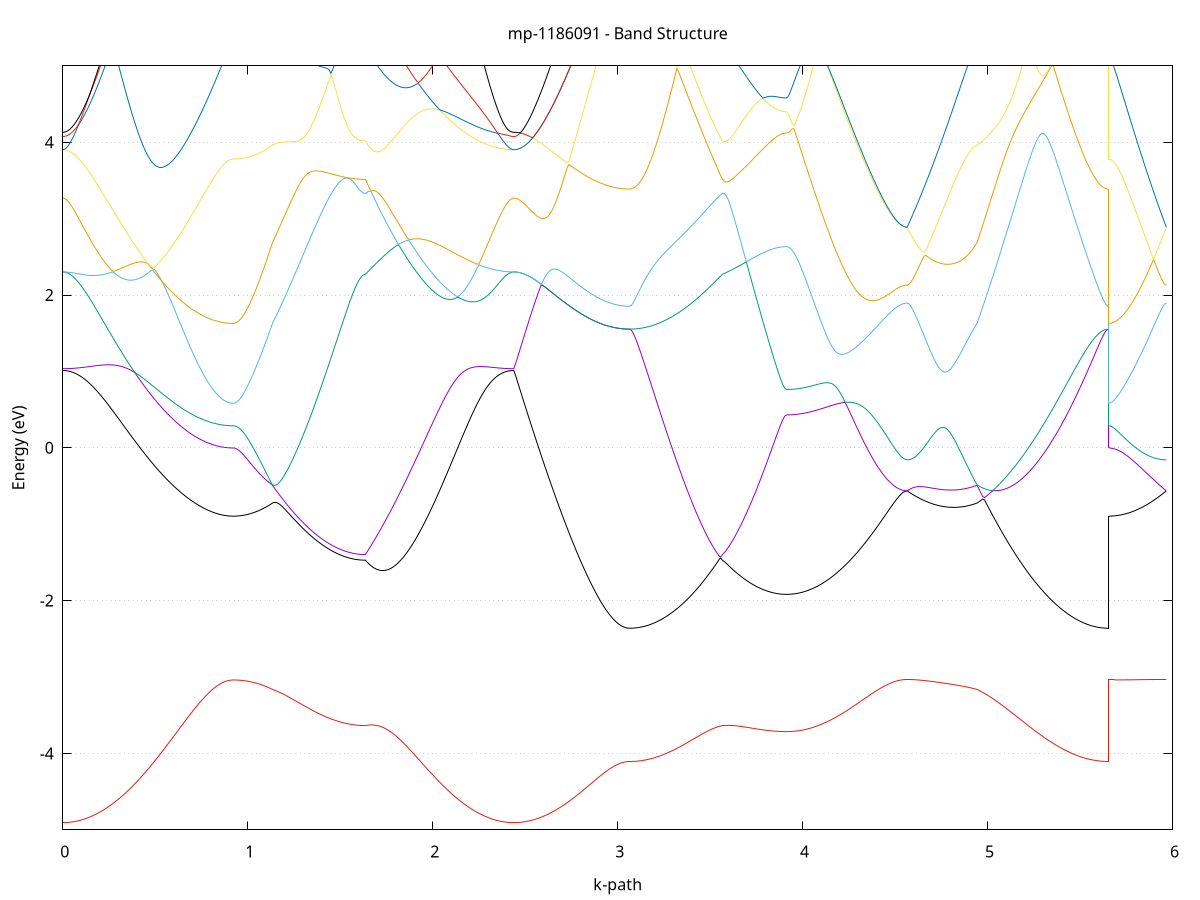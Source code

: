 set title 'mp-1186091 - Band Structure'
set xlabel 'k-path'
set ylabel 'Energy (eV)'
set grid y
set yrange [-5:5]
set terminal png size 800,600
set output 'mp-1186091_bands_gnuplot.png'
plot '-' using 1:2 with lines notitle, '-' using 1:2 with lines notitle, '-' using 1:2 with lines notitle, '-' using 1:2 with lines notitle, '-' using 1:2 with lines notitle, '-' using 1:2 with lines notitle, '-' using 1:2 with lines notitle, '-' using 1:2 with lines notitle, '-' using 1:2 with lines notitle, '-' using 1:2 with lines notitle, '-' using 1:2 with lines notitle, '-' using 1:2 with lines notitle, '-' using 1:2 with lines notitle, '-' using 1:2 with lines notitle, '-' using 1:2 with lines notitle, '-' using 1:2 with lines notitle, '-' using 1:2 with lines notitle, '-' using 1:2 with lines notitle, '-' using 1:2 with lines notitle, '-' using 1:2 with lines notitle, '-' using 1:2 with lines notitle, '-' using 1:2 with lines notitle, '-' using 1:2 with lines notitle, '-' using 1:2 with lines notitle, '-' using 1:2 with lines notitle, '-' using 1:2 with lines notitle, '-' using 1:2 with lines notitle, '-' using 1:2 with lines notitle, '-' using 1:2 with lines notitle, '-' using 1:2 with lines notitle, '-' using 1:2 with lines notitle, '-' using 1:2 with lines notitle, '-' using 1:2 with lines notitle, '-' using 1:2 with lines notitle, '-' using 1:2 with lines notitle, '-' using 1:2 with lines notitle, '-' using 1:2 with lines notitle, '-' using 1:2 with lines notitle, '-' using 1:2 with lines notitle, '-' using 1:2 with lines notitle, '-' using 1:2 with lines notitle, '-' using 1:2 with lines notitle, '-' using 1:2 with lines notitle, '-' using 1:2 with lines notitle, '-' using 1:2 with lines notitle, '-' using 1:2 with lines notitle, '-' using 1:2 with lines notitle, '-' using 1:2 with lines notitle
0.000000 -24.782484
0.009913 -24.782584
0.019826 -24.782584
0.029740 -24.782584
0.039653 -24.782684
0.049566 -24.782684
0.059479 -24.782784
0.069393 -24.782884
0.079306 -24.782984
0.089219 -24.783084
0.099132 -24.783284
0.109046 -24.783384
0.118959 -24.783584
0.128872 -24.783684
0.138785 -24.783884
0.148699 -24.784084
0.158612 -24.784184
0.168525 -24.784384
0.178438 -24.784584
0.188352 -24.784784
0.198265 -24.784984
0.208178 -24.785184
0.218091 -24.785384
0.228005 -24.785684
0.237918 -24.785884
0.247831 -24.786084
0.257744 -24.786284
0.267658 -24.786484
0.277571 -24.786784
0.287484 -24.786984
0.297397 -24.787184
0.307311 -24.787484
0.317224 -24.787684
0.327137 -24.787884
0.337050 -24.788184
0.346964 -24.788384
0.356877 -24.788584
0.366790 -24.788884
0.376703 -24.789084
0.386617 -24.789284
0.396530 -24.789584
0.406443 -24.789784
0.416356 -24.789984
0.426270 -24.790284
0.436183 -24.790484
0.446096 -24.790684
0.456009 -24.790884
0.465922 -24.791184
0.475836 -24.791384
0.485749 -24.791584
0.495662 -24.791784
0.505575 -24.791984
0.515489 -24.792184
0.525402 -24.792384
0.535315 -24.792584
0.545228 -24.792784
0.555142 -24.792984
0.565055 -24.793184
0.574968 -24.793384
0.584881 -24.793584
0.594795 -24.793784
0.604708 -24.793984
0.614621 -24.794184
0.624534 -24.794284
0.634448 -24.794484
0.644361 -24.794584
0.654274 -24.794784
0.664187 -24.794984
0.674101 -24.795084
0.684014 -24.795284
0.693927 -24.795384
0.703840 -24.795484
0.713754 -24.795684
0.723667 -24.795784
0.733580 -24.795884
0.743493 -24.795984
0.753407 -24.796084
0.763320 -24.796184
0.773233 -24.796284
0.783146 -24.796384
0.793060 -24.796484
0.802973 -24.796584
0.812886 -24.796584
0.822799 -24.796684
0.832713 -24.796784
0.842626 -24.796784
0.852539 -24.796884
0.862452 -24.796884
0.872365 -24.796884
0.882279 -24.796984
0.892192 -24.796984
0.902105 -24.796984
0.912018 -24.796984
0.921932 -24.796984
0.921932 -24.796984
0.931601 -24.796984
0.941271 -24.796984
0.950940 -24.796884
0.960610 -24.796784
0.970279 -24.796684
0.979949 -24.796484
0.989619 -24.796384
0.999288 -24.796184
1.008958 -24.795884
1.018627 -24.795684
1.028297 -24.795384
1.037966 -24.795084
1.047636 -24.794784
1.057305 -24.794484
1.066975 -24.794084
1.076644 -24.793684
1.086314 -24.793284
1.095984 -24.792784
1.105653 -24.792384
1.115323 -24.791884
1.124992 -24.791384
1.134662 -24.790884
1.134662 -24.790884
1.144495 -24.790484
1.154328 -24.790084
1.164161 -24.789584
1.173994 -24.789184
1.183827 -24.788784
1.193660 -24.788284
1.203492 -24.787884
1.213325 -24.787784
1.223158 -24.787584
1.232991 -24.787484
1.242824 -24.787284
1.252657 -24.787084
1.262490 -24.786884
1.272323 -24.786684
1.282156 -24.786484
1.291989 -24.786184
1.301822 -24.785984
1.311655 -24.785684
1.321488 -24.785484
1.331321 -24.785184
1.341154 -24.784884
1.350987 -24.784584
1.360820 -24.784184
1.370653 -24.783884
1.380486 -24.783484
1.390319 -24.783184
1.400152 -24.782784
1.409985 -24.782384
1.419818 -24.781984
1.429651 -24.781584
1.439484 -24.781184
1.449317 -24.780784
1.459150 -24.780384
1.468983 -24.779884
1.478816 -24.779484
1.488649 -24.778984
1.498482 -24.778584
1.508314 -24.778084
1.518147 -24.777584
1.527980 -24.777084
1.537813 -24.776584
1.547646 -24.776084
1.557479 -24.775584
1.567312 -24.774984
1.577145 -24.774484
1.586978 -24.773984
1.596811 -24.773384
1.606644 -24.772884
1.616477 -24.772284
1.626310 -24.771784
1.636143 -24.771384
1.636143 -24.771384
1.646048 -24.770884
1.655954 -24.770384
1.665859 -24.769984
1.675764 -24.769484
1.685669 -24.768984
1.695575 -24.768484
1.705480 -24.768284
1.715385 -24.768784
1.725290 -24.769284
1.735196 -24.769684
1.745101 -24.770184
1.755006 -24.770584
1.764912 -24.770984
1.774817 -24.771484
1.784722 -24.771884
1.794627 -24.772284
1.804533 -24.772684
1.814438 -24.773084
1.824343 -24.773484
1.834248 -24.773884
1.844154 -24.774284
1.854059 -24.774684
1.863964 -24.774984
1.873870 -24.775384
1.883775 -24.775684
1.893680 -24.776084
1.903585 -24.776384
1.913491 -24.776684
1.923396 -24.777084
1.933301 -24.777384
1.943206 -24.777684
1.953112 -24.777984
1.963017 -24.778184
1.972922 -24.778484
1.982828 -24.778784
1.992733 -24.778984
2.002638 -24.779284
2.012543 -24.779484
2.022449 -24.779684
2.032354 -24.779884
2.042259 -24.780084
2.052164 -24.780284
2.062070 -24.780484
2.071975 -24.780684
2.081880 -24.780884
2.091786 -24.780984
2.101691 -24.781184
2.111596 -24.781284
2.121501 -24.781484
2.131407 -24.781584
2.141312 -24.781684
2.151217 -24.781784
2.161122 -24.781884
2.171028 -24.781984
2.180933 -24.782084
2.190838 -24.782184
2.200744 -24.782184
2.210649 -24.782284
2.220554 -24.782284
2.230459 -24.782384
2.240365 -24.782384
2.250270 -24.782484
2.260175 -24.782484
2.270080 -24.782484
2.279986 -24.782484
2.289891 -24.782484
2.299796 -24.782584
2.309702 -24.782584
2.319607 -24.782584
2.329512 -24.782584
2.339417 -24.782584
2.349323 -24.782584
2.359228 -24.782584
2.369133 -24.782584
2.379038 -24.782584
2.388944 -24.782584
2.398849 -24.782584
2.408754 -24.782484
2.418660 -24.782484
2.428565 -24.782484
2.438470 -24.782484
2.438470 -24.782484
2.448411 -24.782484
2.458352 -24.782584
2.468294 -24.782584
2.478235 -24.782584
2.488176 -24.782584
2.498117 -24.782584
2.508058 -24.782584
2.518000 -24.782684
2.527941 -24.782684
2.537882 -24.782684
2.547823 -24.782784
2.557764 -24.782784
2.567705 -24.782784
2.577647 -24.782884
2.587588 -24.782884
2.597529 -24.782984
2.607470 -24.782984
2.617411 -24.783084
2.627353 -24.783084
2.637294 -24.783184
2.647235 -24.783284
2.657176 -24.783284
2.667117 -24.783384
2.677059 -24.783384
2.687000 -24.783484
2.696941 -24.783584
2.706882 -24.783584
2.716823 -24.783684
2.726764 -24.783784
2.736706 -24.783784
2.746647 -24.783884
2.756588 -24.783984
2.766529 -24.783984
2.776470 -24.784084
2.786412 -24.784184
2.796353 -24.784184
2.806294 -24.784284
2.816235 -24.784384
2.826176 -24.784384
2.836117 -24.784484
2.846059 -24.784584
2.856000 -24.784584
2.865941 -24.784684
2.875882 -24.784684
2.885823 -24.784784
2.895765 -24.784784
2.905706 -24.784884
2.915647 -24.784884
2.925588 -24.784984
2.935529 -24.784984
2.945471 -24.784984
2.955412 -24.785084
2.965353 -24.785084
2.975294 -24.785084
2.985235 -24.785184
2.995176 -24.785184
3.005118 -24.785184
3.015059 -24.785184
3.025000 -24.785184
3.034941 -24.785284
3.044882 -24.785284
3.054824 -24.785284
3.064765 -24.785284
3.064765 -24.785284
3.074598 -24.785284
3.084431 -24.785184
3.094264 -24.785184
3.104097 -24.785184
3.113930 -24.785084
3.123763 -24.784984
3.133596 -24.784984
3.143429 -24.784884
3.153261 -24.784784
3.163094 -24.784684
3.172927 -24.784484
3.182760 -24.784384
3.192593 -24.784284
3.202426 -24.784084
3.212259 -24.783884
3.222092 -24.783684
3.231925 -24.783484
3.241758 -24.783284
3.251591 -24.783084
3.261424 -24.782884
3.271257 -24.782684
3.281090 -24.782384
3.290923 -24.782184
3.300756 -24.781884
3.310589 -24.781584
3.320422 -24.781284
3.330255 -24.780984
3.340088 -24.780684
3.349921 -24.780384
3.359754 -24.780084
3.369587 -24.779684
3.379420 -24.779384
3.389253 -24.778984
3.399086 -24.778684
3.408919 -24.778284
3.418752 -24.777884
3.428585 -24.777484
3.438418 -24.777084
3.448251 -24.776684
3.458083 -24.776284
3.467916 -24.775884
3.477749 -24.775484
3.487582 -24.775084
3.497415 -24.774584
3.507248 -24.774184
3.517081 -24.773684
3.526914 -24.773284
3.536747 -24.772784
3.546580 -24.772284
3.556413 -24.771884
3.566246 -24.771384
3.566246 -24.771384
3.576172 -24.771184
3.586098 -24.770984
3.596023 -24.770784
3.605949 -24.770584
3.615875 -24.770284
3.625801 -24.770084
3.635727 -24.769884
3.645652 -24.769784
3.655578 -24.769784
3.665504 -24.769784
3.675430 -24.769784
3.685355 -24.769884
3.695281 -24.769984
3.705207 -24.770084
3.715133 -24.770184
3.725059 -24.770384
3.734984 -24.770484
3.744910 -24.770584
3.754836 -24.770784
3.764762 -24.770884
3.774687 -24.770984
3.784613 -24.771184
3.794539 -24.771284
3.804465 -24.771384
3.814391 -24.771484
3.824316 -24.771584
3.834242 -24.771684
3.844168 -24.771784
3.854094 -24.771784
3.864019 -24.771884
3.873945 -24.771884
3.883871 -24.771984
3.893797 -24.771984
3.903723 -24.771984
3.913648 -24.771984
3.913648 -24.771984
3.923526 -24.772084
3.933403 -24.772184
3.943280 -24.772384
3.953158 -24.772684
3.963035 -24.773084
3.972912 -24.773484
3.982790 -24.773884
3.992667 -24.774384
4.002544 -24.774884
4.012422 -24.775384
4.022299 -24.775984
4.032176 -24.776584
4.042054 -24.777084
4.051931 -24.777684
4.061808 -24.778284
4.071686 -24.778884
4.081563 -24.779484
4.091440 -24.780084
4.101318 -24.780684
4.111195 -24.781284
4.121072 -24.781884
4.130950 -24.782384
4.140827 -24.782984
4.150704 -24.783584
4.160582 -24.784184
4.170459 -24.784684
4.180336 -24.785284
4.190214 -24.785784
4.200091 -24.786284
4.209968 -24.786884
4.219846 -24.787384
4.229723 -24.787884
4.239600 -24.788384
4.249478 -24.788884
4.259355 -24.789384
4.269232 -24.789784
4.279110 -24.790284
4.288987 -24.790684
4.298864 -24.791084
4.308742 -24.791484
4.318619 -24.791984
4.328496 -24.792284
4.338374 -24.792684
4.348251 -24.793084
4.358128 -24.793384
4.368006 -24.793784
4.377883 -24.794084
4.387760 -24.794384
4.397638 -24.794684
4.407515 -24.794884
4.417392 -24.795184
4.427270 -24.795384
4.437147 -24.795584
4.447024 -24.795884
4.456902 -24.796084
4.466779 -24.796184
4.476656 -24.796384
4.486534 -24.796484
4.496411 -24.796684
4.506288 -24.796784
4.516166 -24.796884
4.526043 -24.796884
4.535920 -24.796984
4.545798 -24.796984
4.555675 -24.797084
4.565552 -24.797084
4.565552 -24.797084
4.575515 -24.797084
4.585477 -24.797084
4.595440 -24.796984
4.605402 -24.796984
4.615364 -24.796984
4.625327 -24.796984
4.635289 -24.796884
4.645251 -24.796884
4.655214 -24.796784
4.665176 -24.796684
4.675139 -24.796584
4.685101 -24.796584
4.695063 -24.796484
4.705026 -24.796384
4.714988 -24.796184
4.724950 -24.796084
4.734913 -24.795984
4.744875 -24.795784
4.754838 -24.795684
4.764800 -24.795484
4.774762 -24.795284
4.784725 -24.795084
4.794687 -24.794884
4.804649 -24.794684
4.814612 -24.794484
4.824574 -24.794284
4.834536 -24.793984
4.844499 -24.793784
4.854461 -24.793484
4.864424 -24.793284
4.874386 -24.792984
4.884348 -24.792684
4.894311 -24.792384
4.904273 -24.792084
4.914235 -24.791784
4.924198 -24.791484
4.934160 -24.791184
4.944123 -24.790884
4.944123 -24.790884
4.954111 -24.790284
4.964100 -24.789684
4.974089 -24.789084
4.984078 -24.788484
4.994066 -24.788184
5.004055 -24.788184
5.014044 -24.788084
5.024033 -24.788084
5.034021 -24.787984
5.044010 -24.787984
5.053999 -24.787884
5.063988 -24.787884
5.073976 -24.787784
5.083965 -24.787784
5.093954 -24.787684
5.103943 -24.787684
5.113931 -24.787584
5.123920 -24.787484
5.133909 -24.787484
5.143898 -24.787384
5.153886 -24.787384
5.163875 -24.787284
5.173864 -24.787184
5.183853 -24.787184
5.193841 -24.787084
5.203830 -24.787084
5.213819 -24.786984
5.223808 -24.786884
5.233797 -24.786884
5.243785 -24.786784
5.253774 -24.786784
5.263763 -24.786684
5.273752 -24.786584
5.283740 -24.786584
5.293729 -24.786484
5.303718 -24.786484
5.313707 -24.786384
5.323695 -24.786384
5.333684 -24.786284
5.343673 -24.786184
5.353662 -24.786184
5.363650 -24.786084
5.373639 -24.786084
5.383628 -24.785984
5.393617 -24.785984
5.403605 -24.785884
5.413594 -24.785884
5.423583 -24.785784
5.433572 -24.785784
5.443560 -24.785684
5.453549 -24.785684
5.463538 -24.785684
5.473527 -24.785584
5.483515 -24.785584
5.493504 -24.785484
5.503493 -24.785484
5.513482 -24.785484
5.523470 -24.785484
5.533459 -24.785384
5.543448 -24.785384
5.553437 -24.785384
5.563425 -24.785384
5.573414 -24.785284
5.583403 -24.785284
5.593392 -24.785284
5.603380 -24.785284
5.613369 -24.785284
5.623358 -24.785284
5.633347 -24.785284
5.643336 -24.785284
5.653324 -24.785284
5.653324 -24.796984
5.663110 -24.796984
5.672896 -24.796984
5.682682 -24.796984
5.692468 -24.796984
5.702254 -24.796984
5.712039 -24.796984
5.721825 -24.796984
5.731611 -24.796984
5.741397 -24.796984
5.751183 -24.796984
5.760969 -24.796984
5.770755 -24.796984
5.780540 -24.796984
5.790326 -24.796984
5.800112 -24.796984
5.809898 -24.796984
5.819684 -24.796984
5.829470 -24.796984
5.839256 -24.796984
5.849041 -24.797084
5.858827 -24.797084
5.868613 -24.797084
5.878399 -24.797084
5.888185 -24.797084
5.897971 -24.797084
5.907757 -24.797084
5.917542 -24.797084
5.927328 -24.797084
5.937114 -24.797084
5.946900 -24.797084
5.956686 -24.797084
5.966472 -24.797084
e
0.000000 -24.782484
0.009913 -24.782484
0.019826 -24.782484
0.029740 -24.782384
0.039653 -24.782284
0.049566 -24.782184
0.059479 -24.782084
0.069393 -24.781884
0.079306 -24.781684
0.089219 -24.781484
0.099132 -24.781184
0.109046 -24.780984
0.118959 -24.780684
0.128872 -24.780384
0.138785 -24.779984
0.148699 -24.779684
0.158612 -24.779284
0.168525 -24.778884
0.178438 -24.778384
0.188352 -24.777984
0.198265 -24.777484
0.208178 -24.776984
0.218091 -24.776484
0.228005 -24.775884
0.237918 -24.775384
0.247831 -24.774784
0.257744 -24.774184
0.267658 -24.773584
0.277571 -24.772984
0.287484 -24.772284
0.297397 -24.771684
0.307311 -24.770984
0.317224 -24.770284
0.327137 -24.769684
0.337050 -24.768884
0.346964 -24.768184
0.356877 -24.767484
0.366790 -24.766784
0.376703 -24.765984
0.386617 -24.765284
0.396530 -24.764484
0.406443 -24.763784
0.416356 -24.762984
0.426270 -24.762584
0.436183 -24.763384
0.446096 -24.764184
0.456009 -24.764884
0.465922 -24.765684
0.475836 -24.766484
0.485749 -24.767284
0.495662 -24.768084
0.505575 -24.768884
0.515489 -24.769684
0.525402 -24.770384
0.535315 -24.771184
0.545228 -24.771984
0.555142 -24.772684
0.565055 -24.773484
0.574968 -24.774184
0.584881 -24.774884
0.594795 -24.775584
0.604708 -24.776384
0.614621 -24.776984
0.624534 -24.777684
0.634448 -24.778384
0.644361 -24.778984
0.654274 -24.779684
0.664187 -24.780284
0.674101 -24.780884
0.684014 -24.781484
0.693927 -24.782084
0.703840 -24.782584
0.713754 -24.783084
0.723667 -24.783584
0.733580 -24.784084
0.743493 -24.784584
0.753407 -24.784984
0.763320 -24.785484
0.773233 -24.785884
0.783146 -24.786184
0.793060 -24.786584
0.802973 -24.786884
0.812886 -24.787184
0.822799 -24.787484
0.832713 -24.787684
0.842626 -24.787984
0.852539 -24.788184
0.862452 -24.788284
0.872365 -24.788484
0.882279 -24.788584
0.892192 -24.788684
0.902105 -24.788784
0.912018 -24.788784
0.921932 -24.788784
0.921932 -24.788784
0.931601 -24.788784
0.941271 -24.788784
0.950940 -24.788784
0.960610 -24.788784
0.970279 -24.788784
0.979949 -24.788784
0.989619 -24.788784
0.999288 -24.788784
1.008958 -24.788784
1.018627 -24.788684
1.028297 -24.788684
1.037966 -24.788684
1.047636 -24.788684
1.057305 -24.788684
1.066975 -24.788584
1.076644 -24.788584
1.086314 -24.788584
1.095984 -24.788484
1.105653 -24.788484
1.115323 -24.788484
1.124992 -24.788484
1.134662 -24.788384
1.134662 -24.788384
1.144495 -24.788384
1.154328 -24.788284
1.164161 -24.788284
1.173994 -24.788184
1.183827 -24.788084
1.193660 -24.787984
1.203492 -24.787784
1.213325 -24.787384
1.223158 -24.786884
1.232991 -24.786384
1.242824 -24.785884
1.252657 -24.785284
1.262490 -24.784784
1.272323 -24.784284
1.282156 -24.783684
1.291989 -24.783184
1.301822 -24.782584
1.311655 -24.781984
1.321488 -24.781484
1.331321 -24.780884
1.341154 -24.780284
1.350987 -24.779684
1.360820 -24.779084
1.370653 -24.778484
1.380486 -24.777884
1.390319 -24.777184
1.400152 -24.776584
1.409985 -24.775984
1.419818 -24.775384
1.429651 -24.774784
1.439484 -24.774084
1.449317 -24.773484
1.459150 -24.772884
1.468983 -24.772284
1.478816 -24.771684
1.488649 -24.771084
1.498482 -24.770484
1.508314 -24.769884
1.518147 -24.769284
1.527980 -24.768684
1.537813 -24.768184
1.547646 -24.767684
1.557479 -24.767184
1.567312 -24.767084
1.577145 -24.767684
1.586978 -24.768284
1.596811 -24.768884
1.606644 -24.769484
1.616477 -24.769984
1.626310 -24.770584
1.636143 -24.770984
1.636143 -24.770984
1.646048 -24.770484
1.655954 -24.769984
1.665859 -24.769384
1.675764 -24.768884
1.685669 -24.768384
1.695575 -24.767884
1.705480 -24.767984
1.715385 -24.767484
1.725290 -24.766984
1.735196 -24.766484
1.745101 -24.765984
1.755006 -24.765384
1.764912 -24.764884
1.774817 -24.764384
1.784722 -24.763884
1.794627 -24.763384
1.804533 -24.762884
1.814438 -24.762884
1.824343 -24.763384
1.834248 -24.763884
1.844154 -24.764384
1.854059 -24.764884
1.863964 -24.765384
1.873870 -24.765884
1.883775 -24.766284
1.893680 -24.766784
1.903585 -24.767284
1.913491 -24.767784
1.923396 -24.768284
1.933301 -24.768784
1.943206 -24.769184
1.953112 -24.769684
1.963017 -24.770084
1.972922 -24.770584
1.982828 -24.771084
1.992733 -24.771484
2.002638 -24.771884
2.012543 -24.772384
2.022449 -24.772784
2.032354 -24.773184
2.042259 -24.773584
2.052164 -24.773984
2.062070 -24.774384
2.071975 -24.774784
2.081880 -24.775184
2.091786 -24.775584
2.101691 -24.775984
2.111596 -24.776284
2.121501 -24.776684
2.131407 -24.776984
2.141312 -24.777384
2.151217 -24.777684
2.161122 -24.777984
2.171028 -24.778284
2.180933 -24.778584
2.190838 -24.778884
2.200744 -24.779184
2.210649 -24.779384
2.220554 -24.779684
2.230459 -24.779884
2.240365 -24.780184
2.250270 -24.780384
2.260175 -24.780584
2.270080 -24.780784
2.279986 -24.780984
2.289891 -24.781184
2.299796 -24.781384
2.309702 -24.781484
2.319607 -24.781684
2.329512 -24.781784
2.339417 -24.781884
2.349323 -24.782084
2.359228 -24.782184
2.369133 -24.782184
2.379038 -24.782284
2.388944 -24.782384
2.398849 -24.782384
2.408754 -24.782484
2.418660 -24.782484
2.428565 -24.782484
2.438470 -24.782484
2.438470 -24.782484
2.448411 -24.782484
2.458352 -24.782584
2.468294 -24.782584
2.478235 -24.782584
2.488176 -24.782584
2.498117 -24.782584
2.508058 -24.782584
2.518000 -24.782684
2.527941 -24.782684
2.537882 -24.782684
2.547823 -24.782784
2.557764 -24.782784
2.567705 -24.782784
2.577647 -24.782884
2.587588 -24.782884
2.597529 -24.782984
2.607470 -24.782984
2.617411 -24.783084
2.627353 -24.783084
2.637294 -24.783184
2.647235 -24.783284
2.657176 -24.783284
2.667117 -24.783384
2.677059 -24.783384
2.687000 -24.783484
2.696941 -24.783584
2.706882 -24.783584
2.716823 -24.783684
2.726764 -24.783784
2.736706 -24.783784
2.746647 -24.783884
2.756588 -24.783984
2.766529 -24.783984
2.776470 -24.784084
2.786412 -24.784184
2.796353 -24.784184
2.806294 -24.784284
2.816235 -24.784384
2.826176 -24.784384
2.836117 -24.784484
2.846059 -24.784584
2.856000 -24.784584
2.865941 -24.784684
2.875882 -24.784684
2.885823 -24.784784
2.895765 -24.784784
2.905706 -24.784884
2.915647 -24.784884
2.925588 -24.784984
2.935529 -24.784984
2.945471 -24.784984
2.955412 -24.785084
2.965353 -24.785084
2.975294 -24.785084
2.985235 -24.785184
2.995176 -24.785184
3.005118 -24.785184
3.015059 -24.785184
3.025000 -24.785184
3.034941 -24.785284
3.044882 -24.785284
3.054824 -24.785284
3.064765 -24.785284
3.064765 -24.785284
3.074598 -24.785284
3.084431 -24.785184
3.094264 -24.785184
3.104097 -24.785184
3.113930 -24.785084
3.123763 -24.784984
3.133596 -24.784984
3.143429 -24.784884
3.153261 -24.784784
3.163094 -24.784684
3.172927 -24.784484
3.182760 -24.784384
3.192593 -24.784184
3.202426 -24.784084
3.212259 -24.783884
3.222092 -24.783684
3.231925 -24.783484
3.241758 -24.783284
3.251591 -24.783084
3.261424 -24.782884
3.271257 -24.782584
3.281090 -24.782384
3.290923 -24.782084
3.300756 -24.781784
3.310589 -24.781584
3.320422 -24.781284
3.330255 -24.780984
3.340088 -24.780584
3.349921 -24.780284
3.359754 -24.779984
3.369587 -24.779584
3.379420 -24.779284
3.389253 -24.778884
3.399086 -24.778484
3.408919 -24.778184
3.418752 -24.777784
3.428585 -24.777384
3.438418 -24.776984
3.448251 -24.776484
3.458083 -24.776084
3.467916 -24.775684
3.477749 -24.775184
3.487582 -24.774784
3.497415 -24.774284
3.507248 -24.773884
3.517081 -24.773384
3.526914 -24.772884
3.536747 -24.772484
3.546580 -24.771984
3.556413 -24.771484
3.566246 -24.770984
3.566246 -24.770984
3.576172 -24.770784
3.586098 -24.770584
3.596023 -24.770384
3.605949 -24.770184
3.615875 -24.769984
3.625801 -24.769884
3.635727 -24.769784
3.645652 -24.769684
3.655578 -24.769384
3.665504 -24.769184
3.675430 -24.768984
3.685355 -24.768684
3.695281 -24.768484
3.705207 -24.768284
3.715133 -24.767984
3.725059 -24.767784
3.734984 -24.767484
3.744910 -24.767284
3.754836 -24.766984
3.764762 -24.766784
3.774687 -24.766484
3.784613 -24.766284
3.794539 -24.765984
3.804465 -24.765784
3.814391 -24.765584
3.824316 -24.765284
3.834242 -24.765084
3.844168 -24.764784
3.854094 -24.764584
3.864019 -24.764384
3.873945 -24.764184
3.883871 -24.764084
3.893797 -24.763884
3.903723 -24.763784
3.913648 -24.763784
3.913648 -24.763784
3.923526 -24.764084
3.933403 -24.764584
3.943280 -24.765184
3.953158 -24.765784
3.963035 -24.766284
3.972912 -24.766884
3.982790 -24.767484
3.992667 -24.768084
4.002544 -24.768684
4.012422 -24.769284
4.022299 -24.769884
4.032176 -24.770484
4.042054 -24.771084
4.051931 -24.771584
4.061808 -24.772184
4.071686 -24.772784
4.081563 -24.773284
4.091440 -24.773884
4.101318 -24.774384
4.111195 -24.774984
4.121072 -24.775484
4.130950 -24.775984
4.140827 -24.776584
4.150704 -24.777084
4.160582 -24.777584
4.170459 -24.778084
4.180336 -24.778584
4.190214 -24.779084
4.200091 -24.779484
4.209968 -24.779984
4.219846 -24.780384
4.229723 -24.780884
4.239600 -24.781284
4.249478 -24.781684
4.259355 -24.782184
4.269232 -24.782584
4.279110 -24.782884
4.288987 -24.783284
4.298864 -24.783684
4.308742 -24.783984
4.318619 -24.784384
4.328496 -24.784684
4.338374 -24.784984
4.348251 -24.785384
4.358128 -24.785584
4.368006 -24.785884
4.377883 -24.786184
4.387760 -24.786484
4.397638 -24.786684
4.407515 -24.786884
4.417392 -24.787184
4.427270 -24.787384
4.437147 -24.787584
4.447024 -24.787684
4.456902 -24.787884
4.466779 -24.787984
4.476656 -24.788184
4.486534 -24.788284
4.496411 -24.788384
4.506288 -24.788484
4.516166 -24.788584
4.526043 -24.788584
4.535920 -24.788684
4.545798 -24.788684
4.555675 -24.788784
4.565552 -24.788784
4.565552 -24.788784
4.575515 -24.788784
4.585477 -24.788684
4.595440 -24.788684
4.605402 -24.788684
4.615364 -24.788684
4.625327 -24.788684
4.635289 -24.788684
4.645251 -24.788684
4.655214 -24.788584
4.665176 -24.788584
4.675139 -24.788584
4.685101 -24.788584
4.695063 -24.788584
4.705026 -24.788484
4.714988 -24.788484
4.724950 -24.788484
4.734913 -24.788484
4.744875 -24.788484
4.754838 -24.788384
4.764800 -24.788384
4.774762 -24.788384
4.784725 -24.788384
4.794687 -24.788384
4.804649 -24.788384
4.814612 -24.788384
4.824574 -24.788384
4.834536 -24.788384
4.844499 -24.788384
4.854461 -24.788384
4.864424 -24.788384
4.874386 -24.788384
4.884348 -24.788384
4.894311 -24.788384
4.904273 -24.788384
4.914235 -24.788384
4.924198 -24.788384
4.934160 -24.788384
4.944123 -24.788384
4.944123 -24.788384
4.954111 -24.788384
4.964100 -24.788284
4.974089 -24.788284
4.984078 -24.788284
4.994066 -24.787784
5.004055 -24.787184
5.014044 -24.786484
5.024033 -24.785784
5.034021 -24.785084
5.044010 -24.784284
5.053999 -24.783584
5.063988 -24.782784
5.073976 -24.782084
5.083965 -24.781284
5.093954 -24.780484
5.103943 -24.779684
5.113931 -24.778884
5.123920 -24.778084
5.133909 -24.777184
5.143898 -24.776384
5.153886 -24.775484
5.163875 -24.774684
5.173864 -24.773784
5.183853 -24.772984
5.193841 -24.772084
5.203830 -24.771184
5.213819 -24.770384
5.223808 -24.769484
5.233797 -24.768584
5.243785 -24.767784
5.253774 -24.766884
5.263763 -24.767284
5.273752 -24.768084
5.283740 -24.768784
5.293729 -24.769584
5.303718 -24.770384
5.313707 -24.771084
5.323695 -24.771784
5.333684 -24.772584
5.343673 -24.773284
5.353662 -24.773984
5.363650 -24.774684
5.373639 -24.775284
5.383628 -24.775984
5.393617 -24.776584
5.403605 -24.777184
5.413594 -24.777784
5.423583 -24.778384
5.433572 -24.778984
5.443560 -24.779484
5.453549 -24.779984
5.463538 -24.780484
5.473527 -24.780984
5.483515 -24.781384
5.493504 -24.781884
5.503493 -24.782284
5.513482 -24.782584
5.523470 -24.782984
5.533459 -24.783284
5.543448 -24.783584
5.553437 -24.783884
5.563425 -24.784184
5.573414 -24.784384
5.583403 -24.784584
5.593392 -24.784784
5.603380 -24.784884
5.613369 -24.784984
5.623358 -24.785084
5.633347 -24.785184
5.643336 -24.785284
5.653324 -24.785284
5.653324 -24.788784
5.663110 -24.788784
5.672896 -24.788784
5.682682 -24.788784
5.692468 -24.788784
5.702254 -24.788784
5.712039 -24.788784
5.721825 -24.788784
5.731611 -24.788784
5.741397 -24.788784
5.751183 -24.788784
5.760969 -24.788784
5.770755 -24.788784
5.780540 -24.788784
5.790326 -24.788784
5.800112 -24.788784
5.809898 -24.788784
5.819684 -24.788784
5.829470 -24.788784
5.839256 -24.788784
5.849041 -24.788784
5.858827 -24.788784
5.868613 -24.788784
5.878399 -24.788784
5.888185 -24.788784
5.897971 -24.788784
5.907757 -24.788784
5.917542 -24.788784
5.927328 -24.788784
5.937114 -24.788784
5.946900 -24.788784
5.956686 -24.788784
5.966472 -24.788784
e
0.000000 -24.770184
0.009913 -24.770184
0.019826 -24.770184
0.029740 -24.770184
0.039653 -24.770084
0.049566 -24.769984
0.059479 -24.769884
0.069393 -24.769784
0.079306 -24.769684
0.089219 -24.769484
0.099132 -24.769384
0.109046 -24.769184
0.118959 -24.768984
0.128872 -24.768784
0.138785 -24.768584
0.148699 -24.768384
0.158612 -24.768084
0.168525 -24.767884
0.178438 -24.767584
0.188352 -24.767384
0.198265 -24.767084
0.208178 -24.766784
0.218091 -24.766484
0.228005 -24.766184
0.237918 -24.765884
0.247831 -24.765584
0.257744 -24.765284
0.267658 -24.764984
0.277571 -24.764684
0.287484 -24.764384
0.297397 -24.763984
0.307311 -24.763684
0.317224 -24.763284
0.327137 -24.762984
0.337050 -24.762584
0.346964 -24.762284
0.356877 -24.761884
0.366790 -24.761484
0.376703 -24.761184
0.386617 -24.760784
0.396530 -24.760384
0.406443 -24.760984
0.416356 -24.761784
0.426270 -24.762184
0.436183 -24.761384
0.446096 -24.760684
0.456009 -24.759884
0.465922 -24.759084
0.475836 -24.758284
0.485749 -24.757484
0.495662 -24.756784
0.505575 -24.756084
0.515489 -24.755684
0.525402 -24.755284
0.535315 -24.754884
0.545228 -24.754384
0.555142 -24.753984
0.565055 -24.753584
0.574968 -24.753184
0.584881 -24.752784
0.594795 -24.752384
0.604708 -24.751984
0.614621 -24.751484
0.624534 -24.751084
0.634448 -24.750684
0.644361 -24.750284
0.654274 -24.750184
0.664187 -24.750384
0.674101 -24.750484
0.684014 -24.750684
0.693927 -24.750784
0.703840 -24.750984
0.713754 -24.751084
0.723667 -24.751184
0.733580 -24.751284
0.743493 -24.751484
0.753407 -24.751584
0.763320 -24.751684
0.773233 -24.751784
0.783146 -24.751884
0.793060 -24.751984
0.802973 -24.751984
0.812886 -24.752084
0.822799 -24.752184
0.832713 -24.752184
0.842626 -24.752284
0.852539 -24.752384
0.862452 -24.752384
0.872365 -24.752384
0.882279 -24.752484
0.892192 -24.752484
0.902105 -24.752484
0.912018 -24.752484
0.921932 -24.752484
0.921932 -24.752484
0.931601 -24.752484
0.941271 -24.752484
0.950940 -24.752484
0.960610 -24.752484
0.970279 -24.752484
0.979949 -24.752484
0.989619 -24.752484
0.999288 -24.752384
1.008958 -24.752384
1.018627 -24.752384
1.028297 -24.752384
1.037966 -24.752284
1.047636 -24.752284
1.057305 -24.752284
1.066975 -24.752184
1.076644 -24.752184
1.086314 -24.752184
1.095984 -24.752084
1.105653 -24.752084
1.115323 -24.751984
1.124992 -24.751984
1.134662 -24.751884
1.134662 -24.751884
1.144495 -24.751884
1.154328 -24.751884
1.164161 -24.751784
1.173994 -24.751784
1.183827 -24.751684
1.193660 -24.751684
1.203492 -24.751584
1.213325 -24.751484
1.223158 -24.751484
1.232991 -24.751384
1.242824 -24.751384
1.252657 -24.751284
1.262490 -24.751184
1.272323 -24.751084
1.282156 -24.751084
1.291989 -24.750984
1.301822 -24.751184
1.311655 -24.751684
1.321488 -24.752284
1.331321 -24.752784
1.341154 -24.753384
1.350987 -24.753984
1.360820 -24.754484
1.370653 -24.755084
1.380486 -24.755684
1.390319 -24.756284
1.400152 -24.756884
1.409985 -24.757484
1.419818 -24.758084
1.429651 -24.758684
1.439484 -24.759284
1.449317 -24.759884
1.459150 -24.760484
1.468983 -24.761084
1.478816 -24.761684
1.488649 -24.762284
1.498482 -24.762884
1.508314 -24.763484
1.518147 -24.764084
1.527980 -24.764684
1.537813 -24.765284
1.547646 -24.765884
1.557479 -24.766484
1.567312 -24.766684
1.577145 -24.766284
1.586978 -24.765884
1.596811 -24.765584
1.606644 -24.765284
1.616477 -24.765084
1.626310 -24.764984
1.636143 -24.764884
1.636143 -24.764884
1.646048 -24.765384
1.655954 -24.765884
1.665859 -24.766384
1.675764 -24.766884
1.685669 -24.767384
1.695575 -24.767884
1.705480 -24.767284
1.715385 -24.766784
1.725290 -24.766284
1.735196 -24.765684
1.745101 -24.765184
1.755006 -24.764684
1.764912 -24.764084
1.774817 -24.763584
1.784722 -24.763084
1.794627 -24.762484
1.804533 -24.762384
1.814438 -24.762384
1.824343 -24.761884
1.834248 -24.761384
1.844154 -24.760884
1.854059 -24.760384
1.863964 -24.759884
1.873870 -24.759384
1.883775 -24.758884
1.893680 -24.758384
1.903585 -24.757884
1.913491 -24.757384
1.923396 -24.756884
1.933301 -24.756384
1.943206 -24.755984
1.953112 -24.755684
1.963017 -24.756084
1.972922 -24.756484
1.982828 -24.756984
1.992733 -24.757384
2.002638 -24.757784
2.012543 -24.758184
2.022449 -24.758684
2.032354 -24.759084
2.042259 -24.759484
2.052164 -24.759884
2.062070 -24.760284
2.071975 -24.760684
2.081880 -24.761084
2.091786 -24.761484
2.101691 -24.761884
2.111596 -24.762284
2.121501 -24.762684
2.131407 -24.763084
2.141312 -24.763484
2.151217 -24.763884
2.161122 -24.764184
2.171028 -24.764584
2.180933 -24.764984
2.190838 -24.765284
2.200744 -24.765584
2.210649 -24.765984
2.220554 -24.766284
2.230459 -24.766584
2.240365 -24.766884
2.250270 -24.767184
2.260175 -24.767484
2.270080 -24.767784
2.279986 -24.767984
2.289891 -24.768284
2.299796 -24.768484
2.309702 -24.768784
2.319607 -24.768984
2.329512 -24.769184
2.339417 -24.769284
2.349323 -24.769484
2.359228 -24.769684
2.369133 -24.769784
2.379038 -24.769884
2.388944 -24.769984
2.398849 -24.770084
2.408754 -24.770184
2.418660 -24.770184
2.428565 -24.770184
2.438470 -24.770184
2.438470 -24.770184
2.448411 -24.770184
2.458352 -24.770184
2.468294 -24.770184
2.478235 -24.770084
2.488176 -24.769984
2.498117 -24.769984
2.508058 -24.769884
2.518000 -24.769684
2.527941 -24.769584
2.537882 -24.769484
2.547823 -24.769284
2.557764 -24.769084
2.567705 -24.768984
2.577647 -24.768784
2.587588 -24.768484
2.597529 -24.768284
2.607470 -24.768084
2.617411 -24.767784
2.627353 -24.767484
2.637294 -24.767284
2.647235 -24.766984
2.657176 -24.766584
2.667117 -24.766284
2.677059 -24.765984
2.687000 -24.765584
2.696941 -24.765284
2.706882 -24.764884
2.716823 -24.764484
2.726764 -24.764084
2.736706 -24.763684
2.746647 -24.763284
2.756588 -24.762784
2.766529 -24.762384
2.776470 -24.761884
2.786412 -24.761484
2.796353 -24.760984
2.806294 -24.760484
2.816235 -24.759984
2.826176 -24.759484
2.836117 -24.758984
2.846059 -24.758484
2.856000 -24.757984
2.865941 -24.757484
2.875882 -24.756884
2.885823 -24.756384
2.895765 -24.755784
2.905706 -24.755284
2.915647 -24.754684
2.925588 -24.754184
2.935529 -24.753584
2.945471 -24.753084
2.955412 -24.752484
2.965353 -24.751984
2.975294 -24.751384
2.985235 -24.750884
2.995176 -24.750384
3.005118 -24.749884
3.015059 -24.749484
3.025000 -24.748984
3.034941 -24.748684
3.044882 -24.748384
3.054824 -24.748184
3.064765 -24.748184
3.064765 -24.748184
3.074598 -24.748184
3.084431 -24.748184
3.094264 -24.748184
3.104097 -24.748184
3.113930 -24.748184
3.123763 -24.748184
3.133596 -24.748184
3.143429 -24.748284
3.153261 -24.748284
3.163094 -24.748284
3.172927 -24.748284
3.182760 -24.748284
3.192593 -24.748384
3.202426 -24.748384
3.212259 -24.748384
3.222092 -24.748384
3.231925 -24.748484
3.241758 -24.748484
3.251591 -24.748884
3.261424 -24.749384
3.271257 -24.749784
3.281090 -24.750284
3.290923 -24.750784
3.300756 -24.751284
3.310589 -24.751784
3.320422 -24.752284
3.330255 -24.752784
3.340088 -24.753284
3.349921 -24.753784
3.359754 -24.754284
3.369587 -24.754784
3.379420 -24.755284
3.389253 -24.755784
3.399086 -24.756284
3.408919 -24.756784
3.418752 -24.757284
3.428585 -24.757784
3.438418 -24.758284
3.448251 -24.758884
3.458083 -24.759384
3.467916 -24.759884
3.477749 -24.760384
3.487582 -24.760884
3.497415 -24.761384
3.507248 -24.761884
3.517081 -24.762384
3.526914 -24.762884
3.536747 -24.763384
3.546580 -24.763884
3.556413 -24.764384
3.566246 -24.764884
3.566246 -24.764884
3.576172 -24.765184
3.586098 -24.765384
3.596023 -24.765484
3.605949 -24.765684
3.615875 -24.765784
3.625801 -24.765984
3.635727 -24.765984
3.645652 -24.766084
3.655578 -24.766084
3.665504 -24.766084
3.675430 -24.765984
3.685355 -24.765884
3.695281 -24.765784
3.705207 -24.765584
3.715133 -24.765484
3.725059 -24.765284
3.734984 -24.765084
3.744910 -24.764884
3.754836 -24.764684
3.764762 -24.764484
3.774687 -24.764284
3.784613 -24.764084
3.794539 -24.763984
3.804465 -24.763784
3.814391 -24.763584
3.824316 -24.763484
3.834242 -24.763284
3.844168 -24.763184
3.854094 -24.763084
3.864019 -24.762984
3.873945 -24.762884
3.883871 -24.762784
3.893797 -24.762684
3.903723 -24.762684
3.913648 -24.762684
3.913648 -24.762684
3.923526 -24.762384
3.933403 -24.761884
3.943280 -24.761284
3.953158 -24.760784
3.963035 -24.760484
3.972912 -24.760084
3.982790 -24.759684
3.992667 -24.759284
4.002544 -24.758784
4.012422 -24.758284
4.022299 -24.757884
4.032176 -24.757384
4.042054 -24.756884
4.051931 -24.756484
4.061808 -24.755984
4.071686 -24.755584
4.081563 -24.755184
4.091440 -24.754784
4.101318 -24.754484
4.111195 -24.754184
4.121072 -24.753884
4.130950 -24.753684
4.140827 -24.753384
4.150704 -24.753184
4.160582 -24.752984
4.170459 -24.752784
4.180336 -24.752584
4.190214 -24.752384
4.200091 -24.752284
4.209968 -24.752084
4.219846 -24.751884
4.229723 -24.751684
4.239600 -24.751584
4.249478 -24.751384
4.259355 -24.751184
4.269232 -24.751084
4.279110 -24.750884
4.288987 -24.750784
4.298864 -24.750584
4.308742 -24.750384
4.318619 -24.750284
4.328496 -24.750084
4.338374 -24.749984
4.348251 -24.749784
4.358128 -24.749684
4.368006 -24.749484
4.377883 -24.749384
4.387760 -24.749184
4.397638 -24.749084
4.407515 -24.748984
4.417392 -24.748784
4.427270 -24.748684
4.437147 -24.748584
4.447024 -24.748484
4.456902 -24.748384
4.466779 -24.748284
4.476656 -24.748184
4.486534 -24.748084
4.496411 -24.748084
4.506288 -24.747984
4.516166 -24.747884
4.526043 -24.747884
4.535920 -24.747884
4.545798 -24.747784
4.555675 -24.747784
4.565552 -24.747784
4.565552 -24.747784
4.575515 -24.747984
4.585477 -24.748184
4.595440 -24.748484
4.605402 -24.748684
4.615364 -24.748884
4.625327 -24.749084
4.635289 -24.749284
4.645251 -24.749484
4.655214 -24.749684
4.665176 -24.749884
4.675139 -24.749984
4.685101 -24.750184
4.695063 -24.750384
4.705026 -24.750584
4.714988 -24.750684
4.724950 -24.750784
4.734913 -24.750984
4.744875 -24.751084
4.754838 -24.751184
4.764800 -24.751284
4.774762 -24.751484
4.784725 -24.751484
4.794687 -24.751584
4.804649 -24.751684
4.814612 -24.751784
4.824574 -24.751784
4.834536 -24.751884
4.844499 -24.751884
4.854461 -24.751984
4.864424 -24.751984
4.874386 -24.751984
4.884348 -24.751984
4.894311 -24.751984
4.904273 -24.751984
4.914235 -24.751984
4.924198 -24.751984
4.934160 -24.751984
4.944123 -24.751884
4.944123 -24.751884
4.954111 -24.751884
4.964100 -24.751784
4.974089 -24.751784
4.984078 -24.751684
4.994066 -24.751684
5.004055 -24.751584
5.014044 -24.751484
5.024033 -24.751484
5.034021 -24.751384
5.044010 -24.751284
5.053999 -24.751284
5.063988 -24.751184
5.073976 -24.751884
5.083965 -24.752684
5.093954 -24.753384
5.103943 -24.754184
5.113931 -24.754984
5.123920 -24.755884
5.133909 -24.756684
5.143898 -24.757484
5.153886 -24.758284
5.163875 -24.759084
5.173864 -24.759884
5.183853 -24.760784
5.193841 -24.761584
5.203830 -24.762384
5.213819 -24.763184
5.223808 -24.764084
5.233797 -24.764884
5.243785 -24.765684
5.253774 -24.766484
5.263763 -24.766084
5.273752 -24.765184
5.283740 -24.764384
5.293729 -24.763484
5.303718 -24.762684
5.313707 -24.761784
5.323695 -24.760984
5.333684 -24.760184
5.343673 -24.759384
5.353662 -24.758584
5.363650 -24.757784
5.373639 -24.756984
5.383628 -24.756284
5.393617 -24.755484
5.403605 -24.754784
5.413594 -24.753984
5.423583 -24.753284
5.433572 -24.752584
5.443560 -24.751884
5.453549 -24.751184
5.463538 -24.750584
5.473527 -24.749884
5.483515 -24.749284
5.493504 -24.748684
5.503493 -24.748384
5.513482 -24.748384
5.523470 -24.748384
5.533459 -24.748284
5.543448 -24.748284
5.553437 -24.748284
5.563425 -24.748284
5.573414 -24.748284
5.583403 -24.748184
5.593392 -24.748184
5.603380 -24.748184
5.613369 -24.748184
5.623358 -24.748184
5.633347 -24.748184
5.643336 -24.748184
5.653324 -24.748184
5.653324 -24.752484
5.663110 -24.752484
5.672896 -24.752484
5.682682 -24.752484
5.692468 -24.752384
5.702254 -24.752384
5.712039 -24.752284
5.721825 -24.752284
5.731611 -24.752184
5.741397 -24.752084
5.751183 -24.751984
5.760969 -24.751884
5.770755 -24.751784
5.780540 -24.751684
5.790326 -24.751484
5.800112 -24.751384
5.809898 -24.751184
5.819684 -24.751084
5.829470 -24.750884
5.839256 -24.750684
5.849041 -24.750484
5.858827 -24.750284
5.868613 -24.750084
5.878399 -24.749884
5.888185 -24.749684
5.897971 -24.749484
5.907757 -24.749284
5.917542 -24.748984
5.927328 -24.748784
5.937114 -24.748584
5.946900 -24.748284
5.956686 -24.748084
5.966472 -24.747784
e
0.000000 -24.742484
0.009913 -24.742584
0.019826 -24.742584
0.029740 -24.742684
0.039653 -24.742684
0.049566 -24.742884
0.059479 -24.742984
0.069393 -24.743184
0.079306 -24.743284
0.089219 -24.743584
0.099132 -24.743784
0.109046 -24.744084
0.118959 -24.744284
0.128872 -24.744584
0.138785 -24.744984
0.148699 -24.745284
0.158612 -24.745684
0.168525 -24.746084
0.178438 -24.746484
0.188352 -24.746984
0.198265 -24.747384
0.208178 -24.747884
0.218091 -24.748384
0.228005 -24.748884
0.237918 -24.749484
0.247831 -24.750084
0.257744 -24.750584
0.267658 -24.751184
0.277571 -24.751884
0.287484 -24.752484
0.297397 -24.753084
0.307311 -24.753784
0.317224 -24.754484
0.327137 -24.755184
0.337050 -24.755884
0.346964 -24.756584
0.356877 -24.757284
0.366790 -24.757984
0.376703 -24.758784
0.386617 -24.759484
0.396530 -24.760284
0.406443 -24.759984
0.416356 -24.759684
0.426270 -24.759284
0.436183 -24.758884
0.446096 -24.758484
0.456009 -24.758084
0.465922 -24.757684
0.475836 -24.757284
0.485749 -24.756884
0.495662 -24.756484
0.505575 -24.755984
0.515489 -24.755184
0.525402 -24.754484
0.535315 -24.753684
0.545228 -24.752884
0.555142 -24.752184
0.565055 -24.751484
0.574968 -24.750684
0.584881 -24.749984
0.594795 -24.749284
0.604708 -24.749284
0.614621 -24.749484
0.624534 -24.749684
0.634448 -24.749884
0.644361 -24.749984
0.654274 -24.749884
0.664187 -24.749484
0.674101 -24.749084
0.684014 -24.748684
0.693927 -24.748284
0.703840 -24.747884
0.713754 -24.747484
0.723667 -24.747084
0.733580 -24.746684
0.743493 -24.746284
0.753407 -24.745984
0.763320 -24.745584
0.773233 -24.745184
0.783146 -24.744884
0.793060 -24.744584
0.802973 -24.744184
0.812886 -24.743884
0.822799 -24.743584
0.832713 -24.743284
0.842626 -24.743084
0.852539 -24.742784
0.862452 -24.742584
0.872365 -24.742384
0.882279 -24.742284
0.892192 -24.742084
0.902105 -24.741984
0.912018 -24.741984
0.921932 -24.741984
0.921932 -24.741984
0.931601 -24.741984
0.941271 -24.741984
0.950940 -24.741984
0.960610 -24.741884
0.970279 -24.741884
0.979949 -24.741884
0.989619 -24.741884
0.999288 -24.741884
1.008958 -24.741884
1.018627 -24.741784
1.028297 -24.741784
1.037966 -24.741784
1.047636 -24.741684
1.057305 -24.741684
1.066975 -24.741684
1.076644 -24.741584
1.086314 -24.741584
1.095984 -24.741484
1.105653 -24.741484
1.115323 -24.741884
1.124992 -24.742384
1.134662 -24.742884
1.134662 -24.742884
1.144495 -24.743284
1.154328 -24.743784
1.164161 -24.744184
1.173994 -24.744584
1.183827 -24.745084
1.193660 -24.745484
1.203492 -24.745984
1.213325 -24.746484
1.223158 -24.746984
1.232991 -24.747484
1.242824 -24.747984
1.252657 -24.748484
1.262490 -24.748984
1.272323 -24.749484
1.282156 -24.749984
1.291989 -24.750584
1.301822 -24.750784
1.311655 -24.750784
1.321488 -24.750684
1.331321 -24.750684
1.341154 -24.750584
1.350987 -24.750484
1.360820 -24.750384
1.370653 -24.750384
1.380486 -24.750284
1.390319 -24.750184
1.400152 -24.750084
1.409985 -24.750084
1.419818 -24.749984
1.429651 -24.749884
1.439484 -24.749884
1.449317 -24.749784
1.459150 -24.749684
1.468983 -24.749684
1.478816 -24.749584
1.488649 -24.749484
1.498482 -24.749484
1.508314 -24.749884
1.518147 -24.750284
1.527980 -24.750784
1.537813 -24.751184
1.547646 -24.751684
1.557479 -24.752084
1.567312 -24.752484
1.577145 -24.752784
1.586978 -24.753184
1.596811 -24.753484
1.606644 -24.753684
1.616477 -24.753884
1.626310 -24.753984
1.636143 -24.753984
1.636143 -24.753984
1.646048 -24.754484
1.655954 -24.754984
1.665859 -24.755384
1.675764 -24.755884
1.685669 -24.756384
1.695575 -24.756884
1.705480 -24.757384
1.715385 -24.757884
1.725290 -24.758384
1.735196 -24.758884
1.745101 -24.759384
1.755006 -24.759884
1.764912 -24.760384
1.774817 -24.760884
1.784722 -24.761384
1.794627 -24.761884
1.804533 -24.761984
1.814438 -24.761484
1.824343 -24.760884
1.834248 -24.760384
1.844154 -24.759884
1.854059 -24.759384
1.863964 -24.758784
1.873870 -24.758284
1.883775 -24.757784
1.893680 -24.757284
1.903585 -24.756784
1.913491 -24.756284
1.923396 -24.755784
1.933301 -24.755284
1.943206 -24.755284
1.953112 -24.755484
1.963017 -24.754984
1.972922 -24.754584
1.982828 -24.754084
1.992733 -24.753684
2.002638 -24.753184
2.012543 -24.752784
2.022449 -24.752284
2.032354 -24.751884
2.042259 -24.751484
2.052164 -24.751084
2.062070 -24.750684
2.071975 -24.750284
2.081880 -24.749884
2.091786 -24.749484
2.101691 -24.749184
2.111596 -24.748784
2.121501 -24.748384
2.131407 -24.748084
2.141312 -24.747784
2.151217 -24.747384
2.161122 -24.747084
2.171028 -24.746784
2.180933 -24.746484
2.190838 -24.746184
2.200744 -24.745884
2.210649 -24.745684
2.220554 -24.745384
2.230459 -24.745184
2.240365 -24.744884
2.250270 -24.744684
2.260175 -24.744484
2.270080 -24.744284
2.279986 -24.744084
2.289891 -24.743884
2.299796 -24.743684
2.309702 -24.743584
2.319607 -24.743384
2.329512 -24.743284
2.339417 -24.743084
2.349323 -24.742984
2.359228 -24.742884
2.369133 -24.742784
2.379038 -24.742784
2.388944 -24.742684
2.398849 -24.742584
2.408754 -24.742584
2.418660 -24.742584
2.428565 -24.742484
2.438470 -24.742484
2.438470 -24.742484
2.448411 -24.742484
2.458352 -24.742484
2.468294 -24.742484
2.478235 -24.742484
2.488176 -24.742484
2.498117 -24.742484
2.508058 -24.742484
2.518000 -24.742484
2.527941 -24.742384
2.537882 -24.742384
2.547823 -24.742384
2.557764 -24.742284
2.567705 -24.742284
2.577647 -24.742284
2.587588 -24.742184
2.597529 -24.742184
2.607470 -24.742184
2.617411 -24.742084
2.627353 -24.742084
2.637294 -24.741984
2.647235 -24.741984
2.657176 -24.741884
2.667117 -24.741884
2.677059 -24.741784
2.687000 -24.741784
2.696941 -24.741684
2.706882 -24.741684
2.716823 -24.741584
2.726764 -24.741584
2.736706 -24.741484
2.746647 -24.741484
2.756588 -24.741384
2.766529 -24.741384
2.776470 -24.741284
2.786412 -24.741284
2.796353 -24.741184
2.806294 -24.741184
2.816235 -24.741084
2.826176 -24.741084
2.836117 -24.740984
2.846059 -24.740984
2.856000 -24.740984
2.865941 -24.740884
2.875882 -24.740884
2.885823 -24.740784
2.895765 -24.740784
2.905706 -24.740784
2.915647 -24.740684
2.925588 -24.740684
2.935529 -24.740684
2.945471 -24.740584
2.955412 -24.740584
2.965353 -24.740584
2.975294 -24.740584
2.985235 -24.740484
2.995176 -24.740484
3.005118 -24.740484
3.015059 -24.740484
3.025000 -24.740584
3.034941 -24.740884
3.044882 -24.741184
3.054824 -24.741384
3.064765 -24.741384
3.064765 -24.741384
3.074598 -24.741584
3.084431 -24.741784
3.094264 -24.742184
3.104097 -24.742484
3.113930 -24.742884
3.123763 -24.743284
3.133596 -24.743684
3.143429 -24.744084
3.153261 -24.744484
3.163094 -24.744884
3.172927 -24.745284
3.182760 -24.745784
3.192593 -24.746184
3.202426 -24.746584
3.212259 -24.747084
3.222092 -24.747484
3.231925 -24.747984
3.241758 -24.748384
3.251591 -24.748484
3.261424 -24.748584
3.271257 -24.748584
3.281090 -24.748584
3.290923 -24.748684
3.300756 -24.748684
3.310589 -24.748684
3.320422 -24.748784
3.330255 -24.748784
3.340088 -24.748784
3.349921 -24.748884
3.359754 -24.748884
3.369587 -24.748884
3.379420 -24.748984
3.389253 -24.748984
3.399086 -24.748984
3.408919 -24.748984
3.418752 -24.749084
3.428585 -24.749084
3.438418 -24.749084
3.448251 -24.749084
3.458083 -24.749184
3.467916 -24.749584
3.477749 -24.749984
3.487582 -24.750384
3.497415 -24.750884
3.507248 -24.751284
3.517081 -24.751684
3.526914 -24.752184
3.536747 -24.752584
3.546580 -24.753084
3.556413 -24.753484
3.566246 -24.753984
3.566246 -24.753984
3.576172 -24.754184
3.586098 -24.754384
3.596023 -24.754584
3.605949 -24.754784
3.615875 -24.755084
3.625801 -24.755284
3.635727 -24.755484
3.645652 -24.755684
3.655578 -24.755884
3.665504 -24.756184
3.675430 -24.756384
3.685355 -24.756584
3.695281 -24.756884
3.705207 -24.757084
3.715133 -24.757284
3.725059 -24.757584
3.734984 -24.757784
3.744910 -24.758084
3.754836 -24.758284
3.764762 -24.758484
3.774687 -24.758784
3.784613 -24.758984
3.794539 -24.759284
3.804465 -24.759484
3.814391 -24.759784
3.824316 -24.759984
3.834242 -24.760184
3.844168 -24.760484
3.854094 -24.760684
3.864019 -24.760884
3.873945 -24.761084
3.883871 -24.761184
3.893797 -24.761384
3.903723 -24.761484
3.913648 -24.761484
3.913648 -24.761484
3.923526 -24.761384
3.933403 -24.761284
3.943280 -24.761084
3.953158 -24.760784
3.963035 -24.760184
3.972912 -24.759584
3.982790 -24.758984
3.992667 -24.758384
4.002544 -24.757784
4.012422 -24.757184
4.022299 -24.756584
4.032176 -24.755984
4.042054 -24.755384
4.051931 -24.754784
4.061808 -24.754284
4.071686 -24.753684
4.081563 -24.753084
4.091440 -24.752584
4.101318 -24.751984
4.111195 -24.751484
4.121072 -24.750984
4.130950 -24.750384
4.140827 -24.749884
4.150704 -24.749384
4.160582 -24.748984
4.170459 -24.748484
4.180336 -24.748084
4.190214 -24.747684
4.200091 -24.747284
4.209968 -24.746984
4.219846 -24.746784
4.229723 -24.746584
4.239600 -24.746384
4.249478 -24.746284
4.259355 -24.746284
4.269232 -24.746284
4.279110 -24.746284
4.288987 -24.746284
4.298864 -24.746384
4.308742 -24.746484
4.318619 -24.746484
4.328496 -24.746584
4.338374 -24.746684
4.348251 -24.746784
4.358128 -24.746784
4.368006 -24.746884
4.377883 -24.746984
4.387760 -24.747084
4.397638 -24.747084
4.407515 -24.747184
4.417392 -24.747284
4.427270 -24.747284
4.437147 -24.747384
4.447024 -24.747484
4.456902 -24.747484
4.466779 -24.747584
4.476656 -24.747584
4.486534 -24.747684
4.496411 -24.747684
4.506288 -24.747684
4.516166 -24.747784
4.526043 -24.747784
4.535920 -24.747784
4.545798 -24.747784
4.555675 -24.747784
4.565552 -24.747784
4.565552 -24.747784
4.575515 -24.747584
4.585477 -24.747384
4.595440 -24.747184
4.605402 -24.746884
4.615364 -24.746684
4.625327 -24.746484
4.635289 -24.746284
4.645251 -24.745984
4.655214 -24.745784
4.665176 -24.745584
4.675139 -24.745384
4.685101 -24.745184
4.695063 -24.744884
4.705026 -24.744684
4.714988 -24.744484
4.724950 -24.744284
4.734913 -24.744084
4.744875 -24.743884
4.754838 -24.743684
4.764800 -24.743484
4.774762 -24.743284
4.784725 -24.743084
4.794687 -24.742984
4.804649 -24.742784
4.814612 -24.742684
4.824574 -24.742484
4.834536 -24.742384
4.844499 -24.742184
4.854461 -24.742084
4.864424 -24.741984
4.874386 -24.741884
4.884348 -24.741784
4.894311 -24.741784
4.904273 -24.741884
4.914235 -24.741984
4.924198 -24.742284
4.934160 -24.742584
4.944123 -24.742884
4.944123 -24.742884
4.954111 -24.743484
4.964100 -24.744084
4.974089 -24.744784
4.984078 -24.745384
4.994066 -24.746084
5.004055 -24.746684
5.014044 -24.747384
5.024033 -24.748084
5.034021 -24.748884
5.044010 -24.749584
5.053999 -24.750384
5.063988 -24.751084
5.073976 -24.751084
5.083965 -24.751084
5.093954 -24.750984
5.103943 -24.750884
5.113931 -24.750784
5.123920 -24.750784
5.133909 -24.750684
5.143898 -24.750584
5.153886 -24.750484
5.163875 -24.750484
5.173864 -24.750384
5.183853 -24.750284
5.193841 -24.750284
5.203830 -24.750184
5.213819 -24.750084
5.223808 -24.749984
5.233797 -24.749984
5.243785 -24.749884
5.253774 -24.749784
5.263763 -24.749684
5.273752 -24.749684
5.283740 -24.749584
5.293729 -24.749484
5.303718 -24.749484
5.313707 -24.749384
5.323695 -24.749284
5.333684 -24.749284
5.343673 -24.749184
5.353662 -24.749084
5.363650 -24.749084
5.373639 -24.748984
5.383628 -24.748984
5.393617 -24.748884
5.403605 -24.748884
5.413594 -24.748784
5.423583 -24.748784
5.433572 -24.748684
5.443560 -24.748684
5.453549 -24.748584
5.463538 -24.748584
5.473527 -24.748484
5.483515 -24.748484
5.493504 -24.748484
5.503493 -24.748084
5.513482 -24.747484
5.523470 -24.746884
5.533459 -24.746384
5.543448 -24.745884
5.553437 -24.745284
5.563425 -24.744784
5.573414 -24.744384
5.583403 -24.743884
5.593392 -24.743384
5.603380 -24.742984
5.613369 -24.742584
5.623358 -24.742184
5.633347 -24.741884
5.643336 -24.741584
5.653324 -24.741384
5.653324 -24.741984
5.663110 -24.741984
5.672896 -24.741984
5.682682 -24.741984
5.692468 -24.742084
5.702254 -24.742184
5.712039 -24.742284
5.721825 -24.742384
5.731611 -24.742484
5.741397 -24.742584
5.751183 -24.742684
5.760969 -24.742884
5.770755 -24.743084
5.780540 -24.743284
5.790326 -24.743384
5.800112 -24.743584
5.809898 -24.743884
5.819684 -24.744084
5.829470 -24.744284
5.839256 -24.744484
5.849041 -24.744784
5.858827 -24.744984
5.868613 -24.745284
5.878399 -24.745484
5.888185 -24.745784
5.897971 -24.745984
5.907757 -24.746284
5.917542 -24.746484
5.927328 -24.746784
5.937114 -24.746984
5.946900 -24.747284
5.956686 -24.747584
5.966472 -24.747784
e
0.000000 -24.742484
0.009913 -24.742484
0.019826 -24.742484
0.029740 -24.742484
0.039653 -24.742484
0.049566 -24.742484
0.059479 -24.742484
0.069393 -24.742484
0.079306 -24.742484
0.089219 -24.742484
0.099132 -24.742484
0.109046 -24.742484
0.118959 -24.742484
0.128872 -24.742484
0.138785 -24.742484
0.148699 -24.742484
0.158612 -24.742484
0.168525 -24.742584
0.178438 -24.742584
0.188352 -24.742584
0.198265 -24.742584
0.208178 -24.742684
0.218091 -24.742684
0.228005 -24.742784
0.237918 -24.742784
0.247831 -24.742884
0.257744 -24.742984
0.267658 -24.743084
0.277571 -24.743184
0.287484 -24.743284
0.297397 -24.743384
0.307311 -24.743584
0.317224 -24.743684
0.327137 -24.743884
0.337050 -24.743984
0.346964 -24.744184
0.356877 -24.744384
0.366790 -24.744484
0.376703 -24.744684
0.386617 -24.744884
0.396530 -24.745084
0.406443 -24.745284
0.416356 -24.745484
0.426270 -24.745684
0.436183 -24.745884
0.446096 -24.746084
0.456009 -24.746284
0.465922 -24.746584
0.475836 -24.746784
0.485749 -24.746984
0.495662 -24.747184
0.505575 -24.747384
0.515489 -24.747584
0.525402 -24.747784
0.535315 -24.747984
0.545228 -24.748184
0.555142 -24.748384
0.565055 -24.748584
0.574968 -24.748784
0.584881 -24.748984
0.594795 -24.749184
0.604708 -24.748584
0.614621 -24.747884
0.624534 -24.747284
0.634448 -24.746584
0.644361 -24.745984
0.654274 -24.745284
0.664187 -24.744684
0.674101 -24.744084
0.684014 -24.743484
0.693927 -24.742984
0.703840 -24.742384
0.713754 -24.741884
0.723667 -24.741384
0.733580 -24.740884
0.743493 -24.740484
0.753407 -24.740084
0.763320 -24.739584
0.773233 -24.739184
0.783146 -24.738884
0.793060 -24.738484
0.802973 -24.738184
0.812886 -24.737884
0.822799 -24.737584
0.832713 -24.737384
0.842626 -24.737184
0.852539 -24.736984
0.862452 -24.736784
0.872365 -24.736684
0.882279 -24.736484
0.892192 -24.736384
0.902105 -24.736384
0.912018 -24.736384
0.921932 -24.736384
0.921932 -24.736384
0.931601 -24.736384
0.941271 -24.736384
0.950940 -24.736484
0.960610 -24.736584
0.970279 -24.736684
0.979949 -24.736884
0.989619 -24.737084
0.999288 -24.737284
1.008958 -24.737484
1.018627 -24.737784
1.028297 -24.738084
1.037966 -24.738384
1.047636 -24.738784
1.057305 -24.739084
1.066975 -24.739484
1.076644 -24.739984
1.086314 -24.740384
1.095984 -24.740884
1.105653 -24.741384
1.115323 -24.741384
1.124992 -24.741384
1.134662 -24.741284
1.134662 -24.741284
1.144495 -24.741284
1.154328 -24.741284
1.164161 -24.741284
1.173994 -24.741284
1.183827 -24.741284
1.193660 -24.741384
1.203492 -24.741384
1.213325 -24.741484
1.223158 -24.741584
1.232991 -24.741684
1.242824 -24.741784
1.252657 -24.741884
1.262490 -24.741984
1.272323 -24.742184
1.282156 -24.742284
1.291989 -24.742484
1.301822 -24.742684
1.311655 -24.742784
1.321488 -24.742984
1.331321 -24.743184
1.341154 -24.743484
1.350987 -24.743684
1.360820 -24.743984
1.370653 -24.744284
1.380486 -24.744584
1.390319 -24.744884
1.400152 -24.745184
1.409985 -24.745584
1.419818 -24.745984
1.429651 -24.746384
1.439484 -24.746784
1.449317 -24.747184
1.459150 -24.747584
1.468983 -24.748084
1.478816 -24.748484
1.488649 -24.748984
1.498482 -24.749384
1.508314 -24.749384
1.518147 -24.749384
1.527980 -24.749284
1.537813 -24.749284
1.547646 -24.749284
1.557479 -24.749184
1.567312 -24.749184
1.577145 -24.749184
1.586978 -24.749184
1.596811 -24.749084
1.606644 -24.749084
1.616477 -24.749084
1.626310 -24.749084
1.636143 -24.749084
1.636143 -24.749084
1.646048 -24.749084
1.655954 -24.749084
1.665859 -24.748984
1.675764 -24.748984
1.685669 -24.748884
1.695575 -24.748884
1.705480 -24.748784
1.715385 -24.748784
1.725290 -24.748684
1.735196 -24.748584
1.745101 -24.748584
1.755006 -24.748484
1.764912 -24.748384
1.774817 -24.748384
1.784722 -24.748684
1.794627 -24.749084
1.804533 -24.749484
1.814438 -24.749884
1.824343 -24.750284
1.834248 -24.750684
1.844154 -24.751084
1.854059 -24.751484
1.863964 -24.751884
1.873870 -24.752284
1.883775 -24.752684
1.893680 -24.753184
1.903585 -24.753584
1.913491 -24.753984
1.923396 -24.754384
1.933301 -24.754784
1.943206 -24.754884
1.953112 -24.754384
1.963017 -24.753984
1.972922 -24.753484
1.982828 -24.753084
1.992733 -24.752584
2.002638 -24.752184
2.012543 -24.751784
2.022449 -24.751384
2.032354 -24.750984
2.042259 -24.750584
2.052164 -24.750284
2.062070 -24.749884
2.071975 -24.749484
2.081880 -24.749184
2.091786 -24.748884
2.101691 -24.748484
2.111596 -24.748184
2.121501 -24.747884
2.131407 -24.747584
2.141312 -24.747284
2.151217 -24.746984
2.161122 -24.746684
2.171028 -24.746484
2.180933 -24.746184
2.190838 -24.745984
2.200744 -24.745684
2.210649 -24.745484
2.220554 -24.745284
2.230459 -24.744984
2.240365 -24.744784
2.250270 -24.744584
2.260175 -24.744384
2.270080 -24.744184
2.279986 -24.743984
2.289891 -24.743884
2.299796 -24.743684
2.309702 -24.743484
2.319607 -24.743384
2.329512 -24.743284
2.339417 -24.743084
2.349323 -24.742984
2.359228 -24.742884
2.369133 -24.742784
2.379038 -24.742784
2.388944 -24.742684
2.398849 -24.742584
2.408754 -24.742584
2.418660 -24.742584
2.428565 -24.742484
2.438470 -24.742484
2.438470 -24.742484
2.448411 -24.742484
2.458352 -24.742484
2.468294 -24.742484
2.478235 -24.742484
2.488176 -24.742484
2.498117 -24.742484
2.508058 -24.742484
2.518000 -24.742484
2.527941 -24.742384
2.537882 -24.742384
2.547823 -24.742384
2.557764 -24.742284
2.567705 -24.742284
2.577647 -24.742284
2.587588 -24.742184
2.597529 -24.742184
2.607470 -24.742184
2.617411 -24.742084
2.627353 -24.742084
2.637294 -24.741984
2.647235 -24.741984
2.657176 -24.741884
2.667117 -24.741884
2.677059 -24.741784
2.687000 -24.741784
2.696941 -24.741684
2.706882 -24.741684
2.716823 -24.741584
2.726764 -24.741584
2.736706 -24.741484
2.746647 -24.741484
2.756588 -24.741384
2.766529 -24.741384
2.776470 -24.741284
2.786412 -24.741284
2.796353 -24.741184
2.806294 -24.741184
2.816235 -24.741084
2.826176 -24.741084
2.836117 -24.740984
2.846059 -24.740984
2.856000 -24.740984
2.865941 -24.740884
2.875882 -24.740884
2.885823 -24.740784
2.895765 -24.740784
2.905706 -24.740784
2.915647 -24.740684
2.925588 -24.740684
2.935529 -24.740684
2.945471 -24.740584
2.955412 -24.740584
2.965353 -24.740584
2.975294 -24.740584
2.985235 -24.740484
2.995176 -24.740484
3.005118 -24.740484
3.015059 -24.740484
3.025000 -24.740484
3.034941 -24.740484
3.044882 -24.740484
3.054824 -24.740484
3.064765 -24.740484
3.064765 -24.740484
3.074598 -24.740484
3.084431 -24.740484
3.094264 -24.740484
3.104097 -24.740584
3.113930 -24.740584
3.123763 -24.740684
3.133596 -24.740784
3.143429 -24.740784
3.153261 -24.740884
3.163094 -24.741084
3.172927 -24.741184
3.182760 -24.741284
3.192593 -24.741484
3.202426 -24.741584
3.212259 -24.741784
3.222092 -24.741984
3.231925 -24.742084
3.241758 -24.742284
3.251591 -24.742584
3.261424 -24.742784
3.271257 -24.742984
3.281090 -24.743284
3.290923 -24.743484
3.300756 -24.743784
3.310589 -24.743984
3.320422 -24.744284
3.330255 -24.744584
3.340088 -24.744884
3.349921 -24.745184
3.359754 -24.745484
3.369587 -24.745884
3.379420 -24.746184
3.389253 -24.746584
3.399086 -24.746884
3.408919 -24.747284
3.418752 -24.747584
3.428585 -24.747984
3.438418 -24.748384
3.448251 -24.748784
3.458083 -24.749084
3.467916 -24.749184
3.477749 -24.749184
3.487582 -24.749184
3.497415 -24.749184
3.507248 -24.749184
3.517081 -24.749184
3.526914 -24.749184
3.536747 -24.749184
3.546580 -24.749084
3.556413 -24.749084
3.566246 -24.749084
3.566246 -24.749084
3.576172 -24.749084
3.586098 -24.749084
3.596023 -24.749084
3.605949 -24.749184
3.615875 -24.749184
3.625801 -24.749284
3.635727 -24.749384
3.645652 -24.749484
3.655578 -24.749584
3.665504 -24.749684
3.675430 -24.749784
3.685355 -24.749984
3.695281 -24.750184
3.705207 -24.750284
3.715133 -24.750484
3.725059 -24.750684
3.734984 -24.750884
3.744910 -24.750984
3.754836 -24.751184
3.764762 -24.751384
3.774687 -24.751584
3.784613 -24.751784
3.794539 -24.751884
3.804465 -24.752084
3.814391 -24.752284
3.824316 -24.752384
3.834242 -24.752484
3.844168 -24.752684
3.854094 -24.752784
3.864019 -24.752884
3.873945 -24.752984
3.883871 -24.752984
3.893797 -24.753084
3.903723 -24.753084
3.913648 -24.753084
3.913648 -24.753084
3.923526 -24.753084
3.933403 -24.753084
3.943280 -24.753084
3.953158 -24.752984
3.963035 -24.752984
3.972912 -24.752884
3.982790 -24.752884
3.992667 -24.752784
4.002544 -24.752684
4.012422 -24.752584
4.022299 -24.752484
4.032176 -24.752284
4.042054 -24.752184
4.051931 -24.751984
4.061808 -24.751784
4.071686 -24.751484
4.081563 -24.751284
4.091440 -24.750984
4.101318 -24.750584
4.111195 -24.750184
4.121072 -24.749784
4.130950 -24.749384
4.140827 -24.748984
4.150704 -24.748484
4.160582 -24.748084
4.170459 -24.747584
4.180336 -24.747084
4.190214 -24.746684
4.200091 -24.746184
4.209968 -24.745684
4.219846 -24.745184
4.229723 -24.744784
4.239600 -24.744284
4.249478 -24.743884
4.259355 -24.743384
4.269232 -24.742984
4.279110 -24.742584
4.288987 -24.742184
4.298864 -24.741784
4.308742 -24.741384
4.318619 -24.740984
4.328496 -24.740684
4.338374 -24.740284
4.348251 -24.739984
4.358128 -24.739684
4.368006 -24.739384
4.377883 -24.739084
4.387760 -24.738784
4.397638 -24.738484
4.407515 -24.738284
4.417392 -24.737984
4.427270 -24.737784
4.437147 -24.737584
4.447024 -24.737384
4.456902 -24.737284
4.466779 -24.737084
4.476656 -24.736984
4.486534 -24.736784
4.496411 -24.736684
4.506288 -24.736584
4.516166 -24.736484
4.526043 -24.736484
4.535920 -24.736384
4.545798 -24.736384
4.555675 -24.736384
4.565552 -24.736284
4.565552 -24.736284
4.575515 -24.736384
4.585477 -24.736384
4.595440 -24.736384
4.605402 -24.736384
4.615364 -24.736484
4.625327 -24.736484
4.635289 -24.736584
4.645251 -24.736584
4.655214 -24.736684
4.665176 -24.736784
4.675139 -24.736884
4.685101 -24.736984
4.695063 -24.737084
4.705026 -24.737184
4.714988 -24.737384
4.724950 -24.737484
4.734913 -24.737684
4.744875 -24.737784
4.754838 -24.737984
4.764800 -24.738184
4.774762 -24.738384
4.784725 -24.738584
4.794687 -24.738784
4.804649 -24.738984
4.814612 -24.739184
4.824574 -24.739384
4.834536 -24.739684
4.844499 -24.739884
4.854461 -24.740184
4.864424 -24.740384
4.874386 -24.740684
4.884348 -24.740984
4.894311 -24.741184
4.904273 -24.741384
4.914235 -24.741384
4.924198 -24.741384
4.934160 -24.741384
4.944123 -24.741284
4.944123 -24.741284
4.954111 -24.741284
4.964100 -24.741184
4.974089 -24.741184
4.984078 -24.741084
4.994066 -24.740984
5.004055 -24.740984
5.014044 -24.740884
5.024033 -24.740784
5.034021 -24.740684
5.044010 -24.740684
5.053999 -24.740584
5.063988 -24.740484
5.073976 -24.740384
5.083965 -24.740384
5.093954 -24.740284
5.103943 -24.740184
5.113931 -24.740084
5.123920 -24.739984
5.133909 -24.739984
5.143898 -24.739884
5.153886 -24.739784
5.163875 -24.739684
5.173864 -24.739584
5.183853 -24.739484
5.193841 -24.739384
5.203830 -24.739384
5.213819 -24.739284
5.223808 -24.739184
5.233797 -24.739084
5.243785 -24.738984
5.253774 -24.738884
5.263763 -24.738884
5.273752 -24.738984
5.283740 -24.738984
5.293729 -24.739084
5.303718 -24.739184
5.313707 -24.739184
5.323695 -24.739284
5.333684 -24.739384
5.343673 -24.739384
5.353662 -24.739484
5.363650 -24.739484
5.373639 -24.739584
5.383628 -24.739684
5.393617 -24.739684
5.403605 -24.739784
5.413594 -24.739784
5.423583 -24.739884
5.433572 -24.739884
5.443560 -24.739984
5.453549 -24.739984
5.463538 -24.739984
5.473527 -24.740084
5.483515 -24.740084
5.493504 -24.740184
5.503493 -24.740184
5.513482 -24.740184
5.523470 -24.740284
5.533459 -24.740284
5.543448 -24.740284
5.553437 -24.740384
5.563425 -24.740384
5.573414 -24.740384
5.583403 -24.740384
5.593392 -24.740384
5.603380 -24.740384
5.613369 -24.740484
5.623358 -24.740484
5.633347 -24.740484
5.643336 -24.740484
5.653324 -24.740484
5.653324 -24.736384
5.663110 -24.736384
5.672896 -24.736384
5.682682 -24.736384
5.692468 -24.736384
5.702254 -24.736384
5.712039 -24.736384
5.721825 -24.736384
5.731611 -24.736384
5.741397 -24.736384
5.751183 -24.736384
5.760969 -24.736384
5.770755 -24.736384
5.780540 -24.736384
5.790326 -24.736384
5.800112 -24.736384
5.809898 -24.736384
5.819684 -24.736384
5.829470 -24.736384
5.839256 -24.736384
5.849041 -24.736384
5.858827 -24.736384
5.868613 -24.736384
5.878399 -24.736384
5.888185 -24.736384
5.897971 -24.736384
5.907757 -24.736384
5.917542 -24.736384
5.927328 -24.736284
5.937114 -24.736284
5.946900 -24.736284
5.956686 -24.736284
5.966472 -24.736284
e
0.000000 -24.737484
0.009913 -24.737484
0.019826 -24.737484
0.029740 -24.737584
0.039653 -24.737584
0.049566 -24.737584
0.059479 -24.737684
0.069393 -24.737684
0.079306 -24.737684
0.089219 -24.737784
0.099132 -24.737884
0.109046 -24.737884
0.118959 -24.737984
0.128872 -24.738084
0.138785 -24.738184
0.148699 -24.738284
0.158612 -24.738284
0.168525 -24.738384
0.178438 -24.738484
0.188352 -24.738584
0.198265 -24.738684
0.208178 -24.738784
0.218091 -24.738784
0.228005 -24.738884
0.237918 -24.738984
0.247831 -24.738984
0.257744 -24.739084
0.267658 -24.739084
0.277571 -24.739184
0.287484 -24.739184
0.297397 -24.739184
0.307311 -24.739184
0.317224 -24.739184
0.327137 -24.739184
0.337050 -24.739184
0.346964 -24.739184
0.356877 -24.739184
0.366790 -24.739084
0.376703 -24.739084
0.386617 -24.738984
0.396530 -24.738984
0.406443 -24.738884
0.416356 -24.738884
0.426270 -24.738784
0.436183 -24.738784
0.446096 -24.738684
0.456009 -24.738684
0.465922 -24.738584
0.475836 -24.738484
0.485749 -24.738484
0.495662 -24.738384
0.505575 -24.738284
0.515489 -24.738184
0.525402 -24.738184
0.535315 -24.738084
0.545228 -24.737984
0.555142 -24.737984
0.565055 -24.737884
0.574968 -24.737784
0.584881 -24.737784
0.594795 -24.737684
0.604708 -24.737584
0.614621 -24.737484
0.624534 -24.737484
0.634448 -24.737384
0.644361 -24.737284
0.654274 -24.737284
0.664187 -24.737184
0.674101 -24.737184
0.684014 -24.737084
0.693927 -24.736984
0.703840 -24.736984
0.713754 -24.736884
0.723667 -24.736884
0.733580 -24.736784
0.743493 -24.736784
0.753407 -24.736684
0.763320 -24.736684
0.773233 -24.736684
0.783146 -24.736584
0.793060 -24.736584
0.802973 -24.736584
0.812886 -24.736484
0.822799 -24.736484
0.832713 -24.736484
0.842626 -24.736384
0.852539 -24.736384
0.862452 -24.736384
0.872365 -24.736384
0.882279 -24.736384
0.892192 -24.736384
0.902105 -24.736384
0.912018 -24.736284
0.921932 -24.736284
0.921932 -24.736284
0.931601 -24.736284
0.941271 -24.736284
0.950940 -24.736284
0.960610 -24.736284
0.970279 -24.736384
0.979949 -24.736384
0.989619 -24.736384
0.999288 -24.736384
1.008958 -24.736384
1.018627 -24.736384
1.028297 -24.736484
1.037966 -24.736484
1.047636 -24.736484
1.057305 -24.736484
1.066975 -24.736584
1.076644 -24.736584
1.086314 -24.736584
1.095984 -24.736684
1.105653 -24.736684
1.115323 -24.736784
1.124992 -24.736784
1.134662 -24.736884
1.134662 -24.736884
1.144495 -24.736884
1.154328 -24.736984
1.164161 -24.736984
1.173994 -24.737084
1.183827 -24.737184
1.193660 -24.737384
1.203492 -24.737484
1.213325 -24.737684
1.223158 -24.737784
1.232991 -24.737984
1.242824 -24.738184
1.252657 -24.738384
1.262490 -24.738684
1.272323 -24.738884
1.282156 -24.739084
1.291989 -24.739384
1.301822 -24.739584
1.311655 -24.739784
1.321488 -24.740084
1.331321 -24.740284
1.341154 -24.740584
1.350987 -24.740784
1.360820 -24.740984
1.370653 -24.741184
1.380486 -24.741384
1.390319 -24.741584
1.400152 -24.741784
1.409985 -24.741984
1.419818 -24.742084
1.429651 -24.742284
1.439484 -24.742384
1.449317 -24.742484
1.459150 -24.742684
1.468983 -24.742784
1.478816 -24.742884
1.488649 -24.742984
1.498482 -24.742984
1.508314 -24.743084
1.518147 -24.743184
1.527980 -24.743284
1.537813 -24.743284
1.547646 -24.743384
1.557479 -24.743384
1.567312 -24.743484
1.577145 -24.743484
1.586978 -24.743484
1.596811 -24.743584
1.606644 -24.743584
1.616477 -24.743584
1.626310 -24.743584
1.636143 -24.743584
1.636143 -24.743584
1.646048 -24.743884
1.655954 -24.744184
1.665859 -24.744484
1.675764 -24.744884
1.685669 -24.745184
1.695575 -24.745484
1.705480 -24.745884
1.715385 -24.746184
1.725290 -24.746484
1.735196 -24.746884
1.745101 -24.747284
1.755006 -24.747584
1.764912 -24.747984
1.774817 -24.748284
1.784722 -24.748184
1.794627 -24.748084
1.804533 -24.747984
1.814438 -24.747884
1.824343 -24.747684
1.834248 -24.747584
1.844154 -24.747484
1.854059 -24.747284
1.863964 -24.747184
1.873870 -24.746984
1.883775 -24.746884
1.893680 -24.746684
1.903585 -24.746484
1.913491 -24.746384
1.923396 -24.746184
1.933301 -24.745984
1.943206 -24.745784
1.953112 -24.745584
1.963017 -24.745384
1.972922 -24.745184
1.982828 -24.744984
1.992733 -24.744684
2.002638 -24.744484
2.012543 -24.744284
2.022449 -24.743984
2.032354 -24.743784
2.042259 -24.743584
2.052164 -24.743284
2.062070 -24.743084
2.071975 -24.742784
2.081880 -24.742584
2.091786 -24.742284
2.101691 -24.742084
2.111596 -24.741784
2.121501 -24.741584
2.131407 -24.741384
2.141312 -24.741084
2.151217 -24.740884
2.161122 -24.740684
2.171028 -24.740484
2.180933 -24.740184
2.190838 -24.739984
2.200744 -24.739784
2.210649 -24.739584
2.220554 -24.739484
2.230459 -24.739284
2.240365 -24.739084
2.250270 -24.738984
2.260175 -24.738784
2.270080 -24.738684
2.279986 -24.738484
2.289891 -24.738384
2.299796 -24.738284
2.309702 -24.738184
2.319607 -24.738084
2.329512 -24.737984
2.339417 -24.737884
2.349323 -24.737784
2.359228 -24.737784
2.369133 -24.737684
2.379038 -24.737684
2.388944 -24.737584
2.398849 -24.737584
2.408754 -24.737584
2.418660 -24.737484
2.428565 -24.737484
2.438470 -24.737484
2.438470 -24.737484
2.448411 -24.737484
2.458352 -24.737484
2.468294 -24.737484
2.478235 -24.737484
2.488176 -24.737484
2.498117 -24.737484
2.508058 -24.737484
2.518000 -24.737484
2.527941 -24.737484
2.537882 -24.737484
2.547823 -24.737484
2.557764 -24.737484
2.567705 -24.737484
2.577647 -24.737484
2.587588 -24.737384
2.597529 -24.737384
2.607470 -24.737384
2.617411 -24.737384
2.627353 -24.737384
2.637294 -24.737384
2.647235 -24.737384
2.657176 -24.737384
2.667117 -24.737384
2.677059 -24.737284
2.687000 -24.737284
2.696941 -24.737284
2.706882 -24.737284
2.716823 -24.737284
2.726764 -24.737284
2.736706 -24.737284
2.746647 -24.737184
2.756588 -24.737184
2.766529 -24.737184
2.776470 -24.737184
2.786412 -24.737184
2.796353 -24.737184
2.806294 -24.737184
2.816235 -24.737084
2.826176 -24.737084
2.836117 -24.737084
2.846059 -24.737084
2.856000 -24.737084
2.865941 -24.737084
2.875882 -24.737084
2.885823 -24.737084
2.895765 -24.736984
2.905706 -24.736984
2.915647 -24.736984
2.925588 -24.736984
2.935529 -24.736984
2.945471 -24.736984
2.955412 -24.736984
2.965353 -24.737584
2.975294 -24.738084
2.985235 -24.738684
2.995176 -24.739184
3.005118 -24.739684
3.015059 -24.740184
3.025000 -24.740484
3.034941 -24.740484
3.044882 -24.740484
3.054824 -24.740484
3.064765 -24.740484
3.064765 -24.740484
3.074598 -24.740384
3.084431 -24.740084
3.094264 -24.739784
3.104097 -24.739484
3.113930 -24.739184
3.123763 -24.738884
3.133596 -24.738584
3.143429 -24.738284
3.153261 -24.737984
3.163094 -24.737684
3.172927 -24.737584
3.182760 -24.737484
3.192593 -24.737484
3.202426 -24.737484
3.212259 -24.737484
3.222092 -24.737584
3.231925 -24.737584
3.241758 -24.737684
3.251591 -24.737784
3.261424 -24.737784
3.271257 -24.737884
3.281090 -24.737984
3.290923 -24.738084
3.300756 -24.738184
3.310589 -24.738284
3.320422 -24.738484
3.330255 -24.738584
3.340088 -24.738684
3.349921 -24.738784
3.359754 -24.738984
3.369587 -24.739084
3.379420 -24.739284
3.389253 -24.739484
3.399086 -24.739584
3.408919 -24.739784
3.418752 -24.739984
3.428585 -24.740184
3.438418 -24.740384
3.448251 -24.740584
3.458083 -24.740784
3.467916 -24.740984
3.477749 -24.741284
3.487582 -24.741484
3.497415 -24.741684
3.507248 -24.741984
3.517081 -24.742184
3.526914 -24.742484
3.536747 -24.742784
3.546580 -24.742984
3.556413 -24.743284
3.566246 -24.743584
3.566246 -24.743584
3.576172 -24.743684
3.586098 -24.743784
3.596023 -24.743884
3.605949 -24.743984
3.615875 -24.744084
3.625801 -24.744084
3.635727 -24.744084
3.645652 -24.744084
3.655578 -24.744084
3.665504 -24.744084
3.675430 -24.743984
3.685355 -24.743884
3.695281 -24.743884
3.705207 -24.743784
3.715133 -24.743684
3.725059 -24.743584
3.734984 -24.743484
3.744910 -24.743384
3.754836 -24.743284
3.764762 -24.743184
3.774687 -24.743084
3.784613 -24.743084
3.794539 -24.742984
3.804465 -24.742884
3.814391 -24.742784
3.824316 -24.742684
3.834242 -24.742684
3.844168 -24.742584
3.854094 -24.742484
3.864019 -24.742484
3.873945 -24.742484
3.883871 -24.742384
3.893797 -24.742384
3.903723 -24.742384
3.913648 -24.742384
3.913648 -24.742384
3.923526 -24.742384
3.933403 -24.742384
3.943280 -24.742384
3.953158 -24.742384
3.963035 -24.742484
3.972912 -24.742484
3.982790 -24.742484
3.992667 -24.742584
4.002544 -24.742584
4.012422 -24.742684
4.022299 -24.742684
4.032176 -24.742784
4.042054 -24.742784
4.051931 -24.742884
4.061808 -24.742984
4.071686 -24.743084
4.081563 -24.743084
4.091440 -24.743184
4.101318 -24.743284
4.111195 -24.743384
4.121072 -24.743384
4.130950 -24.743484
4.140827 -24.743584
4.150704 -24.743684
4.160582 -24.743684
4.170459 -24.743784
4.180336 -24.743784
4.190214 -24.743784
4.200091 -24.743784
4.209968 -24.743784
4.219846 -24.743684
4.229723 -24.743484
4.239600 -24.743284
4.249478 -24.743084
4.259355 -24.742784
4.269232 -24.742484
4.279110 -24.742184
4.288987 -24.741784
4.298864 -24.741484
4.308742 -24.741184
4.318619 -24.740884
4.328496 -24.740484
4.338374 -24.740184
4.348251 -24.739884
4.358128 -24.739584
4.368006 -24.739284
4.377883 -24.738984
4.387760 -24.738784
4.397638 -24.738484
4.407515 -24.738284
4.417392 -24.737984
4.427270 -24.737784
4.437147 -24.737584
4.447024 -24.737384
4.456902 -24.737184
4.466779 -24.737084
4.476656 -24.736884
4.486534 -24.736784
4.496411 -24.736684
4.506288 -24.736584
4.516166 -24.736484
4.526043 -24.736484
4.535920 -24.736384
4.545798 -24.736384
4.555675 -24.736384
4.565552 -24.736284
4.565552 -24.736284
4.575515 -24.736284
4.585477 -24.736284
4.595440 -24.736284
4.605402 -24.736384
4.615364 -24.736384
4.625327 -24.736384
4.635289 -24.736384
4.645251 -24.736384
4.655214 -24.736384
4.665176 -24.736384
4.675139 -24.736384
4.685101 -24.736384
4.695063 -24.736384
4.705026 -24.736384
4.714988 -24.736384
4.724950 -24.736384
4.734913 -24.736484
4.744875 -24.736484
4.754838 -24.736484
4.764800 -24.736484
4.774762 -24.736484
4.784725 -24.736484
4.794687 -24.736484
4.804649 -24.736584
4.814612 -24.736584
4.824574 -24.736584
4.834536 -24.736584
4.844499 -24.736584
4.854461 -24.736584
4.864424 -24.736684
4.874386 -24.736684
4.884348 -24.736684
4.894311 -24.736684
4.904273 -24.736784
4.914235 -24.736784
4.924198 -24.736784
4.934160 -24.736784
4.944123 -24.736884
4.944123 -24.736884
4.954111 -24.736884
4.964100 -24.736884
4.974089 -24.736984
4.984078 -24.737084
4.994066 -24.737084
5.004055 -24.737184
5.014044 -24.737184
5.024033 -24.737284
5.034021 -24.737284
5.044010 -24.737384
5.053999 -24.737484
5.063988 -24.737484
5.073976 -24.737584
5.083965 -24.737684
5.093954 -24.737684
5.103943 -24.737784
5.113931 -24.737884
5.123920 -24.737884
5.133909 -24.737984
5.143898 -24.738084
5.153886 -24.738084
5.163875 -24.738184
5.173864 -24.738284
5.183853 -24.738284
5.193841 -24.738384
5.203830 -24.738484
5.213819 -24.738584
5.223808 -24.738584
5.233797 -24.738684
5.243785 -24.738784
5.253774 -24.738784
5.263763 -24.738884
5.273752 -24.738784
5.283740 -24.738684
5.293729 -24.738584
5.303718 -24.738484
5.313707 -24.738484
5.323695 -24.738384
5.333684 -24.738284
5.343673 -24.738184
5.353662 -24.738084
5.363650 -24.738084
5.373639 -24.737984
5.383628 -24.737884
5.393617 -24.737884
5.403605 -24.737784
5.413594 -24.737684
5.423583 -24.737684
5.433572 -24.737584
5.443560 -24.737584
5.453549 -24.737484
5.463538 -24.737484
5.473527 -24.737384
5.483515 -24.737384
5.493504 -24.737284
5.503493 -24.737284
5.513482 -24.737184
5.523470 -24.737284
5.533459 -24.737484
5.543448 -24.737684
5.553437 -24.737884
5.563425 -24.738184
5.573414 -24.738384
5.583403 -24.738684
5.593392 -24.738984
5.603380 -24.739284
5.613369 -24.739484
5.623358 -24.739784
5.633347 -24.740084
5.643336 -24.740384
5.653324 -24.740484
5.653324 -24.736284
5.663110 -24.736284
5.672896 -24.736284
5.682682 -24.736284
5.692468 -24.736284
5.702254 -24.736284
5.712039 -24.736284
5.721825 -24.736284
5.731611 -24.736284
5.741397 -24.736284
5.751183 -24.736284
5.760969 -24.736284
5.770755 -24.736284
5.780540 -24.736284
5.790326 -24.736284
5.800112 -24.736284
5.809898 -24.736284
5.819684 -24.736284
5.829470 -24.736284
5.839256 -24.736284
5.849041 -24.736284
5.858827 -24.736284
5.868613 -24.736284
5.878399 -24.736284
5.888185 -24.736284
5.897971 -24.736284
5.907757 -24.736284
5.917542 -24.736284
5.927328 -24.736284
5.937114 -24.736284
5.946900 -24.736284
5.956686 -24.736284
5.966472 -24.736284
e
0.000000 -24.718284
0.009913 -24.718284
0.019826 -24.718284
0.029740 -24.718284
0.039653 -24.718284
0.049566 -24.718284
0.059479 -24.718384
0.069393 -24.718384
0.079306 -24.718384
0.089219 -24.718384
0.099132 -24.718484
0.109046 -24.718484
0.118959 -24.718584
0.128872 -24.718584
0.138785 -24.718684
0.148699 -24.718684
0.158612 -24.718784
0.168525 -24.718784
0.178438 -24.718884
0.188352 -24.718984
0.198265 -24.718984
0.208178 -24.719084
0.218091 -24.719184
0.228005 -24.719284
0.237918 -24.719384
0.247831 -24.719484
0.257744 -24.719584
0.267658 -24.719684
0.277571 -24.719784
0.287484 -24.719884
0.297397 -24.719984
0.307311 -24.720084
0.317224 -24.720184
0.327137 -24.720384
0.337050 -24.720484
0.346964 -24.720584
0.356877 -24.720784
0.366790 -24.720884
0.376703 -24.721084
0.386617 -24.721184
0.396530 -24.721384
0.406443 -24.721484
0.416356 -24.721684
0.426270 -24.721884
0.436183 -24.721984
0.446096 -24.722184
0.456009 -24.722384
0.465922 -24.722584
0.475836 -24.722784
0.485749 -24.722984
0.495662 -24.723184
0.505575 -24.723384
0.515489 -24.723584
0.525402 -24.723784
0.535315 -24.723984
0.545228 -24.724284
0.555142 -24.724484
0.565055 -24.724684
0.574968 -24.724884
0.584881 -24.725184
0.594795 -24.725384
0.604708 -24.725684
0.614621 -24.725884
0.624534 -24.726184
0.634448 -24.726384
0.644361 -24.726684
0.654274 -24.726884
0.664187 -24.727184
0.674101 -24.727484
0.684014 -24.727784
0.693927 -24.727984
0.703840 -24.728284
0.713754 -24.728584
0.723667 -24.728784
0.733580 -24.729084
0.743493 -24.729384
0.753407 -24.729684
0.763320 -24.729884
0.773233 -24.730184
0.783146 -24.730484
0.793060 -24.730684
0.802973 -24.730984
0.812886 -24.731184
0.822799 -24.731484
0.832713 -24.731684
0.842626 -24.731884
0.852539 -24.732084
0.862452 -24.732284
0.872365 -24.732384
0.882279 -24.732584
0.892192 -24.732684
0.902105 -24.732784
0.912018 -24.732784
0.921932 -24.732784
0.921932 -24.732784
0.931601 -24.732784
0.941271 -24.732784
0.950940 -24.732784
0.960610 -24.732784
0.970279 -24.732784
0.979949 -24.732784
0.989619 -24.732784
0.999288 -24.732784
1.008958 -24.732884
1.018627 -24.732884
1.028297 -24.732884
1.037966 -24.732884
1.047636 -24.732884
1.057305 -24.732884
1.066975 -24.732884
1.076644 -24.732884
1.086314 -24.732884
1.095984 -24.732884
1.105653 -24.732884
1.115323 -24.732984
1.124992 -24.732984
1.134662 -24.732984
1.134662 -24.732984
1.144495 -24.732984
1.154328 -24.732984
1.164161 -24.732884
1.173994 -24.732884
1.183827 -24.732784
1.193660 -24.732684
1.203492 -24.732584
1.213325 -24.732484
1.223158 -24.732384
1.232991 -24.732284
1.242824 -24.732084
1.252657 -24.731984
1.262490 -24.731884
1.272323 -24.731684
1.282156 -24.731584
1.291989 -24.731384
1.301822 -24.731184
1.311655 -24.731084
1.321488 -24.730884
1.331321 -24.730784
1.341154 -24.730584
1.350987 -24.730484
1.360820 -24.730284
1.370653 -24.730184
1.380486 -24.729984
1.390319 -24.729884
1.400152 -24.729684
1.409985 -24.729584
1.419818 -24.729484
1.429651 -24.729384
1.439484 -24.729184
1.449317 -24.729084
1.459150 -24.728984
1.468983 -24.728884
1.478816 -24.728784
1.488649 -24.728684
1.498482 -24.728584
1.508314 -24.728484
1.518147 -24.728484
1.527980 -24.728384
1.537813 -24.728284
1.547646 -24.728284
1.557479 -24.728184
1.567312 -24.728184
1.577145 -24.728084
1.586978 -24.728084
1.596811 -24.728084
1.606644 -24.727984
1.616477 -24.727984
1.626310 -24.727984
1.636143 -24.727984
1.636143 -24.727984
1.646048 -24.727784
1.655954 -24.727584
1.665859 -24.727384
1.675764 -24.727184
1.685669 -24.726984
1.695575 -24.726884
1.705480 -24.726684
1.715385 -24.726484
1.725290 -24.726284
1.735196 -24.726084
1.745101 -24.725884
1.755006 -24.725684
1.764912 -24.725584
1.774817 -24.725384
1.784722 -24.725184
1.794627 -24.724984
1.804533 -24.724784
1.814438 -24.724684
1.824343 -24.724484
1.834248 -24.724284
1.844154 -24.724084
1.854059 -24.723984
1.863964 -24.723784
1.873870 -24.723584
1.883775 -24.723484
1.893680 -24.723284
1.903585 -24.723084
1.913491 -24.722984
1.923396 -24.722784
1.933301 -24.722584
1.943206 -24.722484
1.953112 -24.722284
1.963017 -24.722184
1.972922 -24.721984
1.982828 -24.721884
1.992733 -24.721684
2.002638 -24.721584
2.012543 -24.721484
2.022449 -24.721284
2.032354 -24.721184
2.042259 -24.721084
2.052164 -24.720884
2.062070 -24.720784
2.071975 -24.720684
2.081880 -24.720584
2.091786 -24.720384
2.101691 -24.720284
2.111596 -24.720184
2.121501 -24.720084
2.131407 -24.719984
2.141312 -24.719884
2.151217 -24.719784
2.161122 -24.719684
2.171028 -24.719584
2.180933 -24.719484
2.190838 -24.719384
2.200744 -24.719284
2.210649 -24.719184
2.220554 -24.719184
2.230459 -24.719084
2.240365 -24.718984
2.250270 -24.718884
2.260175 -24.718884
2.270080 -24.718784
2.279986 -24.718784
2.289891 -24.718684
2.299796 -24.718584
2.309702 -24.718584
2.319607 -24.718584
2.329512 -24.718484
2.339417 -24.718484
2.349323 -24.718384
2.359228 -24.718384
2.369133 -24.718384
2.379038 -24.718384
2.388944 -24.718284
2.398849 -24.718284
2.408754 -24.718284
2.418660 -24.718284
2.428565 -24.718284
2.438470 -24.718284
2.438470 -24.718284
2.448411 -24.718284
2.458352 -24.718284
2.468294 -24.718384
2.478235 -24.718384
2.488176 -24.718484
2.498117 -24.718584
2.508058 -24.718684
2.518000 -24.718784
2.527941 -24.718984
2.537882 -24.719084
2.547823 -24.719284
2.557764 -24.719484
2.567705 -24.719684
2.577647 -24.719884
2.587588 -24.720084
2.597529 -24.720384
2.607470 -24.720584
2.617411 -24.720884
2.627353 -24.721184
2.637294 -24.721484
2.647235 -24.721784
2.657176 -24.722184
2.667117 -24.722484
2.677059 -24.722884
2.687000 -24.723284
2.696941 -24.723684
2.706882 -24.724084
2.716823 -24.724484
2.726764 -24.724884
2.736706 -24.725284
2.746647 -24.725784
2.756588 -24.726184
2.766529 -24.726684
2.776470 -24.727184
2.786412 -24.727684
2.796353 -24.728184
2.806294 -24.728684
2.816235 -24.729184
2.826176 -24.729684
2.836117 -24.730284
2.846059 -24.730784
2.856000 -24.731384
2.865941 -24.731884
2.875882 -24.732484
2.885823 -24.732984
2.895765 -24.733584
2.905706 -24.734184
2.915647 -24.734684
2.925588 -24.735284
2.935529 -24.735884
2.945471 -24.736484
2.955412 -24.736984
2.965353 -24.736984
2.975294 -24.736984
2.985235 -24.736984
2.995176 -24.736984
3.005118 -24.736984
3.015059 -24.736984
3.025000 -24.736984
3.034941 -24.736984
3.044882 -24.736984
3.054824 -24.736984
3.064765 -24.736984
3.064765 -24.736984
3.074598 -24.736984
3.084431 -24.736984
3.094264 -24.736984
3.104097 -24.736984
3.113930 -24.736984
3.123763 -24.736984
3.133596 -24.736984
3.143429 -24.736984
3.153261 -24.736984
3.163094 -24.736984
3.172927 -24.736884
3.182760 -24.736784
3.192593 -24.736484
3.202426 -24.736284
3.212259 -24.735984
3.222092 -24.735784
3.231925 -24.735484
3.241758 -24.735184
3.251591 -24.734984
3.261424 -24.734684
3.271257 -24.734484
3.281090 -24.734184
3.290923 -24.733984
3.300756 -24.733684
3.310589 -24.733484
3.320422 -24.733284
3.330255 -24.732984
3.340088 -24.732784
3.349921 -24.732584
3.359754 -24.732384
3.369587 -24.732084
3.379420 -24.731884
3.389253 -24.731684
3.399086 -24.731484
3.408919 -24.731284
3.418752 -24.730984
3.428585 -24.730784
3.438418 -24.730584
3.448251 -24.730384
3.458083 -24.730184
3.467916 -24.729984
3.477749 -24.729784
3.487582 -24.729584
3.497415 -24.729384
3.507248 -24.729184
3.517081 -24.728984
3.526914 -24.728784
3.536747 -24.728584
3.546580 -24.728384
3.556413 -24.728184
3.566246 -24.727984
3.566246 -24.727984
3.576172 -24.727884
3.586098 -24.727784
3.596023 -24.727784
3.605949 -24.727684
3.615875 -24.727584
3.625801 -24.727584
3.635727 -24.727484
3.645652 -24.727484
3.655578 -24.727384
3.665504 -24.727384
3.675430 -24.727284
3.685355 -24.727284
3.695281 -24.727284
3.705207 -24.727284
3.715133 -24.727284
3.725059 -24.727184
3.734984 -24.727184
3.744910 -24.727184
3.754836 -24.727184
3.764762 -24.727184
3.774687 -24.727184
3.784613 -24.727184
3.794539 -24.727184
3.804465 -24.727284
3.814391 -24.727284
3.824316 -24.727284
3.834242 -24.727284
3.844168 -24.727284
3.854094 -24.727284
3.864019 -24.727284
3.873945 -24.727284
3.883871 -24.727284
3.893797 -24.727284
3.903723 -24.727284
3.913648 -24.727284
3.913648 -24.727284
3.923526 -24.727284
3.933403 -24.727284
3.943280 -24.727384
3.953158 -24.727384
3.963035 -24.727384
3.972912 -24.727384
3.982790 -24.727484
3.992667 -24.727484
4.002544 -24.727484
4.012422 -24.727584
4.022299 -24.727584
4.032176 -24.727684
4.042054 -24.727684
4.051931 -24.727784
4.061808 -24.727884
4.071686 -24.727884
4.081563 -24.727984
4.091440 -24.728084
4.101318 -24.728184
4.111195 -24.728284
4.121072 -24.728384
4.130950 -24.728484
4.140827 -24.728584
4.150704 -24.728684
4.160582 -24.728784
4.170459 -24.728884
4.180336 -24.728984
4.190214 -24.729084
4.200091 -24.729184
4.209968 -24.729384
4.219846 -24.729484
4.229723 -24.729584
4.239600 -24.729684
4.249478 -24.729884
4.259355 -24.729984
4.269232 -24.730084
4.279110 -24.730284
4.288987 -24.730384
4.298864 -24.730484
4.308742 -24.730684
4.318619 -24.730784
4.328496 -24.730884
4.338374 -24.730984
4.348251 -24.731184
4.358128 -24.731284
4.368006 -24.731384
4.377883 -24.731584
4.387760 -24.731684
4.397638 -24.731784
4.407515 -24.731884
4.417392 -24.731984
4.427270 -24.732084
4.437147 -24.732184
4.447024 -24.732284
4.456902 -24.732384
4.466779 -24.732484
4.476656 -24.732484
4.486534 -24.732584
4.496411 -24.732684
4.506288 -24.732684
4.516166 -24.732684
4.526043 -24.732784
4.535920 -24.732784
4.545798 -24.732784
4.555675 -24.732784
4.565552 -24.732784
4.565552 -24.732784
4.575515 -24.732784
4.585477 -24.732784
4.595440 -24.732784
4.605402 -24.732784
4.615364 -24.732784
4.625327 -24.732784
4.635289 -24.732784
4.645251 -24.732784
4.655214 -24.732784
4.665176 -24.732784
4.675139 -24.732784
4.685101 -24.732784
4.695063 -24.732784
4.705026 -24.732784
4.714988 -24.732784
4.724950 -24.732784
4.734913 -24.732784
4.744875 -24.732784
4.754838 -24.732784
4.764800 -24.732784
4.774762 -24.732784
4.784725 -24.732784
4.794687 -24.732784
4.804649 -24.732784
4.814612 -24.732784
4.824574 -24.732784
4.834536 -24.732784
4.844499 -24.732884
4.854461 -24.732884
4.864424 -24.732884
4.874386 -24.732884
4.884348 -24.732884
4.894311 -24.732884
4.904273 -24.732884
4.914235 -24.732984
4.924198 -24.732984
4.934160 -24.732984
4.944123 -24.732984
4.944123 -24.732984
4.954111 -24.732984
4.964100 -24.732984
4.974089 -24.732984
4.984078 -24.733084
4.994066 -24.733084
5.004055 -24.733084
5.014044 -24.733084
5.024033 -24.733084
5.034021 -24.733184
5.044010 -24.733184
5.053999 -24.733184
5.063988 -24.733184
5.073976 -24.733284
5.083965 -24.733284
5.093954 -24.733284
5.103943 -24.733384
5.113931 -24.733384
5.123920 -24.733384
5.133909 -24.733484
5.143898 -24.733484
5.153886 -24.733484
5.163875 -24.733584
5.173864 -24.733584
5.183853 -24.733684
5.193841 -24.733684
5.203830 -24.733784
5.213819 -24.733784
5.223808 -24.733884
5.233797 -24.733884
5.243785 -24.733984
5.253774 -24.733984
5.263763 -24.734084
5.273752 -24.734184
5.283740 -24.734184
5.293729 -24.734284
5.303718 -24.734384
5.313707 -24.734484
5.323695 -24.734484
5.333684 -24.734584
5.343673 -24.734684
5.353662 -24.734784
5.363650 -24.734884
5.373639 -24.734984
5.383628 -24.735084
5.393617 -24.735184
5.403605 -24.735384
5.413594 -24.735484
5.423583 -24.735584
5.433572 -24.735684
5.443560 -24.735884
5.453549 -24.735984
5.463538 -24.736184
5.473527 -24.736384
5.483515 -24.736484
5.493504 -24.736684
5.503493 -24.736884
5.513482 -24.737084
5.523470 -24.737184
5.533459 -24.737184
5.543448 -24.737084
5.553437 -24.737084
5.563425 -24.737084
5.573414 -24.736984
5.583403 -24.736984
5.593392 -24.736984
5.603380 -24.736984
5.613369 -24.736984
5.623358 -24.736984
5.633347 -24.736984
5.643336 -24.736984
5.653324 -24.736984
5.653324 -24.732784
5.663110 -24.732784
5.672896 -24.732784
5.682682 -24.732784
5.692468 -24.732784
5.702254 -24.732784
5.712039 -24.732784
5.721825 -24.732784
5.731611 -24.732784
5.741397 -24.732784
5.751183 -24.732784
5.760969 -24.732784
5.770755 -24.732784
5.780540 -24.732784
5.790326 -24.732784
5.800112 -24.732784
5.809898 -24.732784
5.819684 -24.732784
5.829470 -24.732784
5.839256 -24.732784
5.849041 -24.732784
5.858827 -24.732784
5.868613 -24.732784
5.878399 -24.732784
5.888185 -24.732784
5.897971 -24.732784
5.907757 -24.732784
5.917542 -24.732784
5.927328 -24.732784
5.937114 -24.732784
5.946900 -24.732784
5.956686 -24.732784
5.966472 -24.732784
e
0.000000 -24.703384
0.009913 -24.703384
0.019826 -24.703384
0.029740 -24.703384
0.039653 -24.703484
0.049566 -24.703484
0.059479 -24.703484
0.069393 -24.703484
0.079306 -24.703484
0.089219 -24.703584
0.099132 -24.703584
0.109046 -24.703584
0.118959 -24.703684
0.128872 -24.703684
0.138785 -24.703684
0.148699 -24.703784
0.158612 -24.703784
0.168525 -24.703884
0.178438 -24.703884
0.188352 -24.703984
0.198265 -24.703984
0.208178 -24.704084
0.218091 -24.704084
0.228005 -24.704184
0.237918 -24.704184
0.247831 -24.704284
0.257744 -24.704284
0.267658 -24.704384
0.277571 -24.704384
0.287484 -24.704484
0.297397 -24.704584
0.307311 -24.704584
0.317224 -24.704684
0.327137 -24.704684
0.337050 -24.704784
0.346964 -24.704784
0.356877 -24.704884
0.366790 -24.704984
0.376703 -24.704984
0.386617 -24.705084
0.396530 -24.705084
0.406443 -24.705184
0.416356 -24.705184
0.426270 -24.705284
0.436183 -24.705284
0.446096 -24.705384
0.456009 -24.705384
0.465922 -24.705484
0.475836 -24.705484
0.485749 -24.705584
0.495662 -24.705584
0.505575 -24.705584
0.515489 -24.705684
0.525402 -24.705684
0.535315 -24.705784
0.545228 -24.705784
0.555142 -24.705784
0.565055 -24.705884
0.574968 -24.705884
0.584881 -24.705984
0.594795 -24.705984
0.604708 -24.705984
0.614621 -24.706084
0.624534 -24.706084
0.634448 -24.706084
0.644361 -24.706084
0.654274 -24.706184
0.664187 -24.706184
0.674101 -24.706184
0.684014 -24.706284
0.693927 -24.706284
0.703840 -24.706284
0.713754 -24.706284
0.723667 -24.706284
0.733580 -24.706384
0.743493 -24.706384
0.753407 -24.706384
0.763320 -24.706384
0.773233 -24.706384
0.783146 -24.706384
0.793060 -24.706484
0.802973 -24.706484
0.812886 -24.706484
0.822799 -24.706484
0.832713 -24.706484
0.842626 -24.706484
0.852539 -24.706484
0.862452 -24.706484
0.872365 -24.706484
0.882279 -24.706484
0.892192 -24.706484
0.902105 -24.706484
0.912018 -24.706484
0.921932 -24.706484
0.921932 -24.706484
0.931601 -24.706484
0.941271 -24.706484
0.950940 -24.706484
0.960610 -24.706484
0.970279 -24.706484
0.979949 -24.706484
0.989619 -24.706384
0.999288 -24.706384
1.008958 -24.706384
1.018627 -24.706284
1.028297 -24.706284
1.037966 -24.706184
1.047636 -24.706184
1.057305 -24.706084
1.066975 -24.706084
1.076644 -24.705984
1.086314 -24.705984
1.095984 -24.705884
1.105653 -24.705884
1.115323 -24.705784
1.124992 -24.705684
1.134662 -24.705684
1.134662 -24.705684
1.144495 -24.705584
1.154328 -24.705584
1.164161 -24.705484
1.173994 -24.705484
1.183827 -24.705384
1.193660 -24.705384
1.203492 -24.705284
1.213325 -24.705284
1.223158 -24.705184
1.232991 -24.705184
1.242824 -24.705084
1.252657 -24.705084
1.262490 -24.704984
1.272323 -24.704884
1.282156 -24.704884
1.291989 -24.704784
1.301822 -24.704784
1.311655 -24.704684
1.321488 -24.704684
1.331321 -24.704584
1.341154 -24.704484
1.350987 -24.704484
1.360820 -24.704384
1.370653 -24.704384
1.380486 -24.704284
1.390319 -24.704184
1.400152 -24.704184
1.409985 -24.704084
1.419818 -24.704084
1.429651 -24.703984
1.439484 -24.703884
1.449317 -24.703884
1.459150 -24.703784
1.468983 -24.703684
1.478816 -24.703684
1.488649 -24.703584
1.498482 -24.703584
1.508314 -24.703484
1.518147 -24.703384
1.527980 -24.703384
1.537813 -24.703284
1.547646 -24.703284
1.557479 -24.703184
1.567312 -24.703184
1.577145 -24.703084
1.586978 -24.703084
1.596811 -24.702984
1.606644 -24.702984
1.616477 -24.702984
1.626310 -24.702984
1.636143 -24.702984
1.636143 -24.702984
1.646048 -24.702984
1.655954 -24.702984
1.665859 -24.702984
1.675764 -24.702984
1.685669 -24.702984
1.695575 -24.702984
1.705480 -24.702984
1.715385 -24.702984
1.725290 -24.702984
1.735196 -24.702984
1.745101 -24.703084
1.755006 -24.703084
1.764912 -24.703084
1.774817 -24.703084
1.784722 -24.703084
1.794627 -24.703084
1.804533 -24.703084
1.814438 -24.703084
1.824343 -24.703084
1.834248 -24.703084
1.844154 -24.703084
1.854059 -24.703084
1.863964 -24.703084
1.873870 -24.703184
1.883775 -24.703184
1.893680 -24.703184
1.903585 -24.703184
1.913491 -24.703184
1.923396 -24.703184
1.933301 -24.703184
1.943206 -24.703184
1.953112 -24.703184
1.963017 -24.703184
1.972922 -24.703184
1.982828 -24.703184
1.992733 -24.703184
2.002638 -24.703284
2.012543 -24.703284
2.022449 -24.703284
2.032354 -24.703284
2.042259 -24.703284
2.052164 -24.703284
2.062070 -24.703284
2.071975 -24.703284
2.081880 -24.703284
2.091786 -24.703284
2.101691 -24.703284
2.111596 -24.703284
2.121501 -24.703284
2.131407 -24.703284
2.141312 -24.703284
2.151217 -24.703384
2.161122 -24.703384
2.171028 -24.703384
2.180933 -24.703384
2.190838 -24.703384
2.200744 -24.703384
2.210649 -24.703384
2.220554 -24.703384
2.230459 -24.703384
2.240365 -24.703384
2.250270 -24.703384
2.260175 -24.703384
2.270080 -24.703384
2.279986 -24.703384
2.289891 -24.703384
2.299796 -24.703384
2.309702 -24.703384
2.319607 -24.703384
2.329512 -24.703384
2.339417 -24.703384
2.349323 -24.703384
2.359228 -24.703384
2.369133 -24.703384
2.379038 -24.703384
2.388944 -24.703384
2.398849 -24.703384
2.408754 -24.703384
2.418660 -24.703384
2.428565 -24.703384
2.438470 -24.703384
2.438470 -24.703384
2.448411 -24.703384
2.458352 -24.703384
2.468294 -24.703384
2.478235 -24.703384
2.488176 -24.703384
2.498117 -24.703384
2.508058 -24.703384
2.518000 -24.703384
2.527941 -24.703384
2.537882 -24.703384
2.547823 -24.703384
2.557764 -24.703384
2.567705 -24.703384
2.577647 -24.703384
2.587588 -24.703384
2.597529 -24.703284
2.607470 -24.703284
2.617411 -24.703284
2.627353 -24.703284
2.637294 -24.703284
2.647235 -24.703284
2.657176 -24.703284
2.667117 -24.703284
2.677059 -24.703184
2.687000 -24.703184
2.696941 -24.703184
2.706882 -24.703184
2.716823 -24.703184
2.726764 -24.703184
2.736706 -24.703084
2.746647 -24.703084
2.756588 -24.703084
2.766529 -24.703084
2.776470 -24.703084
2.786412 -24.703084
2.796353 -24.703084
2.806294 -24.702984
2.816235 -24.702984
2.826176 -24.702984
2.836117 -24.702984
2.846059 -24.702984
2.856000 -24.702984
2.865941 -24.702984
2.875882 -24.702884
2.885823 -24.702884
2.895765 -24.702884
2.905706 -24.702884
2.915647 -24.702884
2.925588 -24.702884
2.935529 -24.702884
2.945471 -24.702884
2.955412 -24.702884
2.965353 -24.702884
2.975294 -24.702784
2.985235 -24.702784
2.995176 -24.702784
3.005118 -24.702784
3.015059 -24.702784
3.025000 -24.702784
3.034941 -24.702784
3.044882 -24.702784
3.054824 -24.702784
3.064765 -24.702784
3.064765 -24.702784
3.074598 -24.702784
3.084431 -24.702784
3.094264 -24.702784
3.104097 -24.702784
3.113930 -24.702784
3.123763 -24.702784
3.133596 -24.702784
3.143429 -24.702784
3.153261 -24.702784
3.163094 -24.702784
3.172927 -24.702784
3.182760 -24.702784
3.192593 -24.702784
3.202426 -24.702784
3.212259 -24.702784
3.222092 -24.702784
3.231925 -24.702784
3.241758 -24.702784
3.251591 -24.702784
3.261424 -24.702784
3.271257 -24.702784
3.281090 -24.702784
3.290923 -24.702784
3.300756 -24.702884
3.310589 -24.702884
3.320422 -24.702884
3.330255 -24.702884
3.340088 -24.702884
3.349921 -24.702884
3.359754 -24.702884
3.369587 -24.702884
3.379420 -24.702884
3.389253 -24.702884
3.399086 -24.702884
3.408919 -24.702884
3.418752 -24.702884
3.428585 -24.702884
3.438418 -24.702884
3.448251 -24.702884
3.458083 -24.702884
3.467916 -24.702884
3.477749 -24.702884
3.487582 -24.702884
3.497415 -24.702884
3.507248 -24.702884
3.517081 -24.702884
3.526914 -24.702984
3.536747 -24.702984
3.546580 -24.702984
3.556413 -24.702984
3.566246 -24.702984
3.566246 -24.702984
3.576172 -24.702984
3.586098 -24.702984
3.596023 -24.702984
3.605949 -24.702984
3.615875 -24.702984
3.625801 -24.702984
3.635727 -24.702984
3.645652 -24.702984
3.655578 -24.702984
3.665504 -24.702984
3.675430 -24.702984
3.685355 -24.702984
3.695281 -24.702984
3.705207 -24.702984
3.715133 -24.702984
3.725059 -24.702984
3.734984 -24.702984
3.744910 -24.702984
3.754836 -24.703084
3.764762 -24.703084
3.774687 -24.703084
3.784613 -24.703084
3.794539 -24.703084
3.804465 -24.703084
3.814391 -24.703084
3.824316 -24.703084
3.834242 -24.703084
3.844168 -24.703084
3.854094 -24.703084
3.864019 -24.703084
3.873945 -24.703084
3.883871 -24.703084
3.893797 -24.703084
3.903723 -24.703084
3.913648 -24.703084
3.913648 -24.703084
3.923526 -24.703084
3.933403 -24.703084
3.943280 -24.703084
3.953158 -24.703084
3.963035 -24.702984
3.972912 -24.702984
3.982790 -24.702984
3.992667 -24.702984
4.002544 -24.702984
4.012422 -24.702884
4.022299 -24.702884
4.032176 -24.702884
4.042054 -24.702784
4.051931 -24.702784
4.061808 -24.702784
4.071686 -24.702684
4.081563 -24.702684
4.091440 -24.702584
4.101318 -24.702584
4.111195 -24.702484
4.121072 -24.702484
4.130950 -24.702384
4.140827 -24.702384
4.150704 -24.702284
4.160582 -24.702284
4.170459 -24.702184
4.180336 -24.702184
4.190214 -24.702084
4.200091 -24.702084
4.209968 -24.701984
4.219846 -24.701984
4.229723 -24.701884
4.239600 -24.701884
4.249478 -24.701784
4.259355 -24.701784
4.269232 -24.701684
4.279110 -24.701684
4.288987 -24.701584
4.298864 -24.701584
4.308742 -24.701584
4.318619 -24.701484
4.328496 -24.701484
4.338374 -24.701384
4.348251 -24.701384
4.358128 -24.701384
4.368006 -24.701284
4.377883 -24.701284
4.387760 -24.701284
4.397638 -24.701184
4.407515 -24.701184
4.417392 -24.701184
4.427270 -24.701084
4.437147 -24.701084
4.447024 -24.701084
4.456902 -24.701084
4.466779 -24.701084
4.476656 -24.700984
4.486534 -24.700984
4.496411 -24.700984
4.506288 -24.700984
4.516166 -24.700984
4.526043 -24.700984
4.535920 -24.700984
4.545798 -24.700984
4.555675 -24.700984
4.565552 -24.700984
4.565552 -24.700984
4.575515 -24.701184
4.585477 -24.701384
4.595440 -24.701584
4.605402 -24.701784
4.615364 -24.701984
4.625327 -24.702184
4.635289 -24.702384
4.645251 -24.702584
4.655214 -24.702784
4.665176 -24.702984
4.675139 -24.703184
4.685101 -24.703384
4.695063 -24.703584
4.705026 -24.703784
4.714988 -24.703884
4.724950 -24.704084
4.734913 -24.704284
4.744875 -24.704384
4.754838 -24.704584
4.764800 -24.704684
4.774762 -24.704884
4.784725 -24.704984
4.794687 -24.705084
4.804649 -24.705184
4.814612 -24.705284
4.824574 -24.705384
4.834536 -24.705484
4.844499 -24.705484
4.854461 -24.705584
4.864424 -24.705584
4.874386 -24.705684
4.884348 -24.705684
4.894311 -24.705684
4.904273 -24.705684
4.914235 -24.705684
4.924198 -24.705684
4.934160 -24.705684
4.944123 -24.705684
4.944123 -24.705684
4.954111 -24.705584
4.964100 -24.705484
4.974089 -24.705484
4.984078 -24.705384
4.994066 -24.705284
5.004055 -24.705284
5.014044 -24.705184
5.024033 -24.705084
5.034021 -24.705084
5.044010 -24.704984
5.053999 -24.704884
5.063988 -24.704884
5.073976 -24.704784
5.083965 -24.704684
5.093954 -24.704684
5.103943 -24.704584
5.113931 -24.704484
5.123920 -24.704484
5.133909 -24.704384
5.143898 -24.704384
5.153886 -24.704284
5.163875 -24.704184
5.173864 -24.704184
5.183853 -24.704084
5.193841 -24.704084
5.203830 -24.703984
5.213819 -24.703984
5.223808 -24.703884
5.233797 -24.703884
5.243785 -24.703784
5.253774 -24.703784
5.263763 -24.703684
5.273752 -24.703684
5.283740 -24.703584
5.293729 -24.703584
5.303718 -24.703484
5.313707 -24.703484
5.323695 -24.703484
5.333684 -24.703384
5.343673 -24.703384
5.353662 -24.703384
5.363650 -24.703284
5.373639 -24.703284
5.383628 -24.703184
5.393617 -24.703184
5.403605 -24.703184
5.413594 -24.703184
5.423583 -24.703084
5.433572 -24.703084
5.443560 -24.703084
5.453549 -24.703084
5.463538 -24.702984
5.473527 -24.702984
5.483515 -24.702984
5.493504 -24.702984
5.503493 -24.702884
5.513482 -24.702884
5.523470 -24.702884
5.533459 -24.702884
5.543448 -24.702884
5.553437 -24.702884
5.563425 -24.702884
5.573414 -24.702884
5.583403 -24.702784
5.593392 -24.702784
5.603380 -24.702784
5.613369 -24.702784
5.623358 -24.702784
5.633347 -24.702784
5.643336 -24.702784
5.653324 -24.702784
5.653324 -24.706484
5.663110 -24.706484
5.672896 -24.706484
5.682682 -24.706484
5.692468 -24.706384
5.702254 -24.706384
5.712039 -24.706284
5.721825 -24.706184
5.731611 -24.706084
5.741397 -24.705884
5.751183 -24.705784
5.760969 -24.705584
5.770755 -24.705484
5.780540 -24.705284
5.790326 -24.705084
5.800112 -24.704884
5.809898 -24.704684
5.819684 -24.704484
5.829470 -24.704284
5.839256 -24.704084
5.849041 -24.703884
5.858827 -24.703584
5.868613 -24.703384
5.878399 -24.703184
5.888185 -24.702884
5.897971 -24.702684
5.907757 -24.702384
5.917542 -24.702184
5.927328 -24.701884
5.937114 -24.701684
5.946900 -24.701484
5.956686 -24.701184
5.966472 -24.700984
e
0.000000 -24.703384
0.009913 -24.703384
0.019826 -24.703384
0.029740 -24.703384
0.039653 -24.703384
0.049566 -24.703384
0.059479 -24.703284
0.069393 -24.703284
0.079306 -24.703284
0.089219 -24.703184
0.099132 -24.703184
0.109046 -24.703084
0.118959 -24.702984
0.128872 -24.702984
0.138785 -24.702884
0.148699 -24.702784
0.158612 -24.702684
0.168525 -24.702684
0.178438 -24.702584
0.188352 -24.702484
0.198265 -24.702384
0.208178 -24.702284
0.218091 -24.702184
0.228005 -24.702084
0.237918 -24.701984
0.247831 -24.701884
0.257744 -24.701784
0.267658 -24.701684
0.277571 -24.701484
0.287484 -24.701384
0.297397 -24.701284
0.307311 -24.701184
0.317224 -24.701084
0.327137 -24.700984
0.337050 -24.700884
0.346964 -24.700684
0.356877 -24.700584
0.366790 -24.700484
0.376703 -24.700384
0.386617 -24.700284
0.396530 -24.700084
0.406443 -24.699984
0.416356 -24.699884
0.426270 -24.699784
0.436183 -24.699684
0.446096 -24.699584
0.456009 -24.699384
0.465922 -24.699284
0.475836 -24.699184
0.485749 -24.699084
0.495662 -24.698984
0.505575 -24.698884
0.515489 -24.698784
0.525402 -24.698684
0.535315 -24.698584
0.545228 -24.698484
0.555142 -24.698384
0.565055 -24.698284
0.574968 -24.698184
0.584881 -24.698084
0.594795 -24.697984
0.604708 -24.697884
0.614621 -24.697884
0.624534 -24.697784
0.634448 -24.697684
0.644361 -24.697584
0.654274 -24.697484
0.664187 -24.697484
0.674101 -24.697384
0.684014 -24.697284
0.693927 -24.697284
0.703840 -24.697184
0.713754 -24.697084
0.723667 -24.697084
0.733580 -24.696984
0.743493 -24.696984
0.753407 -24.696884
0.763320 -24.696884
0.773233 -24.696784
0.783146 -24.696784
0.793060 -24.696784
0.802973 -24.696684
0.812886 -24.696684
0.822799 -24.696684
0.832713 -24.696584
0.842626 -24.696584
0.852539 -24.696584
0.862452 -24.696584
0.872365 -24.696584
0.882279 -24.696584
0.892192 -24.696484
0.902105 -24.696484
0.912018 -24.696484
0.921932 -24.696484
0.921932 -24.696484
0.931601 -24.696484
0.941271 -24.696484
0.950940 -24.696584
0.960610 -24.696584
0.970279 -24.696584
0.979949 -24.696584
0.989619 -24.696584
0.999288 -24.696584
1.008958 -24.696684
1.018627 -24.696684
1.028297 -24.696684
1.037966 -24.696784
1.047636 -24.696784
1.057305 -24.696884
1.066975 -24.696884
1.076644 -24.696984
1.086314 -24.696984
1.095984 -24.697084
1.105653 -24.697084
1.115323 -24.697184
1.124992 -24.697284
1.134662 -24.697284
1.134662 -24.697284
1.144495 -24.697384
1.154328 -24.697384
1.164161 -24.697484
1.173994 -24.697584
1.183827 -24.697584
1.193660 -24.697684
1.203492 -24.697684
1.213325 -24.697784
1.223158 -24.697884
1.232991 -24.697984
1.242824 -24.697984
1.252657 -24.698084
1.262490 -24.698184
1.272323 -24.698284
1.282156 -24.698384
1.291989 -24.698384
1.301822 -24.698484
1.311655 -24.698584
1.321488 -24.698684
1.331321 -24.698784
1.341154 -24.698884
1.350987 -24.698984
1.360820 -24.699084
1.370653 -24.699084
1.380486 -24.699184
1.390319 -24.699284
1.400152 -24.699384
1.409985 -24.699484
1.419818 -24.699584
1.429651 -24.699684
1.439484 -24.699784
1.449317 -24.699884
1.459150 -24.699984
1.468983 -24.700084
1.478816 -24.700184
1.488649 -24.700284
1.498482 -24.700284
1.508314 -24.700384
1.518147 -24.700484
1.527980 -24.700584
1.537813 -24.700684
1.547646 -24.700684
1.557479 -24.700784
1.567312 -24.700884
1.577145 -24.700884
1.586978 -24.700984
1.596811 -24.700984
1.606644 -24.701084
1.616477 -24.701084
1.626310 -24.701084
1.636143 -24.701084
1.636143 -24.701084
1.646048 -24.701084
1.655954 -24.701084
1.665859 -24.700984
1.675764 -24.700984
1.685669 -24.700984
1.695575 -24.700984
1.705480 -24.700984
1.715385 -24.700984
1.725290 -24.700984
1.735196 -24.700984
1.745101 -24.700984
1.755006 -24.700984
1.764912 -24.700984
1.774817 -24.700984
1.784722 -24.700984
1.794627 -24.700984
1.804533 -24.700984
1.814438 -24.700984
1.824343 -24.700984
1.834248 -24.701084
1.844154 -24.701084
1.854059 -24.701084
1.863964 -24.701084
1.873870 -24.701184
1.883775 -24.701184
1.893680 -24.701184
1.903585 -24.701284
1.913491 -24.701284
1.923396 -24.701284
1.933301 -24.701384
1.943206 -24.701384
1.953112 -24.701484
1.963017 -24.701484
1.972922 -24.701584
1.982828 -24.701584
1.992733 -24.701684
2.002638 -24.701684
2.012543 -24.701784
2.022449 -24.701784
2.032354 -24.701884
2.042259 -24.701884
2.052164 -24.701984
2.062070 -24.702084
2.071975 -24.702084
2.081880 -24.702184
2.091786 -24.702184
2.101691 -24.702284
2.111596 -24.702284
2.121501 -24.702384
2.131407 -24.702484
2.141312 -24.702484
2.151217 -24.702584
2.161122 -24.702584
2.171028 -24.702684
2.180933 -24.702684
2.190838 -24.702784
2.200744 -24.702784
2.210649 -24.702884
2.220554 -24.702884
2.230459 -24.702984
2.240365 -24.702984
2.250270 -24.702984
2.260175 -24.703084
2.270080 -24.703084
2.279986 -24.703084
2.289891 -24.703184
2.299796 -24.703184
2.309702 -24.703184
2.319607 -24.703284
2.329512 -24.703284
2.339417 -24.703284
2.349323 -24.703284
2.359228 -24.703384
2.369133 -24.703384
2.379038 -24.703384
2.388944 -24.703384
2.398849 -24.703384
2.408754 -24.703384
2.418660 -24.703384
2.428565 -24.703384
2.438470 -24.703384
2.438470 -24.703384
2.448411 -24.703384
2.458352 -24.703384
2.468294 -24.703384
2.478235 -24.703384
2.488176 -24.703384
2.498117 -24.703384
2.508058 -24.703384
2.518000 -24.703384
2.527941 -24.703384
2.537882 -24.703384
2.547823 -24.703384
2.557764 -24.703384
2.567705 -24.703384
2.577647 -24.703384
2.587588 -24.703284
2.597529 -24.703284
2.607470 -24.703284
2.617411 -24.703284
2.627353 -24.703284
2.637294 -24.703284
2.647235 -24.703284
2.657176 -24.703284
2.667117 -24.703284
2.677059 -24.703184
2.687000 -24.703184
2.696941 -24.703184
2.706882 -24.703184
2.716823 -24.703184
2.726764 -24.703184
2.736706 -24.703084
2.746647 -24.703084
2.756588 -24.703084
2.766529 -24.703084
2.776470 -24.703084
2.786412 -24.703084
2.796353 -24.703084
2.806294 -24.702984
2.816235 -24.702984
2.826176 -24.702984
2.836117 -24.702984
2.846059 -24.702984
2.856000 -24.702984
2.865941 -24.702984
2.875882 -24.702884
2.885823 -24.702884
2.895765 -24.702884
2.905706 -24.702884
2.915647 -24.702884
2.925588 -24.702884
2.935529 -24.702884
2.945471 -24.702884
2.955412 -24.702884
2.965353 -24.702884
2.975294 -24.702784
2.985235 -24.702784
2.995176 -24.702784
3.005118 -24.702784
3.015059 -24.702784
3.025000 -24.702784
3.034941 -24.702784
3.044882 -24.702784
3.054824 -24.702784
3.064765 -24.702784
3.064765 -24.702784
3.074598 -24.702784
3.084431 -24.702784
3.094264 -24.702784
3.104097 -24.702784
3.113930 -24.702784
3.123763 -24.702784
3.133596 -24.702784
3.143429 -24.702684
3.153261 -24.702684
3.163094 -24.702684
3.172927 -24.702684
3.182760 -24.702584
3.192593 -24.702584
3.202426 -24.702584
3.212259 -24.702584
3.222092 -24.702484
3.231925 -24.702484
3.241758 -24.702484
3.251591 -24.702384
3.261424 -24.702384
3.271257 -24.702284
3.281090 -24.702284
3.290923 -24.702284
3.300756 -24.702184
3.310589 -24.702184
3.320422 -24.702084
3.330255 -24.702084
3.340088 -24.701984
3.349921 -24.701984
3.359754 -24.701884
3.369587 -24.701884
3.379420 -24.701784
3.389253 -24.701784
3.399086 -24.701784
3.408919 -24.701684
3.418752 -24.701684
3.428585 -24.701584
3.438418 -24.701584
3.448251 -24.701484
3.458083 -24.701484
3.467916 -24.701384
3.477749 -24.701384
3.487582 -24.701384
3.497415 -24.701284
3.507248 -24.701284
3.517081 -24.701284
3.526914 -24.701184
3.536747 -24.701184
3.546580 -24.701184
3.556413 -24.701084
3.566246 -24.701084
3.566246 -24.701084
3.576172 -24.701084
3.586098 -24.701084
3.596023 -24.701084
3.605949 -24.701084
3.615875 -24.700984
3.625801 -24.700984
3.635727 -24.700984
3.645652 -24.700984
3.655578 -24.700984
3.665504 -24.700884
3.675430 -24.700884
3.685355 -24.700884
3.695281 -24.700884
3.705207 -24.700884
3.715133 -24.700784
3.725059 -24.700784
3.734984 -24.700784
3.744910 -24.700784
3.754836 -24.700684
3.764762 -24.700684
3.774687 -24.700684
3.784613 -24.700684
3.794539 -24.700684
3.804465 -24.700584
3.814391 -24.700584
3.824316 -24.700584
3.834242 -24.700584
3.844168 -24.700584
3.854094 -24.700584
3.864019 -24.700484
3.873945 -24.700484
3.883871 -24.700484
3.893797 -24.700484
3.903723 -24.700484
3.913648 -24.700484
3.913648 -24.700484
3.923526 -24.700484
3.933403 -24.700484
3.943280 -24.700484
3.953158 -24.700484
3.963035 -24.700484
3.972912 -24.700484
3.982790 -24.700484
3.992667 -24.700484
4.002544 -24.700484
4.012422 -24.700484
4.022299 -24.700484
4.032176 -24.700584
4.042054 -24.700584
4.051931 -24.700584
4.061808 -24.700584
4.071686 -24.700584
4.081563 -24.700584
4.091440 -24.700584
4.101318 -24.700584
4.111195 -24.700584
4.121072 -24.700584
4.130950 -24.700584
4.140827 -24.700584
4.150704 -24.700584
4.160582 -24.700684
4.170459 -24.700684
4.180336 -24.700684
4.190214 -24.700684
4.200091 -24.700684
4.209968 -24.700684
4.219846 -24.700684
4.229723 -24.700684
4.239600 -24.700684
4.249478 -24.700684
4.259355 -24.700784
4.269232 -24.700784
4.279110 -24.700784
4.288987 -24.700784
4.298864 -24.700784
4.308742 -24.700784
4.318619 -24.700784
4.328496 -24.700784
4.338374 -24.700784
4.348251 -24.700784
4.358128 -24.700884
4.368006 -24.700884
4.377883 -24.700884
4.387760 -24.700884
4.397638 -24.700884
4.407515 -24.700884
4.417392 -24.700884
4.427270 -24.700884
4.437147 -24.700884
4.447024 -24.700884
4.456902 -24.700884
4.466779 -24.700884
4.476656 -24.700884
4.486534 -24.700984
4.496411 -24.700984
4.506288 -24.700984
4.516166 -24.700984
4.526043 -24.700984
4.535920 -24.700984
4.545798 -24.700984
4.555675 -24.700984
4.565552 -24.700984
4.565552 -24.700984
4.575515 -24.700784
4.585477 -24.700584
4.595440 -24.700384
4.605402 -24.700184
4.615364 -24.699984
4.625327 -24.699784
4.635289 -24.699584
4.645251 -24.699484
4.655214 -24.699284
4.665176 -24.699084
4.675139 -24.698984
4.685101 -24.698784
4.695063 -24.698684
4.705026 -24.698484
4.714988 -24.698384
4.724950 -24.698284
4.734913 -24.698084
4.744875 -24.697984
4.754838 -24.697884
4.764800 -24.697784
4.774762 -24.697684
4.784725 -24.697584
4.794687 -24.697584
4.804649 -24.697484
4.814612 -24.697384
4.824574 -24.697384
4.834536 -24.697284
4.844499 -24.697284
4.854461 -24.697284
4.864424 -24.697184
4.874386 -24.697184
4.884348 -24.697184
4.894311 -24.697184
4.904273 -24.697184
4.914235 -24.697284
4.924198 -24.697284
4.934160 -24.697284
4.944123 -24.697284
4.944123 -24.697284
4.954111 -24.697384
4.964100 -24.697484
4.974089 -24.697584
4.984078 -24.697584
4.994066 -24.697684
5.004055 -24.697784
5.014044 -24.697884
5.024033 -24.697984
5.034021 -24.698084
5.044010 -24.698184
5.053999 -24.698284
5.063988 -24.698384
5.073976 -24.698484
5.083965 -24.698584
5.093954 -24.698684
5.103943 -24.698784
5.113931 -24.698884
5.123920 -24.698984
5.133909 -24.699084
5.143898 -24.699184
5.153886 -24.699284
5.163875 -24.699384
5.173864 -24.699484
5.183853 -24.699584
5.193841 -24.699684
5.203830 -24.699784
5.213819 -24.699884
5.223808 -24.699984
5.233797 -24.700184
5.243785 -24.700284
5.253774 -24.700384
5.263763 -24.700484
5.273752 -24.700584
5.283740 -24.700684
5.293729 -24.700784
5.303718 -24.700884
5.313707 -24.700984
5.323695 -24.701084
5.333684 -24.701184
5.343673 -24.701284
5.353662 -24.701284
5.363650 -24.701384
5.373639 -24.701484
5.383628 -24.701584
5.393617 -24.701684
5.403605 -24.701784
5.413594 -24.701784
5.423583 -24.701884
5.433572 -24.701984
5.443560 -24.702084
5.453549 -24.702084
5.463538 -24.702184
5.473527 -24.702284
5.483515 -24.702284
5.493504 -24.702384
5.503493 -24.702384
5.513482 -24.702484
5.523470 -24.702484
5.533459 -24.702584
5.543448 -24.702584
5.553437 -24.702584
5.563425 -24.702684
5.573414 -24.702684
5.583403 -24.702684
5.593392 -24.702784
5.603380 -24.702784
5.613369 -24.702784
5.623358 -24.702784
5.633347 -24.702784
5.643336 -24.702784
5.653324 -24.702784
5.653324 -24.696484
5.663110 -24.696484
5.672896 -24.696584
5.682682 -24.696584
5.692468 -24.696584
5.702254 -24.696684
5.712039 -24.696684
5.721825 -24.696784
5.731611 -24.696784
5.741397 -24.696884
5.751183 -24.696984
5.760969 -24.697084
5.770755 -24.697184
5.780540 -24.697284
5.790326 -24.697484
5.800112 -24.697584
5.809898 -24.697784
5.819684 -24.697884
5.829470 -24.698084
5.839256 -24.698184
5.849041 -24.698384
5.858827 -24.698584
5.868613 -24.698784
5.878399 -24.698984
5.888185 -24.699184
5.897971 -24.699384
5.907757 -24.699584
5.917542 -24.699784
5.927328 -24.699984
5.937114 -24.700284
5.946900 -24.700484
5.956686 -24.700684
5.966472 -24.700984
e
0.000000 -6.932584
0.009913 -6.932584
0.019826 -6.932584
0.029740 -6.932484
0.039653 -6.932484
0.049566 -6.932384
0.059479 -6.932284
0.069393 -6.932184
0.079306 -6.932084
0.089219 -6.931884
0.099132 -6.931784
0.109046 -6.931584
0.118959 -6.931384
0.128872 -6.931184
0.138785 -6.930984
0.148699 -6.930784
0.158612 -6.930484
0.168525 -6.930184
0.178438 -6.929984
0.188352 -6.929684
0.198265 -6.929384
0.208178 -6.928984
0.218091 -6.928684
0.228005 -6.928384
0.237918 -6.927984
0.247831 -6.927584
0.257744 -6.927184
0.267658 -6.926784
0.277571 -6.926384
0.287484 -6.925984
0.297397 -6.925584
0.307311 -6.925184
0.317224 -6.924684
0.327137 -6.924284
0.337050 -6.923784
0.346964 -6.923884
0.356877 -6.924084
0.366790 -6.924384
0.376703 -6.924584
0.386617 -6.924884
0.396530 -6.925184
0.406443 -6.925384
0.416356 -6.925684
0.426270 -6.925984
0.436183 -6.926284
0.446096 -6.926584
0.456009 -6.926884
0.465922 -6.927184
0.475836 -6.927484
0.485749 -6.927784
0.495662 -6.928184
0.505575 -6.928484
0.515489 -6.928784
0.525402 -6.929084
0.535315 -6.929384
0.545228 -6.929784
0.555142 -6.930084
0.565055 -6.930384
0.574968 -6.930684
0.584881 -6.930984
0.594795 -6.931384
0.604708 -6.931684
0.614621 -6.931984
0.624534 -6.932284
0.634448 -6.932584
0.644361 -6.932884
0.654274 -6.933184
0.664187 -6.933484
0.674101 -6.933784
0.684014 -6.934084
0.693927 -6.934384
0.703840 -6.934584
0.713754 -6.934884
0.723667 -6.935084
0.733580 -6.935384
0.743493 -6.935584
0.753407 -6.935784
0.763320 -6.935984
0.773233 -6.936184
0.783146 -6.936384
0.793060 -6.936584
0.802973 -6.936784
0.812886 -6.936884
0.822799 -6.937084
0.832713 -6.937184
0.842626 -6.937284
0.852539 -6.937384
0.862452 -6.937484
0.872365 -6.937584
0.882279 -6.937684
0.892192 -6.937684
0.902105 -6.937684
0.912018 -6.937784
0.921932 -6.937784
0.921932 -6.937784
0.931601 -6.937784
0.941271 -6.937684
0.950940 -6.937684
0.960610 -6.937684
0.970279 -6.937584
0.979949 -6.937484
0.989619 -6.937384
0.999288 -6.937284
1.008958 -6.937184
1.018627 -6.937084
1.028297 -6.936984
1.037966 -6.936784
1.047636 -6.936684
1.057305 -6.936484
1.066975 -6.936284
1.076644 -6.936084
1.086314 -6.935884
1.095984 -6.935684
1.105653 -6.935484
1.115323 -6.935284
1.124992 -6.934984
1.134662 -6.934784
1.134662 -6.934784
1.144495 -6.934584
1.154328 -6.934384
1.164161 -6.934184
1.173994 -6.933984
1.183827 -6.933784
1.193660 -6.933484
1.203492 -6.933284
1.213325 -6.933084
1.223158 -6.932784
1.232991 -6.932584
1.242824 -6.932284
1.252657 -6.931984
1.262490 -6.931784
1.272323 -6.931484
1.282156 -6.931184
1.291989 -6.930884
1.301822 -6.930684
1.311655 -6.930384
1.321488 -6.930084
1.331321 -6.929784
1.341154 -6.929584
1.350987 -6.929284
1.360820 -6.928984
1.370653 -6.928684
1.380486 -6.928484
1.390319 -6.928184
1.400152 -6.927884
1.409985 -6.927684
1.419818 -6.927384
1.429651 -6.927184
1.439484 -6.926984
1.449317 -6.926684
1.459150 -6.926484
1.468983 -6.926284
1.478816 -6.926084
1.488649 -6.925884
1.498482 -6.925684
1.508314 -6.925584
1.518147 -6.925384
1.527980 -6.925284
1.537813 -6.925184
1.547646 -6.925084
1.557479 -6.925084
1.567312 -6.925184
1.577145 -6.925284
1.586978 -6.925384
1.596811 -6.925484
1.606644 -6.925584
1.616477 -6.925584
1.626310 -6.925584
1.636143 -6.925684
1.636143 -6.925684
1.646048 -6.925584
1.655954 -6.925484
1.665859 -6.925384
1.675764 -6.925284
1.685669 -6.925184
1.695575 -6.925184
1.705480 -6.925284
1.715385 -6.925384
1.725290 -6.925484
1.735196 -6.925584
1.745101 -6.925684
1.755006 -6.925684
1.764912 -6.925784
1.774817 -6.925784
1.784722 -6.925784
1.794627 -6.925784
1.804533 -6.925784
1.814438 -6.925784
1.824343 -6.925784
1.834248 -6.925784
1.844154 -6.925684
1.854059 -6.925684
1.863964 -6.925584
1.873870 -6.925584
1.883775 -6.925484
1.893680 -6.925384
1.903585 -6.925284
1.913491 -6.925184
1.923396 -6.925084
1.933301 -6.925084
1.943206 -6.925084
1.953112 -6.925184
1.963017 -6.925284
1.972922 -6.925284
1.982828 -6.925384
1.992733 -6.925484
2.002638 -6.925584
2.012543 -6.925684
2.022449 -6.925784
2.032354 -6.925884
2.042259 -6.926084
2.052164 -6.926184
2.062070 -6.926284
2.071975 -6.926484
2.081880 -6.926584
2.091786 -6.926784
2.101691 -6.926884
2.111596 -6.927084
2.121501 -6.927284
2.131407 -6.927484
2.141312 -6.927684
2.151217 -6.927884
2.161122 -6.928084
2.171028 -6.928284
2.180933 -6.928484
2.190838 -6.928684
2.200744 -6.928884
2.210649 -6.929184
2.220554 -6.929384
2.230459 -6.929584
2.240365 -6.929784
2.250270 -6.930084
2.260175 -6.930284
2.270080 -6.930484
2.279986 -6.930684
2.289891 -6.930884
2.299796 -6.931084
2.309702 -6.931284
2.319607 -6.931484
2.329512 -6.931684
2.339417 -6.931784
2.349323 -6.931984
2.359228 -6.932084
2.369133 -6.932184
2.379038 -6.932284
2.388944 -6.932384
2.398849 -6.932484
2.408754 -6.932484
2.418660 -6.932584
2.428565 -6.932584
2.438470 -6.932584
2.438470 -6.932584
2.448411 -6.932584
2.458352 -6.932584
2.468294 -6.932584
2.478235 -6.932584
2.488176 -6.932684
2.498117 -6.932684
2.508058 -6.932684
2.518000 -6.932684
2.527941 -6.932684
2.537882 -6.932684
2.547823 -6.932784
2.557764 -6.932784
2.567705 -6.932784
2.577647 -6.932784
2.587588 -6.932884
2.597529 -6.932884
2.607470 -6.932884
2.617411 -6.932984
2.627353 -6.932984
2.637294 -6.933084
2.647235 -6.933084
2.657176 -6.933084
2.667117 -6.933184
2.677059 -6.933184
2.687000 -6.933284
2.696941 -6.933284
2.706882 -6.933384
2.716823 -6.933384
2.726764 -6.933484
2.736706 -6.933484
2.746647 -6.933584
2.756588 -6.933584
2.766529 -6.933684
2.776470 -6.933684
2.786412 -6.933684
2.796353 -6.933784
2.806294 -6.933784
2.816235 -6.933884
2.826176 -6.933884
2.836117 -6.933984
2.846059 -6.933984
2.856000 -6.934084
2.865941 -6.934084
2.875882 -6.934084
2.885823 -6.934184
2.895765 -6.934184
2.905706 -6.934184
2.915647 -6.934284
2.925588 -6.934284
2.935529 -6.934284
2.945471 -6.934384
2.955412 -6.934384
2.965353 -6.934384
2.975294 -6.934384
2.985235 -6.934484
2.995176 -6.934484
3.005118 -6.934484
3.015059 -6.934484
3.025000 -6.934484
3.034941 -6.934484
3.044882 -6.934484
3.054824 -6.934484
3.064765 -6.934484
3.064765 -6.934484
3.074598 -6.934484
3.084431 -6.934484
3.094264 -6.934484
3.104097 -6.934384
3.113930 -6.934284
3.123763 -6.934184
3.133596 -6.934084
3.143429 -6.933984
3.153261 -6.933884
3.163094 -6.933684
3.172927 -6.933484
3.182760 -6.933384
3.192593 -6.933184
3.202426 -6.932984
3.212259 -6.932784
3.222092 -6.932484
3.231925 -6.932284
3.241758 -6.932084
3.251591 -6.931784
3.261424 -6.931584
3.271257 -6.931384
3.281090 -6.931084
3.290923 -6.930884
3.300756 -6.930584
3.310589 -6.930384
3.320422 -6.930084
3.330255 -6.929884
3.340088 -6.929584
3.349921 -6.929384
3.359754 -6.929084
3.369587 -6.928884
3.379420 -6.928684
3.389253 -6.928484
3.399086 -6.928284
3.408919 -6.928084
3.418752 -6.927884
3.428585 -6.927684
3.438418 -6.927484
3.448251 -6.927284
3.458083 -6.927084
3.467916 -6.926984
3.477749 -6.926784
3.487582 -6.926584
3.497415 -6.926484
3.507248 -6.926384
3.517081 -6.926184
3.526914 -6.926084
3.536747 -6.925984
3.546580 -6.925884
3.556413 -6.925784
3.566246 -6.925684
3.566246 -6.925684
3.576172 -6.925584
3.586098 -6.925584
3.596023 -6.925484
3.605949 -6.925484
3.615875 -6.925384
3.625801 -6.925384
3.635727 -6.925384
3.645652 -6.925284
3.655578 -6.925284
3.665504 -6.925284
3.675430 -6.925284
3.685355 -6.925384
3.695281 -6.925484
3.705207 -6.925484
3.715133 -6.925584
3.725059 -6.925684
3.734984 -6.925784
3.744910 -6.925784
3.754836 -6.925884
3.764762 -6.925984
3.774687 -6.925984
3.784613 -6.926084
3.794539 -6.926184
3.804465 -6.926184
3.814391 -6.926284
3.824316 -6.926284
3.834242 -6.926284
3.844168 -6.926384
3.854094 -6.926384
3.864019 -6.926384
3.873945 -6.926484
3.883871 -6.926484
3.893797 -6.926484
3.903723 -6.926484
3.913648 -6.926484
3.913648 -6.926484
3.923526 -6.926484
3.933403 -6.926484
3.943280 -6.926484
3.953158 -6.926484
3.963035 -6.926484
3.972912 -6.926484
3.982790 -6.926384
3.992667 -6.926384
4.002544 -6.926384
4.012422 -6.926384
4.022299 -6.926384
4.032176 -6.926284
4.042054 -6.926284
4.051931 -6.926484
4.061808 -6.926684
4.071686 -6.926884
4.081563 -6.927084
4.091440 -6.927284
4.101318 -6.927584
4.111195 -6.927784
4.121072 -6.927984
4.130950 -6.928284
4.140827 -6.928584
4.150704 -6.928784
4.160582 -6.929084
4.170459 -6.929384
4.180336 -6.929684
4.190214 -6.929984
4.200091 -6.930184
4.209968 -6.930484
4.219846 -6.930784
4.229723 -6.931084
4.239600 -6.931384
4.249478 -6.931684
4.259355 -6.931984
4.269232 -6.932284
4.279110 -6.932584
4.288987 -6.932884
4.298864 -6.933184
4.308742 -6.933484
4.318619 -6.933684
4.328496 -6.933984
4.338374 -6.934284
4.348251 -6.934484
4.358128 -6.934784
4.368006 -6.934984
4.377883 -6.935284
4.387760 -6.935484
4.397638 -6.935684
4.407515 -6.935884
4.417392 -6.936084
4.427270 -6.936284
4.437147 -6.936484
4.447024 -6.936584
4.456902 -6.936784
4.466779 -6.936884
4.476656 -6.936984
4.486534 -6.937184
4.496411 -6.937284
4.506288 -6.937284
4.516166 -6.937384
4.526043 -6.937484
4.535920 -6.937484
4.545798 -6.937584
4.555675 -6.937584
4.565552 -6.937584
4.565552 -6.937584
4.575515 -6.937584
4.585477 -6.937584
4.595440 -6.937584
4.605402 -6.937584
4.615364 -6.937484
4.625327 -6.937484
4.635289 -6.937484
4.645251 -6.937484
4.655214 -6.937384
4.665176 -6.937384
4.675139 -6.937384
4.685101 -6.937284
4.695063 -6.937284
4.705026 -6.937184
4.714988 -6.937184
4.724950 -6.937084
4.734913 -6.936984
4.744875 -6.936984
4.754838 -6.936884
4.764800 -6.936784
4.774762 -6.936684
4.784725 -6.936684
4.794687 -6.936584
4.804649 -6.936484
4.814612 -6.936384
4.824574 -6.936284
4.834536 -6.936184
4.844499 -6.936084
4.854461 -6.935984
4.864424 -6.935784
4.874386 -6.935684
4.884348 -6.935584
4.894311 -6.935484
4.904273 -6.935284
4.914235 -6.935184
4.924198 -6.935084
4.934160 -6.934884
4.944123 -6.934784
4.944123 -6.934784
4.954111 -6.934484
4.964100 -6.934184
4.974089 -6.933984
4.984078 -6.933684
4.994066 -6.933384
5.004055 -6.933084
5.014044 -6.932784
5.024033 -6.932484
5.034021 -6.932184
5.044010 -6.931884
5.053999 -6.931484
5.063988 -6.931184
5.073976 -6.930884
5.083965 -6.930584
5.093954 -6.930184
5.103943 -6.929884
5.113931 -6.929584
5.123920 -6.929284
5.133909 -6.928884
5.143898 -6.928584
5.153886 -6.928284
5.163875 -6.927984
5.173864 -6.927584
5.183853 -6.927284
5.193841 -6.926984
5.203830 -6.926684
5.213819 -6.926384
5.223808 -6.926084
5.233797 -6.925784
5.243785 -6.925484
5.253774 -6.925184
5.263763 -6.924884
5.273752 -6.924684
5.283740 -6.924384
5.293729 -6.924084
5.303718 -6.924584
5.313707 -6.925084
5.323695 -6.925584
5.333684 -6.926084
5.343673 -6.926584
5.353662 -6.927084
5.363650 -6.927484
5.373639 -6.927984
5.383628 -6.928384
5.393617 -6.928784
5.403605 -6.929184
5.413594 -6.929584
5.423583 -6.929984
5.433572 -6.930384
5.443560 -6.930684
5.453549 -6.931084
5.463538 -6.931384
5.473527 -6.931684
5.483515 -6.931984
5.493504 -6.932284
5.503493 -6.932584
5.513482 -6.932784
5.523470 -6.932984
5.533459 -6.933284
5.543448 -6.933484
5.553437 -6.933584
5.563425 -6.933784
5.573414 -6.933984
5.583403 -6.934084
5.593392 -6.934184
5.603380 -6.934284
5.613369 -6.934384
5.623358 -6.934484
5.633347 -6.934484
5.643336 -6.934484
5.653324 -6.934484
5.653324 -6.937784
5.663110 -6.937784
5.672896 -6.937784
5.682682 -6.937784
5.692468 -6.937784
5.702254 -6.937784
5.712039 -6.937784
5.721825 -6.937684
5.731611 -6.937684
5.741397 -6.937684
5.751183 -6.937684
5.760969 -6.937684
5.770755 -6.937684
5.780540 -6.937684
5.790326 -6.937684
5.800112 -6.937684
5.809898 -6.937684
5.819684 -6.937684
5.829470 -6.937684
5.839256 -6.937684
5.849041 -6.937584
5.858827 -6.937584
5.868613 -6.937584
5.878399 -6.937584
5.888185 -6.937584
5.897971 -6.937584
5.907757 -6.937584
5.917542 -6.937584
5.927328 -6.937584
5.937114 -6.937584
5.946900 -6.937584
5.956686 -6.937584
5.966472 -6.937584
e
0.000000 -6.920584
0.009913 -6.920584
0.019826 -6.920584
0.029740 -6.920584
0.039653 -6.920584
0.049566 -6.920484
0.059479 -6.920484
0.069393 -6.920384
0.079306 -6.920384
0.089219 -6.920284
0.099132 -6.920184
0.109046 -6.920184
0.118959 -6.920184
0.128872 -6.920284
0.138785 -6.920384
0.148699 -6.920484
0.158612 -6.920584
0.168525 -6.920684
0.178438 -6.920784
0.188352 -6.920884
0.198265 -6.920984
0.208178 -6.921184
0.218091 -6.921284
0.228005 -6.921484
0.237918 -6.921584
0.247831 -6.921784
0.257744 -6.921984
0.267658 -6.922184
0.277571 -6.922384
0.287484 -6.922584
0.297397 -6.922784
0.307311 -6.922984
0.317224 -6.923184
0.327137 -6.923384
0.337050 -6.923584
0.346964 -6.923284
0.356877 -6.922784
0.366790 -6.922384
0.376703 -6.921884
0.386617 -6.921384
0.396530 -6.921384
0.406443 -6.921584
0.416356 -6.921784
0.426270 -6.921884
0.436183 -6.922084
0.446096 -6.922284
0.456009 -6.922484
0.465922 -6.922584
0.475836 -6.922784
0.485749 -6.922984
0.495662 -6.923184
0.505575 -6.923284
0.515489 -6.923484
0.525402 -6.923684
0.535315 -6.923884
0.545228 -6.923984
0.555142 -6.924184
0.565055 -6.924384
0.574968 -6.924484
0.584881 -6.924684
0.594795 -6.924884
0.604708 -6.924984
0.614621 -6.925184
0.624534 -6.925284
0.634448 -6.925484
0.644361 -6.925584
0.654274 -6.925784
0.664187 -6.925884
0.674101 -6.925984
0.684014 -6.926184
0.693927 -6.926284
0.703840 -6.926384
0.713754 -6.926484
0.723667 -6.926684
0.733580 -6.926784
0.743493 -6.926884
0.753407 -6.926984
0.763320 -6.927084
0.773233 -6.927184
0.783146 -6.927184
0.793060 -6.927284
0.802973 -6.927384
0.812886 -6.927484
0.822799 -6.927484
0.832713 -6.927584
0.842626 -6.927584
0.852539 -6.927684
0.862452 -6.927684
0.872365 -6.927784
0.882279 -6.927784
0.892192 -6.927784
0.902105 -6.927784
0.912018 -6.927784
0.921932 -6.927784
0.921932 -6.927784
0.931601 -6.927784
0.941271 -6.927784
0.950940 -6.927784
0.960610 -6.927784
0.970279 -6.927784
0.979949 -6.927684
0.989619 -6.927684
0.999288 -6.927684
1.008958 -6.927584
1.018627 -6.927584
1.028297 -6.927484
1.037966 -6.927384
1.047636 -6.927384
1.057305 -6.927284
1.066975 -6.927184
1.076644 -6.927084
1.086314 -6.926984
1.095984 -6.926884
1.105653 -6.926784
1.115323 -6.926684
1.124992 -6.926584
1.134662 -6.926484
1.134662 -6.926484
1.144495 -6.926384
1.154328 -6.926284
1.164161 -6.926184
1.173994 -6.926184
1.183827 -6.926084
1.193660 -6.925984
1.203492 -6.925884
1.213325 -6.925784
1.223158 -6.925684
1.232991 -6.925584
1.242824 -6.925484
1.252657 -6.925384
1.262490 -6.925284
1.272323 -6.925284
1.282156 -6.925184
1.291989 -6.925084
1.301822 -6.924984
1.311655 -6.924984
1.321488 -6.924884
1.331321 -6.924884
1.341154 -6.924784
1.350987 -6.924784
1.360820 -6.924684
1.370653 -6.924684
1.380486 -6.924584
1.390319 -6.924584
1.400152 -6.924584
1.409985 -6.924584
1.419818 -6.924484
1.429651 -6.924484
1.439484 -6.924484
1.449317 -6.924484
1.459150 -6.924484
1.468983 -6.924484
1.478816 -6.924384
1.488649 -6.924384
1.498482 -6.924384
1.508314 -6.924384
1.518147 -6.924384
1.527980 -6.924384
1.537813 -6.924384
1.547646 -6.924384
1.557479 -6.924484
1.567312 -6.924484
1.577145 -6.924484
1.586978 -6.924384
1.596811 -6.924384
1.606644 -6.924384
1.616477 -6.924384
1.626310 -6.924384
1.636143 -6.924384
1.636143 -6.924384
1.646048 -6.924584
1.655954 -6.924684
1.665859 -6.924884
1.675764 -6.924984
1.685669 -6.925084
1.695575 -6.925184
1.705480 -6.925084
1.715385 -6.924984
1.725290 -6.924984
1.735196 -6.924984
1.745101 -6.924984
1.755006 -6.925084
1.764912 -6.925084
1.774817 -6.925084
1.784722 -6.925084
1.794627 -6.925084
1.804533 -6.925084
1.814438 -6.925084
1.824343 -6.925084
1.834248 -6.925084
1.844154 -6.924984
1.854059 -6.924984
1.863964 -6.924984
1.873870 -6.924884
1.883775 -6.924884
1.893680 -6.924884
1.903585 -6.924884
1.913491 -6.924984
1.923396 -6.924984
1.933301 -6.924884
1.943206 -6.924784
1.953112 -6.924684
1.963017 -6.924484
1.972922 -6.924384
1.982828 -6.924184
1.992733 -6.923984
2.002638 -6.923884
2.012543 -6.923684
2.022449 -6.923584
2.032354 -6.923484
2.042259 -6.923384
2.052164 -6.923284
2.062070 -6.923084
2.071975 -6.922984
2.081880 -6.922884
2.091786 -6.922784
2.101691 -6.922584
2.111596 -6.922484
2.121501 -6.922384
2.131407 -6.922184
2.141312 -6.922084
2.151217 -6.921984
2.161122 -6.921784
2.171028 -6.921684
2.180933 -6.921584
2.190838 -6.921484
2.200744 -6.921384
2.210649 -6.921184
2.220554 -6.921084
2.230459 -6.920984
2.240365 -6.920884
2.250270 -6.920784
2.260175 -6.920684
2.270080 -6.920584
2.279986 -6.920484
2.289891 -6.920384
2.299796 -6.920284
2.309702 -6.920184
2.319607 -6.920184
2.329512 -6.920084
2.339417 -6.920184
2.349323 -6.920284
2.359228 -6.920384
2.369133 -6.920384
2.379038 -6.920484
2.388944 -6.920484
2.398849 -6.920584
2.408754 -6.920584
2.418660 -6.920584
2.428565 -6.920584
2.438470 -6.920584
2.438470 -6.920584
2.448411 -6.920584
2.458352 -6.920584
2.468294 -6.920584
2.478235 -6.920584
2.488176 -6.920584
2.498117 -6.920584
2.508058 -6.920584
2.518000 -6.920584
2.527941 -6.920584
2.537882 -6.920584
2.547823 -6.920584
2.557764 -6.920584
2.567705 -6.920584
2.577647 -6.920584
2.587588 -6.920584
2.597529 -6.920584
2.607470 -6.920584
2.617411 -6.920584
2.627353 -6.920584
2.637294 -6.920584
2.647235 -6.920584
2.657176 -6.920584
2.667117 -6.920584
2.677059 -6.920584
2.687000 -6.920584
2.696941 -6.920584
2.706882 -6.920584
2.716823 -6.920584
2.726764 -6.920584
2.736706 -6.920584
2.746647 -6.920584
2.756588 -6.920584
2.766529 -6.920584
2.776470 -6.920584
2.786412 -6.920584
2.796353 -6.920584
2.806294 -6.920584
2.816235 -6.920684
2.826176 -6.920684
2.836117 -6.920684
2.846059 -6.920684
2.856000 -6.920684
2.865941 -6.920684
2.875882 -6.920684
2.885823 -6.920684
2.895765 -6.920684
2.905706 -6.920684
2.915647 -6.920684
2.925588 -6.920684
2.935529 -6.920684
2.945471 -6.920684
2.955412 -6.920684
2.965353 -6.920784
2.975294 -6.920784
2.985235 -6.920784
2.995176 -6.920784
3.005118 -6.920784
3.015059 -6.920784
3.025000 -6.920784
3.034941 -6.920784
3.044882 -6.920784
3.054824 -6.920784
3.064765 -6.920784
3.064765 -6.920784
3.074598 -6.920784
3.084431 -6.920784
3.094264 -6.920684
3.104097 -6.920684
3.113930 -6.920684
3.123763 -6.920584
3.133596 -6.920484
3.143429 -6.920484
3.153261 -6.920384
3.163094 -6.920284
3.172927 -6.920184
3.182760 -6.920084
3.192593 -6.919984
3.202426 -6.919784
3.212259 -6.919884
3.222092 -6.919984
3.231925 -6.920084
3.241758 -6.920184
3.251591 -6.920284
3.261424 -6.920384
3.271257 -6.920484
3.281090 -6.920584
3.290923 -6.920784
3.300756 -6.920884
3.310589 -6.920984
3.320422 -6.921084
3.330255 -6.921284
3.340088 -6.921384
3.349921 -6.921484
3.359754 -6.921684
3.369587 -6.921784
3.379420 -6.921884
3.389253 -6.922084
3.399086 -6.922184
3.408919 -6.922384
3.418752 -6.922484
3.428585 -6.922584
3.438418 -6.922784
3.448251 -6.922884
3.458083 -6.922984
3.467916 -6.923184
3.477749 -6.923284
3.487582 -6.923384
3.497415 -6.923584
3.507248 -6.923684
3.517081 -6.923784
3.526914 -6.923884
3.536747 -6.923984
3.546580 -6.924084
3.556413 -6.924184
3.566246 -6.924384
3.566246 -6.924384
3.576172 -6.924484
3.586098 -6.924484
3.596023 -6.924584
3.605949 -6.924684
3.615875 -6.924784
3.625801 -6.924784
3.635727 -6.924884
3.645652 -6.924984
3.655578 -6.925084
3.665504 -6.925084
3.675430 -6.925084
3.685355 -6.925084
3.695281 -6.925084
3.705207 -6.925084
3.715133 -6.924984
3.725059 -6.924984
3.734984 -6.924984
3.744910 -6.924984
3.754836 -6.924984
3.764762 -6.924984
3.774687 -6.924984
3.784613 -6.924984
3.794539 -6.924984
3.804465 -6.925084
3.814391 -6.925084
3.824316 -6.925084
3.834242 -6.925084
3.844168 -6.925084
3.854094 -6.925084
3.864019 -6.925084
3.873945 -6.925184
3.883871 -6.925184
3.893797 -6.925184
3.903723 -6.925184
3.913648 -6.925184
3.913648 -6.925184
3.923526 -6.925184
3.933403 -6.925184
3.943280 -6.925184
3.953158 -6.925284
3.963035 -6.925284
3.972912 -6.925384
3.982790 -6.925484
3.992667 -6.925584
4.002544 -6.925684
4.012422 -6.925884
4.022299 -6.925984
4.032176 -6.926184
4.042054 -6.926284
4.051931 -6.926284
4.061808 -6.926184
4.071686 -6.926184
4.081563 -6.926084
4.091440 -6.926084
4.101318 -6.926084
4.111195 -6.925984
4.121072 -6.925984
4.130950 -6.925884
4.140827 -6.925884
4.150704 -6.925784
4.160582 -6.925784
4.170459 -6.925684
4.180336 -6.925684
4.190214 -6.925584
4.200091 -6.925584
4.209968 -6.925484
4.219846 -6.925484
4.229723 -6.925384
4.239600 -6.925384
4.249478 -6.925284
4.259355 -6.925284
4.269232 -6.925184
4.279110 -6.925084
4.288987 -6.925084
4.298864 -6.924984
4.308742 -6.924984
4.318619 -6.924884
4.328496 -6.924884
4.338374 -6.924784
4.348251 -6.924784
4.358128 -6.924784
4.368006 -6.924684
4.377883 -6.924684
4.387760 -6.924584
4.397638 -6.924584
4.407515 -6.924484
4.417392 -6.924484
4.427270 -6.924484
4.437147 -6.924384
4.447024 -6.924384
4.456902 -6.924384
4.466779 -6.924384
4.476656 -6.924284
4.486534 -6.924284
4.496411 -6.924284
4.506288 -6.924284
4.516166 -6.924284
4.526043 -6.924284
4.535920 -6.924184
4.545798 -6.924184
4.555675 -6.924184
4.565552 -6.924184
4.565552 -6.924184
4.575515 -6.924384
4.585477 -6.924484
4.595440 -6.924684
4.605402 -6.924784
4.615364 -6.924984
4.625327 -6.925084
4.635289 -6.925184
4.645251 -6.925384
4.655214 -6.925484
4.665176 -6.925584
4.675139 -6.925684
4.685101 -6.925884
4.695063 -6.925984
4.705026 -6.926084
4.714988 -6.926184
4.724950 -6.926284
4.734913 -6.926284
4.744875 -6.926384
4.754838 -6.926484
4.764800 -6.926584
4.774762 -6.926584
4.784725 -6.926684
4.794687 -6.926684
4.804649 -6.926784
4.814612 -6.926784
4.824574 -6.926784
4.834536 -6.926784
4.844499 -6.926784
4.854461 -6.926784
4.864424 -6.926784
4.874386 -6.926784
4.884348 -6.926784
4.894311 -6.926784
4.904273 -6.926684
4.914235 -6.926684
4.924198 -6.926584
4.934160 -6.926584
4.944123 -6.926484
4.944123 -6.926484
4.954111 -6.926384
4.964100 -6.926284
4.974089 -6.926084
4.984078 -6.925984
4.994066 -6.925784
5.004055 -6.925684
5.014044 -6.925484
5.024033 -6.925384
5.034021 -6.925184
5.044010 -6.924984
5.053999 -6.924884
5.063988 -6.924684
5.073976 -6.924484
5.083965 -6.924284
5.093954 -6.924084
5.103943 -6.923884
5.113931 -6.923684
5.123920 -6.923484
5.133909 -6.923284
5.143898 -6.923084
5.153886 -6.922884
5.163875 -6.922684
5.173864 -6.922484
5.183853 -6.922284
5.193841 -6.922084
5.203830 -6.921884
5.213819 -6.921584
5.223808 -6.921384
5.233797 -6.921184
5.243785 -6.921484
5.253774 -6.921984
5.263763 -6.922584
5.273752 -6.923084
5.283740 -6.923584
5.293729 -6.924084
5.303718 -6.923884
5.313707 -6.923584
5.323695 -6.923384
5.333684 -6.923084
5.343673 -6.922884
5.353662 -6.922684
5.363650 -6.922384
5.373639 -6.922184
5.383628 -6.921984
5.393617 -6.921784
5.403605 -6.921584
5.413594 -6.921484
5.423583 -6.921284
5.433572 -6.921084
5.443560 -6.920984
5.453549 -6.920784
5.463538 -6.920684
5.473527 -6.920484
5.483515 -6.920384
5.493504 -6.920284
5.503493 -6.920284
5.513482 -6.920184
5.523470 -6.920184
5.533459 -6.920184
5.543448 -6.920284
5.553437 -6.920284
5.563425 -6.920384
5.573414 -6.920484
5.583403 -6.920484
5.593392 -6.920584
5.603380 -6.920684
5.613369 -6.920684
5.623358 -6.920684
5.633347 -6.920784
5.643336 -6.920784
5.653324 -6.920784
5.653324 -6.927784
5.663110 -6.927784
5.672896 -6.927784
5.682682 -6.927784
5.692468 -6.927784
5.702254 -6.927684
5.712039 -6.927684
5.721825 -6.927584
5.731611 -6.927584
5.741397 -6.927484
5.751183 -6.927384
5.760969 -6.927284
5.770755 -6.927184
5.780540 -6.927084
5.790326 -6.926984
5.800112 -6.926884
5.809898 -6.926784
5.819684 -6.926684
5.829470 -6.926484
5.839256 -6.926384
5.849041 -6.926184
5.858827 -6.926084
5.868613 -6.925884
5.878399 -6.925784
5.888185 -6.925584
5.897971 -6.925484
5.907757 -6.925284
5.917542 -6.925084
5.927328 -6.924884
5.937114 -6.924784
5.946900 -6.924584
5.956686 -6.924384
5.966472 -6.924184
e
0.000000 -6.919684
0.009913 -6.919684
0.019826 -6.919684
0.029740 -6.919784
0.039653 -6.919784
0.049566 -6.919784
0.059479 -6.919784
0.069393 -6.919884
0.079306 -6.919884
0.089219 -6.919984
0.099132 -6.919984
0.109046 -6.920084
0.118959 -6.919984
0.128872 -6.919884
0.138785 -6.919784
0.148699 -6.919684
0.158612 -6.919584
0.168525 -6.919384
0.178438 -6.919284
0.188352 -6.919084
0.198265 -6.918984
0.208178 -6.918784
0.218091 -6.918784
0.228005 -6.918884
0.237918 -6.918984
0.247831 -6.919084
0.257744 -6.919284
0.267658 -6.919384
0.277571 -6.919484
0.287484 -6.919684
0.297397 -6.919784
0.307311 -6.919984
0.317224 -6.920084
0.327137 -6.920284
0.337050 -6.920384
0.346964 -6.920584
0.356877 -6.920784
0.366790 -6.920884
0.376703 -6.921084
0.386617 -6.921284
0.396530 -6.920884
0.406443 -6.920384
0.416356 -6.919884
0.426270 -6.919284
0.436183 -6.919084
0.446096 -6.919084
0.456009 -6.919184
0.465922 -6.919284
0.475836 -6.919284
0.485749 -6.919384
0.495662 -6.919384
0.505575 -6.919484
0.515489 -6.919484
0.525402 -6.919584
0.535315 -6.919584
0.545228 -6.919684
0.555142 -6.919684
0.565055 -6.919684
0.574968 -6.919784
0.584881 -6.919784
0.594795 -6.919884
0.604708 -6.919884
0.614621 -6.919984
0.624534 -6.919984
0.634448 -6.919984
0.644361 -6.920084
0.654274 -6.920084
0.664187 -6.920084
0.674101 -6.920184
0.684014 -6.920184
0.693927 -6.920184
0.703840 -6.920284
0.713754 -6.920284
0.723667 -6.920284
0.733580 -6.920284
0.743493 -6.920384
0.753407 -6.920384
0.763320 -6.920384
0.773233 -6.920384
0.783146 -6.920484
0.793060 -6.920484
0.802973 -6.920484
0.812886 -6.920484
0.822799 -6.920484
0.832713 -6.920484
0.842626 -6.920484
0.852539 -6.920584
0.862452 -6.920584
0.872365 -6.920584
0.882279 -6.920584
0.892192 -6.920584
0.902105 -6.920584
0.912018 -6.920584
0.921932 -6.920584
0.921932 -6.920584
0.931601 -6.920584
0.941271 -6.920584
0.950940 -6.920584
0.960610 -6.920584
0.970279 -6.920484
0.979949 -6.920484
0.989619 -6.920484
0.999288 -6.920484
1.008958 -6.920484
1.018627 -6.920384
1.028297 -6.920384
1.037966 -6.920384
1.047636 -6.920284
1.057305 -6.920284
1.066975 -6.920184
1.076644 -6.920184
1.086314 -6.920184
1.095984 -6.920084
1.105653 -6.920084
1.115323 -6.919984
1.124992 -6.919884
1.134662 -6.919884
1.134662 -6.919884
1.144495 -6.919784
1.154328 -6.919784
1.164161 -6.919684
1.173994 -6.919684
1.183827 -6.919584
1.193660 -6.919484
1.203492 -6.919484
1.213325 -6.919384
1.223158 -6.919284
1.232991 -6.919184
1.242824 -6.919084
1.252657 -6.918984
1.262490 -6.918884
1.272323 -6.918784
1.282156 -6.918684
1.291989 -6.918584
1.301822 -6.918484
1.311655 -6.918384
1.321488 -6.918184
1.331321 -6.918084
1.341154 -6.917984
1.350987 -6.917784
1.360820 -6.917684
1.370653 -6.917884
1.380486 -6.918384
1.390319 -6.918784
1.400152 -6.919284
1.409985 -6.919684
1.419818 -6.920184
1.429651 -6.920584
1.439484 -6.920984
1.449317 -6.921384
1.459150 -6.921784
1.468983 -6.922184
1.478816 -6.922584
1.488649 -6.922884
1.498482 -6.923184
1.508314 -6.923484
1.518147 -6.923784
1.527980 -6.923984
1.537813 -6.924184
1.547646 -6.924384
1.557479 -6.924384
1.567312 -6.924384
1.577145 -6.924384
1.586978 -6.924384
1.596811 -6.924384
1.606644 -6.924384
1.616477 -6.924284
1.626310 -6.924284
1.636143 -6.924284
1.636143 -6.924284
1.646048 -6.924384
1.655954 -6.924484
1.665859 -6.924584
1.675764 -6.924684
1.685669 -6.924684
1.695575 -6.924784
1.705480 -6.924884
1.715385 -6.924884
1.725290 -6.924984
1.735196 -6.924884
1.745101 -6.924884
1.755006 -6.924784
1.764912 -6.924784
1.774817 -6.924784
1.784722 -6.924784
1.794627 -6.924784
1.804533 -6.924684
1.814438 -6.924684
1.824343 -6.924684
1.834248 -6.924684
1.844154 -6.924684
1.854059 -6.924784
1.863964 -6.924784
1.873870 -6.924784
1.883775 -6.924784
1.893680 -6.924784
1.903585 -6.924784
1.913491 -6.924684
1.923396 -6.924584
1.933301 -6.924484
1.943206 -6.924384
1.953112 -6.924384
1.963017 -6.924284
1.972922 -6.924184
1.982828 -6.924084
1.992733 -6.923984
2.002638 -6.923884
2.012543 -6.923684
2.022449 -6.923484
2.032354 -6.923284
2.042259 -6.923084
2.052164 -6.922984
2.062070 -6.922784
2.071975 -6.922584
2.081880 -6.922384
2.091786 -6.922184
2.101691 -6.921984
2.111596 -6.921684
2.121501 -6.921484
2.131407 -6.921284
2.141312 -6.921084
2.151217 -6.920884
2.161122 -6.920684
2.171028 -6.920484
2.180933 -6.920284
2.190838 -6.920184
2.200744 -6.919984
2.210649 -6.919784
2.220554 -6.919584
2.230459 -6.919384
2.240365 -6.919284
2.250270 -6.919084
2.260175 -6.919084
2.270080 -6.919284
2.279986 -6.919484
2.289891 -6.919584
2.299796 -6.919784
2.309702 -6.919884
2.319607 -6.919984
2.329512 -6.920084
2.339417 -6.919984
2.349323 -6.919984
2.359228 -6.919884
2.369133 -6.919884
2.379038 -6.919784
2.388944 -6.919784
2.398849 -6.919784
2.408754 -6.919784
2.418660 -6.919684
2.428565 -6.919684
2.438470 -6.919684
2.438470 -6.919684
2.448411 -6.919684
2.458352 -6.919684
2.468294 -6.919684
2.478235 -6.919684
2.488176 -6.919684
2.498117 -6.919684
2.508058 -6.919684
2.518000 -6.919684
2.527941 -6.919684
2.537882 -6.919684
2.547823 -6.919684
2.557764 -6.919684
2.567705 -6.919684
2.577647 -6.919684
2.587588 -6.919684
2.597529 -6.919684
2.607470 -6.919584
2.617411 -6.919584
2.627353 -6.919584
2.637294 -6.919584
2.647235 -6.919584
2.657176 -6.919584
2.667117 -6.919584
2.677059 -6.919584
2.687000 -6.919584
2.696941 -6.919484
2.706882 -6.919484
2.716823 -6.919484
2.726764 -6.919484
2.736706 -6.919484
2.746647 -6.919484
2.756588 -6.919484
2.766529 -6.919384
2.776470 -6.919384
2.786412 -6.919384
2.796353 -6.919384
2.806294 -6.919384
2.816235 -6.919384
2.826176 -6.919384
2.836117 -6.919384
2.846059 -6.919284
2.856000 -6.919284
2.865941 -6.919284
2.875882 -6.919284
2.885823 -6.919284
2.895765 -6.919284
2.905706 -6.919284
2.915647 -6.919284
2.925588 -6.919284
2.935529 -6.919184
2.945471 -6.919184
2.955412 -6.919184
2.965353 -6.919184
2.975294 -6.919184
2.985235 -6.919184
2.995176 -6.919184
3.005118 -6.919184
3.015059 -6.919184
3.025000 -6.919184
3.034941 -6.919184
3.044882 -6.919184
3.054824 -6.919184
3.064765 -6.919184
3.064765 -6.919184
3.074598 -6.919184
3.084431 -6.919184
3.094264 -6.919184
3.104097 -6.919184
3.113930 -6.919284
3.123763 -6.919284
3.133596 -6.919384
3.143429 -6.919384
3.153261 -6.919484
3.163094 -6.919484
3.172927 -6.919584
3.182760 -6.919684
3.192593 -6.919684
3.202426 -6.919784
3.212259 -6.919684
3.222092 -6.919484
3.231925 -6.919384
3.241758 -6.919184
3.251591 -6.918984
3.261424 -6.918784
3.271257 -6.918584
3.281090 -6.918284
3.290923 -6.918084
3.300756 -6.918184
3.310589 -6.918384
3.320422 -6.918584
3.330255 -6.918884
3.340088 -6.919084
3.349921 -6.919384
3.359754 -6.919584
3.369587 -6.919884
3.379420 -6.920084
3.389253 -6.920384
3.399086 -6.920584
3.408919 -6.920884
3.418752 -6.921084
3.428585 -6.921384
3.438418 -6.921584
3.448251 -6.921884
3.458083 -6.922084
3.467916 -6.922284
3.477749 -6.922584
3.487582 -6.922784
3.497415 -6.922984
3.507248 -6.923184
3.517081 -6.923384
3.526914 -6.923684
3.536747 -6.923784
3.546580 -6.923984
3.556413 -6.924184
3.566246 -6.924284
3.566246 -6.924284
3.576172 -6.924384
3.586098 -6.924384
3.596023 -6.924384
3.605949 -6.924484
3.615875 -6.924484
3.625801 -6.924584
3.635727 -6.924584
3.645652 -6.924584
3.655578 -6.924684
3.665504 -6.924684
3.675430 -6.924684
3.685355 -6.924784
3.695281 -6.924784
3.705207 -6.924784
3.715133 -6.924884
3.725059 -6.924884
3.734984 -6.924884
3.744910 -6.924884
3.754836 -6.924884
3.764762 -6.924884
3.774687 -6.924884
3.784613 -6.924884
3.794539 -6.924784
3.804465 -6.924784
3.814391 -6.924784
3.824316 -6.924784
3.834242 -6.924784
3.844168 -6.924784
3.854094 -6.924684
3.864019 -6.924684
3.873945 -6.924684
3.883871 -6.924684
3.893797 -6.924684
3.903723 -6.924684
3.913648 -6.924684
3.913648 -6.924684
3.923526 -6.924684
3.933403 -6.924684
3.943280 -6.924584
3.953158 -6.924484
3.963035 -6.924384
3.972912 -6.924284
3.982790 -6.924084
3.992667 -6.923984
4.002544 -6.923784
4.012422 -6.923484
4.022299 -6.923284
4.032176 -6.922984
4.042054 -6.922684
4.051931 -6.922384
4.061808 -6.922084
4.071686 -6.921784
4.081563 -6.921384
4.091440 -6.920984
4.101318 -6.920684
4.111195 -6.920284
4.121072 -6.919884
4.130950 -6.919384
4.140827 -6.918984
4.150704 -6.918484
4.160582 -6.918084
4.170459 -6.918284
4.180336 -6.918484
4.190214 -6.918684
4.200091 -6.918884
4.209968 -6.919084
4.219846 -6.919284
4.229723 -6.919584
4.239600 -6.919784
4.249478 -6.919984
4.259355 -6.920184
4.269232 -6.920384
4.279110 -6.920584
4.288987 -6.920784
4.298864 -6.920984
4.308742 -6.921184
4.318619 -6.921384
4.328496 -6.921584
4.338374 -6.921784
4.348251 -6.921984
4.358128 -6.922184
4.368006 -6.922384
4.377883 -6.922484
4.387760 -6.922684
4.397638 -6.922884
4.407515 -6.922984
4.417392 -6.923084
4.427270 -6.923284
4.437147 -6.923384
4.447024 -6.923484
4.456902 -6.923584
4.466779 -6.923684
4.476656 -6.923784
4.486534 -6.923884
4.496411 -6.923984
4.506288 -6.924084
4.516166 -6.924084
4.526043 -6.924184
4.535920 -6.924184
4.545798 -6.924184
4.555675 -6.924184
4.565552 -6.924184
4.565552 -6.924184
4.575515 -6.924084
4.585477 -6.923884
4.595440 -6.923784
4.605402 -6.923584
4.615364 -6.923484
4.625327 -6.923284
4.635289 -6.923184
4.645251 -6.922984
4.655214 -6.922884
4.665176 -6.922684
4.675139 -6.922584
4.685101 -6.922384
4.695063 -6.922284
4.705026 -6.922084
4.714988 -6.921984
4.724950 -6.921784
4.734913 -6.921684
4.744875 -6.921584
4.754838 -6.921484
4.764800 -6.921284
4.774762 -6.921184
4.784725 -6.921084
4.794687 -6.920984
4.804649 -6.920884
4.814612 -6.920784
4.824574 -6.920684
4.834536 -6.920584
4.844499 -6.920484
4.854461 -6.920384
4.864424 -6.920284
4.874386 -6.920284
4.884348 -6.920184
4.894311 -6.920084
4.904273 -6.920084
4.914235 -6.919984
4.924198 -6.919984
4.934160 -6.919884
4.944123 -6.919884
4.944123 -6.919884
4.954111 -6.919784
4.964100 -6.919684
4.974089 -6.919684
4.984078 -6.919584
4.994066 -6.919484
5.004055 -6.919484
5.014044 -6.919384
5.024033 -6.919284
5.034021 -6.919184
5.044010 -6.919084
5.053999 -6.919084
5.063988 -6.918984
5.073976 -6.918884
5.083965 -6.918784
5.093954 -6.918684
5.103943 -6.918584
5.113931 -6.918484
5.123920 -6.918384
5.133909 -6.918284
5.143898 -6.918184
5.153886 -6.918184
5.163875 -6.918084
5.173864 -6.917984
5.183853 -6.918184
5.193841 -6.918684
5.203830 -6.919284
5.213819 -6.919784
5.223808 -6.920384
5.233797 -6.920884
5.243785 -6.920984
5.253774 -6.920784
5.263763 -6.920484
5.273752 -6.920284
5.283740 -6.920084
5.293729 -6.919884
5.303718 -6.919684
5.313707 -6.919384
5.323695 -6.919184
5.333684 -6.918984
5.343673 -6.918784
5.353662 -6.918584
5.363650 -6.918384
5.373639 -6.918184
5.383628 -6.917984
5.393617 -6.917784
5.403605 -6.917784
5.413594 -6.917984
5.423583 -6.918184
5.433572 -6.918384
5.443560 -6.918484
5.453549 -6.918684
5.463538 -6.918884
5.473527 -6.918984
5.483515 -6.919184
5.493504 -6.919284
5.503493 -6.919384
5.513482 -6.919484
5.523470 -6.919584
5.533459 -6.919584
5.543448 -6.919484
5.553437 -6.919484
5.563425 -6.919384
5.573414 -6.919384
5.583403 -6.919384
5.593392 -6.919284
5.603380 -6.919284
5.613369 -6.919184
5.623358 -6.919184
5.633347 -6.919184
5.643336 -6.919184
5.653324 -6.919184
5.653324 -6.920584
5.663110 -6.920584
5.672896 -6.920584
5.682682 -6.920584
5.692468 -6.920684
5.702254 -6.920684
5.712039 -6.920684
5.721825 -6.920784
5.731611 -6.920884
5.741397 -6.920884
5.751183 -6.920984
5.760969 -6.921084
5.770755 -6.921184
5.780540 -6.921284
5.790326 -6.921384
5.800112 -6.921484
5.809898 -6.921684
5.819684 -6.921784
5.829470 -6.921884
5.839256 -6.922084
5.849041 -6.922184
5.858827 -6.922384
5.868613 -6.922484
5.878399 -6.922684
5.888185 -6.922784
5.897971 -6.922984
5.907757 -6.923184
5.917542 -6.923284
5.927328 -6.923484
5.937114 -6.923684
5.946900 -6.923884
5.956686 -6.924084
5.966472 -6.924184
e
0.000000 -6.917484
0.009913 -6.917484
0.019826 -6.917484
0.029740 -6.917484
0.039653 -6.917484
0.049566 -6.917484
0.059479 -6.917584
0.069393 -6.917584
0.079306 -6.917584
0.089219 -6.917684
0.099132 -6.917684
0.109046 -6.917784
0.118959 -6.917884
0.128872 -6.917884
0.138785 -6.917984
0.148699 -6.918084
0.158612 -6.918184
0.168525 -6.918284
0.178438 -6.918384
0.188352 -6.918484
0.198265 -6.918584
0.208178 -6.918684
0.218091 -6.918684
0.228005 -6.918484
0.237918 -6.918284
0.247831 -6.918184
0.257744 -6.918084
0.267658 -6.918184
0.277571 -6.918184
0.287484 -6.918284
0.297397 -6.918284
0.307311 -6.918384
0.317224 -6.918384
0.327137 -6.918484
0.337050 -6.918484
0.346964 -6.918584
0.356877 -6.918684
0.366790 -6.918684
0.376703 -6.918784
0.386617 -6.918784
0.396530 -6.918884
0.406443 -6.918884
0.416356 -6.918984
0.426270 -6.918984
0.436183 -6.918784
0.446096 -6.918284
0.456009 -6.917784
0.465922 -6.917284
0.475836 -6.916684
0.485749 -6.916184
0.495662 -6.915684
0.505575 -6.915184
0.515489 -6.914684
0.525402 -6.914084
0.535315 -6.913584
0.545228 -6.913084
0.555142 -6.912584
0.565055 -6.912084
0.574968 -6.911584
0.584881 -6.911184
0.594795 -6.910984
0.604708 -6.910884
0.614621 -6.910684
0.624534 -6.910484
0.634448 -6.910384
0.644361 -6.910184
0.654274 -6.909984
0.664187 -6.909884
0.674101 -6.909684
0.684014 -6.909584
0.693927 -6.909484
0.703840 -6.909284
0.713754 -6.909184
0.723667 -6.909084
0.733580 -6.908984
0.743493 -6.908884
0.753407 -6.908784
0.763320 -6.908684
0.773233 -6.908584
0.783146 -6.908484
0.793060 -6.908384
0.802973 -6.908284
0.812886 -6.908184
0.822799 -6.908184
0.832713 -6.908084
0.842626 -6.908084
0.852539 -6.907984
0.862452 -6.907984
0.872365 -6.907884
0.882279 -6.907884
0.892192 -6.907884
0.902105 -6.907884
0.912018 -6.907884
0.921932 -6.907884
0.921932 -6.907884
0.931601 -6.907884
0.941271 -6.907884
0.950940 -6.907884
0.960610 -6.907884
0.970279 -6.907884
0.979949 -6.907984
0.989619 -6.907984
0.999288 -6.907984
1.008958 -6.908084
1.018627 -6.908084
1.028297 -6.908184
1.037966 -6.908184
1.047636 -6.908284
1.057305 -6.908284
1.066975 -6.908384
1.076644 -6.908484
1.086314 -6.908584
1.095984 -6.908584
1.105653 -6.908684
1.115323 -6.908784
1.124992 -6.908884
1.134662 -6.908984
1.134662 -6.908984
1.144495 -6.909084
1.154328 -6.909184
1.164161 -6.909284
1.173994 -6.909484
1.183827 -6.909684
1.193660 -6.909884
1.203492 -6.910184
1.213325 -6.910484
1.223158 -6.910884
1.232991 -6.911284
1.242824 -6.911684
1.252657 -6.912084
1.262490 -6.912484
1.272323 -6.912984
1.282156 -6.913484
1.291989 -6.913984
1.301822 -6.914384
1.311655 -6.914884
1.321488 -6.915384
1.331321 -6.915884
1.341154 -6.916384
1.350987 -6.916884
1.360820 -6.917384
1.370653 -6.917484
1.380486 -6.917384
1.390319 -6.917284
1.400152 -6.917084
1.409985 -6.916984
1.419818 -6.916784
1.429651 -6.916684
1.439484 -6.916484
1.449317 -6.916384
1.459150 -6.916284
1.468983 -6.916184
1.478816 -6.915984
1.488649 -6.915884
1.498482 -6.915784
1.508314 -6.915684
1.518147 -6.915584
1.527980 -6.915484
1.537813 -6.915384
1.547646 -6.915284
1.557479 -6.915284
1.567312 -6.915184
1.577145 -6.915084
1.586978 -6.915084
1.596811 -6.915084
1.606644 -6.914984
1.616477 -6.914984
1.626310 -6.914984
1.636143 -6.914984
1.636143 -6.914984
1.646048 -6.914984
1.655954 -6.914984
1.665859 -6.914984
1.675764 -6.914984
1.685669 -6.915084
1.695575 -6.915084
1.705480 -6.915084
1.715385 -6.915084
1.725290 -6.915084
1.735196 -6.915184
1.745101 -6.915184
1.755006 -6.915184
1.764912 -6.915184
1.774817 -6.915284
1.784722 -6.915284
1.794627 -6.915284
1.804533 -6.915284
1.814438 -6.915384
1.824343 -6.915384
1.834248 -6.915384
1.844154 -6.915484
1.854059 -6.915484
1.863964 -6.915484
1.873870 -6.915584
1.883775 -6.915584
1.893680 -6.915684
1.903585 -6.915684
1.913491 -6.915684
1.923396 -6.915784
1.933301 -6.915784
1.943206 -6.915884
1.953112 -6.915884
1.963017 -6.915984
1.972922 -6.915984
1.982828 -6.915984
1.992733 -6.916084
2.002638 -6.916084
2.012543 -6.916184
2.022449 -6.916184
2.032354 -6.916284
2.042259 -6.916284
2.052164 -6.916384
2.062070 -6.916384
2.071975 -6.916384
2.081880 -6.916484
2.091786 -6.916484
2.101691 -6.916584
2.111596 -6.916584
2.121501 -6.916684
2.131407 -6.916684
2.141312 -6.916684
2.151217 -6.916784
2.161122 -6.916784
2.171028 -6.916984
2.180933 -6.917284
2.190838 -6.917584
2.200744 -6.917784
2.210649 -6.918084
2.220554 -6.918284
2.230459 -6.918484
2.240365 -6.918684
2.250270 -6.918884
2.260175 -6.918884
2.270080 -6.918784
2.279986 -6.918584
2.289891 -6.918484
2.299796 -6.918384
2.309702 -6.918184
2.319607 -6.918084
2.329512 -6.917984
2.339417 -6.917884
2.349323 -6.917784
2.359228 -6.917784
2.369133 -6.917684
2.379038 -6.917584
2.388944 -6.917584
2.398849 -6.917484
2.408754 -6.917484
2.418660 -6.917484
2.428565 -6.917484
2.438470 -6.917484
2.438470 -6.917484
2.448411 -6.917384
2.458352 -6.917384
2.468294 -6.917384
2.478235 -6.917384
2.488176 -6.917384
2.498117 -6.917384
2.508058 -6.917384
2.518000 -6.917384
2.527941 -6.917284
2.537882 -6.917284
2.547823 -6.917284
2.557764 -6.917184
2.567705 -6.917184
2.577647 -6.917184
2.587588 -6.917084
2.597529 -6.917084
2.607470 -6.916984
2.617411 -6.916984
2.627353 -6.916884
2.637294 -6.916884
2.647235 -6.916784
2.657176 -6.916784
2.667117 -6.916684
2.677059 -6.916684
2.687000 -6.916584
2.696941 -6.916584
2.706882 -6.916484
2.716823 -6.916484
2.726764 -6.916384
2.736706 -6.916284
2.746647 -6.916284
2.756588 -6.916184
2.766529 -6.916084
2.776470 -6.916084
2.786412 -6.915984
2.796353 -6.915984
2.806294 -6.915884
2.816235 -6.915884
2.826176 -6.915784
2.836117 -6.915684
2.846059 -6.915684
2.856000 -6.915584
2.865941 -6.915584
2.875882 -6.915484
2.885823 -6.915484
2.895765 -6.915384
2.905706 -6.915384
2.915647 -6.915384
2.925588 -6.915284
2.935529 -6.915284
2.945471 -6.915184
2.955412 -6.915184
2.965353 -6.915184
2.975294 -6.915084
2.985235 -6.915084
2.995176 -6.915084
3.005118 -6.915084
3.015059 -6.915084
3.025000 -6.915084
3.034941 -6.914984
3.044882 -6.914984
3.054824 -6.914984
3.064765 -6.914984
3.064765 -6.914984
3.074598 -6.914984
3.084431 -6.915084
3.094264 -6.915084
3.104097 -6.915084
3.113930 -6.915184
3.123763 -6.915184
3.133596 -6.915284
3.143429 -6.915384
3.153261 -6.915484
3.163094 -6.915584
3.172927 -6.915784
3.182760 -6.915884
3.192593 -6.915984
3.202426 -6.916184
3.212259 -6.916284
3.222092 -6.916484
3.231925 -6.916684
3.241758 -6.916884
3.251591 -6.917084
3.261424 -6.917284
3.271257 -6.917484
3.281090 -6.917684
3.290923 -6.917884
3.300756 -6.917884
3.310589 -6.917584
3.320422 -6.917284
3.330255 -6.916984
3.340088 -6.916784
3.349921 -6.916484
3.359754 -6.916084
3.369587 -6.915784
3.379420 -6.915484
3.389253 -6.915184
3.399086 -6.914884
3.408919 -6.914884
3.418752 -6.914884
3.428585 -6.914884
3.438418 -6.914884
3.448251 -6.914884
3.458083 -6.914884
3.467916 -6.914884
3.477749 -6.914884
3.487582 -6.914884
3.497415 -6.914884
3.507248 -6.914884
3.517081 -6.914884
3.526914 -6.914884
3.536747 -6.914884
3.546580 -6.914984
3.556413 -6.914984
3.566246 -6.914984
3.566246 -6.914984
3.576172 -6.914984
3.586098 -6.914984
3.596023 -6.914984
3.605949 -6.914984
3.615875 -6.914984
3.625801 -6.914984
3.635727 -6.914984
3.645652 -6.914984
3.655578 -6.915084
3.665504 -6.915084
3.675430 -6.915084
3.685355 -6.915084
3.695281 -6.915084
3.705207 -6.915084
3.715133 -6.915084
3.725059 -6.915084
3.734984 -6.915084
3.744910 -6.915084
3.754836 -6.915184
3.764762 -6.915184
3.774687 -6.915184
3.784613 -6.915184
3.794539 -6.915184
3.804465 -6.915184
3.814391 -6.915184
3.824316 -6.915184
3.834242 -6.915184
3.844168 -6.915184
3.854094 -6.915184
3.864019 -6.915184
3.873945 -6.915184
3.883871 -6.915184
3.893797 -6.915184
3.903723 -6.915184
3.913648 -6.915184
3.913648 -6.915184
3.923526 -6.915184
3.933403 -6.915284
3.943280 -6.915284
3.953158 -6.915284
3.963035 -6.915384
3.972912 -6.915384
3.982790 -6.915484
3.992667 -6.915584
4.002544 -6.915684
4.012422 -6.915784
4.022299 -6.915884
4.032176 -6.915984
4.042054 -6.916084
4.051931 -6.916184
4.061808 -6.916384
4.071686 -6.916484
4.081563 -6.916684
4.091440 -6.916784
4.101318 -6.916984
4.111195 -6.917184
4.121072 -6.917284
4.130950 -6.917484
4.140827 -6.917684
4.150704 -6.917884
4.160582 -6.918084
4.170459 -6.917584
4.180336 -6.917184
4.190214 -6.916684
4.200091 -6.916184
4.209968 -6.915784
4.219846 -6.915284
4.229723 -6.914784
4.239600 -6.914384
4.249478 -6.913884
4.259355 -6.913484
4.269232 -6.912984
4.279110 -6.912584
4.288987 -6.912184
4.298864 -6.911784
4.308742 -6.911384
4.318619 -6.911084
4.328496 -6.910684
4.338374 -6.910384
4.348251 -6.910084
4.358128 -6.909884
4.368006 -6.909584
4.377883 -6.909384
4.387760 -6.909184
4.397638 -6.908984
4.407515 -6.908884
4.417392 -6.908684
4.427270 -6.908584
4.437147 -6.908484
4.447024 -6.908384
4.456902 -6.908384
4.466779 -6.908284
4.476656 -6.908184
4.486534 -6.908184
4.496411 -6.908084
4.506288 -6.908084
4.516166 -6.908084
4.526043 -6.907984
4.535920 -6.907984
4.545798 -6.907984
4.555675 -6.907984
4.565552 -6.907984
4.565552 -6.907984
4.575515 -6.907984
4.585477 -6.907984
4.595440 -6.907984
4.605402 -6.907984
4.615364 -6.907984
4.625327 -6.907984
4.635289 -6.907984
4.645251 -6.907984
4.655214 -6.908084
4.665176 -6.908084
4.675139 -6.908084
4.685101 -6.908084
4.695063 -6.908084
4.705026 -6.908084
4.714988 -6.908084
4.724950 -6.908184
4.734913 -6.908184
4.744875 -6.908184
4.754838 -6.908184
4.764800 -6.908184
4.774762 -6.908284
4.784725 -6.908284
4.794687 -6.908284
4.804649 -6.908384
4.814612 -6.908384
4.824574 -6.908384
4.834536 -6.908484
4.844499 -6.908484
4.854461 -6.908584
4.864424 -6.908584
4.874386 -6.908584
4.884348 -6.908684
4.894311 -6.908684
4.904273 -6.908784
4.914235 -6.908784
4.924198 -6.908884
4.934160 -6.908984
4.944123 -6.908984
4.944123 -6.908984
4.954111 -6.909084
4.964100 -6.909184
4.974089 -6.909384
4.984078 -6.909484
4.994066 -6.909584
5.004055 -6.909784
5.014044 -6.909884
5.024033 -6.909984
5.034021 -6.910184
5.044010 -6.910584
5.053999 -6.911084
5.063988 -6.911584
5.073976 -6.912084
5.083965 -6.912584
5.093954 -6.913184
5.103943 -6.913684
5.113931 -6.914284
5.123920 -6.914784
5.133909 -6.915384
5.143898 -6.915884
5.153886 -6.916484
5.163875 -6.916984
5.173864 -6.917584
5.183853 -6.917884
5.193841 -6.917784
5.203830 -6.917684
5.213819 -6.917584
5.223808 -6.917484
5.233797 -6.917384
5.243785 -6.917284
5.253774 -6.917184
5.263763 -6.917084
5.273752 -6.916984
5.283740 -6.916884
5.293729 -6.916884
5.303718 -6.916784
5.313707 -6.916684
5.323695 -6.916584
5.333684 -6.916484
5.343673 -6.916484
5.353662 -6.916684
5.363650 -6.916884
5.373639 -6.917084
5.383628 -6.917384
5.393617 -6.917584
5.403605 -6.917584
5.413594 -6.917384
5.423583 -6.917184
5.433572 -6.917084
5.443560 -6.916884
5.453549 -6.916684
5.463538 -6.916584
5.473527 -6.916384
5.483515 -6.916284
5.493504 -6.916084
5.503493 -6.915984
5.513482 -6.915884
5.523470 -6.915784
5.533459 -6.915684
5.543448 -6.915584
5.553437 -6.915484
5.563425 -6.915384
5.573414 -6.915284
5.583403 -6.915184
5.593392 -6.915184
5.603380 -6.915084
5.613369 -6.915084
5.623358 -6.915084
5.633347 -6.914984
5.643336 -6.914984
5.653324 -6.914984
5.653324 -6.907884
5.663110 -6.907884
5.672896 -6.907884
5.682682 -6.907884
5.692468 -6.907884
5.702254 -6.907884
5.712039 -6.907884
5.721825 -6.907884
5.731611 -6.907884
5.741397 -6.907884
5.751183 -6.907884
5.760969 -6.907884
5.770755 -6.907884
5.780540 -6.907884
5.790326 -6.907884
5.800112 -6.907884
5.809898 -6.907884
5.819684 -6.907884
5.829470 -6.907984
5.839256 -6.907984
5.849041 -6.907984
5.858827 -6.907984
5.868613 -6.907984
5.878399 -6.907984
5.888185 -6.907984
5.897971 -6.907984
5.907757 -6.907984
5.917542 -6.907984
5.927328 -6.907984
5.937114 -6.907984
5.946900 -6.907984
5.956686 -6.907984
5.966472 -6.907984
e
0.000000 -6.917484
0.009913 -6.917484
0.019826 -6.917484
0.029740 -6.917484
0.039653 -6.917484
0.049566 -6.917484
0.059479 -6.917484
0.069393 -6.917484
0.079306 -6.917484
0.089219 -6.917484
0.099132 -6.917584
0.109046 -6.917584
0.118959 -6.917584
0.128872 -6.917584
0.138785 -6.917684
0.148699 -6.917684
0.158612 -6.917684
0.168525 -6.917784
0.178438 -6.917784
0.188352 -6.917784
0.198265 -6.917884
0.208178 -6.917884
0.218091 -6.917984
0.228005 -6.917984
0.237918 -6.917984
0.247831 -6.918084
0.257744 -6.917984
0.267658 -6.917784
0.277571 -6.917584
0.287484 -6.917384
0.297397 -6.917184
0.307311 -6.916984
0.317224 -6.916784
0.327137 -6.916584
0.337050 -6.916384
0.346964 -6.916184
0.356877 -6.915984
0.366790 -6.915784
0.376703 -6.915484
0.386617 -6.915284
0.396530 -6.915084
0.406443 -6.914884
0.416356 -6.914684
0.426270 -6.914484
0.436183 -6.914284
0.446096 -6.913984
0.456009 -6.913784
0.465922 -6.913584
0.475836 -6.913384
0.485749 -6.913184
0.495662 -6.912984
0.505575 -6.912784
0.515489 -6.912584
0.525402 -6.912384
0.535315 -6.912184
0.545228 -6.911984
0.555142 -6.911784
0.565055 -6.911584
0.574968 -6.911384
0.584881 -6.911084
0.594795 -6.910584
0.604708 -6.910184
0.614621 -6.909684
0.624534 -6.909184
0.634448 -6.908784
0.644361 -6.908284
0.654274 -6.907884
0.664187 -6.907484
0.674101 -6.907084
0.684014 -6.906684
0.693927 -6.906284
0.703840 -6.905884
0.713754 -6.905584
0.723667 -6.905184
0.733580 -6.904884
0.743493 -6.904584
0.753407 -6.904284
0.763320 -6.903984
0.773233 -6.903684
0.783146 -6.903484
0.793060 -6.903184
0.802973 -6.902984
0.812886 -6.902784
0.822799 -6.902584
0.832713 -6.902384
0.842626 -6.902284
0.852539 -6.902084
0.862452 -6.901984
0.872365 -6.901884
0.882279 -6.901784
0.892192 -6.901784
0.902105 -6.901684
0.912018 -6.901684
0.921932 -6.901684
0.921932 -6.901684
0.931601 -6.901684
0.941271 -6.901684
0.950940 -6.901784
0.960610 -6.901784
0.970279 -6.901884
0.979949 -6.901984
0.989619 -6.902084
0.999288 -6.902284
1.008958 -6.902384
1.018627 -6.902584
1.028297 -6.902784
1.037966 -6.902984
1.047636 -6.903284
1.057305 -6.903484
1.066975 -6.903784
1.076644 -6.903984
1.086314 -6.904284
1.095984 -6.904684
1.105653 -6.904984
1.115323 -6.905284
1.124992 -6.905684
1.134662 -6.905984
1.134662 -6.905984
1.144495 -6.906284
1.154328 -6.906584
1.164161 -6.906884
1.173994 -6.907084
1.183827 -6.907284
1.193660 -6.907484
1.203492 -6.907684
1.213325 -6.907784
1.223158 -6.907984
1.232991 -6.908084
1.242824 -6.908084
1.252657 -6.908184
1.262490 -6.908284
1.272323 -6.908284
1.282156 -6.908384
1.291989 -6.908384
1.301822 -6.908484
1.311655 -6.908484
1.321488 -6.908584
1.331321 -6.908584
1.341154 -6.908684
1.350987 -6.908684
1.360820 -6.908684
1.370653 -6.908784
1.380486 -6.908784
1.390319 -6.908784
1.400152 -6.908884
1.409985 -6.908884
1.419818 -6.908884
1.429651 -6.908984
1.439484 -6.908984
1.449317 -6.908984
1.459150 -6.908984
1.468983 -6.909084
1.478816 -6.909084
1.488649 -6.909084
1.498482 -6.909084
1.508314 -6.909184
1.518147 -6.909184
1.527980 -6.909184
1.537813 -6.909184
1.547646 -6.909184
1.557479 -6.909284
1.567312 -6.909284
1.577145 -6.909284
1.586978 -6.909284
1.596811 -6.909284
1.606644 -6.909284
1.616477 -6.909284
1.626310 -6.909284
1.636143 -6.909284
1.636143 -6.909284
1.646048 -6.909084
1.655954 -6.908784
1.665859 -6.908584
1.675764 -6.908384
1.685669 -6.908184
1.695575 -6.907984
1.705480 -6.907884
1.715385 -6.907684
1.725290 -6.907584
1.735196 -6.907484
1.745101 -6.907384
1.755006 -6.907284
1.764912 -6.907284
1.774817 -6.907184
1.784722 -6.907184
1.794627 -6.907184
1.804533 -6.907284
1.814438 -6.907284
1.824343 -6.907384
1.834248 -6.907384
1.844154 -6.907584
1.854059 -6.907684
1.863964 -6.907784
1.873870 -6.907984
1.883775 -6.908084
1.893680 -6.908284
1.903585 -6.908484
1.913491 -6.908784
1.923396 -6.908984
1.933301 -6.909184
1.943206 -6.909484
1.953112 -6.909784
1.963017 -6.910084
1.972922 -6.910384
1.982828 -6.910684
1.992733 -6.910984
2.002638 -6.911284
2.012543 -6.911684
2.022449 -6.911984
2.032354 -6.912384
2.042259 -6.912684
2.052164 -6.913084
2.062070 -6.913384
2.071975 -6.913784
2.081880 -6.914084
2.091786 -6.914484
2.101691 -6.914784
2.111596 -6.915084
2.121501 -6.915484
2.131407 -6.915784
2.141312 -6.916084
2.151217 -6.916384
2.161122 -6.916684
2.171028 -6.916884
2.180933 -6.916884
2.190838 -6.916884
2.200744 -6.916984
2.210649 -6.916984
2.220554 -6.916984
2.230459 -6.917084
2.240365 -6.917084
2.250270 -6.917084
2.260175 -6.917184
2.270080 -6.917184
2.279986 -6.917184
2.289891 -6.917284
2.299796 -6.917284
2.309702 -6.917284
2.319607 -6.917284
2.329512 -6.917284
2.339417 -6.917384
2.349323 -6.917384
2.359228 -6.917384
2.369133 -6.917384
2.379038 -6.917384
2.388944 -6.917384
2.398849 -6.917384
2.408754 -6.917384
2.418660 -6.917384
2.428565 -6.917484
2.438470 -6.917484
2.438470 -6.917484
2.448411 -6.917384
2.458352 -6.917384
2.468294 -6.917384
2.478235 -6.917384
2.488176 -6.917384
2.498117 -6.917384
2.508058 -6.917384
2.518000 -6.917384
2.527941 -6.917284
2.537882 -6.917284
2.547823 -6.917284
2.557764 -6.917184
2.567705 -6.917184
2.577647 -6.917184
2.587588 -6.917084
2.597529 -6.917084
2.607470 -6.916984
2.617411 -6.916984
2.627353 -6.916884
2.637294 -6.916884
2.647235 -6.916784
2.657176 -6.916784
2.667117 -6.916684
2.677059 -6.916684
2.687000 -6.916584
2.696941 -6.916584
2.706882 -6.916484
2.716823 -6.916484
2.726764 -6.916384
2.736706 -6.916284
2.746647 -6.916284
2.756588 -6.916184
2.766529 -6.916184
2.776470 -6.916084
2.786412 -6.915984
2.796353 -6.915984
2.806294 -6.915884
2.816235 -6.915884
2.826176 -6.915784
2.836117 -6.915684
2.846059 -6.915684
2.856000 -6.915584
2.865941 -6.915584
2.875882 -6.915484
2.885823 -6.915484
2.895765 -6.915384
2.905706 -6.915384
2.915647 -6.915384
2.925588 -6.915284
2.935529 -6.915284
2.945471 -6.915184
2.955412 -6.915184
2.965353 -6.915184
2.975294 -6.915084
2.985235 -6.915084
2.995176 -6.915084
3.005118 -6.915084
3.015059 -6.915084
3.025000 -6.915084
3.034941 -6.914984
3.044882 -6.914984
3.054824 -6.914984
3.064765 -6.914984
3.064765 -6.914984
3.074598 -6.914984
3.084431 -6.914984
3.094264 -6.914984
3.104097 -6.914984
3.113930 -6.914984
3.123763 -6.914984
3.133596 -6.914984
3.143429 -6.914984
3.153261 -6.914984
3.163094 -6.914984
3.172927 -6.914984
3.182760 -6.914984
3.192593 -6.914984
3.202426 -6.914984
3.212259 -6.914984
3.222092 -6.914984
3.231925 -6.914984
3.241758 -6.914984
3.251591 -6.914984
3.261424 -6.914984
3.271257 -6.914984
3.281090 -6.914984
3.290923 -6.914884
3.300756 -6.914884
3.310589 -6.914884
3.320422 -6.914884
3.330255 -6.914884
3.340088 -6.914884
3.349921 -6.914884
3.359754 -6.914884
3.369587 -6.914884
3.379420 -6.914884
3.389253 -6.914884
3.399086 -6.914784
3.408919 -6.914484
3.418752 -6.914184
3.428585 -6.913784
3.438418 -6.913484
3.448251 -6.913084
3.458083 -6.912784
3.467916 -6.912384
3.477749 -6.912084
3.487582 -6.911684
3.497415 -6.911384
3.507248 -6.911084
3.517081 -6.910784
3.526914 -6.910484
3.536747 -6.910184
3.546580 -6.909884
3.556413 -6.909584
3.566246 -6.909284
3.566246 -6.909284
3.576172 -6.909184
3.586098 -6.909084
3.596023 -6.908984
3.605949 -6.908884
3.615875 -6.908784
3.625801 -6.908584
3.635727 -6.908484
3.645652 -6.908384
3.655578 -6.908284
3.665504 -6.908184
3.675430 -6.908084
3.685355 -6.907984
3.695281 -6.907884
3.705207 -6.907784
3.715133 -6.907684
3.725059 -6.907584
3.734984 -6.907484
3.744910 -6.907384
3.754836 -6.907284
3.764762 -6.907184
3.774687 -6.907184
3.784613 -6.907084
3.794539 -6.906984
3.804465 -6.906984
3.814391 -6.906884
3.824316 -6.906784
3.834242 -6.906784
3.844168 -6.906684
3.854094 -6.906684
3.864019 -6.906684
3.873945 -6.906584
3.883871 -6.906584
3.893797 -6.906584
3.903723 -6.906584
3.913648 -6.906584
3.913648 -6.906584
3.923526 -6.906584
3.933403 -6.906584
3.943280 -6.906584
3.953158 -6.906584
3.963035 -6.906584
3.972912 -6.906584
3.982790 -6.906584
3.992667 -6.906584
4.002544 -6.906584
4.012422 -6.906584
4.022299 -6.906584
4.032176 -6.906484
4.042054 -6.906484
4.051931 -6.906484
4.061808 -6.906484
4.071686 -6.906484
4.081563 -6.906484
4.091440 -6.906484
4.101318 -6.906484
4.111195 -6.906384
4.121072 -6.906384
4.130950 -6.906384
4.140827 -6.906384
4.150704 -6.906284
4.160582 -6.906284
4.170459 -6.906284
4.180336 -6.906284
4.190214 -6.906184
4.200091 -6.906184
4.209968 -6.906084
4.219846 -6.906084
4.229723 -6.906084
4.239600 -6.905984
4.249478 -6.905884
4.259355 -6.905884
4.269232 -6.905784
4.279110 -6.905684
4.288987 -6.905584
4.298864 -6.905484
4.308742 -6.905384
4.318619 -6.905284
4.328496 -6.905184
4.338374 -6.904984
4.348251 -6.904884
4.358128 -6.904684
4.368006 -6.904484
4.377883 -6.904284
4.387760 -6.904084
4.397638 -6.903884
4.407515 -6.903684
4.417392 -6.903484
4.427270 -6.903284
4.437147 -6.903084
4.447024 -6.902884
4.456902 -6.902784
4.466779 -6.902584
4.476656 -6.902384
4.486534 -6.902284
4.496411 -6.902084
4.506288 -6.901984
4.516166 -6.901884
4.526043 -6.901784
4.535920 -6.901784
4.545798 -6.901684
4.555675 -6.901684
4.565552 -6.901684
4.565552 -6.901684
4.575515 -6.901684
4.585477 -6.901684
4.595440 -6.901684
4.605402 -6.901684
4.615364 -6.901784
4.625327 -6.901784
4.635289 -6.901784
4.645251 -6.901884
4.655214 -6.901884
4.665176 -6.901984
4.675139 -6.902084
4.685101 -6.902084
4.695063 -6.902184
4.705026 -6.902284
4.714988 -6.902384
4.724950 -6.902484
4.734913 -6.902584
4.744875 -6.902684
4.754838 -6.902784
4.764800 -6.902884
4.774762 -6.902984
4.784725 -6.903184
4.794687 -6.903284
4.804649 -6.903484
4.814612 -6.903584
4.824574 -6.903784
4.834536 -6.903884
4.844499 -6.904084
4.854461 -6.904284
4.864424 -6.904384
4.874386 -6.904584
4.884348 -6.904784
4.894311 -6.904984
4.904273 -6.905184
4.914235 -6.905384
4.924198 -6.905584
4.934160 -6.905784
4.944123 -6.905984
4.944123 -6.905984
4.954111 -6.906384
4.964100 -6.906884
4.974089 -6.907284
4.984078 -6.907684
4.994066 -6.908184
5.004055 -6.908584
5.014044 -6.909084
5.024033 -6.909584
5.034021 -6.910084
5.044010 -6.910284
5.053999 -6.910484
5.063988 -6.910684
5.073976 -6.910784
5.083965 -6.910984
5.093954 -6.911184
5.103943 -6.911384
5.113931 -6.911484
5.123920 -6.911684
5.133909 -6.911884
5.143898 -6.912084
5.153886 -6.912284
5.163875 -6.912484
5.173864 -6.912684
5.183853 -6.912884
5.193841 -6.913084
5.203830 -6.913384
5.213819 -6.913584
5.223808 -6.913784
5.233797 -6.913984
5.243785 -6.914184
5.253774 -6.914484
5.263763 -6.914684
5.273752 -6.914884
5.283740 -6.915084
5.293729 -6.915384
5.303718 -6.915584
5.313707 -6.915784
5.323695 -6.915984
5.333684 -6.916284
5.343673 -6.916384
5.353662 -6.916284
5.363650 -6.916284
5.373639 -6.916184
5.383628 -6.916084
5.393617 -6.915984
5.403605 -6.915984
5.413594 -6.915884
5.423583 -6.915784
5.433572 -6.915784
5.443560 -6.915684
5.453549 -6.915584
5.463538 -6.915584
5.473527 -6.915484
5.483515 -6.915484
5.493504 -6.915384
5.503493 -6.915384
5.513482 -6.915284
5.523470 -6.915284
5.533459 -6.915284
5.543448 -6.915184
5.553437 -6.915184
5.563425 -6.915184
5.573414 -6.915084
5.583403 -6.915084
5.593392 -6.915084
5.603380 -6.915084
5.613369 -6.915084
5.623358 -6.914984
5.633347 -6.914984
5.643336 -6.914984
5.653324 -6.914984
5.653324 -6.901684
5.663110 -6.901684
5.672896 -6.901684
5.682682 -6.901684
5.692468 -6.901684
5.702254 -6.901684
5.712039 -6.901684
5.721825 -6.901684
5.731611 -6.901684
5.741397 -6.901684
5.751183 -6.901684
5.760969 -6.901684
5.770755 -6.901684
5.780540 -6.901684
5.790326 -6.901684
5.800112 -6.901684
5.809898 -6.901684
5.819684 -6.901684
5.829470 -6.901684
5.839256 -6.901684
5.849041 -6.901684
5.858827 -6.901684
5.868613 -6.901684
5.878399 -6.901684
5.888185 -6.901684
5.897971 -6.901684
5.907757 -6.901684
5.917542 -6.901684
5.927328 -6.901684
5.937114 -6.901684
5.946900 -6.901684
5.956686 -6.901684
5.966472 -6.901684
e
0.000000 -4.906084
0.009913 -4.905784
0.019826 -4.904784
0.029740 -4.903084
0.039653 -4.900684
0.049566 -4.897584
0.059479 -4.893884
0.069393 -4.889484
0.079306 -4.884384
0.089219 -4.878684
0.099132 -4.872184
0.109046 -4.865084
0.118959 -4.857284
0.128872 -4.848884
0.138785 -4.839784
0.148699 -4.829984
0.158612 -4.819584
0.168525 -4.808484
0.178438 -4.796684
0.188352 -4.784284
0.198265 -4.771184
0.208178 -4.757484
0.218091 -4.743184
0.228005 -4.728184
0.237918 -4.712484
0.247831 -4.696284
0.257744 -4.679384
0.267658 -4.661884
0.277571 -4.643684
0.287484 -4.624984
0.297397 -4.605584
0.307311 -4.585684
0.317224 -4.565084
0.327137 -4.543984
0.337050 -4.522284
0.346964 -4.499984
0.356877 -4.477084
0.366790 -4.453684
0.376703 -4.429784
0.386617 -4.405284
0.396530 -4.380284
0.406443 -4.354684
0.416356 -4.328684
0.426270 -4.302184
0.436183 -4.275084
0.446096 -4.247684
0.456009 -4.219684
0.465922 -4.191384
0.475836 -4.162584
0.485749 -4.133384
0.495662 -4.103884
0.505575 -4.073884
0.515489 -4.043584
0.525402 -4.012984
0.535315 -3.982084
0.545228 -3.950984
0.555142 -3.919584
0.565055 -3.887884
0.574968 -3.856084
0.584881 -3.824084
0.594795 -3.791984
0.604708 -3.759784
0.614621 -3.727484
0.624534 -3.695284
0.634448 -3.662984
0.644361 -3.630884
0.654274 -3.598784
0.664187 -3.566984
0.674101 -3.535384
0.684014 -3.503984
0.693927 -3.473084
0.703840 -3.442484
0.713754 -3.412384
0.723667 -3.382884
0.733580 -3.353984
0.743493 -3.325884
0.753407 -3.298484
0.763320 -3.271984
0.773233 -3.246484
0.783146 -3.221984
0.793060 -3.198584
0.802973 -3.176584
0.812886 -3.155784
0.822799 -3.136484
0.832713 -3.118584
0.842626 -3.102384
0.852539 -3.087884
0.862452 -3.075084
0.872365 -3.064184
0.882279 -3.055184
0.892192 -3.048084
0.902105 -3.042984
0.912018 -3.039884
0.921932 -3.038884
0.921932 -3.038884
0.931601 -3.039084
0.941271 -3.039884
0.950940 -3.041084
0.960610 -3.042884
0.970279 -3.045084
0.979949 -3.047784
0.989619 -3.051084
0.999288 -3.054784
1.008958 -3.059084
1.018627 -3.063884
1.028297 -3.069284
1.037966 -3.075084
1.047636 -3.081484
1.057305 -3.088384
1.066975 -3.095884
1.076644 -3.103984
1.086314 -3.112484
1.095984 -3.121684
1.105653 -3.131284
1.115323 -3.141484
1.124992 -3.152284
1.134662 -3.163584
1.134662 -3.163584
1.144495 -3.172284
1.154328 -3.181784
1.164161 -3.191984
1.173994 -3.202784
1.183827 -3.214184
1.193660 -3.226084
1.203492 -3.238384
1.213325 -3.251084
1.223158 -3.263984
1.232991 -3.277284
1.242824 -3.290684
1.252657 -3.304184
1.262490 -3.317784
1.272323 -3.331484
1.282156 -3.345084
1.291989 -3.358784
1.301822 -3.372284
1.311655 -3.385684
1.321488 -3.398984
1.331321 -3.412084
1.341154 -3.424984
1.350987 -3.437684
1.360820 -3.450084
1.370653 -3.462284
1.380486 -3.474084
1.390319 -3.485684
1.400152 -3.496884
1.409985 -3.507684
1.419818 -3.518184
1.429651 -3.528284
1.439484 -3.537984
1.449317 -3.547184
1.459150 -3.556084
1.468983 -3.564584
1.478816 -3.572584
1.488649 -3.580084
1.498482 -3.587184
1.508314 -3.593884
1.518147 -3.599984
1.527980 -3.605784
1.537813 -3.610984
1.547646 -3.615684
1.557479 -3.619984
1.567312 -3.623684
1.577145 -3.626984
1.586978 -3.629784
1.596811 -3.631984
1.606644 -3.633784
1.616477 -3.635084
1.626310 -3.635784
1.636143 -3.636084
1.636143 -3.636084
1.646048 -3.631884
1.655954 -3.629184
1.665859 -3.627884
1.675764 -3.628184
1.685669 -3.630084
1.695575 -3.633584
1.705480 -3.638784
1.715385 -3.645684
1.725290 -3.654284
1.735196 -3.664584
1.745101 -3.676384
1.755006 -3.689884
1.764912 -3.704884
1.774817 -3.721284
1.784722 -3.739084
1.794627 -3.758084
1.804533 -3.778284
1.814438 -3.799584
1.824343 -3.821784
1.834248 -3.844884
1.844154 -3.868784
1.854059 -3.893284
1.863964 -3.918284
1.873870 -3.943884
1.883775 -3.969884
1.893680 -3.996084
1.903585 -4.022684
1.913491 -4.049384
1.923396 -4.076184
1.933301 -4.102984
1.943206 -4.129884
1.953112 -4.156684
1.963017 -4.183384
1.972922 -4.209884
1.982828 -4.236284
1.992733 -4.262384
2.002638 -4.288184
2.012543 -4.313784
2.022449 -4.338984
2.032354 -4.363884
2.042259 -4.388384
2.052164 -4.412384
2.062070 -4.436084
2.071975 -4.459284
2.081880 -4.482084
2.091786 -4.504284
2.101691 -4.526084
2.111596 -4.547284
2.121501 -4.567984
2.131407 -4.588184
2.141312 -4.607884
2.151217 -4.626884
2.161122 -4.645384
2.171028 -4.663284
2.180933 -4.680584
2.190838 -4.697384
2.200744 -4.713484
2.210649 -4.728984
2.220554 -4.743884
2.230459 -4.758084
2.240365 -4.771684
2.250270 -4.784684
2.260175 -4.797084
2.270080 -4.808784
2.279986 -4.819784
2.289891 -4.830184
2.299796 -4.839884
2.309702 -4.848984
2.319607 -4.857384
2.329512 -4.865184
2.339417 -4.872284
2.349323 -4.878684
2.359228 -4.884484
2.369133 -4.889484
2.379038 -4.893884
2.388944 -4.897684
2.398849 -4.900684
2.408754 -4.903084
2.418660 -4.904784
2.428565 -4.905784
2.438470 -4.906084
2.438470 -4.906084
2.448411 -4.905784
2.458352 -4.904784
2.468294 -4.903184
2.478235 -4.900984
2.488176 -4.898084
2.498117 -4.894484
2.508058 -4.890384
2.518000 -4.885484
2.527941 -4.880084
2.537882 -4.873984
2.547823 -4.867284
2.557764 -4.859984
2.567705 -4.851984
2.577647 -4.843484
2.587588 -4.834284
2.597529 -4.824484
2.607470 -4.814084
2.617411 -4.803084
2.627353 -4.791584
2.637294 -4.779384
2.647235 -4.766684
2.657176 -4.753484
2.667117 -4.739584
2.677059 -4.725284
2.687000 -4.710384
2.696941 -4.694984
2.706882 -4.679084
2.716823 -4.662784
2.726764 -4.645884
2.736706 -4.628584
2.746647 -4.610884
2.756588 -4.592784
2.766529 -4.574284
2.776470 -4.555484
2.786412 -4.536284
2.796353 -4.516784
2.806294 -4.497084
2.816235 -4.477184
2.826176 -4.456984
2.836117 -4.436784
2.846059 -4.416384
2.856000 -4.395984
2.865941 -4.375584
2.875882 -4.355284
2.885823 -4.335184
2.895765 -4.315284
2.905706 -4.295684
2.915647 -4.276484
2.925588 -4.257684
2.935529 -4.239584
2.945471 -4.222084
2.955412 -4.205384
2.965353 -4.189684
2.975294 -4.174884
2.985235 -4.161284
2.995176 -4.148984
3.005118 -4.137984
3.015059 -4.128584
3.025000 -4.120584
3.034941 -4.114384
3.044882 -4.109884
3.054824 -4.107084
3.064765 -4.106184
3.064765 -4.106184
3.074598 -4.105984
3.084431 -4.105084
3.094264 -4.103784
3.104097 -4.101884
3.113930 -4.099484
3.123763 -4.096484
3.133596 -4.093084
3.143429 -4.089084
3.153261 -4.084484
3.163094 -4.079484
3.172927 -4.073884
3.182760 -4.067784
3.192593 -4.061184
3.202426 -4.054184
3.212259 -4.046584
3.222092 -4.038584
3.231925 -4.029984
3.241758 -4.021084
3.251591 -4.011584
3.261424 -4.001784
3.271257 -3.991484
3.281090 -3.980784
3.290923 -3.969684
3.300756 -3.958184
3.310589 -3.946384
3.320422 -3.934184
3.330255 -3.921684
3.340088 -3.908884
3.349921 -3.895884
3.359754 -3.882584
3.369587 -3.869084
3.379420 -3.855484
3.389253 -3.841684
3.399086 -3.827784
3.408919 -3.813884
3.418752 -3.799984
3.428585 -3.786084
3.438418 -3.772284
3.448251 -3.758684
3.458083 -3.745284
3.467916 -3.732184
3.477749 -3.719484
3.487582 -3.707284
3.497415 -3.695484
3.507248 -3.684384
3.517081 -3.673984
3.526914 -3.664384
3.536747 -3.655684
3.546580 -3.648084
3.556413 -3.641484
3.566246 -3.636084
3.566246 -3.636084
3.576172 -3.634384
3.586098 -3.633484
3.596023 -3.633284
3.605949 -3.633684
3.615875 -3.634684
3.625801 -3.636284
3.635727 -3.638384
3.645652 -3.640784
3.655578 -3.643584
3.665504 -3.646684
3.675430 -3.650084
3.685355 -3.653684
3.695281 -3.657384
3.705207 -3.661284
3.715133 -3.665184
3.725059 -3.669084
3.734984 -3.672984
3.744910 -3.676884
3.754836 -3.680784
3.764762 -3.684484
3.774687 -3.688084
3.784613 -3.691484
3.794539 -3.694784
3.804465 -3.697884
3.814391 -3.700784
3.824316 -3.703384
3.834242 -3.705784
3.844168 -3.707984
3.854094 -3.709884
3.864019 -3.711484
3.873945 -3.712784
3.883871 -3.713784
3.893797 -3.714584
3.903723 -3.714984
3.913648 -3.715184
3.913648 -3.715184
3.923526 -3.714884
3.933403 -3.714084
3.943280 -3.712784
3.953158 -3.710884
3.963035 -3.708384
3.972912 -3.705484
3.982790 -3.701984
3.992667 -3.697884
4.002544 -3.693284
4.012422 -3.688284
4.022299 -3.682584
4.032176 -3.676484
4.042054 -3.669784
4.051931 -3.662684
4.061808 -3.654984
4.071686 -3.646784
4.081563 -3.638084
4.091440 -3.628984
4.101318 -3.619284
4.111195 -3.609184
4.121072 -3.598584
4.130950 -3.587584
4.140827 -3.576084
4.150704 -3.564184
4.160582 -3.551784
4.170459 -3.539084
4.180336 -3.525984
4.190214 -3.512384
4.200091 -3.498484
4.209968 -3.484284
4.219846 -3.469684
4.229723 -3.454784
4.239600 -3.439684
4.249478 -3.424184
4.259355 -3.408584
4.269232 -3.392684
4.279110 -3.376584
4.288987 -3.360384
4.298864 -3.343984
4.308742 -3.327584
4.318619 -3.311084
4.328496 -3.294484
4.338374 -3.278084
4.348251 -3.261584
4.358128 -3.245384
4.368006 -3.229184
4.377883 -3.213284
4.387760 -3.197684
4.397638 -3.182384
4.407515 -3.167484
4.417392 -3.152984
4.427270 -3.139084
4.437147 -3.125684
4.447024 -3.112984
4.456902 -3.100984
4.466779 -3.089784
4.476656 -3.079384
4.486534 -3.069884
4.496411 -3.061384
4.506288 -3.053884
4.516166 -3.047384
4.526043 -3.042084
4.535920 -3.037884
4.545798 -3.034884
4.555675 -3.032984
4.565552 -3.032384
4.565552 -3.032384
4.575515 -3.032584
4.585477 -3.033184
4.595440 -3.034184
4.605402 -3.035384
4.615364 -3.036984
4.625327 -3.038784
4.635289 -3.040884
4.645251 -3.043084
4.655214 -3.045584
4.665176 -3.048184
4.675139 -3.050984
4.685101 -3.053984
4.695063 -3.056984
4.705026 -3.060084
4.714988 -3.063384
4.724950 -3.066684
4.734913 -3.069984
4.744875 -3.073484
4.754838 -3.076984
4.764800 -3.080484
4.774762 -3.084084
4.784725 -3.087784
4.794687 -3.091484
4.804649 -3.095284
4.814612 -3.099184
4.824574 -3.103084
4.834536 -3.107184
4.844499 -3.111284
4.854461 -3.115584
4.864424 -3.119984
4.874386 -3.124584
4.884348 -3.129384
4.894311 -3.134384
4.904273 -3.139584
4.914235 -3.145184
4.924198 -3.150984
4.934160 -3.157084
4.944123 -3.163584
4.944123 -3.163584
4.954111 -3.175784
4.964100 -3.188584
4.974089 -3.201884
4.984078 -3.215784
4.994066 -3.230084
5.004055 -3.244984
5.014044 -3.260284
5.024033 -3.276084
5.034021 -3.292284
5.044010 -3.308884
5.053999 -3.325884
5.063988 -3.343184
5.073976 -3.360884
5.083965 -3.378784
5.093954 -3.396984
5.103943 -3.415484
5.113931 -3.434084
5.123920 -3.452884
5.133909 -3.471784
5.143898 -3.490784
5.153886 -3.509984
5.163875 -3.529084
5.173864 -3.548284
5.183853 -3.567384
5.193841 -3.586484
5.203830 -3.605584
5.213819 -3.624484
5.223808 -3.643384
5.233797 -3.662084
5.243785 -3.680584
5.253774 -3.698884
5.263763 -3.716984
5.273752 -3.734884
5.283740 -3.752484
5.293729 -3.769784
5.303718 -3.786884
5.313707 -3.803584
5.323695 -3.819984
5.333684 -3.836084
5.343673 -3.851784
5.353662 -3.867084
5.363650 -3.881984
5.373639 -3.896584
5.383628 -3.910684
5.393617 -3.924384
5.403605 -3.937584
5.413594 -3.950484
5.423583 -3.962784
5.433572 -3.974684
5.443560 -3.986084
5.453549 -3.997084
5.463538 -4.007484
5.473527 -4.017484
5.483515 -4.026884
5.493504 -4.035884
5.503493 -4.044284
5.513482 -4.052184
5.523470 -4.059584
5.533459 -4.066384
5.543448 -4.072784
5.553437 -4.078484
5.563425 -4.083784
5.573414 -4.088484
5.583403 -4.092584
5.593392 -4.096184
5.603380 -4.099284
5.613369 -4.101784
5.623358 -4.103684
5.633347 -4.105084
5.643336 -4.105884
5.653324 -4.106184
5.653324 -3.038884
5.663110 -3.038884
5.672896 -3.038784
5.682682 -3.038784
5.692468 -3.038684
5.702254 -3.038484
5.712039 -3.038384
5.721825 -3.038184
5.731611 -3.037984
5.741397 -3.037684
5.751183 -3.037484
5.760969 -3.037184
5.770755 -3.036884
5.780540 -3.036584
5.790326 -3.036284
5.800112 -3.035984
5.809898 -3.035684
5.819684 -3.035384
5.829470 -3.034984
5.839256 -3.034684
5.849041 -3.034384
5.858827 -3.034184
5.868613 -3.033884
5.878399 -3.033584
5.888185 -3.033384
5.897971 -3.033184
5.907757 -3.032984
5.917542 -3.032784
5.927328 -3.032684
5.937114 -3.032584
5.946900 -3.032484
5.956686 -3.032484
5.966472 -3.032384
e
0.000000 1.012616
0.009913 1.011816
0.019826 1.009416
0.029740 1.005316
0.039653 0.999616
0.049566 0.992316
0.059479 0.983416
0.069393 0.972916
0.079306 0.960816
0.089219 0.947116
0.099132 0.932016
0.109046 0.915316
0.118959 0.897116
0.128872 0.877616
0.138785 0.856616
0.148699 0.834416
0.158612 0.811016
0.168525 0.786416
0.178438 0.760716
0.188352 0.734016
0.198265 0.706316
0.208178 0.677816
0.218091 0.648616
0.228005 0.618616
0.237918 0.588116
0.247831 0.557016
0.257744 0.525416
0.267658 0.493416
0.277571 0.461116
0.287484 0.428616
0.297397 0.395916
0.307311 0.363016
0.317224 0.330016
0.327137 0.297016
0.337050 0.264016
0.346964 0.231116
0.356877 0.198216
0.366790 0.165516
0.376703 0.133016
0.386617 0.100716
0.396530 0.068616
0.406443 0.036816
0.416356 0.005316
0.426270 -0.025884
0.436183 -0.056684
0.446096 -0.087184
0.456009 -0.117184
0.465922 -0.146884
0.475836 -0.176084
0.485749 -0.204884
0.495662 -0.233284
0.505575 -0.261084
0.515489 -0.288484
0.525402 -0.315384
0.535315 -0.341784
0.545228 -0.367584
0.555142 -0.392884
0.565055 -0.417684
0.574968 -0.441984
0.584881 -0.465684
0.594795 -0.488784
0.604708 -0.511284
0.614621 -0.533284
0.624534 -0.554684
0.634448 -0.575584
0.644361 -0.595784
0.654274 -0.615384
0.664187 -0.634484
0.674101 -0.652884
0.684014 -0.670684
0.693927 -0.687884
0.703840 -0.704484
0.713754 -0.720484
0.723667 -0.735784
0.733580 -0.750584
0.743493 -0.764584
0.753407 -0.777984
0.763320 -0.790784
0.773233 -0.802784
0.783146 -0.814184
0.793060 -0.824884
0.802973 -0.834884
0.812886 -0.844184
0.822799 -0.852684
0.832713 -0.860484
0.842626 -0.867484
0.852539 -0.873784
0.862452 -0.879184
0.872365 -0.883884
0.882279 -0.887684
0.892192 -0.890684
0.902105 -0.892784
0.912018 -0.894084
0.921932 -0.894484
0.921932 -0.894484
0.931601 -0.894184
0.941271 -0.893084
0.950940 -0.891284
0.960610 -0.888784
0.970279 -0.885584
0.979949 -0.881584
0.989619 -0.876984
0.999288 -0.871584
1.008958 -0.865484
1.018627 -0.858684
1.028297 -0.851184
1.037966 -0.842984
1.047636 -0.834084
1.057305 -0.824384
1.066975 -0.814084
1.076644 -0.803084
1.086314 -0.791284
1.095984 -0.778784
1.105653 -0.765684
1.115323 -0.751784
1.124992 -0.737184
1.134662 -0.721984
1.134662 -0.721984
1.144495 -0.714484
1.154328 -0.715684
1.164161 -0.725584
1.173994 -0.741984
1.183827 -0.762684
1.193660 -0.785984
1.203492 -0.810784
1.213325 -0.836384
1.223158 -0.862284
1.232991 -0.888284
1.242824 -0.914084
1.252657 -0.939784
1.262490 -0.965084
1.272323 -0.989984
1.282156 -1.014484
1.291989 -1.038484
1.301822 -1.061984
1.311655 -1.084884
1.321488 -1.107284
1.331321 -1.129084
1.341154 -1.150284
1.350987 -1.170884
1.360820 -1.190784
1.370653 -1.210084
1.380486 -1.228784
1.390319 -1.246784
1.400152 -1.264084
1.409985 -1.280784
1.419818 -1.296784
1.429651 -1.312084
1.439484 -1.326684
1.449317 -1.340684
1.459150 -1.353884
1.468983 -1.366484
1.478816 -1.378284
1.488649 -1.389484
1.498482 -1.399884
1.508314 -1.409684
1.518147 -1.418684
1.527980 -1.426984
1.537813 -1.434584
1.547646 -1.441484
1.557479 -1.447584
1.567312 -1.453084
1.577145 -1.457784
1.586978 -1.461784
1.596811 -1.464984
1.606644 -1.467584
1.616477 -1.469384
1.626310 -1.470484
1.636143 -1.470784
1.636143 -1.470784
1.646048 -1.497584
1.655954 -1.521484
1.665859 -1.542584
1.675764 -1.560784
1.685669 -1.575984
1.695575 -1.588184
1.705480 -1.597284
1.715385 -1.603384
1.725290 -1.606284
1.735196 -1.606284
1.745101 -1.603184
1.755006 -1.597084
1.764912 -1.588184
1.774817 -1.576384
1.784722 -1.561884
1.794627 -1.544784
1.804533 -1.525184
1.814438 -1.503084
1.824343 -1.478684
1.834248 -1.451984
1.844154 -1.423284
1.854059 -1.392484
1.863964 -1.359784
1.873870 -1.325284
1.883775 -1.288984
1.893680 -1.251084
1.903585 -1.211684
1.913491 -1.170684
1.923396 -1.128384
1.933301 -1.084684
1.943206 -1.039684
1.953112 -0.993484
1.963017 -0.946184
1.972922 -0.897784
1.982828 -0.848284
1.992733 -0.797884
2.002638 -0.746584
2.012543 -0.694384
2.022449 -0.641384
2.032354 -0.587584
2.042259 -0.533184
2.052164 -0.478084
2.062070 -0.422484
2.071975 -0.366284
2.081880 -0.309684
2.091786 -0.252784
2.101691 -0.195484
2.111596 -0.137984
2.121501 -0.080384
2.131407 -0.022784
2.141312 0.034816
2.151217 0.092216
2.161122 0.149216
2.171028 0.205816
2.180933 0.261816
2.190838 0.317116
2.200744 0.371416
2.210649 0.424516
2.220554 0.476316
2.230459 0.526516
2.240365 0.575016
2.250270 0.621416
2.260175 0.665516
2.270080 0.707316
2.279986 0.746316
2.289891 0.782616
2.299796 0.816116
2.309702 0.846516
2.319607 0.874016
2.329512 0.898616
2.339417 0.920416
2.349323 0.939516
2.359228 0.956016
2.369133 0.970116
2.379038 0.981916
2.388944 0.991616
2.398849 0.999316
2.408754 1.005216
2.418660 1.009416
2.428565 1.011816
2.438470 1.012616
2.438470 1.012616
2.448411 0.945616
2.458352 0.868416
2.468294 0.791316
2.478235 0.714316
2.488176 0.637716
2.498117 0.561416
2.508058 0.485416
2.518000 0.409916
2.527941 0.334816
2.537882 0.260116
2.547823 0.186016
2.557764 0.112316
2.567705 0.039116
2.577647 -0.033584
2.587588 -0.105684
2.597529 -0.177184
2.607470 -0.248184
2.617411 -0.318584
2.627353 -0.388284
2.637294 -0.457384
2.647235 -0.525884
2.657176 -0.593684
2.667117 -0.660784
2.677059 -0.727184
2.687000 -0.792884
2.696941 -0.857884
2.706882 -0.922084
2.716823 -0.985484
2.726764 -1.048084
2.736706 -1.109884
2.746647 -1.170784
2.756588 -1.230784
2.766529 -1.289884
2.776470 -1.348084
2.786412 -1.405284
2.796353 -1.461484
2.806294 -1.516684
2.816235 -1.570684
2.826176 -1.623584
2.836117 -1.675384
2.846059 -1.725884
2.856000 -1.775184
2.865941 -1.822984
2.875882 -1.869484
2.885823 -1.914484
2.895765 -1.957984
2.905706 -1.999784
2.915647 -2.039784
2.925588 -2.078084
2.935529 -2.114384
2.945471 -2.148684
2.955412 -2.180884
2.965353 -2.210784
2.975294 -2.238384
2.985235 -2.263384
2.995176 -2.285884
3.005118 -2.305584
3.015059 -2.322484
3.025000 -2.336484
3.034941 -2.347484
3.044882 -2.355384
3.054824 -2.360084
3.064765 -2.361684
3.064765 -2.361684
3.074598 -2.361284
3.084431 -2.360184
3.094264 -2.358284
3.104097 -2.355584
3.113930 -2.352184
3.123763 -2.347984
3.133596 -2.343084
3.143429 -2.337384
3.153261 -2.330984
3.163094 -2.323784
3.172927 -2.315784
3.182760 -2.307084
3.192593 -2.297584
3.202426 -2.287384
3.212259 -2.276384
3.222092 -2.264684
3.231925 -2.252284
3.241758 -2.238984
3.251591 -2.225084
3.261424 -2.210384
3.271257 -2.194884
3.281090 -2.178684
3.290923 -2.161784
3.300756 -2.144084
3.310589 -2.125684
3.320422 -2.106584
3.330255 -2.086684
3.340088 -2.066084
3.349921 -2.044784
3.359754 -2.022684
3.369587 -1.999984
3.379420 -1.976484
3.389253 -1.952284
3.399086 -1.927284
3.408919 -1.901684
3.418752 -1.875284
3.428585 -1.848284
3.438418 -1.820484
3.448251 -1.792084
3.458083 -1.762884
3.467916 -1.733084
3.477749 -1.702484
3.487582 -1.671284
3.497415 -1.639384
3.507248 -1.606784
3.517081 -1.573584
3.526914 -1.539584
3.536747 -1.504984
3.546580 -1.469784
3.556413 -1.441584
3.566246 -1.470784
3.566246 -1.470784
3.576172 -1.488184
3.586098 -1.509984
3.596023 -1.532684
3.605949 -1.555484
3.615875 -1.577784
3.625801 -1.599684
3.635727 -1.620884
3.645652 -1.641384
3.655578 -1.661284
3.665504 -1.680484
3.675430 -1.698984
3.685355 -1.716684
3.695281 -1.733684
3.705207 -1.749984
3.715133 -1.765584
3.725059 -1.780384
3.734984 -1.794384
3.744910 -1.807784
3.754836 -1.820284
3.764762 -1.832084
3.774687 -1.843184
3.784613 -1.853484
3.794539 -1.862984
3.804465 -1.871784
3.814391 -1.879884
3.824316 -1.887084
3.834242 -1.893584
3.844168 -1.899384
3.854094 -1.904384
3.864019 -1.908584
3.873945 -1.911984
3.883871 -1.914684
3.893797 -1.916584
3.903723 -1.917784
3.913648 -1.918084
3.913648 -1.918084
3.923526 -1.917784
3.933403 -1.916584
3.943280 -1.914784
3.953158 -1.912084
3.963035 -1.908684
3.972912 -1.904584
3.982790 -1.899684
3.992667 -1.894084
4.002544 -1.887684
4.012422 -1.880584
4.022299 -1.872684
4.032176 -1.864084
4.042054 -1.854684
4.051931 -1.844584
4.061808 -1.833784
4.071686 -1.822184
4.081563 -1.809884
4.091440 -1.796784
4.101318 -1.782984
4.111195 -1.768484
4.121072 -1.753284
4.130950 -1.737284
4.140827 -1.720684
4.150704 -1.703284
4.160582 -1.685184
4.170459 -1.666284
4.180336 -1.646784
4.190214 -1.626584
4.200091 -1.605684
4.209968 -1.584084
4.219846 -1.561784
4.229723 -1.538784
4.239600 -1.515184
4.249478 -1.490784
4.259355 -1.465884
4.269232 -1.440184
4.279110 -1.413884
4.288987 -1.386984
4.298864 -1.359484
4.308742 -1.331284
4.318619 -1.302484
4.328496 -1.273184
4.338374 -1.243184
4.348251 -1.212684
4.358128 -1.181684
4.368006 -1.150084
4.377883 -1.117984
4.387760 -1.085484
4.397638 -1.052484
4.407515 -1.018984
4.417392 -0.985284
4.427270 -0.951184
4.437147 -0.916784
4.447024 -0.882284
4.456902 -0.847684
4.466779 -0.813184
4.476656 -0.778884
4.486534 -0.745084
4.496411 -0.711984
4.506288 -0.680084
4.516166 -0.649884
4.526043 -0.622384
4.535920 -0.598484
4.545798 -0.579584
4.555675 -0.567484
4.565552 -0.563184
4.565552 -0.563184
4.575515 -0.579384
4.585477 -0.595084
4.595440 -0.610084
4.605402 -0.624584
4.615364 -0.638484
4.625327 -0.651784
4.635289 -0.664384
4.645251 -0.676384
4.655214 -0.687784
4.665176 -0.698584
4.675139 -0.708684
4.685101 -0.718184
4.695063 -0.726984
4.705026 -0.735084
4.714988 -0.742584
4.724950 -0.749384
4.734913 -0.755484
4.744875 -0.760884
4.754838 -0.765584
4.764800 -0.769684
4.774762 -0.772984
4.784725 -0.775684
4.794687 -0.777584
4.804649 -0.778884
4.814612 -0.779384
4.824574 -0.779284
4.834536 -0.778384
4.844499 -0.776784
4.854461 -0.774484
4.864424 -0.771484
4.874386 -0.767784
4.884348 -0.763384
4.894311 -0.758284
4.904273 -0.752484
4.914235 -0.745884
4.924198 -0.738584
4.934160 -0.730684
4.944123 -0.721984
4.944123 -0.721984
4.954111 -0.705484
4.964100 -0.688184
4.974089 -0.670284
4.984078 -0.683884
4.994066 -0.730384
5.004055 -0.776484
5.014044 -0.822184
5.024033 -0.867384
5.034021 -0.912084
5.044010 -0.956284
5.053999 -0.999984
5.063988 -1.043084
5.073976 -1.085684
5.083965 -1.127684
5.093954 -1.169084
5.103943 -1.209884
5.113931 -1.250084
5.123920 -1.289584
5.133909 -1.328584
5.143898 -1.366884
5.153886 -1.404484
5.163875 -1.441484
5.173864 -1.477784
5.183853 -1.513384
5.193841 -1.548384
5.203830 -1.582684
5.213819 -1.616284
5.223808 -1.649184
5.233797 -1.681384
5.243785 -1.712884
5.253774 -1.743684
5.263763 -1.773784
5.273752 -1.803084
5.283740 -1.831784
5.293729 -1.859684
5.303718 -1.886884
5.313707 -1.913384
5.323695 -1.939084
5.333684 -1.964084
5.343673 -1.988284
5.353662 -2.011784
5.363650 -2.034584
5.373639 -2.056584
5.383628 -2.077884
5.393617 -2.098384
5.403605 -2.118084
5.413594 -2.137084
5.423583 -2.155384
5.433572 -2.172884
5.443560 -2.189584
5.453549 -2.205484
5.463538 -2.220684
5.473527 -2.235084
5.483515 -2.248684
5.493504 -2.261584
5.503493 -2.273684
5.513482 -2.284984
5.523470 -2.295584
5.533459 -2.305384
5.543448 -2.314284
5.553437 -2.322584
5.563425 -2.329984
5.573414 -2.336584
5.583403 -2.342484
5.593392 -2.347584
5.603380 -2.351884
5.613369 -2.355384
5.623358 -2.358184
5.633347 -2.360084
5.643336 -2.361284
5.653324 -2.361684
5.653324 -0.894484
5.663110 -0.894184
5.672896 -0.893184
5.682682 -0.891484
5.692468 -0.889084
5.702254 -0.886084
5.712039 -0.882284
5.721825 -0.877984
5.731611 -0.872884
5.741397 -0.867184
5.751183 -0.860784
5.760969 -0.853684
5.770755 -0.845984
5.780540 -0.837684
5.790326 -0.828684
5.800112 -0.818984
5.809898 -0.808684
5.819684 -0.797784
5.829470 -0.786184
5.839256 -0.773984
5.849041 -0.761184
5.858827 -0.747784
5.868613 -0.733784
5.878399 -0.719184
5.888185 -0.703984
5.897971 -0.688284
5.907757 -0.671984
5.917542 -0.655084
5.927328 -0.637684
5.937114 -0.619784
5.946900 -0.601384
5.956686 -0.582584
5.966472 -0.563184
e
0.000000 1.035716
0.009913 1.035916
0.019826 1.036316
0.029740 1.037116
0.039653 1.038216
0.049566 1.039516
0.059479 1.041216
0.069393 1.043116
0.079306 1.045216
0.089219 1.047616
0.099132 1.050216
0.109046 1.052916
0.118959 1.055916
0.128872 1.058916
0.138785 1.062016
0.148699 1.065216
0.158612 1.068416
0.168525 1.071516
0.178438 1.074516
0.188352 1.077416
0.198265 1.080016
0.208178 1.082316
0.218091 1.084316
0.228005 1.085816
0.237918 1.086716
0.247831 1.087116
0.257744 1.086716
0.267658 1.085616
0.277571 1.083516
0.287484 1.080516
0.297397 1.076516
0.307311 1.071516
0.317224 1.065316
0.327137 1.057916
0.337050 1.049416
0.346964 1.039716
0.356877 1.028916
0.366790 1.016916
0.376703 1.003916
0.386617 0.989916
0.396530 0.959616
0.406443 0.924816
0.416356 0.890616
0.426270 0.856916
0.436183 0.823816
0.446096 0.791316
0.456009 0.759316
0.465922 0.728016
0.475836 0.697316
0.485749 0.667116
0.495662 0.637616
0.505575 0.608716
0.515489 0.580516
0.525402 0.552816
0.535315 0.525816
0.545228 0.499416
0.555142 0.473716
0.565055 0.448616
0.574968 0.424216
0.584881 0.400516
0.594795 0.377316
0.604708 0.354916
0.614621 0.333116
0.624534 0.312016
0.634448 0.291616
0.644361 0.271816
0.654274 0.252716
0.664187 0.234316
0.674101 0.216516
0.684014 0.199516
0.693927 0.183116
0.703840 0.167416
0.713754 0.152416
0.723667 0.138116
0.733580 0.124416
0.743493 0.111516
0.753407 0.099316
0.763320 0.087716
0.773233 0.076816
0.783146 0.066716
0.793060 0.057216
0.802973 0.048516
0.812886 0.040416
0.822799 0.033016
0.832713 0.026316
0.842626 0.020416
0.852539 0.015116
0.862452 0.010516
0.872365 0.006716
0.882279 0.003516
0.892192 0.001016
0.902105 -0.000684
0.912018 -0.001784
0.921932 -0.002084
0.921932 -0.002084
0.931601 -0.005484
0.941271 -0.015284
0.950940 -0.030684
0.960610 -0.050684
0.970279 -0.073984
0.979949 -0.099684
0.989619 -0.126884
0.999288 -0.155084
1.008958 -0.183584
1.018627 -0.212084
1.028297 -0.240284
1.037966 -0.267984
1.047636 -0.294884
1.057305 -0.320884
1.066975 -0.345884
1.076644 -0.369784
1.086314 -0.392384
1.095984 -0.413884
1.105653 -0.433884
1.115323 -0.452684
1.124992 -0.469984
1.134662 -0.494384
1.134662 -0.494384
1.144495 -0.527484
1.154328 -0.560184
1.164161 -0.592384
1.173994 -0.624084
1.183827 -0.655184
1.193660 -0.685884
1.203492 -0.715984
1.213325 -0.745584
1.223158 -0.774584
1.232991 -0.802984
1.242824 -0.830784
1.252657 -0.858084
1.262490 -0.884684
1.272323 -0.910684
1.282156 -0.936084
1.291989 -0.960884
1.301822 -0.984984
1.311655 -1.008484
1.321488 -1.031284
1.331321 -1.053484
1.341154 -1.075084
1.350987 -1.095884
1.360820 -1.116084
1.370653 -1.135584
1.380486 -1.154484
1.390319 -1.172584
1.400152 -1.190084
1.409985 -1.206884
1.419818 -1.222984
1.429651 -1.238384
1.439484 -1.253084
1.449317 -1.267084
1.459150 -1.280284
1.468983 -1.292884
1.478816 -1.304784
1.488649 -1.315984
1.498482 -1.326384
1.508314 -1.336184
1.518147 -1.345184
1.527980 -1.353484
1.537813 -1.361084
1.547646 -1.367984
1.557479 -1.374084
1.567312 -1.379584
1.577145 -1.384284
1.586978 -1.388184
1.596811 -1.391484
1.606644 -1.393984
1.616477 -1.395884
1.626310 -1.396884
1.636143 -1.397284
1.636143 -1.397284
1.646048 -1.359784
1.655954 -1.321684
1.665859 -1.282884
1.675764 -1.243484
1.685669 -1.203384
1.695575 -1.162684
1.705480 -1.121384
1.715385 -1.079484
1.725290 -1.036884
1.735196 -0.993784
1.745101 -0.950084
1.755006 -0.905784
1.764912 -0.860884
1.774817 -0.815484
1.784722 -0.769484
1.794627 -0.722984
1.804533 -0.675884
1.814438 -0.628284
1.824343 -0.580284
1.834248 -0.531684
1.844154 -0.482684
1.854059 -0.433284
1.863964 -0.383384
1.873870 -0.333084
1.883775 -0.282384
1.893680 -0.231384
1.903585 -0.180084
1.913491 -0.128384
1.923396 -0.076584
1.933301 -0.024484
1.943206 0.027816
1.953112 0.080116
1.963017 0.132516
1.972922 0.184916
1.982828 0.237216
1.992733 0.289316
2.002638 0.341116
2.012543 0.392516
2.022449 0.443416
2.032354 0.493616
2.042259 0.543016
2.052164 0.591316
2.062070 0.638316
2.071975 0.683916
2.081880 0.727816
2.091786 0.769616
2.101691 0.809216
2.111596 0.846216
2.121501 0.880416
2.131407 0.911616
2.141312 0.939716
2.151217 0.964516
2.161122 0.986016
2.171028 1.004416
2.180933 1.019716
2.190838 1.032316
2.200744 1.042316
2.210649 1.049916
2.220554 1.055616
2.230459 1.059616
2.240365 1.062116
2.250270 1.063416
2.260175 1.063816
2.270080 1.063316
2.279986 1.062216
2.289891 1.060616
2.299796 1.058616
2.309702 1.056416
2.319607 1.054116
2.329512 1.051716
2.339417 1.049416
2.349323 1.047116
2.359228 1.044916
2.369133 1.042916
2.379038 1.041116
2.388944 1.039516
2.398849 1.038216
2.408754 1.037116
2.418660 1.036316
2.428565 1.035916
2.438470 1.035716
2.438470 1.035716
2.448411 1.103016
2.458352 1.180616
2.468294 1.258516
2.478235 1.336416
2.488176 1.414216
2.498117 1.491816
2.508058 1.569016
2.518000 1.645616
2.527941 1.721416
2.537882 1.796016
2.547823 1.869216
2.557764 1.940316
2.567705 2.008816
2.577647 2.073816
2.587588 2.134216
2.597529 2.122716
2.607470 2.104316
2.617411 2.085516
2.627353 2.066616
2.637294 2.047516
2.647235 2.028416
2.657176 2.009216
2.667117 1.990216
2.677059 1.971216
2.687000 1.952316
2.696941 1.933716
2.706882 1.915316
2.716823 1.897116
2.726764 1.879216
2.736706 1.861716
2.746647 1.844416
2.756588 1.827616
2.766529 1.811116
2.776470 1.795016
2.786412 1.779416
2.796353 1.764216
2.806294 1.749416
2.816235 1.735116
2.826176 1.721316
2.836117 1.708016
2.846059 1.695216
2.856000 1.682916
2.865941 1.671116
2.875882 1.659916
2.885823 1.649216
2.895765 1.639016
2.905706 1.629416
2.915647 1.620416
2.925588 1.611916
2.935529 1.603916
2.945471 1.596616
2.955412 1.589816
2.965353 1.583616
2.975294 1.578016
2.985235 1.572916
2.995176 1.568516
3.005118 1.564616
3.015059 1.561416
3.025000 1.558716
3.034941 1.556616
3.044882 1.555116
3.054824 1.554216
3.064765 1.553916
3.064765 1.553916
3.074598 1.538916
3.084431 1.499816
3.094264 1.446616
3.104097 1.385716
3.113930 1.320116
3.123763 1.251816
3.133596 1.181516
3.143429 1.110016
3.153261 1.037516
3.163094 0.964416
3.172927 0.890916
3.182760 0.817216
3.192593 0.743416
3.202426 0.669616
3.212259 0.596016
3.222092 0.522616
3.231925 0.449516
3.241758 0.376816
3.251591 0.304516
3.261424 0.232716
3.271257 0.161416
3.281090 0.090716
3.290923 0.020716
3.300756 -0.048584
3.310589 -0.117184
3.320422 -0.184984
3.330255 -0.251984
3.340088 -0.318084
3.349921 -0.383284
3.359754 -0.447584
3.369587 -0.510884
3.379420 -0.573084
3.389253 -0.634184
3.399086 -0.694084
3.408919 -0.752884
3.418752 -0.810284
3.428585 -0.866484
3.438418 -0.921284
3.448251 -0.974584
3.458083 -1.026384
3.467916 -1.076584
3.477749 -1.125084
3.487582 -1.171784
3.497415 -1.216684
3.507248 -1.259584
3.517081 -1.300484
3.526914 -1.339184
3.536747 -1.375784
3.546580 -1.409884
3.556413 -1.433884
3.566246 -1.397284
3.566246 -1.397284
3.576172 -1.374584
3.586098 -1.344584
3.596023 -1.310884
3.605949 -1.274484
3.615875 -1.235784
3.625801 -1.195084
3.635727 -1.152484
3.645652 -1.108084
3.655578 -1.061984
3.665504 -1.014184
3.675430 -0.964884
3.685355 -0.913984
3.695281 -0.861784
3.705207 -0.808084
3.715133 -0.753084
3.725059 -0.696784
3.734984 -0.639284
3.744910 -0.580584
3.754836 -0.520684
3.764762 -0.459784
3.774687 -0.397884
3.784613 -0.334984
3.794539 -0.271184
3.804465 -0.206584
3.814391 -0.141184
3.824316 -0.075084
3.834242 -0.008584
3.844168 0.058316
3.854094 0.125116
3.864019 0.191416
3.873945 0.256216
3.883871 0.318016
3.893797 0.373116
3.903723 0.414616
3.913648 0.430916
3.913648 0.430916
3.923526 0.431116
3.933403 0.431916
3.943280 0.433116
3.953158 0.434816
3.963035 0.437016
3.972912 0.439716
3.982790 0.442916
3.992667 0.446516
4.002544 0.450616
4.012422 0.455116
4.022299 0.460016
4.032176 0.465316
4.042054 0.471016
4.051931 0.477016
4.061808 0.483416
4.071686 0.490116
4.081563 0.497116
4.091440 0.504316
4.101318 0.511616
4.111195 0.519216
4.121072 0.526816
4.130950 0.534516
4.140827 0.542116
4.150704 0.549716
4.160582 0.557016
4.170459 0.564116
4.180336 0.570916
4.190214 0.577116
4.200091 0.582816
4.209968 0.587716
4.219846 0.591816
4.229723 0.594816
4.239600 0.548916
4.249478 0.497616
4.259355 0.445716
4.269232 0.393516
4.279110 0.341516
4.288987 0.289816
4.298864 0.238616
4.308742 0.188216
4.318619 0.138616
4.328496 0.090016
4.338374 0.042616
4.348251 -0.003684
4.358128 -0.048684
4.368006 -0.092384
4.377883 -0.134584
4.387760 -0.175284
4.397638 -0.214384
4.407515 -0.251784
4.417392 -0.287384
4.427270 -0.321184
4.437147 -0.353084
4.447024 -0.382984
4.456902 -0.410884
4.466779 -0.436584
4.476656 -0.460084
4.486534 -0.481384
4.496411 -0.500284
4.506288 -0.516784
4.516166 -0.530884
4.526043 -0.542484
4.535920 -0.551484
4.545798 -0.557984
4.555675 -0.561884
4.565552 -0.563184
4.565552 -0.563184
4.575515 -0.547784
4.585477 -0.534584
4.595440 -0.523984
4.605402 -0.516184
4.615364 -0.510984
4.625327 -0.508184
4.635289 -0.507384
4.645251 -0.508284
4.655214 -0.510384
4.665176 -0.513384
4.675139 -0.516984
4.685101 -0.520984
4.695063 -0.525084
4.705026 -0.529284
4.714988 -0.533284
4.724950 -0.537084
4.734913 -0.540584
4.744875 -0.543784
4.754838 -0.546484
4.764800 -0.548784
4.774762 -0.550584
4.784725 -0.551884
4.794687 -0.552584
4.804649 -0.552784
4.814612 -0.552284
4.824574 -0.551284
4.834536 -0.549684
4.844499 -0.547384
4.854461 -0.544484
4.864424 -0.540984
4.874386 -0.536784
4.884348 -0.531884
4.894311 -0.526384
4.904273 -0.520184
4.914235 -0.513384
4.924198 -0.505884
4.934160 -0.497884
4.944123 -0.494384
4.944123 -0.494384
4.954111 -0.542184
4.964100 -0.589684
4.974089 -0.636984
4.984078 -0.651584
4.994066 -0.632084
5.004055 -0.611884
5.014044 -0.590984
5.024033 -0.569384
5.034021 -0.561484
5.044010 -0.561884
5.053999 -0.560584
5.063988 -0.557784
5.073976 -0.553384
5.083965 -0.547484
5.093954 -0.540084
5.103943 -0.531184
5.113931 -0.520784
5.123920 -0.508984
5.133909 -0.495684
5.143898 -0.481084
5.153886 -0.464984
5.163875 -0.447584
5.173864 -0.428884
5.183853 -0.408884
5.193841 -0.387584
5.203830 -0.364984
5.213819 -0.341184
5.223808 -0.316084
5.233797 -0.289884
5.243785 -0.262484
5.253774 -0.233984
5.263763 -0.204284
5.273752 -0.173484
5.283740 -0.141584
5.293729 -0.108684
5.303718 -0.074584
5.313707 -0.039584
5.323695 -0.003484
5.333684 0.033616
5.343673 0.071716
5.353662 0.110816
5.363650 0.150916
5.373639 0.191916
5.383628 0.233816
5.393617 0.276716
5.403605 0.320516
5.413594 0.365116
5.423583 0.410716
5.433572 0.457116
5.443560 0.504416
5.453549 0.552516
5.463538 0.601516
5.473527 0.651216
5.483515 0.701816
5.493504 0.753116
5.503493 0.805216
5.513482 0.858016
5.523470 0.911516
5.533459 0.965716
5.543448 1.020416
5.553437 1.075816
5.563425 1.131616
5.573414 1.187716
5.583403 1.244016
5.593392 1.300316
5.603380 1.355916
5.613369 1.410216
5.623358 1.461616
5.633347 1.507116
5.643336 1.540916
5.653324 1.553916
5.653324 -0.002084
5.663110 -0.003184
5.672896 -0.006284
5.682682 -0.011584
5.692468 -0.018784
5.702254 -0.027884
5.712039 -0.038784
5.721825 -0.051384
5.731611 -0.065484
5.741397 -0.080984
5.751183 -0.097784
5.760969 -0.115584
5.770755 -0.134484
5.780540 -0.154084
5.790326 -0.174484
5.800112 -0.195384
5.809898 -0.216784
5.819684 -0.238584
5.829470 -0.260684
5.839256 -0.282984
5.849041 -0.305384
5.858827 -0.327884
5.868613 -0.350284
5.878399 -0.372684
5.888185 -0.394884
5.897971 -0.416984
5.907757 -0.438884
5.917542 -0.460384
5.927328 -0.481684
5.937114 -0.502684
5.946900 -0.523284
5.956686 -0.543384
5.966472 -0.563184
e
0.000000 2.302716
0.009913 2.300616
0.019826 2.294416
0.029740 2.284316
0.039653 2.270316
0.049566 2.252816
0.059479 2.231916
0.069393 2.208116
0.079306 2.181416
0.089219 2.152416
0.099132 2.121216
0.109046 2.088116
0.118959 2.053516
0.128872 2.017416
0.138785 1.980216
0.148699 1.942016
0.158612 1.903016
0.168525 1.863316
0.178438 1.823216
0.188352 1.782616
0.198265 1.741816
0.208178 1.700816
0.218091 1.659616
0.228005 1.618516
0.237918 1.577416
0.247831 1.536416
0.257744 1.495516
0.267658 1.454916
0.277571 1.414516
0.287484 1.374416
0.297397 1.334616
0.307311 1.295116
0.317224 1.256016
0.327137 1.217416
0.337050 1.179116
0.346964 1.141316
0.356877 1.104016
0.366790 1.067116
0.376703 1.030716
0.386617 0.994916
0.396530 0.974916
0.406443 0.959116
0.416356 0.942516
0.426270 0.925316
0.436183 0.907516
0.446096 0.889116
0.456009 0.870416
0.465922 0.851316
0.475836 0.832016
0.485749 0.812516
0.495662 0.792916
0.505575 0.773216
0.515489 0.753516
0.525402 0.733916
0.535315 0.714516
0.545228 0.695116
0.555142 0.676016
0.565055 0.657116
0.574968 0.638516
0.584881 0.620216
0.594795 0.602216
0.604708 0.584616
0.614621 0.567316
0.624534 0.550516
0.634448 0.534116
0.644361 0.518116
0.654274 0.502616
0.664187 0.487516
0.674101 0.472916
0.684014 0.458816
0.693927 0.445316
0.703840 0.432216
0.713754 0.419716
0.723667 0.407716
0.733580 0.396316
0.743493 0.385416
0.753407 0.375016
0.763320 0.365216
0.773233 0.356016
0.783146 0.347416
0.793060 0.339316
0.802973 0.331916
0.812886 0.325016
0.822799 0.318716
0.832713 0.313016
0.842626 0.307916
0.852539 0.303316
0.862452 0.299416
0.872365 0.296116
0.882279 0.293416
0.892192 0.291316
0.902105 0.289816
0.912018 0.288816
0.921932 0.288516
0.921932 0.288516
0.931601 0.285616
0.941271 0.276816
0.950940 0.262516
0.960610 0.243016
0.970279 0.218916
0.979949 0.190716
0.989619 0.158916
0.999288 0.124116
1.008958 0.086816
1.018627 0.047316
1.028297 0.006216
1.037966 -0.036384
1.047636 -0.080084
1.057305 -0.124684
1.066975 -0.169984
1.076644 -0.215784
1.086314 -0.261984
1.095984 -0.308384
1.105653 -0.354884
1.115323 -0.401484
1.124992 -0.447984
1.134662 -0.485784
1.134662 -0.485784
1.144495 -0.491784
1.154328 -0.486584
1.164161 -0.470484
1.173994 -0.445384
1.183827 -0.413784
1.193660 -0.377384
1.203492 -0.337284
1.213325 -0.294184
1.223158 -0.248784
1.232991 -0.201084
1.242824 -0.151584
1.252657 -0.100284
1.262490 -0.047384
1.272323 0.007116
1.282156 0.062916
1.291989 0.120116
1.301822 0.178516
1.311655 0.238216
1.321488 0.299016
1.331321 0.360916
1.341154 0.423916
1.350987 0.487816
1.360820 0.552716
1.370653 0.618616
1.380486 0.685316
1.390319 0.752816
1.400152 0.821016
1.409985 0.890016
1.419818 0.959716
1.429651 1.029916
1.439484 1.100716
1.449317 1.172016
1.459150 1.243616
1.468983 1.315616
1.478816 1.387716
1.488649 1.459916
1.498482 1.532016
1.508314 1.603916
1.518147 1.675316
1.527980 1.745916
1.537813 1.815416
1.547646 1.883416
1.557479 1.949316
1.567312 2.012416
1.577145 2.071816
1.586978 2.126416
1.596811 2.174716
1.606644 2.215216
1.616477 2.245916
1.626310 2.265216
1.636143 2.271816
1.636143 2.271816
1.646048 2.296216
1.655954 2.320716
1.665859 2.345016
1.675764 2.369316
1.685669 2.393516
1.695575 2.417416
1.705480 2.441016
1.715385 2.464316
1.725290 2.487216
1.735196 2.509616
1.745101 2.531316
1.755006 2.552516
1.764912 2.572816
1.774817 2.592316
1.784722 2.610916
1.794627 2.628516
1.804533 2.645016
1.814438 2.660316
1.824343 2.624716
1.834248 2.585016
1.844154 2.546116
1.854059 2.508116
1.863964 2.470816
1.873870 2.434416
1.883775 2.398916
1.893680 2.364316
1.903585 2.330616
1.913491 2.297816
1.923396 2.266016
1.933301 2.235216
1.943206 2.205516
1.953112 2.176816
1.963017 2.149416
1.972922 2.123116
1.982828 2.098116
1.992733 2.074516
2.002638 2.052416
2.012543 2.031816
2.022449 2.012916
2.032354 1.995816
2.042259 1.980716
2.052164 1.967816
2.062070 1.957216
2.071975 1.949216
2.081880 1.944016
2.091786 1.941916
2.101691 1.943116
2.111596 1.947916
2.121501 1.956416
2.131407 1.969016
2.141312 1.967316
2.151217 1.954316
2.161122 1.942816
2.171028 1.932916
2.180933 1.924716
2.190838 1.918316
2.200744 1.913916
2.210649 1.911416
2.220554 1.911116
2.230459 1.913216
2.240365 1.917716
2.250270 1.924716
2.260175 1.934416
2.270080 1.946816
2.279986 1.962016
2.289891 1.979816
2.299796 2.000216
2.309702 2.023116
2.319607 2.048016
2.329512 2.074716
2.339417 2.102716
2.349323 2.131416
2.359228 2.160116
2.369133 2.188316
2.379038 2.215016
2.388944 2.239516
2.398849 2.260916
2.408754 2.278616
2.418660 2.291816
2.428565 2.299916
2.438470 2.302716
2.438470 2.302716
2.448411 2.301816
2.458352 2.299216
2.468294 2.294916
2.478235 2.288916
2.488176 2.281316
2.498117 2.272316
2.508058 2.261816
2.518000 2.250016
2.527941 2.237116
2.537882 2.223116
2.547823 2.208116
2.557764 2.192316
2.567705 2.175716
2.577647 2.158616
2.587588 2.140916
2.597529 2.122716
2.607470 2.104316
2.617411 2.085516
2.627353 2.066616
2.637294 2.047516
2.647235 2.028416
2.657176 2.009216
2.667117 1.990216
2.677059 1.971216
2.687000 1.952316
2.696941 1.933716
2.706882 1.915316
2.716823 1.897116
2.726764 1.879216
2.736706 1.861716
2.746647 1.844416
2.756588 1.827616
2.766529 1.811116
2.776470 1.795016
2.786412 1.779416
2.796353 1.764216
2.806294 1.749416
2.816235 1.735116
2.826176 1.721316
2.836117 1.708016
2.846059 1.695216
2.856000 1.682916
2.865941 1.671116
2.875882 1.659916
2.885823 1.649216
2.895765 1.639016
2.905706 1.629416
2.915647 1.620416
2.925588 1.611916
2.935529 1.603916
2.945471 1.596616
2.955412 1.589816
2.965353 1.583616
2.975294 1.578016
2.985235 1.572916
2.995176 1.568516
3.005118 1.564616
3.015059 1.561416
3.025000 1.558716
3.034941 1.556616
3.044882 1.555116
3.054824 1.554216
3.064765 1.553916
3.064765 1.553916
3.074598 1.554216
3.084431 1.555116
3.094264 1.556616
3.104097 1.558816
3.113930 1.561516
3.123763 1.564816
3.133596 1.568716
3.143429 1.573316
3.153261 1.578416
3.163094 1.584116
3.172927 1.590516
3.182760 1.597416
3.192593 1.604916
3.202426 1.613016
3.212259 1.621716
3.222092 1.631016
3.231925 1.640816
3.241758 1.651316
3.251591 1.662316
3.261424 1.673916
3.271257 1.686016
3.281090 1.698716
3.290923 1.712016
3.300756 1.725816
3.310589 1.740216
3.320422 1.755116
3.330255 1.770516
3.340088 1.786516
3.349921 1.803016
3.359754 1.820016
3.369587 1.837516
3.379420 1.855516
3.389253 1.874016
3.399086 1.892916
3.408919 1.912316
3.418752 1.932216
3.428585 1.952516
3.438418 1.973216
3.448251 1.994316
3.458083 2.015916
3.467916 2.037716
3.477749 2.060016
3.487582 2.082516
3.497415 2.105416
3.507248 2.128616
3.517081 2.152016
3.526914 2.175616
3.536747 2.199416
3.546580 2.223416
3.556413 2.247616
3.566246 2.271816
3.566246 2.271816
3.576172 2.282516
3.586098 2.293716
3.596023 2.305216
3.605949 2.317016
3.615875 2.329116
3.625801 2.341516
3.635727 2.354116
3.645652 2.367016
3.655578 2.380016
3.665504 2.393216
3.675430 2.406616
3.685355 2.420016
3.695281 2.433516
3.705207 2.350816
3.715133 2.263416
3.725059 2.176216
3.734984 2.089416
3.744910 2.002916
3.754836 1.917016
3.764762 1.831516
3.774687 1.746716
3.784613 1.662416
3.794539 1.578916
3.804465 1.496116
3.814391 1.414216
3.824316 1.333216
3.834242 1.253316
3.844168 1.174716
3.854094 1.097716
3.864019 1.022816
3.873945 0.950816
3.883871 0.883616
3.893797 0.824516
3.903723 0.780716
3.913648 0.763716
3.913648 0.763716
3.923526 0.763916
3.933403 0.764716
3.943280 0.766116
3.953158 0.767916
3.963035 0.770316
3.972912 0.773316
3.982790 0.776716
3.992667 0.780616
4.002544 0.784916
4.012422 0.789716
4.022299 0.794916
4.032176 0.800516
4.042054 0.806416
4.051931 0.812516
4.061808 0.818816
4.071686 0.825116
4.081563 0.831416
4.091440 0.837416
4.101318 0.842916
4.111195 0.847616
4.121072 0.850916
4.130950 0.852416
4.140827 0.851216
4.150704 0.846416
4.160582 0.836716
4.170459 0.821016
4.180336 0.798516
4.190214 0.769116
4.200091 0.733316
4.209968 0.692216
4.219846 0.647016
4.229723 0.598916
4.239600 0.596716
4.249478 0.597216
4.259355 0.596116
4.269232 0.593416
4.279110 0.588816
4.288987 0.582116
4.298864 0.573216
4.308742 0.562116
4.318619 0.548516
4.328496 0.532516
4.338374 0.514116
4.348251 0.493316
4.358128 0.470116
4.368006 0.444816
4.377883 0.417316
4.387760 0.388016
4.397638 0.356916
4.407515 0.324416
4.417392 0.290516
4.427270 0.255616
4.437147 0.219816
4.447024 0.183416
4.456902 0.146516
4.466779 0.109616
4.476656 0.072816
4.486534 0.036416
4.496411 0.000916
4.506288 -0.033184
4.516166 -0.065284
4.526043 -0.094584
4.535920 -0.119884
4.545798 -0.139684
4.555675 -0.152484
4.565552 -0.156884
4.565552 -0.156884
4.575515 -0.154984
4.585477 -0.148984
4.595440 -0.138684
4.605402 -0.123984
4.615364 -0.105184
4.625327 -0.082484
4.635289 -0.056584
4.645251 -0.027884
4.655214 0.002916
4.665176 0.035316
4.675139 0.068616
4.685101 0.102216
4.695063 0.135416
4.705026 0.167416
4.714988 0.197216
4.724950 0.223616
4.734913 0.245216
4.744875 0.260616
4.754838 0.268016
4.764800 0.266516
4.774762 0.255416
4.784725 0.235316
4.794687 0.207116
4.804649 0.172316
4.814612 0.132516
4.824574 0.088916
4.834536 0.042616
4.844499 -0.005484
4.854461 -0.054684
4.864424 -0.104584
4.874386 -0.154684
4.884348 -0.204784
4.894311 -0.254484
4.904273 -0.303584
4.914235 -0.351984
4.924198 -0.399484
4.934160 -0.445784
4.944123 -0.485784
4.944123 -0.485784
4.954111 -0.500684
4.964100 -0.513884
4.974089 -0.525584
4.984078 -0.535584
4.994066 -0.543984
5.004055 -0.550784
5.014044 -0.555984
5.024033 -0.559584
5.034021 -0.547084
5.044010 -0.523984
5.053999 -0.500184
5.063988 -0.475684
5.073976 -0.450484
5.083965 -0.424584
5.093954 -0.397984
5.103943 -0.370684
5.113931 -0.342684
5.123920 -0.313984
5.133909 -0.284684
5.143898 -0.254584
5.153886 -0.223884
5.163875 -0.192584
5.173864 -0.160584
5.183853 -0.127884
5.193841 -0.094584
5.203830 -0.060584
5.213819 -0.026084
5.223808 0.009116
5.233797 0.044916
5.243785 0.081316
5.253774 0.118316
5.263763 0.155816
5.273752 0.194016
5.283740 0.232616
5.293729 0.271816
5.303718 0.311516
5.313707 0.351716
5.323695 0.392416
5.333684 0.433516
5.343673 0.475116
5.353662 0.517116
5.363650 0.559416
5.373639 0.602116
5.383628 0.645116
5.393617 0.688416
5.403605 0.731916
5.413594 0.775516
5.423583 0.819316
5.433572 0.863216
5.443560 0.907016
5.453549 0.950816
5.463538 0.994416
5.473527 1.037716
5.483515 1.080616
5.493504 1.123016
5.503493 1.164716
5.513482 1.205716
5.523470 1.245616
5.533459 1.284316
5.543448 1.321616
5.553437 1.357216
5.563425 1.390916
5.573414 1.422316
5.583403 1.451116
5.593392 1.477016
5.603380 1.499616
5.613369 1.518716
5.623358 1.533916
5.633347 1.544916
5.643336 1.551716
5.653324 1.553916
5.653324 0.288516
5.663110 0.284916
5.672896 0.274716
5.682682 0.259316
5.692468 0.240416
5.702254 0.219316
5.712039 0.196916
5.721825 0.174016
5.731611 0.150916
5.741397 0.128016
5.751183 0.105516
5.760969 0.083616
5.770755 0.062316
5.780540 0.041816
5.790326 0.022216
5.800112 0.003416
5.809898 -0.014484
5.819684 -0.031284
5.829470 -0.047184
5.839256 -0.062084
5.849041 -0.075984
5.858827 -0.088784
5.868613 -0.100484
5.878399 -0.111184
5.888185 -0.120684
5.897971 -0.129184
5.907757 -0.136484
5.917542 -0.142684
5.927328 -0.147784
5.937114 -0.151784
5.946900 -0.154584
5.956686 -0.156284
5.966472 -0.156884
e
0.000000 2.302716
0.009913 2.302216
0.019826 2.301016
0.029740 2.298916
0.039653 2.296116
0.049566 2.292716
0.059479 2.288916
0.069393 2.284716
0.079306 2.280316
0.089219 2.275916
0.099132 2.271716
0.109046 2.267716
0.118959 2.264116
0.128872 2.261116
0.138785 2.258716
0.148699 2.257016
0.158612 2.256016
0.168525 2.255916
0.178438 2.256716
0.188352 2.258416
0.198265 2.260916
0.208178 2.264416
0.218091 2.268716
0.228005 2.273916
0.237918 2.279916
0.247831 2.286816
0.257744 2.294316
0.267658 2.302516
0.277571 2.293716
0.287484 2.273216
0.297397 2.254916
0.307311 2.239016
0.317224 2.225516
0.327137 2.214416
0.337050 2.205816
0.346964 2.199616
0.356877 2.195916
0.366790 2.194516
0.376703 2.195516
0.386617 2.198816
0.396530 2.204316
0.406443 2.211916
0.416356 2.221616
0.426270 2.233316
0.436183 2.246816
0.446096 2.262216
0.456009 2.279216
0.465922 2.297816
0.475836 2.318016
0.485749 2.328716
0.495662 2.298216
0.505575 2.268216
0.515489 2.238916
0.525402 2.210216
0.535315 2.182216
0.545228 2.135716
0.555142 2.085516
0.565055 2.033016
0.574968 1.978616
0.584881 1.922716
0.594795 1.865616
0.604708 1.807816
0.614621 1.749416
0.624534 1.690816
0.634448 1.632216
0.644361 1.573816
0.654274 1.515916
0.664187 1.458516
0.674101 1.402016
0.684014 1.346316
0.693927 1.291716
0.703840 1.238216
0.713754 1.186116
0.723667 1.135516
0.733580 1.086316
0.743493 1.038916
0.753407 0.993216
0.763320 0.949416
0.773233 0.907616
0.783146 0.867916
0.793060 0.830516
0.802973 0.795316
0.812886 0.762516
0.822799 0.732216
0.832713 0.704616
0.842626 0.679516
0.852539 0.657316
0.862452 0.637816
0.872365 0.621216
0.882279 0.607616
0.892192 0.596916
0.902105 0.589316
0.912018 0.584716
0.921932 0.583116
0.921932 0.583116
0.931601 0.587716
0.941271 0.601016
0.950940 0.622216
0.960610 0.650416
0.970279 0.684216
0.979949 0.722716
0.989619 0.765216
0.999288 0.810916
1.008958 0.859316
1.018627 0.910016
1.028297 0.962816
1.037966 1.017516
1.047636 1.073716
1.057305 1.131316
1.066975 1.190416
1.076644 1.250616
1.086314 1.312016
1.095984 1.374516
1.105653 1.438016
1.115323 1.502516
1.124992 1.567816
1.134662 1.634116
1.134662 1.634116
1.144495 1.682516
1.154328 1.731716
1.164161 1.781816
1.173994 1.832616
1.183827 1.884116
1.193660 1.936216
1.203492 1.989016
1.213325 2.042316
1.223158 2.096216
1.232991 2.150516
1.242824 2.205216
1.252657 2.260316
1.262490 2.315716
1.272323 2.371316
1.282156 2.427216
1.291989 2.483216
1.301822 2.539216
1.311655 2.595316
1.321488 2.651216
1.331321 2.707016
1.341154 2.762516
1.350987 2.817616
1.360820 2.872316
1.370653 2.926316
1.380486 2.979616
1.390319 3.032016
1.400152 3.083316
1.409985 3.133416
1.419818 3.182016
1.429651 3.229016
1.439484 3.274016
1.449317 3.316716
1.459150 3.357016
1.468983 3.394416
1.478816 3.428516
1.488649 3.458916
1.498482 3.485016
1.508314 3.506216
1.518147 3.521816
1.527980 3.530916
1.537813 3.532616
1.547646 3.526516
1.557479 3.512316
1.567312 3.490816
1.577145 3.463416
1.586978 3.432816
1.596811 3.401616
1.606644 3.373116
1.616477 3.350116
1.626310 3.335116
1.636143 3.329916
1.636143 3.329916
1.646048 3.346916
1.655954 3.360116
1.665859 3.357816
1.675764 3.307016
1.685669 3.256716
1.695575 3.207116
1.705480 3.158216
1.715385 3.109916
1.725290 3.062316
1.735196 3.015316
1.745101 2.969016
1.755006 2.923516
1.764912 2.878616
1.774817 2.834416
1.784722 2.791016
1.794627 2.748316
1.804533 2.706316
1.814438 2.665116
1.824343 2.674416
1.834248 2.687116
1.844154 2.698416
1.854059 2.708316
1.863964 2.716716
1.873870 2.707116
1.883775 2.669616
1.893680 2.632716
1.903585 2.596416
1.913491 2.560716
1.923396 2.525716
1.933301 2.491416
1.943206 2.457816
1.953112 2.424916
1.963017 2.392816
1.972922 2.361416
1.982828 2.330816
1.992733 2.301016
2.002638 2.272116
2.012543 2.243916
2.022449 2.216616
2.032354 2.190316
2.042259 2.164816
2.052164 2.140216
2.062070 2.116616
2.071975 2.094016
2.081880 2.072516
2.091786 2.052016
2.101691 2.032616
2.111596 2.014416
2.121501 1.997416
2.131407 1.981716
2.141312 1.985716
2.151217 2.006616
2.161122 2.031616
2.171028 2.060716
2.180933 2.093716
2.190838 2.130316
2.200744 2.170216
2.210649 2.213116
2.220554 2.258716
2.230459 2.306716
2.240365 2.356716
2.250270 2.395416
2.260175 2.386316
2.270080 2.377516
2.279986 2.369216
2.289891 2.361316
2.299796 2.353916
2.309702 2.346916
2.319607 2.340516
2.329512 2.334516
2.339417 2.329016
2.349323 2.324116
2.359228 2.319616
2.369133 2.315716
2.379038 2.312216
2.388944 2.309316
2.398849 2.306916
2.408754 2.305116
2.418660 2.303716
2.428565 2.302916
2.438470 2.302716
2.438470 2.302716
2.448411 2.301816
2.458352 2.299216
2.468294 2.294916
2.478235 2.288916
2.488176 2.281316
2.498117 2.272316
2.508058 2.261816
2.518000 2.250016
2.527941 2.237116
2.537882 2.223116
2.547823 2.208116
2.557764 2.192316
2.567705 2.175716
2.577647 2.158616
2.587588 2.140916
2.597529 2.188816
2.607470 2.236316
2.617411 2.275316
2.627353 2.305116
2.637294 2.325416
2.647235 2.336816
2.657176 2.340516
2.667117 2.337916
2.677059 2.330316
2.687000 2.319116
2.696941 2.305116
2.706882 2.289116
2.716823 2.271716
2.726764 2.253416
2.736706 2.234516
2.746647 2.215216
2.756588 2.195716
2.766529 2.176416
2.776470 2.157116
2.786412 2.138116
2.796353 2.119516
2.806294 2.101216
2.816235 2.083416
2.826176 2.066216
2.836117 2.049416
2.846059 2.033316
2.856000 2.017716
2.865941 2.002816
2.875882 1.988616
2.885823 1.974916
2.895765 1.962016
2.905706 1.949816
2.915647 1.938216
2.925588 1.927416
2.935529 1.917316
2.945471 1.907916
2.955412 1.899316
2.965353 1.891316
2.975294 1.884216
2.985235 1.877716
2.995176 1.872116
3.005118 1.867116
3.015059 1.862916
3.025000 1.859516
3.034941 1.856916
3.044882 1.855016
3.054824 1.853816
3.064765 1.853416
3.064765 1.853416
3.074598 1.866716
3.084431 1.900416
3.094264 1.944616
3.104097 1.993016
3.113930 2.042416
3.123763 2.091016
3.133596 2.138216
3.143429 2.183316
3.153261 2.226116
3.163094 2.266516
3.172927 2.304716
3.182760 2.340616
3.192593 2.374516
3.202426 2.406516
3.212259 2.436816
3.222092 2.465716
3.231925 2.493416
3.241758 2.520016
3.251591 2.545716
3.261424 2.570816
3.271257 2.595216
3.281090 2.619316
3.290923 2.643116
3.300756 2.666616
3.310589 2.690116
3.320422 2.713516
3.330255 2.736916
3.340088 2.760516
3.349921 2.784116
3.359754 2.807916
3.369587 2.831916
3.379420 2.856116
3.389253 2.880616
3.399086 2.905316
3.408919 2.930316
3.418752 2.955516
3.428585 2.980916
3.438418 3.006616
3.448251 3.032516
3.458083 3.058616
3.467916 3.084816
3.477749 3.111116
3.487582 3.137416
3.497415 3.163716
3.507248 3.189716
3.517081 3.215516
3.526914 3.240716
3.536747 3.265116
3.546580 3.288416
3.556413 3.310216
3.566246 3.329916
3.566246 3.329916
3.576172 3.330016
3.586098 3.307116
3.596023 3.259216
3.605949 3.194616
3.615875 3.120716
3.625801 3.041416
3.635727 2.958816
3.645652 2.874116
3.655578 2.788016
3.665504 2.701216
3.675430 2.613816
3.685355 2.526216
3.695281 2.438516
3.705207 2.447116
3.715133 2.460516
3.725059 2.474016
3.734984 2.487216
3.744910 2.500316
3.754836 2.513216
3.764762 2.525716
3.774687 2.537916
3.784613 2.549716
3.794539 2.560916
3.804465 2.571616
3.814391 2.581716
3.824316 2.591116
3.834242 2.599716
3.844168 2.607416
3.854094 2.614316
3.864019 2.620216
3.873945 2.625216
3.883871 2.629016
3.893797 2.631816
3.903723 2.633516
3.913648 2.634116
3.913648 2.634116
3.923526 2.628716
3.933403 2.613016
3.943280 2.587516
3.953158 2.553416
3.963035 2.511916
3.972912 2.464216
3.982790 2.411516
3.992667 2.354816
4.002544 2.294916
4.012422 2.232616
4.022299 2.168516
4.032176 2.103116
4.042054 2.036916
4.051931 1.970316
4.061808 1.903516
4.071686 1.837016
4.081563 1.771016
4.091440 1.705916
4.101318 1.642016
4.111195 1.579816
4.121072 1.519916
4.130950 1.462916
4.140827 1.409616
4.150704 1.361216
4.160582 1.318816
4.170459 1.283716
4.180336 1.256716
4.190214 1.238016
4.200091 1.227116
4.209968 1.222916
4.219846 1.224216
4.229723 1.229916
4.239600 1.239116
4.249478 1.251116
4.259355 1.265416
4.269232 1.281516
4.279110 1.299116
4.288987 1.318016
4.298864 1.338016
4.308742 1.359016
4.318619 1.380916
4.328496 1.403616
4.338374 1.426916
4.348251 1.450816
4.358128 1.475316
4.368006 1.500116
4.377883 1.525416
4.387760 1.551016
4.397638 1.576816
4.407515 1.602716
4.417392 1.628616
4.427270 1.654416
4.437147 1.680016
4.447024 1.705216
4.456902 1.729916
4.466779 1.753916
4.476656 1.776916
4.486534 1.798716
4.496411 1.819016
4.506288 1.837516
4.516166 1.854016
4.526043 1.868116
4.535920 1.879416
4.545798 1.887716
4.555675 1.892816
4.565552 1.894516
4.565552 1.894516
4.575515 1.883416
4.585477 1.853516
4.595440 1.811716
4.605402 1.762916
4.615364 1.709716
4.625327 1.653816
4.635289 1.596016
4.645251 1.537016
4.655214 1.477516
4.665176 1.418016
4.675139 1.359116
4.685101 1.301416
4.695063 1.245516
4.705026 1.192116
4.714988 1.142416
4.724950 1.097316
4.734913 1.058416
4.744875 1.027116
4.754838 1.004916
4.764800 0.993016
4.774762 0.991816
4.784725 1.000816
4.794687 1.019016
4.804649 1.044816
4.814612 1.076716
4.824574 1.113216
4.834536 1.153216
4.844499 1.195616
4.854461 1.239816
4.864424 1.285116
4.874386 1.330916
4.884348 1.376716
4.894311 1.422316
4.904273 1.467116
4.914235 1.510916
4.924198 1.553516
4.934160 1.594616
4.944123 1.634116
4.944123 1.634116
4.954111 1.703416
4.964100 1.773516
4.974089 1.844416
4.984078 1.916116
4.994066 1.988616
5.004055 2.061716
5.014044 2.135516
5.024033 2.209916
5.034021 2.284916
5.044010 2.360516
5.053999 2.436616
5.063988 2.513216
5.073976 2.590216
5.083965 2.667616
5.093954 2.745516
5.103943 2.823616
5.113931 2.902016
5.123920 2.980616
5.133909 3.059416
5.143898 3.138216
5.153886 3.217016
5.163875 3.295716
5.173864 3.374116
5.183853 3.452216
5.193841 3.529616
5.203830 3.606116
5.213819 3.681416
5.223808 3.755016
5.233797 3.826216
5.243785 3.894116
5.253774 3.957316
5.263763 4.013916
5.273752 4.061216
5.283740 4.095716
5.293729 4.113716
5.303718 4.112716
5.313707 4.092716
5.323695 4.056216
5.333684 4.007116
5.343673 3.948816
5.353662 3.884316
5.363650 3.815516
5.373639 3.743716
5.383628 3.670116
5.393617 3.595116
5.403605 3.519316
5.413594 3.443116
5.423583 3.366616
5.433572 3.290116
5.443560 3.213716
5.453549 3.137616
5.463538 3.061716
5.473527 2.986216
5.483515 2.911216
5.493504 2.836716
5.503493 2.762816
5.513482 2.689416
5.523470 2.616816
5.533459 2.544816
5.543448 2.473616
5.553437 2.403316
5.563425 2.333916
5.573414 2.265616
5.583403 2.198516
5.593392 2.133016
5.603380 2.069416
5.613369 2.008716
5.623358 1.952316
5.633347 1.903216
5.643336 1.867216
5.653324 1.853416
5.653324 0.583116
5.663110 0.587716
5.672896 0.600816
5.682682 0.620916
5.692468 0.646516
5.702254 0.676216
5.712039 0.709116
5.721825 0.744416
5.731611 0.781816
5.741397 0.820816
5.751183 0.861416
5.760969 0.903316
5.770755 0.946416
5.780540 0.990716
5.790326 1.036016
5.800112 1.082316
5.809898 1.129516
5.819684 1.177616
5.829470 1.226616
5.839256 1.276416
5.849041 1.326916
5.858827 1.378216
5.868613 1.430116
5.878399 1.482616
5.888185 1.535616
5.897971 1.589016
5.907757 1.642516
5.917542 1.695816
5.927328 1.748316
5.937114 1.798816
5.946900 1.844716
5.956686 1.880216
5.966472 1.894516
e
0.000000 3.268616
0.009913 3.263216
0.019826 3.247616
0.029740 3.223516
0.039653 3.192616
0.049566 3.156816
0.059479 3.117516
0.069393 3.075916
0.079306 3.032816
0.089219 2.988816
0.099132 2.944416
0.109046 2.899916
0.118959 2.855716
0.128872 2.811816
0.138785 2.768616
0.148699 2.726116
0.158612 2.684516
0.168525 2.643916
0.178438 2.604516
0.188352 2.566216
0.198265 2.529316
0.208178 2.493816
0.218091 2.459816
0.228005 2.427516
0.237918 2.396916
0.247831 2.368116
0.257744 2.341216
0.267658 2.316416
0.277571 2.311316
0.287484 2.320716
0.297397 2.330516
0.307311 2.340716
0.317224 2.351216
0.327137 2.361816
0.337050 2.372416
0.346964 2.382816
0.356877 2.392916
0.366790 2.402516
0.376703 2.411316
0.386617 2.419116
0.396530 2.425616
0.406443 2.430516
0.416356 2.433316
0.426270 2.433716
0.436183 2.431316
0.446096 2.425716
0.456009 2.416316
0.465922 2.391516
0.475836 2.359816
0.485749 2.339616
0.495662 2.335316
0.505575 2.303516
0.515489 2.267316
0.525402 2.227016
0.535315 2.183016
0.545228 2.154716
0.555142 2.128016
0.565055 2.101816
0.574968 2.076416
0.584881 2.051516
0.594795 2.027416
0.604708 2.003916
0.614621 1.981116
0.624534 1.959016
0.634448 1.937616
0.644361 1.916816
0.654274 1.896816
0.664187 1.877516
0.674101 1.858816
0.684014 1.840916
0.693927 1.823716
0.703840 1.807216
0.713754 1.791416
0.723667 1.776316
0.733580 1.761916
0.743493 1.748316
0.753407 1.735416
0.763320 1.723216
0.773233 1.711716
0.783146 1.701016
0.793060 1.691016
0.802973 1.681716
0.812886 1.673216
0.822799 1.665416
0.832713 1.658416
0.842626 1.652116
0.852539 1.646516
0.862452 1.641716
0.872365 1.637616
0.882279 1.634316
0.892192 1.631716
0.902105 1.629816
0.912018 1.628716
0.921932 1.628316
0.921932 1.628316
0.931601 1.631916
0.941271 1.642416
0.950940 1.659716
0.960610 1.683316
0.970279 1.712716
0.979949 1.747416
0.989619 1.786816
0.999288 1.830416
1.008958 1.877716
1.018627 1.928316
1.028297 1.981816
1.037966 2.037816
1.047636 2.096116
1.057305 2.156516
1.066975 2.218616
1.076644 2.282316
1.086314 2.347616
1.095984 2.414116
1.105653 2.481816
1.115323 2.550616
1.124992 2.620416
1.134662 2.691116
1.134662 2.691116
1.144495 2.742616
1.154328 2.794616
1.164161 2.847116
1.173994 2.900116
1.183827 2.953516
1.193660 3.007016
1.203492 3.060716
1.213325 3.114316
1.223158 3.167616
1.232991 3.220416
1.242824 3.272316
1.252657 3.322916
1.262490 3.371616
1.272323 3.417916
1.282156 3.460816
1.291989 3.499616
1.301822 3.533416
1.311655 3.561716
1.321488 3.584216
1.331321 3.601016
1.341154 3.612816
1.350987 3.620216
1.360820 3.624016
1.370653 3.625116
1.380486 3.623916
1.390319 3.621216
1.400152 3.617216
1.409985 3.612316
1.419818 3.606716
1.429651 3.600716
1.439484 3.594516
1.449317 3.588116
1.459150 3.581716
1.468983 3.575316
1.478816 3.569016
1.488649 3.563016
1.498482 3.557116
1.508314 3.551516
1.518147 3.546316
1.527980 3.541316
1.537813 3.536816
1.547646 3.532616
1.557479 3.528816
1.567312 3.525416
1.577145 3.522516
1.586978 3.520016
1.596811 3.517916
1.606644 3.516316
1.616477 3.515116
1.626310 3.514416
1.636143 3.514216
1.636143 3.514216
1.646048 3.461516
1.655954 3.409316
1.665859 3.368516
1.675764 3.371016
1.685669 3.366816
1.695575 3.355616
1.705480 3.337616
1.715385 3.313816
1.725290 3.285216
1.735196 3.252816
1.745101 3.217716
1.755006 3.180616
1.764912 3.142216
1.774817 3.102816
1.784722 3.062916
1.794627 3.022716
1.804533 2.982416
1.814438 2.942116
1.824343 2.902016
1.834248 2.862216
1.844154 2.822716
1.854059 2.783716
1.863964 2.745116
1.873870 2.723716
1.883775 2.729116
1.893680 2.733016
1.903585 2.735416
1.913491 2.736316
1.923396 2.735816
1.933301 2.734016
1.943206 2.730916
1.953112 2.726516
1.963017 2.721016
1.972922 2.714516
1.982828 2.707016
1.992733 2.698616
2.002638 2.689316
2.012543 2.679416
2.022449 2.668916
2.032354 2.657816
2.042259 2.646216
2.052164 2.634316
2.062070 2.622016
2.071975 2.609516
2.081880 2.596816
2.091786 2.583916
2.101691 2.571016
2.111596 2.558016
2.121501 2.545116
2.131407 2.532316
2.141312 2.519516
2.151217 2.506916
2.161122 2.494516
2.171028 2.482316
2.180933 2.470316
2.190838 2.458616
2.200744 2.447216
2.210649 2.436116
2.220554 2.425416
2.230459 2.415016
2.240365 2.405016
2.250270 2.408316
2.260175 2.461516
2.270080 2.515716
2.279986 2.570916
2.289891 2.626616
2.299796 2.682716
2.309702 2.739016
2.319607 2.795016
2.329512 2.850616
2.339417 2.905416
2.349323 2.959116
2.359228 3.011216
2.369133 3.061116
2.379038 3.108116
2.388944 3.151516
2.398849 3.190116
2.408754 3.222616
2.418660 3.247516
2.428565 3.263216
2.438470 3.268616
2.438470 3.268616
2.448411 3.265916
2.458352 3.258116
2.468294 3.245616
2.478235 3.229216
2.488176 3.209516
2.498117 3.187416
2.508058 3.163716
2.518000 3.139116
2.527941 3.114416
2.537882 3.090116
2.547823 3.067116
2.557764 3.045916
2.567705 3.027616
2.577647 3.013016
2.587588 3.003416
2.597529 3.000116
2.607470 3.004516
2.617411 3.018016
2.627353 3.041516
2.637294 3.075116
2.647235 3.118416
2.657176 3.170216
2.667117 3.229116
2.677059 3.293716
2.687000 3.362816
2.696941 3.435616
2.706882 3.511116
2.716823 3.588816
2.726764 3.668316
2.736706 3.709016
2.746647 3.691416
2.756588 3.674216
2.766529 3.657316
2.776470 3.640716
2.786412 3.624616
2.796353 3.608916
2.806294 3.593616
2.816235 3.578716
2.826176 3.564316
2.836117 3.550516
2.846059 3.537116
2.856000 3.524216
2.865941 3.511816
2.875882 3.500016
2.885823 3.488816
2.895765 3.478116
2.905706 3.467916
2.915647 3.458416
2.925588 3.449416
2.935529 3.441016
2.945471 3.433216
2.955412 3.426016
2.965353 3.419416
2.975294 3.413516
2.985235 3.408116
2.995176 3.403416
3.005118 3.399316
3.015059 3.395816
3.025000 3.393016
3.034941 3.390816
3.044882 3.389216
3.054824 3.388216
3.064765 3.387916
3.064765 3.387916
3.074598 3.390716
3.084431 3.399316
3.094264 3.413516
3.104097 3.433316
3.113930 3.458916
3.123763 3.490016
3.133596 3.526716
3.143429 3.568916
3.153261 3.616316
3.163094 3.668716
3.172927 3.726016
3.182760 3.787816
3.192593 3.853816
3.202426 3.923816
3.212259 3.997316
3.222092 4.074216
3.231925 4.154116
3.241758 4.236716
3.251591 4.321816
3.261424 4.409216
3.271257 4.498616
3.281090 4.589716
3.290923 4.682416
3.300756 4.776316
3.310589 4.871116
3.320422 4.966016
3.330255 4.917416
3.340088 4.855216
3.349921 4.793116
3.359754 4.731116
3.369587 4.669316
3.379420 4.607716
3.389253 4.546416
3.399086 4.485316
3.408919 4.424616
3.418752 4.364316
3.428585 4.304316
3.438418 4.244716
3.448251 4.185516
3.458083 4.126816
3.467916 4.068516
3.477749 4.010816
3.487582 3.953516
3.497415 3.896716
3.507248 3.840416
3.517081 3.784616
3.526914 3.729416
3.536747 3.674816
3.546580 3.620716
3.556413 3.567116
3.566246 3.514216
3.566246 3.514216
3.576172 3.491616
3.586098 3.478916
3.596023 3.481416
3.605949 3.493916
3.615875 3.511116
3.625801 3.530716
3.635727 3.551616
3.645652 3.573416
3.655578 3.595716
3.665504 3.618516
3.675430 3.641716
3.685355 3.665116
3.695281 3.688916
3.705207 3.713016
3.715133 3.737316
3.725059 3.761716
3.734984 3.786316
3.744910 3.811016
3.754836 3.835816
3.764762 3.860516
3.774687 3.885216
3.784613 3.909616
3.794539 3.933816
3.804465 3.957516
3.814391 3.980616
3.824316 4.002916
3.834242 4.024316
3.844168 4.044416
3.854094 4.062916
3.864019 4.079516
3.873945 4.093916
3.883871 4.105616
3.893797 4.114316
3.903723 4.119716
3.913648 4.121516
3.913648 4.121516
3.923526 4.127616
3.933403 4.145816
3.943280 4.175316
3.953158 4.177316
3.963035 4.104716
3.972912 4.031316
3.982790 3.957416
3.992667 3.883316
4.002544 3.809316
4.012422 3.735416
4.022299 3.661716
4.032176 3.588416
4.042054 3.515516
4.051931 3.443116
4.061808 3.371316
4.071686 3.300116
4.081563 3.229616
4.091440 3.159916
4.101318 3.091016
4.111195 3.023016
4.121072 2.955916
4.130950 2.890016
4.140827 2.825116
4.150704 2.761516
4.160582 2.699116
4.170459 2.638216
4.180336 2.578816
4.190214 2.521116
4.200091 2.465116
4.209968 2.411016
4.219846 2.358916
4.229723 2.309116
4.239600 2.261616
4.249478 2.216716
4.259355 2.174516
4.269232 2.135216
4.279110 2.099016
4.288987 2.066016
4.298864 2.036416
4.308742 2.010316
4.318619 1.987716
4.328496 1.968716
4.338374 1.953416
4.348251 1.941516
4.358128 1.933216
4.368006 1.928116
4.377883 1.926316
4.387760 1.927416
4.397638 1.931216
4.407515 1.937616
4.417392 1.946216
4.427270 1.956816
4.437147 1.969216
4.447024 1.983016
4.456902 1.998016
4.466779 2.013816
4.476656 2.030116
4.486534 2.046616
4.496411 2.062816
4.506288 2.078316
4.516166 2.092616
4.526043 2.105216
4.535920 2.115716
4.545798 2.123616
4.555675 2.128516
4.565552 2.130216
4.565552 2.130216
4.575515 2.140716
4.585477 2.168716
4.595440 2.207516
4.605402 2.252316
4.615364 2.300616
4.625327 2.351216
4.635289 2.403416
4.645251 2.456216
4.655214 2.506616
4.665176 2.520516
4.675139 2.503516
4.685101 2.486016
4.695063 2.470016
4.705026 2.455716
4.714988 2.443216
4.724950 2.432416
4.734913 2.423316
4.744875 2.415916
4.754838 2.410116
4.764800 2.406016
4.774762 2.403616
4.784725 2.402916
4.794687 2.403916
4.804649 2.406716
4.814612 2.411316
4.824574 2.417916
4.834536 2.426516
4.844499 2.437216
4.854461 2.450116
4.864424 2.465416
4.874386 2.483316
4.884348 2.503816
4.894311 2.527216
4.904273 2.553516
4.914235 2.582916
4.924198 2.615616
4.934160 2.651716
4.944123 2.691116
4.944123 2.691116
4.954111 2.765016
4.964100 2.839616
4.974089 2.914816
4.984078 2.990616
4.994066 3.066816
5.004055 3.143316
5.014044 3.219916
5.024033 3.296616
5.034021 3.373216
5.044010 3.449316
5.053999 3.524916
5.063988 3.599516
5.073976 3.672916
5.083965 3.744716
5.093954 3.814516
5.103943 3.881916
5.113931 3.946616
5.123920 4.008316
5.133909 4.066916
5.143898 4.122516
5.153886 4.175216
5.163875 4.225316
5.173864 4.273216
5.183853 4.319216
5.193841 4.363716
5.203830 4.407116
5.213819 4.449616
5.223808 4.491516
5.233797 4.532916
5.243785 4.574116
5.253774 4.615116
5.263763 4.656116
5.273752 4.697216
5.283740 4.738316
5.293729 4.779716
5.303718 4.821316
5.313707 4.863116
5.323695 4.905216
5.333684 4.947616
5.343673 4.990316
5.353662 5.017516
5.363650 4.937416
5.373639 4.858016
5.383628 4.779416
5.393617 4.701716
5.403605 4.624916
5.413594 4.549116
5.423583 4.474416
5.433572 4.400916
5.443560 4.328716
5.453549 4.257816
5.463538 4.188316
5.473527 4.120516
5.483515 4.054316
5.493504 3.989916
5.503493 3.927516
5.513482 3.867316
5.523470 3.809316
5.533459 3.753916
5.543448 3.701216
5.553437 3.651616
5.563425 3.605216
5.573414 3.562416
5.583403 3.523616
5.593392 3.489016
5.603380 3.459016
5.613369 3.433916
5.623358 3.414016
5.633347 3.399616
5.643336 3.390816
5.653324 3.387916
5.653324 1.628316
5.663110 1.630016
5.672896 1.635316
5.682682 1.643916
5.692468 1.655916
5.702254 1.671216
5.712039 1.689616
5.721825 1.711116
5.731611 1.735516
5.741397 1.762616
5.751183 1.792316
5.760969 1.824516
5.770755 1.859116
5.780540 1.895816
5.790326 1.934616
5.800112 1.975416
5.809898 2.018016
5.819684 2.062316
5.829470 2.108316
5.839256 2.155916
5.849041 2.204916
5.858827 2.255316
5.868613 2.307116
5.878399 2.360216
5.888185 2.414516
5.897971 2.466016
5.907757 2.404516
5.917542 2.344416
5.927328 2.286416
5.937114 2.231516
5.946900 2.182516
5.956686 2.145116
5.966472 2.130216
e
0.000000 3.903016
0.009913 3.901316
0.019826 3.896316
0.029740 3.888016
0.039653 3.876516
0.049566 3.862016
0.059479 3.844616
0.069393 3.824516
0.079306 3.801816
0.089219 3.776916
0.099132 3.749816
0.109046 3.720816
0.118959 3.690116
0.128872 3.657816
0.138785 3.624216
0.148699 3.589416
0.158612 3.553616
0.168525 3.516916
0.178438 3.479516
0.188352 3.441416
0.198265 3.402716
0.208178 3.363716
0.218091 3.324416
0.228005 3.284816
0.237918 3.245016
0.247831 3.205116
0.257744 3.165316
0.267658 3.125416
0.277571 3.085616
0.287484 3.046016
0.297397 3.006516
0.307311 2.967316
0.317224 2.928316
0.327137 2.889616
0.337050 2.851216
0.346964 2.813116
0.356877 2.775416
0.366790 2.738216
0.376703 2.701316
0.386617 2.664916
0.396530 2.628916
0.406443 2.593516
0.416356 2.558516
0.426270 2.524016
0.436183 2.490116
0.446096 2.456716
0.456009 2.423816
0.465922 2.402816
0.475836 2.384916
0.485749 2.362516
0.495662 2.362616
0.505575 2.386916
0.515489 2.412516
0.525402 2.439216
0.535315 2.467116
0.545228 2.496116
0.555142 2.526216
0.565055 2.557216
0.574968 2.589216
0.584881 2.622016
0.594795 2.655816
0.604708 2.690416
0.614621 2.725716
0.624534 2.761816
0.634448 2.798716
0.644361 2.836216
0.654274 2.874416
0.664187 2.913116
0.674101 2.952416
0.684014 2.992216
0.693927 3.032516
0.703840 3.073216
0.713754 3.114216
0.723667 3.155516
0.733580 3.197016
0.743493 3.238616
0.753407 3.280316
0.763320 3.321816
0.773233 3.363216
0.783146 3.404116
0.793060 3.444616
0.802973 3.484316
0.812886 3.523016
0.822799 3.560516
0.832713 3.596516
0.842626 3.630616
0.852539 3.662316
0.862452 3.691316
0.872365 3.717016
0.882279 3.739016
0.892192 3.756716
0.902105 3.769816
0.912018 3.777816
0.921932 3.780416
0.921932 3.780416
0.931601 3.780816
0.941271 3.781916
0.950940 3.783716
0.960610 3.786316
0.970279 3.789616
0.979949 3.793716
0.989619 3.798516
0.999288 3.804016
1.008958 3.810316
1.018627 3.817316
1.028297 3.825116
1.037966 3.833616
1.047636 3.842916
1.057305 3.853016
1.066975 3.863916
1.076644 3.875516
1.086314 3.888016
1.095984 3.901316
1.105653 3.915416
1.115323 3.930416
1.124992 3.946216
1.134662 3.963016
1.134662 3.963016
1.144495 3.974316
1.154328 3.983516
1.164161 3.990816
1.173994 3.996216
1.183827 4.000016
1.193660 4.002516
1.203492 4.003816
1.213325 4.004416
1.223158 4.004616
1.232991 4.004816
1.242824 4.005516
1.252657 4.007316
1.262490 4.010916
1.272323 4.017116
1.282156 4.026816
1.291989 4.040816
1.301822 4.060216
1.311655 4.085616
1.321488 4.117216
1.331321 4.155116
1.341154 4.198716
1.350987 4.247316
1.360820 4.300216
1.370653 4.356616
1.380486 4.415916
1.390319 4.477616
1.400152 4.541316
1.409985 4.606716
1.419818 4.673616
1.429651 4.741616
1.439484 4.810716
1.449317 4.880616
1.459150 4.827416
1.468983 4.743516
1.478816 4.658616
1.488649 4.575116
1.498482 4.494316
1.508314 4.417316
1.518147 4.344916
1.527980 4.278516
1.537813 4.219016
1.547646 4.167716
1.557479 4.125216
1.567312 4.091616
1.577145 4.066216
1.586978 4.047816
1.596811 4.035116
1.606644 4.026616
1.616477 4.021316
1.626310 4.018416
1.636143 4.017416
1.636143 4.017416
1.646048 3.978516
1.655954 3.944316
1.665859 3.915816
1.675764 3.894116
1.685669 3.880016
1.695575 3.873716
1.705480 3.875016
1.715385 3.882916
1.725290 3.896416
1.735196 3.914316
1.745101 3.935516
1.755006 3.959316
1.764912 3.985016
1.774817 4.012116
1.784722 4.040116
1.794627 4.068616
1.804533 4.097416
1.814438 4.126216
1.824343 4.154816
1.834248 4.183016
1.844154 4.210416
1.854059 4.237116
1.863964 4.262716
1.873870 4.287016
1.883775 4.310016
1.893680 4.331316
1.903585 4.351016
1.913491 4.368816
1.923396 4.384616
1.933301 4.398416
1.943206 4.410016
1.953112 4.419516
1.963017 4.427016
1.972922 4.432316
1.982828 4.435616
1.992733 4.437016
2.002638 4.436616
2.012543 4.434616
2.022449 4.431016
2.032354 4.426016
2.042259 4.413116
2.052164 4.387916
2.062070 4.363316
2.071975 4.339316
2.081880 4.316016
2.091786 4.293316
2.101691 4.271316
2.111596 4.249916
2.121501 4.229116
2.131407 4.209016
2.141312 4.189616
2.151217 4.170816
2.161122 4.152616
2.171028 4.135116
2.180933 4.118216
2.190838 4.101916
2.200744 4.086316
2.210649 4.071316
2.220554 4.057016
2.230459 4.043316
2.240365 4.030316
2.250270 4.017816
2.260175 4.006116
2.270080 3.994916
2.279986 3.984416
2.289891 3.974616
2.299796 3.965316
2.309702 3.956716
2.319607 3.948816
2.329512 3.941516
2.339417 3.934816
2.349323 3.928816
2.359228 3.923416
2.369133 3.918616
2.379038 3.914516
2.388944 3.911016
2.398849 3.908116
2.408754 3.905916
2.418660 3.904316
2.428565 3.903316
2.438470 3.903016
2.438470 3.903016
2.448411 3.904616
2.458352 3.909216
2.468294 3.916916
2.478235 3.927516
2.488176 3.941216
2.498117 3.957616
2.508058 3.976816
2.518000 3.998616
2.527941 4.023016
2.537882 4.049716
2.547823 4.046116
2.557764 4.031616
2.567705 4.016216
2.577647 4.000216
2.587588 3.983616
2.597529 3.966516
2.607470 3.948916
2.617411 3.930916
2.627353 3.912616
2.637294 3.894116
2.647235 3.875516
2.657176 3.856716
2.667117 3.837916
2.677059 3.819116
2.687000 3.800416
2.696941 3.781716
2.706882 3.763216
2.716823 3.744916
2.726764 3.726816
2.736706 3.749316
2.746647 3.831316
2.756588 3.914316
2.766529 3.998116
2.776470 4.082516
2.786412 4.167316
2.796353 4.252616
2.806294 4.338116
2.816235 4.423816
2.826176 4.509716
2.836117 4.595716
2.846059 4.681616
2.856000 4.767516
2.865941 4.853216
2.875882 4.938716
2.885823 5.023816
2.895765 5.108516
2.905706 5.192616
2.915647 5.276016
2.925588 5.358516
2.935529 5.439916
2.945471 5.520016
2.955412 5.598416
2.965353 5.674816
2.975294 5.748716
2.985235 5.819516
2.995176 5.886416
3.005118 5.948616
3.015059 6.004816
3.025000 6.053916
3.034941 6.094416
3.044882 6.124716
3.054824 6.143616
3.064765 6.150016
3.064765 6.150016
3.074598 6.147216
3.084431 6.138816
3.094264 6.124916
3.104097 6.105816
3.113930 6.081816
3.123763 6.053016
3.133596 6.019916
3.143429 5.982916
3.153261 5.942316
3.163094 5.898516
3.172927 5.851816
3.182760 5.802616
3.192593 5.751216
3.202426 5.697816
3.212259 5.642816
3.222092 5.586316
3.231925 5.528616
3.241758 5.469916
3.251591 5.410316
3.261424 5.350016
3.271257 5.289116
3.281090 5.227716
3.290923 5.166016
3.300756 5.104016
3.310589 5.041916
3.320422 4.979716
3.330255 5.059116
3.340088 5.144716
3.349921 5.197816
3.359754 5.183316
3.369587 5.134216
3.379420 5.076216
3.389253 5.015716
3.399086 4.954316
3.408919 4.892816
3.418752 4.831616
3.428585 4.770616
3.438418 4.710216
3.448251 4.650416
3.458083 4.591216
3.467916 4.532816
3.477749 4.475216
3.487582 4.418516
3.497415 4.362816
3.507248 4.308316
3.517081 4.255016
3.526914 4.203316
3.536747 4.153316
3.546580 4.105316
3.556413 4.059916
3.566246 4.017416
3.566246 4.017416
3.576172 4.007516
3.586098 4.011416
3.596023 4.025616
3.605949 4.047216
3.615875 4.074016
3.625801 4.104316
3.635727 4.136916
3.645652 4.171116
3.655578 4.206316
3.665504 4.241816
3.675430 4.277416
3.685355 4.312716
3.695281 4.347216
3.705207 4.380616
3.715133 4.412716
3.725059 4.443116
3.734984 4.471516
3.744910 4.497516
3.754836 4.521016
3.764762 4.541616
3.774687 4.559316
3.784613 4.573816
3.794539 4.554316
3.804465 4.530516
3.814391 4.508516
3.824316 4.488316
3.834242 4.469916
3.844168 4.453516
3.854094 4.439016
3.864019 4.426716
3.873945 4.416616
3.883871 4.408616
3.893797 4.402916
3.903723 4.399516
3.913648 4.398316
3.913648 4.398316
3.923526 4.371916
3.933403 4.315016
3.943280 4.248116
3.953158 4.214916
3.963035 4.263716
3.972912 4.320216
3.982790 4.383316
3.992667 4.452216
4.002544 4.525816
4.012422 4.603416
4.022299 4.684616
4.032176 4.768716
4.042054 4.855216
4.051931 4.943916
4.061808 5.034116
4.071686 5.124916
4.081563 5.212716
4.091440 5.199516
4.101318 5.163716
4.111195 5.121516
4.121072 5.074316
4.130950 5.023316
4.140827 4.959816
4.150704 4.893216
4.160582 4.826816
4.170459 4.760616
4.180336 4.694716
4.190214 4.629216
4.200091 4.564216
4.209968 4.499616
4.219846 4.435516
4.229723 4.371916
4.239600 4.308916
4.249478 4.246516
4.259355 4.184716
4.269232 4.123516
4.279110 4.063016
4.288987 4.003216
4.298864 3.944216
4.308742 3.885916
4.318619 3.828316
4.328496 3.771716
4.338374 3.715816
4.348251 3.660916
4.358128 3.606916
4.368006 3.554016
4.377883 3.502116
4.387760 3.451316
4.397638 3.401716
4.407515 3.353316
4.417392 3.306416
4.427270 3.260916
4.437147 3.217016
4.447024 3.174816
4.456902 3.134516
4.466779 3.096416
4.476656 3.060516
4.486534 3.027216
4.496411 2.996816
4.506288 2.969416
4.516166 2.945516
4.526043 2.925416
4.535920 2.909316
4.545798 2.897616
4.555675 2.890516
4.565552 2.888116
4.565552 2.888116
4.575515 2.836816
4.585477 2.789316
4.595440 2.745416
4.605402 2.705116
4.615364 2.668316
4.625327 2.634716
4.635289 2.604316
4.645251 2.577416
4.655214 2.556516
4.665176 2.575516
4.675139 2.628316
4.685101 2.684616
4.695063 2.741916
4.705026 2.799916
4.714988 2.858316
4.724950 2.917216
4.734913 2.976416
4.744875 3.035716
4.754838 3.095216
4.764800 3.154616
4.774762 3.213916
4.784725 3.273016
4.794687 3.331716
4.804649 3.389816
4.814612 3.447116
4.824574 3.503416
4.834536 3.558416
4.844499 3.611916
4.854461 3.663516
4.864424 3.712716
4.874386 3.759116
4.884348 3.802216
4.894311 3.841516
4.904273 3.876416
4.914235 3.906416
4.924198 3.931116
4.934160 3.950016
4.944123 3.963016
4.944123 3.963016
4.954111 3.981216
4.964100 4.000516
4.974089 4.020916
4.984078 4.042416
4.994066 4.065216
5.004055 4.089216
5.014044 4.114616
5.024033 4.141516
5.034021 4.170116
5.044010 4.200516
5.053999 4.233116
5.063988 4.267916
5.073976 4.305416
5.083965 4.345916
5.093954 4.389816
5.103943 4.437416
5.113931 4.489116
5.123920 4.545016
5.133909 4.605416
5.143898 4.670116
5.153886 4.738916
5.163875 4.811616
5.173864 4.887716
5.183853 4.966916
5.193841 5.048816
5.203830 5.133016
5.213819 5.219216
5.223808 5.283316
5.233797 5.204316
5.243785 5.129016
5.253774 5.058716
5.263763 4.995416
5.273752 4.941916
5.283740 4.901616
5.293729 4.878316
5.303718 4.874516
5.313707 4.890116
5.323695 4.922616
5.333684 4.968216
5.343673 5.023316
5.353662 5.033316
5.363650 5.076716
5.373639 5.120316
5.383628 5.164216
5.393617 5.208516
5.403605 5.253016
5.413594 5.297716
5.423583 5.342616
5.433572 5.387716
5.443560 5.433016
5.453549 5.478316
5.463538 5.523616
5.473527 5.568916
5.483515 5.614016
5.493504 5.658916
5.503493 5.703416
5.513482 5.747416
5.523470 5.790816
5.533459 5.833316
5.543448 5.874716
5.553437 5.914716
5.563425 5.953116
5.573414 5.989416
5.583403 6.023316
5.593392 6.054316
5.603380 6.081816
5.613369 6.105416
5.623358 6.124516
5.633347 6.138516
5.643336 6.147116
5.653324 6.150016
5.653324 3.780416
5.663110 3.775816
5.672896 3.762216
5.682682 3.740016
5.692468 3.710116
5.702254 3.673316
5.712039 3.630816
5.721825 3.583416
5.731611 3.532016
5.741397 3.477316
5.751183 3.419916
5.760969 3.360516
5.770755 3.299316
5.780540 3.236916
5.790326 3.173516
5.800112 3.109416
5.809898 3.044816
5.819684 2.979816
5.829470 2.914816
5.839256 2.849716
5.849041 2.784716
5.858827 2.720016
5.868613 2.655616
5.878399 2.591816
5.888185 2.528516
5.897971 2.470016
5.907757 2.526616
5.917542 2.584416
5.927328 2.643116
5.937114 2.702916
5.946900 2.763716
5.956686 2.825416
5.966472 2.888116
e
0.000000 3.903016
0.009913 3.909316
0.019826 3.927416
0.029740 3.956016
0.039653 3.993116
0.049566 4.036916
0.059479 4.085916
0.069393 4.139116
0.079306 4.195516
0.089219 4.244816
0.099132 4.282416
0.109046 4.323216
0.118959 4.366816
0.128872 4.413216
0.138785 4.462216
0.148699 4.513616
0.158612 4.567316
0.168525 4.623116
0.178438 4.680916
0.188352 4.740616
0.198265 4.802016
0.208178 4.865116
0.218091 4.929716
0.228005 4.995616
0.237918 5.062716
0.247831 5.130516
0.257744 5.197616
0.267658 5.254016
0.277571 5.224116
0.287484 5.137916
0.297397 5.046816
0.307311 4.955516
0.317224 4.865116
0.327137 4.775816
0.337050 4.688016
0.346964 4.601916
0.356877 4.517616
0.366790 4.435416
0.376703 4.355516
0.386617 4.278316
0.396530 4.203916
0.406443 4.132816
0.416356 4.065316
0.426270 4.001916
0.436183 3.943016
0.446096 3.889016
0.456009 3.840316
0.465922 3.797516
0.475836 3.760716
0.485749 3.730216
0.495662 3.706216
0.505575 3.688516
0.515489 3.677016
0.525402 3.671416
0.535315 3.671416
0.545228 3.676416
0.555142 3.686216
0.565055 3.700116
0.574968 3.717916
0.584881 3.739116
0.594795 3.763416
0.604708 3.790616
0.614621 3.820216
0.624534 3.852216
0.634448 3.886316
0.644361 3.922216
0.654274 3.960016
0.664187 3.999416
0.674101 4.040416
0.684014 4.082816
0.693927 4.126516
0.703840 4.171516
0.713754 4.217716
0.723667 4.265116
0.733580 4.313516
0.743493 4.363016
0.753407 4.413516
0.763320 4.464916
0.773233 4.517316
0.783146 4.570616
0.793060 4.624716
0.802973 4.679516
0.812886 4.735216
0.822799 4.791516
0.832713 4.848516
0.842626 4.906116
0.852539 4.964116
0.862452 5.022316
0.872365 5.080516
0.882279 5.138216
0.892192 5.136416
0.902105 5.119816
0.912018 5.109716
0.921932 5.106316
0.921932 5.106316
0.931601 5.106616
0.941271 5.107516
0.950940 5.109016
0.960610 5.111116
0.970279 5.113816
0.979949 5.117116
0.989619 5.121016
0.999288 5.125416
1.008958 5.130516
1.018627 5.136216
1.028297 5.142516
1.037966 5.149416
1.047636 5.156916
1.057305 5.165016
1.066975 5.173716
1.076644 5.183016
1.086314 5.192916
1.095984 5.203416
1.105653 5.214516
1.115323 5.226216
1.124992 5.238516
1.134662 5.251316
1.134662 5.251316
1.144495 5.262716
1.154328 5.277716
1.164161 5.296316
1.173994 5.318516
1.183827 5.344016
1.193660 5.372816
1.203492 5.348716
1.213325 5.322016
1.223158 5.295916
1.232991 5.270416
1.242824 5.245616
1.252657 5.221616
1.262490 5.198516
1.272323 5.176316
1.282156 5.155016
1.291989 5.134716
1.301822 5.115416
1.311655 5.097116
1.321488 5.080016
1.331321 5.064016
1.341154 5.049116
1.350987 5.035516
1.360820 5.023116
1.370653 5.012116
1.380486 5.002316
1.390319 4.993816
1.400152 4.986616
1.409985 4.980316
1.419818 4.974316
1.429651 4.966516
1.439484 4.949016
1.449317 4.902416
1.459150 4.951316
1.468983 5.016816
1.478816 5.022816
1.488649 5.032316
1.498482 5.044416
1.508314 5.058816
1.518147 5.075116
1.527980 5.092916
1.537813 5.112016
1.547646 5.132016
1.557479 5.152216
1.567312 5.172316
1.577145 5.191616
1.586978 5.209516
1.596811 5.225216
1.606644 5.238316
1.616477 5.248116
1.626310 5.254216
1.636143 5.256216
1.636143 5.256216
1.646048 5.214216
1.655954 5.173416
1.665859 5.133816
1.675764 5.095416
1.685669 5.058316
1.695575 5.022716
1.705480 4.988516
1.715385 4.955916
1.725290 4.925016
1.735196 4.895716
1.745101 4.868316
1.755006 4.842816
1.764912 4.819416
1.774817 4.798016
1.784722 4.778816
1.794627 4.761916
1.804533 4.747316
1.814438 4.735316
1.824343 4.725816
1.834248 4.718916
1.844154 4.714616
1.854059 4.713216
1.863964 4.714516
1.873870 4.718616
1.883775 4.725516
1.893680 4.735316
1.903585 4.747916
1.913491 4.763216
1.923396 4.766716
1.933301 4.733716
1.943206 4.701316
1.953112 4.669616
1.963017 4.638516
1.972922 4.608016
1.982828 4.578216
1.992733 4.549116
2.002638 4.520616
2.012543 4.492816
2.022449 4.465616
2.032354 4.439016
2.042259 4.419816
2.052164 4.412416
2.062070 4.404116
2.071975 4.395016
2.081880 4.385216
2.091786 4.374816
2.101691 4.363916
2.111596 4.352616
2.121501 4.341116
2.131407 4.329316
2.141312 4.317416
2.151217 4.305516
2.161122 4.293616
2.171028 4.281716
2.180933 4.270016
2.190838 4.258416
2.200744 4.247116
2.210649 4.236016
2.220554 4.225116
2.230459 4.214616
2.240365 4.204416
2.250270 4.194516
2.260175 4.185116
2.270080 4.176016
2.279986 4.167416
2.289891 4.159116
2.299796 4.151416
2.309702 4.144016
2.319607 4.137216
2.329512 4.130716
2.339417 4.124816
2.349323 4.119216
2.359228 4.092116
2.369133 4.057616
2.379038 4.024216
2.388944 3.992616
2.398849 3.963816
2.408754 3.939016
2.418660 3.919616
2.428565 3.907316
2.438470 3.903016
2.438470 3.903016
2.448411 3.904616
2.458352 3.909216
2.468294 3.916916
2.478235 3.927516
2.488176 3.941216
2.498117 3.957616
2.508058 3.976816
2.518000 3.998616
2.527941 4.023016
2.537882 4.049716
2.547823 4.078816
2.557764 4.110016
2.567705 4.143416
2.577647 4.178616
2.587588 4.215816
2.597529 4.254716
2.607470 4.295316
2.617411 4.337516
2.627353 4.381216
2.637294 4.426416
2.647235 4.472916
2.657176 4.520816
2.667117 4.570016
2.677059 4.620316
2.687000 4.671916
2.696941 4.724516
2.706882 4.778316
2.716823 4.833116
2.726764 4.888916
2.736706 4.945816
2.746647 5.003516
2.756588 5.062216
2.766529 5.121816
2.776470 5.182316
2.786412 5.243616
2.796353 5.305816
2.806294 5.368716
2.816235 5.432416
2.826176 5.496916
2.836117 5.562216
2.846059 5.628116
2.856000 5.694716
2.865941 5.762016
2.875882 5.830016
2.885823 5.898616
2.895765 5.967716
2.905706 6.037416
2.915647 6.107716
2.925588 6.178416
2.935529 6.249616
2.945471 6.321216
2.955412 6.393116
2.965353 6.465216
2.975294 6.537516
2.985235 6.609916
2.995176 6.682116
3.005118 6.753816
3.015059 6.824716
3.025000 6.893916
3.034941 6.960016
3.044882 7.019916
3.054824 7.066216
3.064765 7.085016
3.064765 7.085016
3.074598 7.074816
3.084431 7.046516
3.094264 7.004916
3.104097 6.954416
3.113930 6.898316
3.123763 6.838316
3.133596 6.775816
3.143429 6.711516
3.153261 6.645916
3.163094 6.579316
3.172927 6.512016
3.182760 6.444216
3.192593 6.376016
3.202426 6.307616
3.212259 6.239116
3.222092 6.170516
3.231925 6.101916
3.241758 6.033416
3.251591 5.965016
3.261424 5.896916
3.271257 5.829016
3.281090 5.761516
3.290923 5.694616
3.300756 5.628216
3.310589 5.562916
3.320422 5.499216
3.330255 5.438916
3.340088 5.387816
3.349921 5.370616
3.359754 5.422416
3.369587 5.510216
3.379420 5.608316
3.389253 5.710216
3.399086 5.814116
3.408919 5.919216
3.418752 5.974216
3.428585 5.923016
3.438418 5.872116
3.448251 5.821316
3.458083 5.771016
3.467916 5.721016
3.477749 5.671416
3.487582 5.622416
3.497415 5.574016
3.507248 5.526216
3.517081 5.479116
3.526914 5.432816
3.536747 5.387316
3.546580 5.342616
3.556413 5.298916
3.566246 5.256216
3.566246 5.256216
3.576172 5.236416
3.586098 5.214016
3.596023 5.189116
3.605949 5.161916
3.615875 5.132616
3.625801 5.101716
3.635727 5.069316
3.645652 5.035816
3.655578 5.001516
3.665504 4.966716
3.675430 4.931616
3.685355 4.896416
3.695281 4.861416
3.705207 4.826816
3.715133 4.792616
3.725059 4.759116
3.734984 4.726516
3.744910 4.694716
3.754836 4.664116
3.764762 4.634616
3.774687 4.606416
3.784613 4.579616
3.794539 4.585316
3.804465 4.593616
3.814391 4.599016
3.824316 4.601716
3.834242 4.602116
3.844168 4.600616
3.854094 4.597716
3.864019 4.593816
3.873945 4.589616
3.883871 4.585716
3.893797 4.582416
3.903723 4.580216
3.913648 4.579516
3.913648 4.579516
3.923526 4.605116
3.933403 4.659716
3.943280 4.722916
3.953158 4.788016
3.963035 4.852916
3.972912 4.916316
3.982790 4.977316
3.992667 5.035116
4.002544 5.088716
4.012422 5.137016
4.022299 5.178916
4.032176 5.212916
4.042054 5.237516
4.051931 5.251716
4.061808 5.254616
4.071686 5.246416
4.081563 5.227616
4.091440 5.263716
4.101318 5.221516
4.111195 5.158716
4.121072 5.093016
4.130950 5.026516
4.140827 4.969216
4.150704 4.912916
4.160582 4.854816
4.170459 4.795316
4.180336 4.734916
4.190214 4.673816
4.200091 4.612316
4.209968 4.550416
4.219846 4.488516
4.229723 4.426516
4.239600 4.364616
4.249478 4.302916
4.259355 4.241416
4.269232 4.180416
4.279110 4.119716
4.288987 4.059516
4.298864 3.999816
4.308742 3.940716
4.318619 3.882216
4.328496 3.824416
4.338374 3.767316
4.348251 3.710916
4.358128 3.655416
4.368006 3.600816
4.377883 3.547116
4.387760 3.494416
4.397638 3.442816
4.407515 3.392316
4.417392 3.343116
4.427270 3.295216
4.437147 3.248816
4.447024 3.203916
4.456902 3.160916
4.466779 3.119916
4.476656 3.081016
4.486534 3.044716
4.496411 3.011116
4.506288 2.980716
4.516166 2.953816
4.526043 2.931016
4.535920 2.912616
4.545798 2.899116
4.555675 2.890916
4.565552 2.888116
4.565552 2.888116
4.575515 2.941716
4.585477 2.996116
4.595440 3.051416
4.605402 3.107516
4.615364 3.164316
4.625327 3.222016
4.635289 3.280516
4.645251 3.339716
4.655214 3.399716
4.665176 3.460416
4.675139 3.521916
4.685101 3.584016
4.695063 3.646916
4.705026 3.710516
4.714988 3.774716
4.724950 3.839716
4.734913 3.905216
4.744875 3.971416
4.754838 4.038316
4.764800 4.105716
4.774762 4.173716
4.784725 4.242216
4.794687 4.311316
4.804649 4.380816
4.814612 4.450816
4.824574 4.521216
4.834536 4.591916
4.844499 4.662816
4.854461 4.733816
4.864424 4.804616
4.874386 4.875116
4.884348 4.944716
4.894311 5.012916
4.904273 5.078416
4.914235 5.139416
4.924198 5.192416
4.934160 5.231916
4.944123 5.251316
4.944123 5.251316
4.954111 5.265316
4.964100 5.279916
4.974089 5.295116
4.984078 5.310916
4.994066 5.327416
5.004055 5.344616
5.014044 5.362316
5.024033 5.380716
5.034021 5.399716
5.044010 5.419416
5.053999 5.439716
5.063988 5.460716
5.073976 5.482216
5.083965 5.504416
5.093954 5.527316
5.103943 5.550716
5.113931 5.574816
5.123920 5.599516
5.133909 5.624916
5.143898 5.650816
5.153886 5.677416
5.163875 5.704616
5.173864 5.695816
5.183853 5.614716
5.193841 5.531516
5.203830 5.447716
5.213819 5.364716
5.223808 5.307216
5.233797 5.396816
5.243785 5.487716
5.253774 5.579816
5.263763 5.672916
5.273752 5.663916
5.283740 5.585216
5.293729 5.505016
5.303718 5.423916
5.313707 5.342416
5.323695 5.260816
5.333684 5.179316
5.343673 5.098216
5.353662 5.085016
5.363650 5.151316
5.373639 5.220916
5.383628 5.292716
5.393617 5.366116
5.403605 5.440516
5.413594 5.515716
5.423583 5.591316
5.433572 5.667216
5.443560 5.743116
5.453549 5.819016
5.463538 5.894716
5.473527 5.970316
5.483515 6.045416
5.493504 6.120216
5.503493 6.194616
5.513482 6.268516
5.523470 6.341716
5.533459 6.414316
5.543448 6.486216
5.553437 6.557216
5.563425 6.627216
5.573414 6.695916
5.583403 6.763016
5.593392 6.828216
5.603380 6.890516
5.613369 6.948916
5.623358 7.001316
5.633347 7.044716
5.643336 7.074316
5.653324 7.085016
5.653324 5.106316
5.663110 5.089516
5.672896 5.045616
5.682682 4.985616
5.692468 4.917016
5.702254 4.843916
5.712039 4.768416
5.721825 4.691616
5.731611 4.614116
5.741397 4.536516
5.751183 4.458816
5.760969 4.381316
5.770755 4.304116
5.780540 4.227316
5.790326 4.150916
5.800112 4.075116
5.809898 3.999816
5.819684 3.925016
5.829470 3.850916
5.839256 3.777416
5.849041 3.704616
5.858827 3.632416
5.868613 3.560916
5.878399 3.490116
5.888185 3.420116
5.897971 3.350816
5.907757 3.282316
5.917542 3.214516
5.927328 3.147616
5.937114 3.081416
5.946900 3.016116
5.956686 2.951716
5.966472 2.888116
e
0.000000 4.074916
0.009913 4.077116
0.019826 4.083716
0.029740 4.094616
0.039653 4.109816
0.049566 4.129216
0.059479 4.152516
0.069393 4.179716
0.079306 4.210516
0.089219 4.254716
0.099132 4.316216
0.109046 4.379616
0.118959 4.444716
0.128872 4.511316
0.138785 4.579316
0.148699 4.643616
0.158612 4.703616
0.168525 4.765516
0.178438 4.829316
0.188352 4.894816
0.198265 4.962016
0.208178 5.030616
0.218091 5.100716
0.228005 5.172116
0.237918 5.244816
0.247831 5.318716
0.257744 5.393816
0.267658 5.358316
0.277571 5.365416
0.287484 5.431016
0.297397 5.503616
0.307311 5.578616
0.317224 5.655016
0.327137 5.732516
0.337050 5.811116
0.346964 5.890616
0.356877 5.971016
0.366790 6.052116
0.376703 6.134116
0.386617 6.216816
0.396530 6.300216
0.406443 6.384216
0.416356 6.468916
0.426270 6.554216
0.436183 6.640016
0.446096 6.726316
0.456009 6.813216
0.465922 6.900416
0.475836 6.988116
0.485749 7.076016
0.495662 7.164316
0.505575 7.252616
0.515489 7.340916
0.525402 7.429016
0.535315 7.402316
0.545228 7.348216
0.555142 7.285016
0.565055 7.216016
0.574968 7.143416
0.584881 7.068516
0.594795 6.992216
0.604708 6.915116
0.614621 6.837716
0.624534 6.760316
0.634448 6.683016
0.644361 6.606116
0.654274 6.529716
0.664187 6.453816
0.674101 6.378716
0.684014 6.304416
0.693927 6.230916
0.703840 6.158316
0.713754 6.086816
0.723667 6.016416
0.733580 5.947216
0.743493 5.879216
0.753407 5.812616
0.763320 5.747616
0.773233 5.684116
0.783146 5.622516
0.793060 5.562816
0.802973 5.505216
0.812886 5.450116
0.822799 5.397616
0.832713 5.348016
0.842626 5.301916
0.852539 5.259416
0.862452 5.221116
0.872365 5.187616
0.882279 5.159116
0.892192 5.194216
0.902105 5.246116
0.912018 5.287616
0.921932 5.305016
0.921932 5.305016
0.931601 5.305416
0.941271 5.306516
0.950940 5.308416
0.960610 5.311116
0.970279 5.314516
0.979949 5.318716
0.989619 5.323616
0.999288 5.329416
1.008958 5.335816
1.018627 5.343116
1.028297 5.351116
1.037966 5.359916
1.047636 5.369416
1.057305 5.379716
1.066975 5.390816
1.076644 5.402616
1.086314 5.415216
1.095984 5.428616
1.105653 5.442716
1.115323 5.457716
1.124992 5.473316
1.134662 5.489816
1.134662 5.489816
1.144495 5.491416
1.154328 5.477316
1.164161 5.455216
1.173994 5.429716
1.183827 5.402916
1.193660 5.375816
1.203492 5.404716
1.213325 5.439516
1.223158 5.477016
1.232991 5.517116
1.242824 5.559516
1.252657 5.604216
1.262490 5.650916
1.272323 5.699516
1.282156 5.749916
1.291989 5.801916
1.301822 5.855516
1.311655 5.910516
1.321488 5.966916
1.331321 6.024516
1.341154 6.044216
1.350987 5.940616
1.360820 5.837616
1.370653 5.735316
1.380486 5.633716
1.390319 5.533216
1.400152 5.433916
1.409985 5.336216
1.419818 5.241116
1.429651 5.150916
1.439484 5.073516
1.449317 5.028916
1.459150 5.016416
1.468983 5.022516
1.478816 5.094216
1.488649 5.166216
1.498482 5.238416
1.508314 5.310616
1.518147 5.382616
1.527980 5.454116
1.537813 5.524816
1.547646 5.594416
1.557479 5.662316
1.567312 5.728016
1.577145 5.790316
1.586978 5.848316
1.596811 5.900416
1.606644 5.944616
1.616477 5.978716
1.626310 6.000316
1.636143 6.007816
1.636143 6.007816
1.646048 5.955916
1.655954 5.904716
1.665859 5.854216
1.675764 5.804216
1.685669 5.754916
1.695575 5.706316
1.705480 5.658316
1.715385 5.610916
1.725290 5.564216
1.735196 5.518216
1.745101 5.472816
1.755006 5.428016
1.764912 5.383916
1.774817 5.340416
1.784722 5.297616
1.794627 5.255416
1.804533 5.213916
1.814438 5.173116
1.824343 5.132916
1.834248 5.093316
1.844154 5.054416
1.854059 5.016216
1.863964 4.978616
1.873870 4.941616
1.883775 4.905416
1.893680 4.869716
1.903585 4.834716
1.913491 4.800416
1.923396 4.781316
1.933301 4.802116
1.943206 4.825516
1.953112 4.851416
1.963017 4.879916
1.972922 4.910716
1.982828 4.943816
1.992733 4.979116
2.002638 5.016616
2.012543 5.056116
2.022449 5.097616
2.032354 5.141016
2.042259 5.117916
2.052164 5.083816
2.062070 5.050216
2.071975 5.017116
2.081880 4.984316
2.091786 4.952016
2.101691 4.920016
2.111596 4.888416
2.121501 4.857116
2.131407 4.826116
2.141312 4.795316
2.151217 4.764816
2.161122 4.734416
2.171028 4.704216
2.180933 4.674116
2.190838 4.644016
2.200744 4.613916
2.210649 4.583716
2.220554 4.553416
2.230459 4.523016
2.240365 4.492316
2.250270 4.461316
2.260175 4.429916
2.270080 4.398116
2.279986 4.365916
2.289891 4.333216
2.299796 4.299916
2.309702 4.266216
2.319607 4.231916
2.329512 4.197216
2.339417 4.162316
2.349323 4.127116
2.359228 4.114016
2.369133 4.109216
2.379038 4.104516
2.388944 4.099816
2.398849 4.094716
2.408754 4.088816
2.418660 4.082416
2.428565 4.077016
2.438470 4.074916
2.438470 4.074916
2.448411 4.078716
2.458352 4.090216
2.468294 4.108816
2.478235 4.118616
2.488176 4.111916
2.498117 4.103916
2.508058 4.094616
2.518000 4.084116
2.527941 4.072416
2.537882 4.059716
2.547823 4.078816
2.557764 4.110016
2.567705 4.143416
2.577647 4.178616
2.587588 4.215816
2.597529 4.254716
2.607470 4.295316
2.617411 4.337516
2.627353 4.381216
2.637294 4.426416
2.647235 4.472916
2.657176 4.520816
2.667117 4.570016
2.677059 4.620316
2.687000 4.671916
2.696941 4.724516
2.706882 4.778316
2.716823 4.833116
2.726764 4.888916
2.736706 4.945816
2.746647 5.003516
2.756588 5.062216
2.766529 5.121816
2.776470 5.182316
2.786412 5.243616
2.796353 5.305816
2.806294 5.368716
2.816235 5.432416
2.826176 5.496916
2.836117 5.562216
2.846059 5.628116
2.856000 5.694716
2.865941 5.762016
2.875882 5.830016
2.885823 5.898616
2.895765 5.967716
2.905706 6.037416
2.915647 6.107716
2.925588 6.178416
2.935529 6.249616
2.945471 6.321216
2.955412 6.393116
2.965353 6.465216
2.975294 6.537516
2.985235 6.609916
2.995176 6.682116
3.005118 6.753816
3.015059 6.824716
3.025000 6.893916
3.034941 6.960016
3.044882 7.019916
3.054824 7.066216
3.064765 7.085016
3.064765 7.085016
3.074598 7.084316
3.084431 7.082016
3.094264 7.078316
3.104097 7.073016
3.113930 7.066116
3.123763 7.057616
3.133596 7.047316
3.143429 7.035316
3.153261 7.021416
3.163094 7.005616
3.172927 6.987816
3.182760 6.968016
3.192593 6.946016
3.202426 6.921816
3.212259 6.895416
3.222092 6.866916
3.231925 6.836116
3.241758 6.803216
3.251591 6.768316
3.261424 6.731316
3.271257 6.692516
3.281090 6.651816
3.290923 6.609616
3.300756 6.565816
3.310589 6.520716
3.320422 6.474316
3.330255 6.426916
3.340088 6.378616
3.349921 6.329516
3.359754 6.279716
3.369587 6.229416
3.379420 6.178816
3.389253 6.127816
3.399086 6.076616
3.408919 6.025416
3.418752 6.025116
3.428585 6.131516
3.438418 6.238116
3.448251 6.344316
3.458083 6.449816
3.467916 6.553516
3.477749 6.498416
3.487582 6.441516
3.497415 6.385216
3.507248 6.329516
3.517081 6.274316
3.526914 6.219816
3.536747 6.165916
3.546580 6.112616
3.556413 6.059916
3.566246 6.007816
3.566246 6.007816
3.576172 5.987016
3.586098 5.970116
3.596023 5.956916
3.605949 5.947316
3.615875 5.941016
3.625801 5.937716
3.635727 5.937316
3.645652 5.939416
3.655578 5.943716
3.665504 5.950116
3.675430 5.958216
3.685355 5.967816
3.695281 5.978916
3.705207 5.991216
3.715133 6.004516
3.725059 6.018816
3.734984 6.033816
3.744910 6.049516
3.754836 6.065716
3.764762 6.082416
3.774687 6.077516
3.784613 6.076616
3.794539 6.080516
3.804465 6.089216
3.814391 6.102816
3.824316 6.120916
3.834242 6.143416
3.844168 6.170016
3.854094 6.200316
3.864019 6.233916
3.873945 6.246816
3.883871 6.254816
3.893797 6.260716
3.903723 6.264316
3.913648 6.265516
3.913648 6.265516
3.923526 6.257516
3.933403 6.234916
3.943280 6.201416
3.953158 6.160016
3.963035 6.113016
3.972912 6.061616
3.982790 6.006816
3.992667 5.949416
4.002544 5.889716
4.012422 5.828416
4.022299 5.765616
4.032176 5.701716
4.042054 5.636916
4.051931 5.571616
4.061808 5.506216
4.071686 5.441616
4.081563 5.381216
4.091440 5.358816
4.101318 5.430816
4.111195 5.524516
4.121072 5.622216
4.130950 5.721516
4.140827 5.822016
4.150704 5.923116
4.160582 6.024716
4.170459 6.126516
4.180336 6.228116
4.190214 6.329116
4.200091 6.429016
4.209968 6.526916
4.219846 6.570416
4.229723 6.603916
4.239600 6.637316
4.249478 6.670616
4.259355 6.703816
4.269232 6.737116
4.279110 6.770416
4.288987 6.803716
4.298864 6.837216
4.308742 6.870816
4.318619 6.904616
4.328496 6.938516
4.338374 6.972616
4.348251 7.006916
4.358128 7.041416
4.368006 7.076116
4.377883 7.110916
4.387760 7.145916
4.397638 7.181016
4.407515 7.216216
4.417392 7.251416
4.427270 7.286516
4.437147 7.321516
4.447024 7.356216
4.456902 7.390516
4.466779 7.424316
4.476656 7.457216
4.486534 7.488916
4.496411 7.519216
4.506288 7.547616
4.516166 7.573516
4.526043 7.596216
4.535920 7.615016
4.545798 7.629116
4.555675 7.637916
4.565552 7.640916
4.565552 7.640916
4.575515 7.615216
4.585477 7.556016
4.595440 7.483516
4.605402 7.405916
4.615364 7.326316
4.625327 7.246016
4.635289 7.165616
4.645251 7.085516
4.655214 7.005916
4.665176 6.926916
4.675139 6.848716
4.685101 6.771416
4.695063 6.695016
4.705026 6.619616
4.714988 6.545316
4.724950 6.472116
4.734913 6.400116
4.744875 6.329416
4.754838 6.260116
4.764800 6.192416
4.774762 6.126216
4.784725 6.061716
4.794687 5.999116
4.804649 5.938616
4.814612 5.880316
4.824574 5.824616
4.834536 5.771616
4.844499 5.721616
4.854461 5.675116
4.864424 5.632516
4.874386 5.594216
4.884348 5.560616
4.894311 5.532416
4.904273 5.510216
4.914235 5.494316
4.924198 5.485416
4.934160 5.483816
4.944123 5.489816
4.944123 5.489816
4.954111 5.507616
4.964100 5.526216
4.974089 5.545616
4.984078 5.565816
4.994066 5.586816
5.004055 5.608616
5.014044 5.631216
5.024033 5.654516
5.034021 5.678516
5.044010 5.703116
5.053999 5.728416
5.063988 5.754116
5.073976 5.780116
5.083965 5.806116
5.093954 5.831816
5.103943 5.856116
5.113931 5.877716
5.123920 5.893416
5.133909 5.897116
5.143898 5.879716
5.153886 5.835916
5.163875 5.771616
5.173864 5.732416
5.183853 5.760916
5.193841 5.789916
5.203830 5.819616
5.213819 5.849916
5.223808 5.880716
5.233797 5.912216
5.243785 5.879016
5.253774 5.812516
5.263763 5.740116
5.273752 5.767016
5.283740 5.862016
5.293729 5.957716
5.303718 6.054116
5.313707 6.151116
5.323695 6.221516
5.333684 6.258616
5.343673 6.296216
5.353662 6.334316
5.363650 6.372916
5.373639 6.412016
5.383628 6.451516
5.393617 6.491416
5.403605 6.531816
5.413594 6.572416
5.423583 6.613416
5.433572 6.654716
5.443560 6.696216
5.453549 6.737916
5.463538 6.779816
5.473527 6.821716
5.483515 6.863516
5.493504 6.905216
5.503493 6.946716
5.513482 6.973516
5.523470 6.988316
5.533459 7.002216
5.543448 7.015016
5.553437 7.026916
5.563425 7.037816
5.573414 7.047616
5.583403 7.056216
5.593392 7.063816
5.603380 7.070316
5.613369 7.075616
5.623358 7.079716
5.633347 7.082616
5.643336 7.084416
5.653324 7.085016
5.653324 5.305016
5.663110 5.310316
5.672896 5.326116
5.682682 5.351716
5.692468 5.386516
5.702254 5.429416
5.712039 5.479616
5.721825 5.536016
5.731611 5.597816
5.741397 5.664316
5.751183 5.734916
5.760969 5.808916
5.770755 5.886016
5.780540 5.965816
5.790326 6.047916
5.800112 6.132216
5.809898 6.218316
5.819684 6.306116
5.829470 6.395516
5.839256 6.486316
5.849041 6.578316
5.858827 6.671616
5.868613 6.765816
5.878399 6.861016
5.888185 6.957116
5.897971 7.053716
5.907757 7.150916
5.917542 7.248116
5.927328 7.344816
5.937114 7.439816
5.946900 7.530016
5.956686 7.606216
5.966472 7.640916
e
0.000000 4.130616
0.009913 4.133416
0.019826 4.141616
0.029740 4.155116
0.039653 4.173816
0.049566 4.197516
0.059479 4.225816
0.069393 4.258516
0.079306 4.295216
0.089219 4.335816
0.099132 4.379916
0.109046 4.427116
0.118959 4.477416
0.128872 4.530416
0.138785 4.585816
0.148699 4.648616
0.158612 4.719016
0.168525 4.790516
0.178438 4.863016
0.188352 4.936616
0.198265 5.011116
0.208178 5.086516
0.218091 5.162716
0.228005 5.239816
0.237918 5.317816
0.247831 5.396616
0.257744 5.439416
0.267658 5.470016
0.277571 5.547216
0.287484 5.625416
0.297397 5.704716
0.307311 5.784816
0.317224 5.865816
0.327137 5.947716
0.337050 6.030416
0.346964 6.113916
0.356877 6.198216
0.366790 6.283216
0.376703 6.368816
0.386617 6.455216
0.396530 6.542216
0.406443 6.629816
0.416356 6.717916
0.426270 6.806616
0.436183 6.895716
0.446096 6.985316
0.456009 7.075316
0.465922 7.165616
0.475836 7.256216
0.485749 7.347116
0.495662 7.430816
0.505575 7.459016
0.515489 7.462816
0.525402 7.442416
0.535315 7.516416
0.545228 7.602516
0.555142 7.685616
0.565055 7.762116
0.574968 7.822016
0.584881 7.843616
0.594795 7.815516
0.604708 7.758516
0.614621 7.689816
0.624534 7.616216
0.634448 7.540316
0.644361 7.463316
0.654274 7.385716
0.664187 7.308016
0.674101 7.230216
0.684014 7.152516
0.693927 7.075116
0.703840 6.997916
0.713754 6.921116
0.723667 6.844616
0.733580 6.768616
0.743493 6.693116
0.753407 6.618016
0.763320 6.543416
0.773233 6.469416
0.783146 6.395916
0.793060 6.323016
0.802973 6.250816
0.812886 6.179216
0.822799 6.108316
0.832713 6.038216
0.842626 5.968916
0.852539 5.900516
0.862452 5.833316
0.872365 5.767516
0.882279 5.703616
0.892192 5.642816
0.902105 5.587516
0.912018 5.544016
0.921932 5.525916
0.921932 5.525916
0.931601 5.526216
0.941271 5.527116
0.950940 5.528616
0.960610 5.530716
0.970279 5.533416
0.979949 5.536716
0.989619 5.540616
0.999288 5.545116
1.008958 5.550216
1.018627 5.555916
1.028297 5.562116
1.037966 5.569016
1.047636 5.576416
1.057305 5.584416
1.066975 5.593016
1.076644 5.602116
1.086314 5.611816
1.095984 5.622116
1.105653 5.632816
1.115323 5.644216
1.124992 5.656016
1.134662 5.668416
1.134662 5.668416
1.144495 5.688616
1.154328 5.726016
1.164161 5.772616
1.173994 5.823916
1.183827 5.877916
1.193660 5.933616
1.203492 5.990516
1.213325 6.048416
1.223158 6.107016
1.232991 6.166316
1.242824 6.226216
1.252657 6.286616
1.262490 6.347416
1.272323 6.408616
1.282156 6.470016
1.291989 6.530416
1.301822 6.461516
1.311655 6.357116
1.321488 6.252516
1.331321 6.148216
1.341154 6.083416
1.350987 6.143316
1.360820 6.204316
1.370653 6.266216
1.380486 6.329016
1.390319 6.392716
1.400152 6.457116
1.409985 6.522316
1.419818 6.588016
1.429651 6.654216
1.439484 6.720816
1.449317 6.787516
1.459150 6.854316
1.468983 6.920816
1.478816 6.986616
1.488649 7.051016
1.498482 7.113016
1.508314 7.170916
1.518147 7.221916
1.527980 7.178116
1.537813 7.120616
1.547646 7.065316
1.557479 7.013116
1.567312 6.964716
1.577145 6.920816
1.586978 6.882016
1.596811 6.849116
1.606644 6.822816
1.616477 6.803516
1.626310 6.791716
1.636143 6.787816
1.636143 6.787816
1.646048 6.745416
1.655954 6.702316
1.665859 6.659016
1.675764 6.615916
1.685669 6.573116
1.695575 6.530916
1.705480 6.489516
1.715385 6.448816
1.725290 6.409116
1.735196 6.370416
1.745101 6.332816
1.755006 6.296516
1.764912 6.261416
1.774817 6.227716
1.784722 6.190416
1.794627 6.142316
1.804533 6.094716
1.814438 6.047716
1.824343 6.001116
1.834248 5.955216
1.844154 5.909716
1.854059 5.864916
1.863964 5.820616
1.873870 5.776816
1.883775 5.733616
1.893680 5.691016
1.903585 5.648916
1.913491 5.607416
1.923396 5.566516
1.933301 5.526116
1.943206 5.486316
1.953112 5.447116
1.963017 5.408416
1.972922 5.370216
1.982828 5.332616
1.992733 5.295516
2.002638 5.259016
2.012543 5.222916
2.022449 5.187416
2.032354 5.152416
2.042259 5.186216
2.052164 5.233116
2.062070 5.281616
2.071975 5.331816
2.081880 5.383516
2.091786 5.436616
2.101691 5.491216
2.111596 5.547116
2.121501 5.604316
2.131407 5.662816
2.141312 5.722616
2.151217 5.783516
2.161122 5.845516
2.171028 5.908716
2.180933 5.973016
2.190838 5.869916
2.200744 5.766616
2.210649 5.664616
2.220554 5.564016
2.230459 5.464716
2.240365 5.367116
2.250270 5.271016
2.260175 5.176816
2.270080 5.084416
2.279986 4.994216
2.289891 4.906216
2.299796 4.820816
2.309702 4.738116
2.319607 4.658416
2.329512 4.582216
2.339417 4.509816
2.349323 4.441616
2.359228 4.378316
2.369133 4.320516
2.379038 4.268816
2.388944 4.224316
2.398849 4.187816
2.408754 4.160516
2.418660 4.142816
2.428565 4.133516
2.438470 4.130616
2.438470 4.130616
2.448411 4.129916
2.458352 4.127616
2.468294 4.123816
2.478235 4.133916
2.488176 4.164816
2.498117 4.200816
2.508058 4.241116
2.518000 4.285316
2.527941 4.332816
2.537882 4.383216
2.547823 4.436216
2.557764 4.491616
2.567705 4.549116
2.577647 4.608616
2.587588 4.669816
2.597529 4.732816
2.607470 4.797416
2.617411 4.863516
2.627353 4.931016
2.637294 5.000016
2.647235 5.070316
2.657176 5.142016
2.667117 5.214916
2.677059 5.289116
2.687000 5.364516
2.696941 5.441216
2.706882 5.519016
2.716823 5.598116
2.726764 5.678316
2.736706 5.759616
2.746647 5.842116
2.756588 5.925716
2.766529 6.010416
2.776470 6.096116
2.786412 6.183016
2.796353 6.270916
2.806294 6.359916
2.816235 6.449816
2.826176 6.540816
2.836117 6.632716
2.846059 6.725616
2.856000 6.819416
2.865941 6.914016
2.875882 7.009416
2.885823 7.105516
2.895765 7.202116
2.905706 7.299116
2.915647 7.396216
2.925588 7.492816
2.935529 7.587916
2.945471 7.679316
2.955412 7.761916
2.965353 7.822916
2.975294 7.841616
2.985235 7.814016
2.995176 7.749216
3.005118 7.683316
3.015059 7.617016
3.025000 7.551316
3.034941 7.487716
3.044882 7.429516
3.054824 7.384216
3.064765 7.365716
3.064765 7.365716
3.074598 7.365816
3.084431 7.366216
3.094264 7.366816
3.104097 7.367816
3.113930 7.369216
3.123763 7.371016
3.133596 7.373416
3.143429 7.376416
3.153261 7.380116
3.163094 7.384416
3.172927 7.389516
3.182760 7.395316
3.192593 7.401816
3.202426 7.409116
3.212259 7.417116
3.222092 7.425816
3.231925 7.435316
3.241758 7.445416
3.251591 7.456116
3.261424 7.467516
3.271257 7.479416
3.281090 7.491916
3.290923 7.501116
3.300756 7.492816
3.310589 7.471016
3.320422 7.434416
3.330255 7.386716
3.340088 7.332516
3.349921 7.274716
3.359754 7.215116
3.369587 7.154616
3.379420 7.093716
3.389253 7.032716
3.399086 6.971816
3.408919 6.911116
3.418752 6.850816
3.428585 6.790816
3.438418 6.731316
3.448251 6.672316
3.458083 6.613816
3.467916 6.555816
3.477749 6.653816
3.487582 6.747816
3.497415 6.829616
3.507248 6.889816
3.517081 6.919116
3.526914 6.918316
3.536747 6.897616
3.546580 6.865816
3.556413 6.828316
3.566246 6.787816
3.566246 6.787816
3.576172 6.762416
3.586098 6.725116
3.596023 6.681016
3.605949 6.633716
3.615875 6.585516
3.625801 6.537316
3.635727 6.489816
3.645652 6.443616
3.655578 6.398916
3.665504 6.356016
3.675430 6.315116
3.685355 6.276516
3.695281 6.240616
3.705207 6.207416
3.715133 6.177316
3.725059 6.150716
3.734984 6.127616
3.744910 6.108616
3.754836 6.093716
3.764762 6.083316
3.774687 6.099316
3.784613 6.116316
3.794539 6.133416
3.804465 6.150216
3.814391 6.166716
3.824316 6.182716
3.834242 6.197916
3.844168 6.212216
3.854094 6.225316
3.864019 6.236916
3.873945 6.270116
3.883871 6.308116
3.893797 6.346216
3.903723 6.379716
3.913648 6.395316
3.913648 6.395316
3.923526 6.392816
3.933403 6.385516
3.943280 6.373416
3.953158 6.356816
3.963035 6.335916
3.972912 6.311216
3.982790 6.283616
3.992667 6.254016
4.002544 6.223516
4.012422 6.193716
4.022299 6.166116
4.032176 6.142316
4.042054 6.124216
4.051931 6.113016
4.061808 6.109816
4.071686 6.114816
4.081563 6.127416
4.091440 6.146516
4.101318 6.170816
4.111195 6.199016
4.121072 6.229816
4.130950 6.262516
4.140827 6.296316
4.150704 6.330616
4.160582 6.365216
4.170459 6.399916
4.180336 6.434416
4.190214 6.468716
4.200091 6.502816
4.209968 6.536716
4.219846 6.621816
4.229723 6.712016
4.239600 6.795916
4.249478 6.871616
4.259355 6.938016
4.269232 6.995316
4.279110 7.044816
4.288987 7.088416
4.298864 7.127816
4.308742 7.164316
4.318619 7.198916
4.328496 7.232116
4.338374 7.264616
4.348251 7.296716
4.358128 7.328416
4.368006 7.360116
4.377883 7.391716
4.387760 7.423516
4.397638 7.455416
4.407515 7.487416
4.417392 7.519716
4.427270 7.552116
4.437147 7.584616
4.447024 7.617216
4.456902 7.649916
4.466779 7.682416
4.476656 7.714816
4.486534 7.746716
4.496411 7.777916
4.506288 7.807916
4.516166 7.836316
4.526043 7.862316
4.535920 7.884816
4.545798 7.902516
4.555675 7.913916
4.565552 7.917816
4.565552 7.917816
4.575515 7.941816
4.585477 7.995916
4.595440 8.060116
4.605402 8.002016
4.615364 7.920016
4.625327 7.838316
4.635289 7.756816
4.645251 7.675816
4.655214 7.595116
4.665176 7.514816
4.675139 7.435016
4.685101 7.355616
4.695063 7.276816
4.705026 7.198416
4.714988 7.120516
4.724950 7.043216
4.734913 6.966516
4.744875 6.890316
4.754838 6.814816
4.764800 6.739916
4.774762 6.665616
4.784725 6.592016
4.794687 6.519116
4.804649 6.447016
4.814612 6.375616
4.824574 6.305116
4.834536 6.235616
4.844499 6.167016
4.854461 6.099616
4.864424 6.033516
4.874386 5.969016
4.884348 5.906616
4.894311 5.846916
4.904273 5.791016
4.914235 5.740816
4.924198 5.699816
4.934160 5.673516
4.944123 5.668416
4.944123 5.668416
4.954111 5.681716
4.964100 5.695616
4.974089 5.709916
4.984078 5.724816
4.994066 5.740116
5.004055 5.755916
5.014044 5.772216
5.024033 5.788916
5.034021 5.805916
5.044010 5.823416
5.053999 5.841116
5.063988 5.859116
5.073976 5.877416
5.083965 5.895816
5.093954 5.914316
5.103943 5.932716
5.113931 5.951016
5.123920 5.969016
5.133909 5.986316
5.143898 6.002816
5.153886 6.018016
5.163875 6.031216
5.173864 6.041516
5.183853 6.047416
5.193841 6.047216
5.203830 6.038216
5.213819 6.017816
5.223808 5.984016
5.233797 5.937116
5.243785 5.944316
5.253774 5.976916
5.263763 6.010116
5.273752 6.044016
5.283740 6.078416
5.293729 6.113316
5.303718 6.148816
5.313707 6.184916
5.323695 6.248616
5.333684 6.346616
5.343673 6.445016
5.353662 6.543816
5.363650 6.642916
5.373639 6.693716
5.383628 6.716516
5.393617 6.739116
5.403605 6.761516
5.413594 6.783516
5.423583 6.805216
5.433572 6.826416
5.443560 6.847116
5.453549 6.867316
5.463538 6.886816
5.473527 6.905716
5.483515 6.923816
5.493504 6.941216
5.503493 6.957816
5.513482 6.987716
5.523470 7.028216
5.533459 7.068016
5.543448 7.106816
5.553437 7.144416
5.563425 7.180516
5.573414 7.214616
5.583403 7.246516
5.593392 7.275716
5.603380 7.301616
5.613369 7.323816
5.623358 7.341716
5.633347 7.354916
5.643336 7.363016
5.653324 7.365716
5.653324 5.525916
5.663110 5.543216
5.672896 5.588916
5.682682 5.651816
5.692468 5.724516
5.702254 5.802916
5.712039 5.884916
5.721825 5.969416
5.731611 6.055716
5.741397 6.143316
5.751183 6.232216
5.760969 6.322016
5.770755 6.412716
5.780540 6.504216
5.790326 6.596416
5.800112 6.689216
5.809898 6.782616
5.819684 6.876616
5.829470 6.971116
5.839256 7.066216
5.849041 7.161716
5.858827 7.257616
5.868613 7.354016
5.878399 7.450716
5.888185 7.547816
5.897971 7.645216
5.907757 7.742916
5.917542 7.840816
5.927328 7.938916
5.937114 8.037116
5.946900 8.031616
5.956686 7.953316
5.966472 7.917816
e
0.000000 6.216916
0.009913 6.219216
0.019826 6.226016
0.029740 6.237316
0.039653 6.253016
0.049566 6.273016
0.059479 6.297016
0.069393 6.325016
0.079306 6.356716
0.089219 6.391916
0.099132 6.430416
0.109046 6.472116
0.118959 6.516616
0.128872 6.563916
0.138785 6.613816
0.148699 6.528316
0.158612 6.427716
0.168525 6.327116
0.178438 6.226516
0.188352 6.126016
0.198265 6.025816
0.208178 5.926016
0.218091 5.826616
0.228005 5.727916
0.237918 5.630016
0.247831 5.533316
0.257744 5.476116
0.267658 5.556416
0.277571 5.637416
0.287484 5.719216
0.297397 5.801716
0.307311 5.884816
0.317224 5.968616
0.327137 6.053016
0.337050 6.138016
0.346964 6.223516
0.356877 6.309616
0.366790 6.396116
0.376703 6.482916
0.386617 6.570116
0.396530 6.657416
0.406443 6.744716
0.416356 6.831916
0.426270 6.918516
0.436183 7.004216
0.446096 7.088416
0.456009 7.170216
0.465922 7.248116
0.475836 7.320016
0.485749 7.382516
0.495662 7.438116
0.505575 7.529216
0.515489 7.620216
0.525402 7.711216
0.535315 7.802016
0.545228 7.892516
0.555142 7.982516
0.565055 8.072016
0.574968 8.129416
0.584881 8.119316
0.594795 8.159016
0.604708 8.227916
0.614621 8.308816
0.624534 8.395016
0.634448 8.483716
0.644361 8.573816
0.654274 8.664916
0.664187 8.756516
0.674101 8.848316
0.684014 8.940416
0.693927 9.032516
0.703840 9.124616
0.713754 9.216516
0.723667 9.287016
0.733580 9.343416
0.743493 9.397416
0.753407 9.449016
0.763320 9.498316
0.773233 9.545316
0.783146 9.589916
0.793060 9.632316
0.802973 9.672216
0.812886 9.709616
0.822799 9.744616
0.832713 9.776816
0.842626 9.806216
0.852539 9.832716
0.862452 9.856116
0.872365 9.876216
0.882279 9.892916
0.892192 9.906016
0.902105 9.915516
0.912018 9.921216
0.921932 9.923116
0.921932 9.923116
0.931601 9.913916
0.941271 9.886916
0.950940 9.844016
0.960610 9.787916
0.970279 9.721116
0.979949 9.646016
0.989619 9.564416
0.999288 9.477716
1.008958 9.387216
1.018627 9.293716
1.028297 9.197916
1.037966 9.100316
1.047636 9.001316
1.057305 8.901316
1.066975 8.800416
1.076644 8.698916
1.086314 8.596916
1.095984 8.494716
1.105653 8.392316
1.115323 8.289716
1.124992 8.187216
1.134662 8.084816
1.134662 8.084816
1.144495 8.009316
1.154328 7.929916
1.164161 7.847016
1.173994 7.760616
1.183827 7.671016
1.193660 7.578716
1.203492 7.483816
1.213325 7.386816
1.223158 7.287916
1.232991 7.187616
1.242824 7.085916
1.252657 6.983316
1.262490 6.880016
1.272323 6.776016
1.282156 6.671816
1.291989 6.568716
1.301822 6.594916
1.311655 6.656916
1.321488 6.719216
1.331321 6.781616
1.341154 6.844016
1.350987 6.906316
1.360820 6.968216
1.370653 7.029716
1.380486 7.090616
1.390319 7.150716
1.400152 7.209516
1.409985 7.266816
1.419818 7.321816
1.429651 7.373716
1.439484 7.420616
1.449317 7.459616
1.459150 7.483916
1.468983 7.483516
1.478816 7.455516
1.488649 7.409416
1.498482 7.354716
1.508314 7.296516
1.518147 7.237116
1.527980 7.261116
1.537813 7.282116
1.547646 7.279816
1.557479 7.255016
1.567312 7.214716
1.577145 7.166616
1.586978 7.116516
1.596811 7.068716
1.606644 7.026716
1.616477 6.993716
1.626310 6.972516
1.636143 6.965216
1.636143 6.965216
1.646048 6.911316
1.655954 6.857516
1.665859 6.804016
1.675764 6.750716
1.685669 6.697716
1.695575 6.645116
1.705480 6.592816
1.715385 6.541016
1.725290 6.489516
1.735196 6.438516
1.745101 6.387916
1.755006 6.337816
1.764912 6.288216
1.774817 6.239016
1.784722 6.195516
1.794627 6.165016
1.804533 6.136216
1.814438 6.109216
1.824343 6.084116
1.834248 6.061216
1.844154 6.040516
1.854059 6.022216
1.863964 6.006516
1.873870 5.993416
1.883775 5.983116
1.893680 5.975916
1.903585 5.971716
1.913491 5.970816
1.923396 5.973216
1.933301 5.978916
1.943206 5.988116
1.953112 6.000716
1.963017 6.016716
1.972922 6.036016
1.982828 6.058616
1.992733 6.084416
2.002638 6.113216
2.012543 6.144916
2.022449 6.179416
2.032354 6.216416
2.042259 6.255816
2.052164 6.297416
2.062070 6.341016
2.071975 6.386516
2.081880 6.433716
2.091786 6.482016
2.101691 6.530816
2.111596 6.576916
2.121501 6.589016
2.131407 6.505416
2.141312 6.400316
2.151217 6.293116
2.161122 6.186116
2.171028 6.079716
2.180933 5.974316
2.190838 6.038216
2.200744 6.104616
2.210649 6.171816
2.220554 6.240116
2.230459 6.309316
2.240365 6.379416
2.250270 6.450316
2.260175 6.522116
2.270080 6.594816
2.279986 6.668216
2.289891 6.699716
2.299796 6.640716
2.309702 6.585016
2.319607 6.532716
2.329512 6.483916
2.339417 6.438816
2.349323 6.397616
2.359228 6.360316
2.369133 6.327216
2.379038 6.298216
2.388944 6.273516
2.398849 6.253216
2.408754 6.237416
2.418660 6.226016
2.428565 6.219216
2.438470 6.216916
2.438470 6.216916
2.448411 6.218316
2.458352 6.222516
2.468294 6.229516
2.478235 6.239216
2.488176 6.251616
2.498117 6.266616
2.508058 6.284216
2.518000 6.304316
2.527941 6.326816
2.537882 6.351616
2.547823 6.378616
2.557764 6.407716
2.567705 6.438816
2.577647 6.471916
2.587588 6.506816
2.597529 6.543516
2.607470 6.581816
2.617411 6.621716
2.627353 6.663016
2.637294 6.705816
2.647235 6.749916
2.657176 6.795216
2.667117 6.841716
2.677059 6.889416
2.687000 6.938016
2.696941 6.987616
2.706882 7.038216
2.716823 7.089516
2.726764 7.141716
2.736706 7.194516
2.746647 7.248016
2.756588 7.302116
2.766529 7.356716
2.776470 7.411716
2.786412 7.467116
2.796353 7.522816
2.806294 7.578716
2.816235 7.634816
2.826176 7.690816
2.836117 7.746916
2.846059 7.802816
2.856000 7.858416
2.865941 7.913616
2.875882 7.968316
2.885823 8.022316
2.895765 8.075516
2.905706 8.127716
2.915647 8.178816
2.925588 8.150816
2.935529 8.103016
2.945471 8.051416
2.955412 7.996216
2.965353 7.937916
2.975294 7.877016
2.985235 7.814016
2.995176 7.749216
3.005118 7.683316
3.015059 7.617016
3.025000 7.551316
3.034941 7.487716
3.044882 7.429516
3.054824 7.384216
3.064765 7.365716
3.064765 7.365716
3.074598 7.366116
3.084431 7.367116
3.094264 7.368716
3.104097 7.371116
3.113930 7.374116
3.123763 7.377716
3.133596 7.382016
3.143429 7.387016
3.153261 7.392616
3.163094 7.398816
3.172927 7.405616
3.182760 7.413016
3.192593 7.421016
3.202426 7.429616
3.212259 7.438616
3.222092 7.448016
3.231925 7.457716
3.241758 7.467616
3.251591 7.477416
3.261424 7.486716
3.271257 7.494816
3.281090 7.500416
3.290923 7.504916
3.300756 7.518416
3.310589 7.532116
3.320422 7.546216
3.330255 7.560316
3.340088 7.574416
3.349921 7.588216
3.359754 7.601516
3.369587 7.613716
3.379420 7.624216
3.389253 7.632216
3.399086 7.636616
3.408919 7.635816
3.418752 7.628416
3.428585 7.601416
3.438418 7.549416
3.448251 7.498716
3.458083 7.449916
3.467916 7.404116
3.477749 7.362616
3.487582 7.328716
3.497415 7.307916
3.507248 7.284316
3.517081 7.232016
3.526914 7.179116
3.536747 7.125916
3.546580 7.072416
3.556413 7.018816
3.566246 6.965216
3.566246 6.965216
3.576172 6.949816
3.586098 6.948016
3.596023 6.955016
3.605949 6.967016
3.615875 6.982016
3.625801 6.999216
3.635727 7.017816
3.645652 7.037516
3.655578 7.058116
3.665504 7.079416
3.675430 7.101216
3.685355 7.123316
3.695281 7.145216
3.705207 7.166816
3.715133 7.187216
3.725059 7.205616
3.734984 7.220516
3.744910 7.229616
3.754836 7.229816
3.764762 7.218116
3.774687 7.193416
3.784613 7.157516
3.794539 7.113416
3.804465 7.064016
3.814391 7.011316
3.824316 6.956716
3.834242 6.901316
3.844168 6.845516
3.854094 6.790016
3.864019 6.735316
3.873945 6.681816
3.883871 6.630516
3.893797 6.582916
3.903723 6.543816
3.913648 6.526316
3.913648 6.526316
3.923526 6.531316
3.933403 6.544516
3.943280 6.562816
3.953158 6.583416
3.963035 6.604516
3.972912 6.625316
3.982790 6.645316
3.992667 6.664516
4.002544 6.682816
4.012422 6.700416
4.022299 6.717416
4.032176 6.734016
4.042054 6.750216
4.051931 6.766216
4.061808 6.782216
4.071686 6.798316
4.081563 6.814616
4.091440 6.831216
4.101318 6.848116
4.111195 6.865516
4.121072 6.883516
4.130950 6.902216
4.140827 6.921616
4.150704 6.942016
4.160582 6.963416
4.170459 6.986216
4.180336 7.010516
4.190214 7.036716
4.200091 7.065516
4.209968 7.097516
4.219846 7.133916
4.229723 7.176016
4.239600 7.225816
4.249478 7.284916
4.259355 7.354416
4.269232 7.434116
4.279110 7.522616
4.288987 7.618016
4.298864 7.718516
4.308742 7.822716
4.318619 7.929516
4.328496 8.038116
4.338374 8.147816
4.348251 8.257816
4.358128 8.367516
4.368006 8.475516
4.377883 8.579616
4.387760 8.674816
4.397638 8.750116
4.407515 8.789016
4.417392 8.788716
4.427270 8.755216
4.437147 8.713016
4.447024 8.670916
4.456902 8.629116
4.466779 8.588116
4.476656 8.548316
4.486534 8.510016
4.496411 8.473816
4.506288 8.440316
4.516166 8.409916
4.526043 8.383416
4.535920 8.361716
4.545798 8.345416
4.555675 8.335316
4.565552 8.331916
4.565552 8.331916
4.575515 8.249216
4.585477 8.166716
4.595440 8.084216
4.605402 8.126516
4.615364 8.192616
4.625327 8.257416
4.635289 8.320716
4.645251 8.382416
4.655214 8.442516
4.665176 8.501116
4.675139 8.557916
4.685101 8.612716
4.695063 8.665316
4.705026 8.715116
4.714988 8.761416
4.724950 8.803216
4.734913 8.839316
4.744875 8.868116
4.754838 8.888116
4.764800 8.897916
4.774762 8.896716
4.784725 8.884616
4.794687 8.862716
4.804649 8.832416
4.814612 8.795216
4.824574 8.752616
4.834536 8.705816
4.844499 8.655916
4.854461 8.603516
4.864424 8.549216
4.874386 8.493416
4.884348 8.436616
4.894311 8.379016
4.904273 8.320816
4.914235 8.262116
4.924198 8.203216
4.934160 8.144016
4.944123 8.084816
4.944123 8.084816
4.954111 7.979116
4.964100 7.873716
4.974089 7.768516
4.984078 7.663716
4.994066 7.559316
5.004055 7.455316
5.014044 7.351916
5.024033 7.249016
5.034021 7.146816
5.044010 7.045316
5.053999 6.944616
5.063988 6.845016
5.073976 6.746516
5.083965 6.649516
5.093954 6.554616
5.103943 6.462516
5.113931 6.374916
5.123920 6.294916
5.133909 6.228616
5.143898 6.185416
5.153886 6.170416
5.163875 6.178116
5.173864 6.199316
5.183853 6.228216
5.193841 6.261716
5.203830 6.298516
5.213819 6.337716
5.223808 6.378816
5.233797 6.421716
5.243785 6.465816
5.253774 6.466516
5.263763 6.473916
5.273752 6.486016
5.283740 6.501416
5.293729 6.519116
5.303718 6.538516
5.313707 6.559216
5.323695 6.580616
5.333684 6.602716
5.343673 6.625216
5.353662 6.647916
5.363650 6.670816
5.373639 6.742116
5.383628 6.841516
5.393617 6.941016
5.403605 7.040316
5.413594 7.139616
5.423583 7.238516
5.433572 7.336916
5.443560 7.434516
5.453549 7.530916
5.463538 7.625116
5.473527 7.715016
5.483515 7.793916
5.493504 7.840716
5.503493 7.835116
5.513482 7.801316
5.523470 7.759216
5.533459 7.714716
5.543448 7.669916
5.553437 7.626016
5.563425 7.583616
5.573414 7.543316
5.583403 7.505716
5.593392 7.471416
5.603380 7.440916
5.613369 7.414816
5.623358 7.393816
5.633347 7.378416
5.643336 7.368916
5.653324 7.365716
5.653324 9.923116
5.663110 9.922816
5.672896 9.921716
5.682682 9.919916
5.692468 9.917316
5.702254 9.913616
5.712039 9.908716
5.721825 9.902416
5.731611 9.894216
5.741397 9.883816
5.751183 9.870616
5.760969 9.854016
5.770755 9.833216
5.780540 9.807316
5.790326 9.757016
5.800112 9.644716
5.809898 9.532616
5.819684 9.420616
5.829470 9.308916
5.839256 9.197616
5.849041 9.086616
5.858827 8.976216
5.868613 8.866316
5.878399 8.757016
5.888185 8.648416
5.897971 8.540716
5.907757 8.434116
5.917542 8.328816
5.927328 8.225616
5.937114 8.125516
5.946900 8.135416
5.956686 8.233716
5.966472 8.331916
e
0.000000 7.768316
0.009913 7.751716
0.019826 7.706916
0.029740 7.643516
0.039653 7.568716
0.049566 7.486716
0.059479 7.399816
0.069393 7.309416
0.079306 7.216316
0.089219 7.121316
0.099132 7.024716
0.109046 6.926916
0.118959 6.828116
0.128872 6.728616
0.138785 6.628616
0.148699 6.666016
0.158612 6.720416
0.168525 6.776916
0.178438 6.835316
0.188352 6.895616
0.198265 6.957516
0.208178 7.021016
0.218091 7.086016
0.228005 7.152416
0.237918 7.220216
0.247831 7.289116
0.257744 7.359216
0.267658 7.430516
0.277571 7.502716
0.287484 7.576016
0.297397 7.650216
0.307311 7.725216
0.317224 7.801216
0.327137 7.877816
0.337050 7.955316
0.346964 8.033416
0.356877 8.112216
0.366790 8.191716
0.376703 8.271716
0.386617 8.352316
0.396530 8.433416
0.406443 8.514916
0.416356 8.596916
0.426270 8.679316
0.436183 8.600416
0.446096 8.514916
0.456009 8.433216
0.465922 8.356916
0.475836 8.288016
0.485749 8.229916
0.495662 8.187616
0.505575 8.166816
0.515489 8.171816
0.525402 8.202516
0.535315 8.254416
0.545228 8.315416
0.555142 8.243416
0.565055 8.178016
0.574968 8.160716
0.584881 8.248516
0.594795 8.335216
0.604708 8.420716
0.614621 8.504616
0.624534 8.587016
0.634448 8.667416
0.644361 8.745916
0.654274 8.822116
0.664187 8.896116
0.674101 8.967516
0.684014 9.036516
0.693927 9.102916
0.703840 9.166816
0.713754 9.228216
0.723667 9.308216
0.733580 9.399716
0.743493 9.490716
0.753407 9.581316
0.763320 9.671316
0.773233 9.760616
0.783146 9.849116
0.793060 9.936616
0.802973 10.022916
0.812886 10.107916
0.822799 10.191116
0.832713 10.272416
0.842626 10.351216
0.852539 10.426916
0.862452 10.498716
0.872365 10.565516
0.882279 10.625916
0.892192 10.677816
0.902105 10.718616
0.912018 10.744916
0.921932 10.754116
0.921932 10.754116
0.931601 10.747516
0.941271 10.727816
0.950940 10.695816
0.960610 10.652716
0.970279 10.599816
0.979949 10.538316
0.989619 10.469716
0.999288 10.395016
1.008958 10.315216
1.018627 10.231216
1.028297 10.143716
1.037966 10.053316
1.047636 9.960516
1.057305 9.865816
1.066975 9.769516
1.076644 9.671916
1.086314 9.573216
1.095984 9.473716
1.105653 9.373516
1.115323 9.272816
1.124992 9.171816
1.134662 9.070516
1.134662 9.070516
1.144495 8.999516
1.154328 8.932216
1.164161 8.868616
1.173994 8.808816
1.183827 8.752516
1.193660 8.699616
1.203492 8.649716
1.213325 8.602516
1.223158 8.557916
1.232991 8.515616
1.242824 8.475316
1.252657 8.436816
1.262490 8.400016
1.272323 8.364616
1.282156 8.330416
1.291989 8.297316
1.301822 8.265216
1.311655 8.233816
1.321488 8.203116
1.331321 8.172816
1.341154 8.142616
1.350987 8.112416
1.360820 8.081916
1.370653 8.050716
1.380486 8.018416
1.390319 7.984516
1.400152 7.948816
1.409985 7.910616
1.419818 7.869916
1.429651 7.827016
1.439484 7.782816
1.449317 7.740416
1.459150 7.706016
1.468983 7.689916
1.478816 7.695016
1.488649 7.712016
1.498482 7.731916
1.508314 7.750316
1.518147 7.765816
1.527980 7.777916
1.537813 7.767416
1.547646 7.764016
1.557479 7.786116
1.567312 7.801416
1.577145 7.803416
1.586978 7.804616
1.596811 7.805316
1.606644 7.805716
1.616477 7.805916
1.626310 7.805916
1.636143 7.805916
1.636143 7.805916
1.646048 7.917916
1.655954 8.031616
1.665859 8.146316
1.675764 8.261616
1.685669 8.377316
1.695575 8.493116
1.705480 8.536016
1.715385 8.574516
1.725290 8.613616
1.735196 8.653416
1.745101 8.693716
1.755006 8.734516
1.764912 8.775916
1.774817 8.817816
1.784722 8.860116
1.794627 8.902816
1.804533 8.945816
1.814438 8.989116
1.824343 9.032616
1.834248 9.076216
1.844154 9.119716
1.854059 9.163016
1.863964 9.205916
1.873870 9.247916
1.883775 9.288716
1.893680 9.279416
1.903585 9.174116
1.913491 9.064816
1.923396 8.952516
1.933301 8.838116
1.943206 8.722216
1.953112 8.605216
1.963017 8.487416
1.972922 8.369216
1.982828 8.250816
1.992733 8.132416
2.002638 8.014016
2.012543 7.895816
2.022449 7.777916
2.032354 7.660516
2.042259 7.543516
2.052164 7.427116
2.062070 7.311316
2.071975 7.196216
2.081880 7.082016
2.091786 6.969016
2.101691 6.857816
2.111596 6.751516
2.121501 6.681416
2.131407 6.709116
2.141312 6.760216
2.151217 6.815316
2.161122 6.872216
2.171028 6.930316
2.180933 6.989216
2.190838 7.048816
2.200744 7.108916
2.210649 7.169416
2.220554 7.190516
2.230459 7.113116
2.240365 7.037816
2.250270 6.964916
2.260175 6.894516
2.270080 6.826716
2.279986 6.761716
2.289891 6.742316
2.299796 6.817216
2.309702 6.892716
2.319607 6.968816
2.329512 7.045516
2.339417 7.122516
2.349323 7.199916
2.359228 7.277416
2.369133 7.354716
2.379038 7.431516
2.388944 7.507016
2.398849 7.580116
2.408754 7.648516
2.418660 7.708316
2.428565 7.751816
2.438470 7.768316
2.438470 7.768316
2.448411 7.768716
2.458352 7.769716
2.468294 7.771516
2.478235 7.774016
2.488176 7.777216
2.498117 7.781116
2.508058 7.785816
2.518000 7.791116
2.527941 7.797116
2.537882 7.803916
2.547823 7.811416
2.557764 7.819516
2.567705 7.828416
2.577647 7.838016
2.587588 7.848316
2.597529 7.859316
2.607470 7.871116
2.617411 7.883516
2.627353 7.896616
2.637294 7.910516
2.647235 7.925016
2.657176 7.940316
2.667117 7.956216
2.677059 7.972916
2.687000 7.990216
2.696941 8.008316
2.706882 8.027116
2.716823 8.046516
2.726764 8.066716
2.736706 8.087516
2.746647 8.109116
2.756588 8.131316
2.766529 8.154216
2.776470 8.177816
2.786412 8.202116
2.796353 8.227016
2.806294 8.252616
2.816235 8.278916
2.826176 8.305816
2.836117 8.333416
2.846059 8.361616
2.856000 8.361016
2.865941 8.344116
2.875882 8.323116
2.885823 8.297816
2.895765 8.267916
2.905706 8.233416
2.915647 8.194316
2.925588 8.150816
2.935529 8.103016
2.945471 8.051416
2.955412 7.996216
2.965353 7.937916
2.975294 7.877016
2.985235 7.817016
2.995176 7.771416
3.005118 7.719816
3.015059 7.669216
3.025000 7.623416
3.034941 7.584916
3.044882 7.555716
3.054824 7.537516
3.064765 7.531316
3.064765 7.531316
3.074598 7.540916
3.084431 7.567416
3.094264 7.606016
3.104097 7.652316
3.113930 7.703016
3.123763 7.756316
3.133596 7.810916
3.143429 7.866016
3.153261 7.921116
3.163094 7.975816
3.172927 8.029816
3.182760 8.082916
3.192593 8.134716
3.202426 8.185216
3.212259 8.233916
3.222092 8.198616
3.231925 8.132216
3.241758 8.066316
3.251591 8.001116
3.261424 7.937216
3.271257 7.875416
3.281090 7.817116
3.290923 7.764616
3.300756 7.722116
3.310589 7.694216
3.320422 7.682216
3.330255 7.682516
3.340088 7.690416
3.349921 7.703116
3.359754 7.718816
3.369587 7.736616
3.379420 7.756116
3.389253 7.776916
3.399086 7.762916
3.408919 7.708416
3.418752 7.654516
3.428585 7.613216
3.438418 7.589816
3.448251 7.558816
3.458083 7.521616
3.467916 7.479516
3.477749 7.433916
3.487582 7.385716
3.497415 7.335616
3.507248 7.309816
3.517081 7.343716
3.526914 7.408616
3.536747 7.494616
3.546580 7.592516
3.556413 7.697316
3.566246 7.805916
3.566246 7.805916
3.576172 7.854316
3.586098 7.902916
3.596023 7.951616
3.605949 7.999916
3.615875 8.047116
3.625801 8.090716
3.635727 8.079816
3.645652 8.031116
3.655578 7.982116
3.665504 7.933316
3.675430 7.884816
3.685355 7.836916
3.695281 7.789516
3.705207 7.742916
3.715133 7.697216
3.725059 7.652416
3.734984 7.608516
3.744910 7.565816
3.754836 7.524216
3.764762 7.483916
3.774687 7.445016
3.784613 7.407516
3.794539 7.371616
3.804465 7.337516
3.814391 7.305316
3.824316 7.275116
3.834242 7.247216
3.844168 7.221816
3.854094 7.199116
3.864019 7.179316
3.873945 7.162716
3.883871 7.149616
3.893797 7.140016
3.903723 7.134216
3.913648 7.132216
3.913648 7.132216
3.923526 7.130716
3.933403 7.126316
3.943280 7.120216
3.953158 7.113716
3.963035 7.108116
3.972912 7.104616
3.982790 7.104016
3.992667 7.107116
4.002544 7.114216
4.012422 7.125516
4.022299 7.141116
4.032176 7.161016
4.042054 7.185116
4.051931 7.213516
4.061808 7.246016
4.071686 7.282716
4.081563 7.323516
4.091440 7.368316
4.101318 7.416916
4.111195 7.469416
4.121072 7.525516
4.130950 7.585016
4.140827 7.647916
4.150704 7.713816
4.160582 7.782616
4.170459 7.853916
4.180336 7.927516
4.190214 8.003216
4.200091 8.080616
4.209968 8.159416
4.219846 8.239316
4.229723 8.319816
4.239600 8.400416
4.249478 8.480816
4.259355 8.560116
4.269232 8.637516
4.279110 8.711916
4.288987 8.781916
4.298864 8.845716
4.308742 8.901016
4.318619 8.945516
4.328496 8.977116
4.338374 8.994516
4.348251 8.998016
4.358128 8.989216
4.368006 8.970416
4.377883 8.944016
4.387760 8.912016
4.397638 8.876016
4.407515 8.837316
4.417392 8.796816
4.427270 8.765216
4.437147 8.731516
4.447024 8.693416
4.456902 8.653516
4.466779 8.613116
4.476656 8.572916
4.486534 8.533616
4.496411 8.495516
4.506288 8.459316
4.516166 8.425716
4.526043 8.395316
4.535920 8.369416
4.545798 8.349216
4.555675 8.336316
4.565552 8.331916
4.565552 8.331916
4.575515 8.416916
4.585477 8.506616
4.595440 8.600516
4.605402 8.698216
4.615364 8.798916
4.625327 8.901716
4.635289 9.005916
4.645251 9.110416
4.655214 9.213816
4.665176 9.314216
4.675139 9.409016
4.685101 9.494016
4.695063 9.563516
4.705026 9.611816
4.714988 9.637516
4.724950 9.645316
4.734913 9.642716
4.744875 9.636916
4.754838 9.633316
4.764800 9.635516
4.774762 9.645916
4.784725 9.665216
4.794687 9.693116
4.804649 9.728416
4.814612 9.769916
4.824574 9.768416
4.834536 9.712516
4.844499 9.655816
4.854461 9.598416
4.864424 9.540616
4.874386 9.482316
4.884348 9.423816
4.894311 9.365016
4.904273 9.306116
4.914235 9.247116
4.924198 9.188216
4.934160 9.129316
4.944123 9.070516
4.944123 9.070516
4.954111 8.965716
4.964100 8.860916
4.974089 8.756116
4.984078 8.651516
4.994066 8.547016
5.004055 8.442816
5.014044 8.338916
5.024033 8.235416
5.034021 8.132316
5.044010 8.029716
5.053999 7.927716
5.063988 7.826316
5.073976 7.725616
5.083965 7.625716
5.093954 7.526616
5.103943 7.428516
5.113931 7.331516
5.123920 7.235816
5.133909 7.141616
5.143898 7.049316
5.153886 6.959216
5.163875 6.872016
5.173864 6.788716
5.183853 6.710716
5.193841 6.639816
5.203830 6.578516
5.213819 6.529616
5.223808 6.494916
5.233797 6.474316
5.243785 6.466116
5.253774 6.511916
5.263763 6.559216
5.273752 6.607716
5.283740 6.657616
5.293729 6.708716
5.303718 6.761116
5.313707 6.814716
5.323695 6.869516
5.333684 6.925516
5.343673 6.982716
5.353662 7.041016
5.363650 7.100416
5.373639 7.160916
5.383628 7.222316
5.393617 7.284716
5.403605 7.347916
5.413594 7.411716
5.423583 7.476016
5.433572 7.540416
5.443560 7.604816
5.453549 7.668516
5.463538 7.730816
5.473527 7.790816
5.483515 7.847016
5.493504 7.897516
5.503493 7.939316
5.513482 7.969416
5.523470 7.984516
5.533459 7.983516
5.543448 7.967116
5.553437 7.938216
5.563425 7.899916
5.573414 7.855316
5.583403 7.806616
5.593392 7.755616
5.603380 7.704216
5.613369 7.654016
5.623358 7.607616
5.633347 7.568416
5.643336 7.541216
5.653324 7.531316
5.653324 10.754116
5.663110 10.753616
5.672896 10.751916
5.682682 10.749116
5.692468 10.745316
5.702254 10.740416
5.712039 10.643016
5.721825 10.535316
5.731611 10.426216
5.741397 10.316016
5.751183 10.205016
5.760969 10.093416
5.770755 9.981416
5.780540 9.869216
5.790326 9.775416
5.800112 9.736716
5.809898 9.690816
5.819684 9.637316
5.829470 9.576416
5.839256 9.508816
5.849041 9.435116
5.858827 9.356316
5.868613 9.273216
5.878399 9.186616
5.888185 9.097216
5.897971 9.005616
5.907757 8.912216
5.917542 8.817416
5.927328 8.721516
5.937114 8.624916
5.946900 8.527616
5.956686 8.429916
5.966472 8.331916
e
0.000000 8.202216
0.009913 8.202516
0.019826 8.203516
0.029740 8.205216
0.039653 8.207616
0.049566 8.210616
0.059479 8.214316
0.069393 8.218716
0.079306 8.223816
0.089219 8.229516
0.099132 8.236016
0.109046 8.243116
0.118959 8.250816
0.128872 8.259316
0.138785 8.268416
0.148699 8.278316
0.158612 8.288816
0.168525 8.300016
0.178438 8.311816
0.188352 8.324416
0.198265 8.337616
0.208178 8.351616
0.218091 8.366216
0.228005 8.381516
0.237918 8.397516
0.247831 8.414316
0.257744 8.431716
0.267658 8.449816
0.277571 8.468616
0.287484 8.488216
0.297397 8.508516
0.307311 8.529516
0.317224 8.551216
0.327137 8.573616
0.337050 8.596816
0.346964 8.620816
0.356877 8.645516
0.366790 8.671016
0.376703 8.697216
0.386617 8.724316
0.396530 8.752116
0.406443 8.780816
0.416356 8.779716
0.426270 8.688916
0.436183 8.762016
0.446096 8.845016
0.456009 8.928416
0.465922 8.908416
0.475836 8.838916
0.485749 8.767116
0.495662 8.693316
0.505575 8.618316
0.515489 8.542416
0.525402 8.466216
0.535315 8.390216
0.545228 8.321716
0.555142 8.399716
0.565055 8.484916
0.574968 8.575216
0.584881 8.669416
0.594795 8.766316
0.604708 8.865616
0.614621 8.966716
0.624534 9.069316
0.634448 9.173216
0.644361 9.278316
0.654274 9.384416
0.664187 9.491416
0.674101 9.599216
0.684014 9.707716
0.693927 9.816816
0.703840 9.926416
0.713754 10.036316
0.723667 10.146516
0.733580 10.256716
0.743493 10.366816
0.753407 10.476416
0.763320 10.584916
0.773233 10.691916
0.783146 10.796016
0.793060 10.895616
0.802973 10.987916
0.812886 11.068616
0.822799 11.133216
0.832713 11.179516
0.842626 11.209716
0.852539 11.228316
0.862452 11.239416
0.872365 11.233516
0.882279 11.225116
0.892192 11.215216
0.902105 11.205316
0.912018 11.197816
0.921932 11.195016
0.921932 11.195016
0.931601 11.202516
0.941271 11.224316
0.950940 11.203016
0.960610 11.168516
0.970279 11.129616
0.979949 11.087816
0.989619 11.043816
0.999288 10.998316
1.008958 10.951716
1.018627 10.904416
1.028297 10.856516
1.037966 10.808116
1.047636 10.759616
1.057305 10.710916
1.066975 10.662216
1.076644 10.613416
1.086314 10.564816
1.095984 10.516316
1.105653 10.468016
1.115323 10.419916
1.124992 10.372116
1.134662 10.324616
1.134662 10.324616
1.144495 10.290516
1.154328 10.256516
1.164161 10.222616
1.173994 10.188616
1.183827 10.154516
1.193660 10.120316
1.203492 10.085816
1.213325 10.050916
1.223158 10.015516
1.232991 9.979316
1.242824 9.942016
1.252657 9.903316
1.262490 9.847116
1.272323 9.751316
1.282156 9.655616
1.291989 9.560416
1.301822 9.465716
1.311655 9.371916
1.321488 9.279316
1.331321 9.188016
1.341154 9.098616
1.350987 9.011216
1.360820 8.926316
1.370653 8.844616
1.380486 8.766416
1.390319 8.692616
1.400152 8.624016
1.409985 8.561316
1.419818 8.505516
1.429651 8.457216
1.439484 8.417016
1.449317 8.385216
1.459150 8.317416
1.468983 8.230016
1.478816 8.144616
1.488649 8.062116
1.498482 7.983616
1.508314 7.910916
1.518147 7.847016
1.527980 7.797016
1.537813 7.787116
1.547646 7.793716
1.557479 7.798316
1.567312 7.827416
1.577145 7.881016
1.586978 7.942416
1.596811 8.008416
1.606644 8.077516
1.616477 8.148416
1.626310 8.220516
1.636143 8.286716
1.636143 8.286716
1.646048 8.319916
1.655954 8.354016
1.665859 8.388916
1.675764 8.424616
1.685669 8.461016
1.695575 8.498216
1.705480 8.572716
1.715385 8.614516
1.725290 8.656916
1.735196 8.700116
1.745101 8.744016
1.755006 8.788716
1.764912 8.834016
1.774817 8.880116
1.784722 8.927016
1.794627 8.974516
1.804533 9.022816
1.814438 9.071816
1.824343 9.121516
1.834248 9.172016
1.844154 9.223216
1.854059 9.275116
1.863964 9.327716
1.873870 9.381116
1.883775 9.379116
1.893680 9.327716
1.903585 9.363916
1.913491 9.396116
1.923396 9.422416
1.933301 9.440416
1.943206 9.446916
1.953112 9.438816
1.963017 9.413716
1.972922 9.371716
1.982828 9.314816
1.992733 9.246216
2.002638 9.168916
2.012543 9.085516
2.022449 8.997816
2.032354 8.907216
2.042259 8.814516
2.052164 8.720516
2.062070 8.625716
2.071975 8.530516
2.081880 8.435316
2.091786 8.340216
2.101691 8.245516
2.111596 8.151416
2.121501 8.057916
2.131407 7.965316
2.141312 7.873816
2.151217 7.783316
2.161122 7.694016
2.171028 7.606016
2.180933 7.519616
2.190838 7.434616
2.200744 7.351416
2.210649 7.270016
2.220554 7.230216
2.230459 7.291216
2.240365 7.352116
2.250270 7.413016
2.260175 7.473516
2.270080 7.533616
2.279986 7.593016
2.289891 7.651616
2.299796 7.709116
2.309702 7.765316
2.319607 7.819816
2.329512 7.872416
2.339417 7.922716
2.349323 7.970316
2.359228 8.014716
2.369133 8.055616
2.379038 8.092416
2.388944 8.124616
2.398849 8.151816
2.408754 8.173516
2.418660 8.189316
2.428565 8.198916
2.438470 8.202216
2.438470 8.202216
2.448411 8.202416
2.458352 8.203116
2.468294 8.204216
2.478235 8.205916
2.488176 8.207916
2.498117 8.210416
2.508058 8.213416
2.518000 8.216816
2.527941 8.220616
2.537882 8.224916
2.547823 8.229616
2.557764 8.234616
2.567705 8.240116
2.577647 8.246016
2.587588 8.252216
2.597529 8.258716
2.607470 8.265616
2.617411 8.272816
2.627353 8.280216
2.637294 8.287916
2.647235 8.295816
2.657176 8.303916
2.667117 8.312116
2.677059 8.320416
2.687000 8.328816
2.696941 8.337116
2.706882 8.345316
2.716823 8.353316
2.726764 8.361116
2.736706 8.368416
2.746647 8.375316
2.756588 8.381516
2.766529 8.387016
2.776470 8.391416
2.786412 8.394716
2.796353 8.396516
2.806294 8.396716
2.816235 8.394916
2.826176 8.390716
2.836117 8.384016
2.846059 8.374216
2.856000 8.361016
2.865941 8.344116
2.875882 8.323116
2.885823 8.297816
2.895765 8.267916
2.905706 8.233416
2.915647 8.194316
2.925588 8.228516
2.935529 8.276516
2.945471 8.245816
2.955412 8.186116
2.965353 8.150916
2.975294 8.161316
2.985235 8.218616
2.995176 8.301616
3.005118 8.395516
3.015059 8.494216
3.025000 8.592216
3.034941 8.609016
3.044882 8.621116
3.054824 8.628416
3.064765 8.630916
3.064765 8.630916
3.074598 8.634216
3.084431 8.644116
3.094264 8.660216
3.104097 8.682216
3.113930 8.709116
3.123763 8.739816
3.133596 8.766716
3.143429 8.710916
3.153261 8.652016
3.163094 8.590716
3.172927 8.527616
3.182760 8.463116
3.192593 8.397716
3.202426 8.331616
3.212259 8.265216
3.222092 8.280416
3.231925 8.324116
3.241758 8.363416
3.251591 8.395416
3.261424 8.414216
3.271257 8.412316
3.281090 8.388516
3.290923 8.350316
3.300756 8.304416
3.310589 8.254416
3.320422 8.202216
3.330255 8.148616
3.340088 8.094116
3.349921 8.039116
3.359754 7.983816
3.369587 7.928416
3.379420 7.873016
3.389253 7.817816
3.399086 7.798916
3.408919 7.821916
3.418752 7.845816
3.428585 7.870716
3.438418 7.896416
3.448251 7.923016
3.458083 7.950316
3.467916 7.978416
3.477749 8.007316
3.487582 8.037016
3.497415 8.067416
3.507248 8.098616
3.517081 8.130516
3.526914 8.163216
3.536747 8.193516
3.546580 8.223516
3.556413 8.254616
3.566246 8.286716
3.566246 8.286716
3.576172 8.295716
3.586098 8.288416
3.596023 8.257616
3.605949 8.218416
3.615875 8.174516
3.625801 8.127816
3.635727 8.117516
3.645652 8.100116
3.655578 8.059616
3.665504 8.012216
3.675430 7.961616
3.685355 7.909116
3.695281 7.855616
3.705207 7.802016
3.715133 7.749116
3.725059 7.698116
3.734984 7.650816
3.744910 7.609716
3.754836 7.577916
3.764762 7.558616
3.774687 7.553016
3.784613 7.559516
3.794539 7.575116
3.804465 7.597116
3.814391 7.623416
3.824316 7.652916
3.834242 7.684716
3.844168 7.718216
3.854094 7.753116
3.864019 7.789016
3.873945 7.825516
3.883871 7.862216
3.893797 7.897916
3.903723 7.929216
3.913648 7.944316
3.913648 7.944316
3.923526 7.950616
3.933403 7.969116
3.943280 7.998916
3.953158 8.038516
3.963035 8.086616
3.972912 8.141716
3.982790 8.202616
3.992667 8.268416
4.002544 8.333716
4.012422 8.395216
4.022299 8.460616
4.032176 8.529416
4.042054 8.601416
4.051931 8.676016
4.061808 8.753116
4.071686 8.832316
4.081563 8.913416
4.091440 8.996016
4.101318 9.080116
4.111195 9.165416
4.121072 9.251616
4.130950 9.338416
4.140827 9.425616
4.150704 9.512716
4.160582 9.599116
4.170459 9.683516
4.180336 9.763716
4.190214 9.827916
4.200091 9.881616
4.209968 9.905616
4.219846 9.890916
4.229723 9.856416
4.239600 9.812416
4.249478 9.763916
4.259355 9.713116
4.269232 9.661116
4.279110 9.608516
4.288987 9.555716
4.298864 9.502916
4.308742 9.450516
4.318619 9.398516
4.328496 9.347216
4.338374 9.296816
4.348251 9.247716
4.358128 9.200416
4.368006 9.156116
4.377883 9.116816
4.387760 9.087316
4.397638 9.078516
4.407515 9.106816
4.417392 9.174916
4.427270 9.266516
4.437147 9.368616
4.447024 9.475016
4.456902 9.583016
4.466779 9.690916
4.476656 9.797616
4.486534 9.901916
4.496411 10.002616
4.506288 10.098416
4.516166 10.187516
4.526043 10.267516
4.535920 10.335416
4.545798 10.387816
4.555675 10.421216
4.565552 10.432716
4.565552 10.432716
4.575515 10.422116
4.585477 10.406316
4.595440 10.385616
4.605402 10.360716
4.615364 10.332016
4.625327 10.300516
4.635289 10.267216
4.645251 10.233216
4.655214 10.200116
4.665176 10.170016
4.675139 10.145916
4.685101 10.132416
4.695063 10.135816
4.705026 10.162116
4.714988 10.213816
4.724950 10.243216
4.734913 10.205816
4.744875 10.165616
4.754838 10.122816
4.764800 10.077616
4.774762 10.030216
4.784725 9.980816
4.794687 9.929816
4.804649 9.877216
4.814612 9.823416
4.824574 9.816316
4.834536 9.866416
4.844499 9.919216
4.854461 9.974016
4.864424 10.029816
4.874386 10.086116
4.884348 10.141716
4.894311 10.195616
4.904273 10.245916
4.914235 10.289716
4.924198 10.322416
4.934160 10.336716
4.944123 10.324616
4.944123 10.324616
4.954111 10.275816
4.964100 10.227416
4.974089 10.179316
4.984078 10.131716
4.994066 10.084416
5.004055 10.037616
5.014044 9.991216
5.024033 9.945216
5.034021 9.899716
5.044010 9.854716
5.053999 9.810116
5.063988 9.765916
5.073976 9.722216
5.083965 9.679016
5.093954 9.636216
5.103943 9.593816
5.113931 9.551916
5.123920 9.510316
5.133909 9.469216
5.143898 9.428516
5.153886 9.388216
5.163875 9.348216
5.173864 9.308516
5.183853 9.269216
5.193841 9.230116
5.203830 9.191316
5.213819 9.152616
5.223808 9.114216
5.233797 9.075816
5.243785 9.037616
5.253774 8.999416
5.263763 8.961116
5.273752 8.922716
5.283740 8.884116
5.293729 8.845316
5.303718 8.806216
5.313707 8.766716
5.323695 8.726716
5.333684 8.686216
5.343673 8.645016
5.353662 8.603216
5.363650 8.560516
5.373639 8.517116
5.383628 8.472916
5.393617 8.427816
5.403605 8.382016
5.413594 8.335416
5.423583 8.288216
5.433572 8.240516
5.443560 8.192616
5.453549 8.145016
5.463538 8.098616
5.473527 8.055516
5.483515 8.022516
5.493504 8.020716
5.503493 8.070216
5.513482 8.146916
5.523470 8.231016
5.533459 8.316316
5.543448 8.400616
5.553437 8.482716
5.563425 8.561716
5.573414 8.636616
5.583403 8.706416
5.593392 8.746216
5.603380 8.712516
5.613369 8.684016
5.623358 8.661216
5.633347 8.644516
5.643336 8.634316
5.653324 8.630916
5.653324 11.195016
5.663110 11.135716
5.672896 11.047416
5.682682 10.952016
5.692468 10.852116
5.702254 10.748816
5.712039 10.734616
5.721825 10.727716
5.731611 10.720016
5.741397 10.711416
5.751183 10.702116
5.760969 10.692016
5.770755 10.681316
5.780540 10.670016
5.790326 10.658216
5.800112 10.619016
5.809898 10.568216
5.819684 10.524916
5.829470 10.489216
5.839256 10.460616
5.849041 10.438416
5.858827 10.421716
5.868613 10.409816
5.878399 10.401816
5.888185 10.397316
5.897971 10.395516
5.907757 10.396116
5.917542 10.398716
5.927328 10.403016
5.937114 10.408716
5.946900 10.415716
5.956686 10.423716
5.966472 10.432716
e
0.000000 8.202216
0.009913 8.215916
0.019826 8.252016
0.029740 8.300916
0.039653 8.355616
0.049566 8.412016
0.059479 8.468016
0.069393 8.522216
0.079306 8.574316
0.089219 8.623716
0.099132 8.670516
0.109046 8.714516
0.118959 8.756016
0.128872 8.795116
0.138785 8.832016
0.148699 8.866816
0.158612 8.899816
0.168525 8.931216
0.178438 8.961116
0.188352 8.989716
0.198265 9.017316
0.208178 9.043816
0.218091 9.069416
0.228005 9.094116
0.237918 9.118116
0.247831 9.141216
0.257744 9.163616
0.267658 9.185216
0.277571 9.205816
0.287484 9.225416
0.297397 9.243816
0.307311 9.260716
0.317224 9.275816
0.327137 9.288716
0.337050 9.298916
0.346964 9.305716
0.356877 9.308416
0.366790 9.257816
0.376703 9.159616
0.386617 9.062616
0.396530 8.966816
0.406443 8.872416
0.416356 8.810316
0.426270 8.840716
0.436183 8.872016
0.446096 8.904216
0.456009 8.937316
0.465922 8.971416
0.475836 9.006516
0.485749 9.042716
0.495662 9.080016
0.505575 9.118516
0.515489 9.158116
0.525402 9.199116
0.535315 9.241516
0.545228 9.285416
0.555142 9.330916
0.565055 9.378016
0.574968 9.427016
0.584881 9.477916
0.594795 9.531016
0.604708 9.586316
0.614621 9.644116
0.624534 9.704416
0.634448 9.767416
0.644361 9.833316
0.654274 9.902216
0.664187 9.974016
0.674101 10.049016
0.684014 10.126916
0.693927 10.207916
0.703840 10.291816
0.713754 10.378516
0.723667 10.467716
0.733580 10.559416
0.743493 10.653216
0.753407 10.748916
0.763320 10.846216
0.773233 10.944716
0.783146 11.044116
0.793060 11.143816
0.802973 11.215616
0.812886 11.226316
0.822799 11.234416
0.832713 11.239916
0.842626 11.242716
0.852539 11.242516
0.862452 11.239816
0.872365 11.246816
0.882279 11.251116
0.892192 11.253816
0.902105 11.255316
0.912018 11.256216
0.921932 11.256416
0.921932 11.256416
0.931601 11.249716
0.941271 11.231016
0.950940 11.257616
0.960610 11.298516
0.970279 11.342316
0.979949 11.383316
0.989619 11.415116
0.999288 11.432616
1.008958 11.433716
1.018627 11.420316
1.028297 11.395916
1.037966 11.364116
1.047636 11.327316
1.057305 11.287216
1.066975 11.245016
1.076644 11.201316
1.086314 11.156816
1.095984 11.111716
1.105653 11.066416
1.115323 11.020916
1.124992 10.975516
1.134662 10.930316
1.134662 10.930316
1.144495 10.878316
1.154328 10.811716
1.164161 10.739216
1.173994 10.662016
1.183827 10.580716
1.193660 10.496016
1.203492 10.408316
1.213325 10.318216
1.223158 10.226116
1.232991 10.132616
1.242824 10.038116
1.252657 9.942816
1.262490 9.862716
1.272323 9.819516
1.282156 9.773016
1.291989 9.722416
1.301822 9.666916
1.311655 9.605816
1.321488 9.538916
1.331321 9.466216
1.341154 9.388616
1.350987 9.306716
1.360820 9.221516
1.370653 9.133916
1.380486 9.044416
1.390319 8.953816
1.400152 8.862416
1.409985 8.770716
1.419818 8.678916
1.429651 8.587416
1.439484 8.496416
1.449317 8.406316
1.459150 8.362216
1.468983 8.347816
1.478816 8.342016
1.488649 8.344716
1.498482 8.355416
1.508314 8.373516
1.518147 8.398116
1.527980 8.428116
1.537813 8.462116
1.547646 8.498816
1.557479 8.537016
1.567312 8.575416
1.577145 8.612616
1.586978 8.647416
1.596811 8.586816
1.606644 8.514116
1.616477 8.441016
1.626310 8.367716
1.636143 8.301216
1.636143 8.301216
1.646048 8.337816
1.655954 8.375116
1.665859 8.413216
1.675764 8.451916
1.685669 8.491516
1.695575 8.531716
1.705480 8.608716
1.715385 8.723716
1.725290 8.838016
1.735196 8.951016
1.745101 9.062116
1.755006 9.134816
1.764912 9.172216
1.774817 9.210416
1.784722 9.249216
1.794627 9.288616
1.804533 9.328616
1.814438 9.369316
1.824343 9.410516
1.834248 9.452416
1.844154 9.494816
1.854059 9.537716
1.863964 9.552916
1.873870 9.471216
1.883775 9.435216
1.893680 9.490016
1.903585 9.545516
1.913491 9.601816
1.923396 9.658816
1.933301 9.716516
1.943206 9.774916
1.953112 9.834016
1.963017 9.893916
1.972922 9.954416
1.982828 10.015716
1.992733 10.077716
2.002638 10.140416
2.012543 10.203916
2.022449 10.268016
2.032354 10.324116
2.042259 10.374516
2.052164 10.427216
2.062070 10.481716
2.071975 10.519616
2.081880 10.550016
2.091786 10.574716
2.101691 10.592116
2.111596 10.600516
2.121501 10.598216
2.131407 10.583816
2.141312 10.556816
2.151217 10.517416
2.161122 10.466616
2.171028 10.406016
2.180933 10.337416
2.190838 10.262416
2.200744 10.182516
2.210649 10.098716
2.220554 10.012216
2.230459 9.923516
2.240365 9.833416
2.250270 9.742116
2.260175 9.650116
2.270080 9.557616
2.279986 9.465016
2.289891 9.372316
2.299796 9.279716
2.309702 9.187416
2.319607 9.095616
2.329512 9.004316
2.339417 8.913716
2.349323 8.824016
2.359228 8.735416
2.369133 8.648216
2.379038 8.562916
2.388944 8.480116
2.398849 8.401116
2.408754 8.328016
2.418660 8.264916
2.428565 8.219416
2.438470 8.202216
2.438470 8.202216
2.448411 8.202416
2.458352 8.203116
2.468294 8.204216
2.478235 8.205916
2.488176 8.207916
2.498117 8.210416
2.508058 8.213416
2.518000 8.216816
2.527941 8.220616
2.537882 8.224916
2.547823 8.229616
2.557764 8.234616
2.567705 8.240116
2.577647 8.246016
2.587588 8.252216
2.597529 8.258716
2.607470 8.265616
2.617411 8.272816
2.627353 8.280216
2.637294 8.287916
2.647235 8.295816
2.657176 8.303916
2.667117 8.312116
2.677059 8.320416
2.687000 8.328816
2.696941 8.337116
2.706882 8.345316
2.716823 8.353316
2.726764 8.361116
2.736706 8.368416
2.746647 8.375316
2.756588 8.381516
2.766529 8.387016
2.776470 8.391416
2.786412 8.394716
2.796353 8.396516
2.806294 8.396716
2.816235 8.394916
2.826176 8.390716
2.836117 8.384016
2.846059 8.374216
2.856000 8.390416
2.865941 8.419916
2.875882 8.449916
2.885823 8.480516
2.895765 8.511716
2.905706 8.543316
2.915647 8.474016
2.925588 8.393716
2.935529 8.316816
2.945471 8.322716
2.955412 8.366816
2.965353 8.408516
2.975294 8.447616
2.985235 8.483716
2.995176 8.516516
3.005118 8.545716
3.015059 8.571016
3.025000 8.594616
3.034941 8.694016
3.044882 8.788316
3.054824 8.866816
3.064765 8.901516
3.064765 8.901516
3.074598 8.901416
3.084431 8.901216
3.094264 8.900916
3.104097 8.900616
3.113930 8.865716
3.123763 8.818616
3.133596 8.772016
3.143429 8.801016
3.153261 8.820816
3.163094 8.828816
3.172927 8.786116
3.182760 8.737216
3.192593 8.691516
3.202426 8.648916
3.212259 8.609616
3.222092 8.573416
3.231925 8.540616
3.241758 8.511016
3.251591 8.484616
3.261424 8.461316
3.271257 8.441116
3.281090 8.423916
3.290923 8.409516
3.300756 8.397916
3.310589 8.388916
3.320422 8.382316
3.330255 8.378116
3.340088 8.352516
3.349921 8.306916
3.359754 8.261216
3.369587 8.216216
3.379420 8.172616
3.389253 8.131516
3.399086 8.094016
3.408919 8.061816
3.418752 8.036516
3.428585 8.019416
3.438418 8.010916
3.448251 8.010516
3.458083 8.016916
3.467916 8.028816
3.477749 8.045016
3.487582 8.064616
3.497415 8.086716
3.507248 8.111016
3.517081 8.137016
3.526914 8.164616
3.536747 8.196616
3.546580 8.230716
3.556413 8.265616
3.566246 8.301216
3.566246 8.301216
3.576172 8.305116
3.586098 8.294416
3.596023 8.283716
3.605949 8.264816
3.615875 8.239416
3.625801 8.211116
3.635727 8.193816
3.645652 8.215716
3.655578 8.256316
3.665504 8.299716
3.675430 8.342616
3.685355 8.383716
3.695281 8.422016
3.705207 8.456516
3.715133 8.486216
3.725059 8.510016
3.734984 8.526816
3.744910 8.535816
3.754836 8.536716
3.764762 8.529416
3.774687 8.514716
3.784613 8.493516
3.794539 8.466916
3.804465 8.436116
3.814391 8.401916
3.824316 8.365316
3.834242 8.326816
3.844168 8.287216
3.854094 8.246716
3.864019 8.206016
3.873945 8.165316
3.883871 8.125416
3.893797 8.087316
3.903723 8.054516
3.913648 8.038916
3.913648 8.038916
3.923526 8.043016
3.933403 8.055116
3.943280 8.074916
3.953158 8.102316
3.963035 8.136616
3.972912 8.177516
3.982790 8.224316
3.992667 8.276616
4.002544 8.338116
4.012422 8.411216
4.022299 8.487016
4.032176 8.565016
4.042054 8.644916
4.051931 8.726416
4.061808 8.809116
4.071686 8.892716
4.081563 8.977016
4.091440 9.061616
4.101318 9.146316
4.111195 9.230716
4.121072 9.314516
4.130950 9.397016
4.140827 9.477816
4.150704 9.556116
4.160582 9.631216
4.170459 9.702116
4.180336 9.767916
4.190214 9.835016
4.200091 9.886916
4.209968 9.929216
4.219846 9.971216
4.229723 10.003616
4.239600 9.984316
4.249478 9.953416
4.259355 9.919616
4.269232 9.885116
4.279110 9.851716
4.288987 9.821516
4.298864 9.796516
4.308742 9.779116
4.318619 9.771616
4.328496 9.776016
4.338374 9.793216
4.348251 9.822516
4.358128 9.861616
4.368006 9.907816
4.377883 9.957716
4.387760 10.008916
4.397638 10.059016
4.407515 10.106616
4.417392 10.150816
4.427270 10.191116
4.437147 10.227516
4.447024 10.260116
4.456902 10.289316
4.466779 10.315316
4.476656 10.338316
4.486534 10.358516
4.496411 10.376116
4.506288 10.391216
4.516166 10.404016
4.526043 10.414316
4.535920 10.422416
4.545798 10.428116
4.555675 10.431616
4.565552 10.432716
4.565552 10.432716
4.575515 10.439816
4.585477 10.445016
4.595440 10.448316
4.605402 10.449416
4.615364 10.448216
4.625327 10.444416
4.635289 10.438116
4.645251 10.428916
4.655214 10.416816
4.665176 10.401616
4.675139 10.383316
4.685101 10.361816
4.695063 10.337016
4.705026 10.308916
4.714988 10.277616
4.724950 10.287116
4.734913 10.375616
4.744875 10.473716
4.754838 10.577216
4.764800 10.683816
4.774762 10.791516
4.784725 10.899016
4.794687 11.005016
4.804649 11.108616
4.814612 11.199616
4.824574 11.184316
4.834536 11.169516
4.844499 11.154816
4.854461 11.140016
4.864424 11.124916
4.874386 11.109116
4.884348 11.092416
4.894311 11.074716
4.904273 11.055516
4.914235 11.034816
4.924198 11.012416
4.934160 10.971916
4.944123 10.930316
4.944123 10.930316
4.954111 10.883816
4.964100 10.837616
4.974089 10.791816
4.984078 10.746516
4.994066 10.701616
5.004055 10.657116
5.014044 10.613216
5.024033 10.569916
5.034021 10.527116
5.044010 10.484816
5.053999 10.443116
5.063988 10.402016
5.073976 10.361516
5.083965 10.321616
5.093954 10.282316
5.103943 10.243516
5.113931 10.205416
5.123920 10.167916
5.133909 10.130916
5.143898 10.094516
5.153886 10.058716
5.163875 10.023416
5.173864 9.988716
5.183853 9.954616
5.193841 9.920916
5.203830 9.887716
5.213819 9.855016
5.223808 9.822716
5.233797 9.790716
5.243785 9.759116
5.253774 9.727616
5.263763 9.696316
5.273752 9.665016
5.283740 9.633616
5.293729 9.601716
5.303718 9.569316
5.313707 9.536016
5.323695 9.501316
5.333684 9.465116
5.343673 9.426816
5.353662 9.386016
5.363650 9.342716
5.373639 9.296816
5.383628 9.248316
5.393617 9.197716
5.403605 9.145216
5.413594 9.091516
5.423583 9.036916
5.433572 8.982016
5.443560 8.927316
5.453549 8.873516
5.463538 8.821516
5.473527 8.772416
5.483515 8.727616
5.493504 8.689316
5.503493 8.660216
5.513482 8.643716
5.523470 8.642716
5.533459 8.658816
5.543448 8.690816
5.553437 8.736216
5.563425 8.791716
5.573414 8.826916
5.583403 8.784516
5.593392 8.769916
5.603380 8.825316
5.613369 8.868716
5.623358 8.893016
5.633347 8.900116
5.643336 8.901416
5.653324 8.901516
5.653324 11.256416
5.663110 11.307416
5.672896 11.371016
5.682682 11.425716
5.692468 11.425916
5.702254 11.357916
5.712039 11.283716
5.721825 11.205616
5.731611 11.125516
5.741397 11.044816
5.751183 10.964816
5.760969 10.886916
5.770755 10.812216
5.780540 10.741916
5.790326 10.677216
5.800112 10.645916
5.809898 10.633316
5.819684 10.620316
5.829470 10.607216
5.839256 10.593816
5.849041 10.580316
5.858827 10.566816
5.868613 10.553316
5.878399 10.539816
5.888185 10.526516
5.897971 10.513416
5.907757 10.500516
5.917542 10.488016
5.927328 10.475916
5.937114 10.464216
5.946900 10.453016
5.956686 10.442516
5.966472 10.432716
e
0.000000 10.487016
0.009913 10.490916
0.019826 10.502416
0.029740 10.521616
0.039653 10.548216
0.049566 10.582316
0.059479 10.623616
0.069393 10.671816
0.079306 10.726716
0.089219 10.787816
0.099132 10.854916
0.109046 10.927316
0.118959 11.004616
0.128872 11.086116
0.138785 11.171016
0.148699 11.258416
0.158612 11.346716
0.168525 11.364216
0.178438 11.255916
0.188352 11.147416
0.198265 11.038816
0.208178 10.930316
0.218091 10.822016
0.228005 10.714016
0.237918 10.606316
0.247831 10.499016
0.257744 10.392116
0.267658 10.285716
0.277571 10.179816
0.287484 10.074516
0.297397 9.969916
0.307311 9.865816
0.317224 9.762516
0.327137 9.659916
0.337050 9.558116
0.346964 9.457016
0.356877 9.356916
0.366790 9.306016
0.376703 9.297816
0.386617 9.282816
0.396530 9.260316
0.406443 9.230016
0.416356 9.192016
0.426270 9.146716
0.436183 9.094716
0.446096 9.037116
0.456009 8.974716
0.465922 9.011916
0.475836 9.095616
0.485749 9.179416
0.495662 9.263316
0.505575 9.347316
0.515489 9.431216
0.525402 9.514916
0.535315 9.598516
0.545228 9.681916
0.555142 9.765016
0.565055 9.847616
0.574968 9.929716
0.584881 10.011316
0.594795 10.092216
0.604708 10.172216
0.614621 10.251316
0.624534 10.329416
0.634448 10.406316
0.644361 10.481816
0.654274 10.555916
0.664187 10.628316
0.674101 10.698916
0.684014 10.767516
0.693927 10.834016
0.703840 10.898216
0.713754 10.959916
0.723667 11.019016
0.733580 11.075316
0.743493 11.103016
0.753407 11.127216
0.763320 11.149316
0.773233 11.169216
0.783146 11.187016
0.793060 11.202516
0.802973 11.243116
0.812886 11.341216
0.822799 11.436616
0.832713 11.468616
0.842626 11.490816
0.852539 11.510216
0.862452 11.526816
0.872365 11.540716
0.882279 11.551916
0.892192 11.560616
0.902105 11.566716
0.912018 11.570416
0.921932 11.571616
0.921932 11.571616
0.931601 11.577016
0.941271 11.591716
0.950940 11.612916
0.960610 11.637716
0.970279 11.664016
0.979949 11.690216
0.989619 11.678716
0.999288 11.636516
1.008958 11.591816
1.018627 11.545316
1.028297 11.497516
1.037966 11.448816
1.047636 11.399616
1.057305 11.350216
1.066975 11.300716
1.076644 11.251216
1.086314 11.202016
1.095984 11.153116
1.105653 11.104616
1.115323 11.056616
1.124992 11.009016
1.134662 10.962016
1.134662 10.962016
1.144495 10.943816
1.154328 10.932016
1.164161 10.918016
1.173994 10.901416
1.183827 10.882316
1.193660 10.861416
1.203492 10.838816
1.213325 10.815216
1.223158 10.790616
1.232991 10.765516
1.242824 10.671316
1.252657 10.577016
1.262490 10.484716
1.272323 10.395316
1.282156 10.309516
1.291989 10.228216
1.301822 10.152116
1.311655 10.082116
1.321488 10.018316
1.331321 9.960516
1.341154 9.908216
1.350987 9.860416
1.360820 9.816116
1.370653 9.774616
1.380486 9.735016
1.390319 9.696616
1.400152 9.658916
1.409985 9.621516
1.419818 9.583716
1.429651 9.545416
1.439484 9.506016
1.449317 9.465316
1.459150 9.422916
1.468983 9.378516
1.478816 9.331816
1.488649 9.282816
1.498482 9.231116
1.508314 9.176816
1.518147 9.119816
1.527980 9.060216
1.537813 8.998216
1.547646 8.933916
1.557479 8.867616
1.567312 8.799416
1.577145 8.729816
1.586978 8.658816
1.596811 8.678416
1.606644 8.704516
1.616477 8.724216
1.626310 8.736616
1.636143 8.740816
1.636143 8.740816
1.646048 8.769416
1.655954 8.798916
1.665859 8.829116
1.675764 8.860116
1.685669 8.891916
1.695575 8.924416
1.705480 8.957716
1.715385 8.991716
1.725290 9.026416
1.735196 9.061816
1.745101 9.098016
1.755006 9.170816
1.764912 9.275916
1.774817 9.375916
1.784722 9.468916
1.794627 9.551716
1.804533 9.620516
1.814438 9.670216
1.824343 9.696316
1.834248 9.696016
1.844154 9.669716
1.854059 9.620516
1.863964 9.581216
1.873870 9.625216
1.883775 9.669716
1.893680 9.714716
1.903585 9.760116
1.913491 9.805916
1.923396 9.852016
1.933301 9.898516
1.943206 9.945316
1.953112 9.992316
1.963017 10.039416
1.972922 10.086516
1.982828 10.133616
1.992733 10.161216
2.002638 10.193716
2.012543 10.232716
2.022449 10.276616
2.032354 10.332816
2.042259 10.398416
2.052164 10.446516
2.062070 10.484816
2.071975 10.537816
2.081880 10.595216
2.091786 10.653716
2.101691 10.713216
2.111596 10.773616
2.121501 10.834916
2.131407 10.896816
2.141312 10.959416
2.151217 11.022716
2.161122 11.086516
2.171028 11.150716
2.180933 11.215516
2.190838 11.280616
2.200744 11.346216
2.210649 11.412016
2.220554 11.478116
2.230459 11.544416
2.240365 11.578316
2.250270 11.494716
2.260175 11.412316
2.270080 11.331416
2.279986 11.252216
2.289891 11.174916
2.299796 11.099816
2.309702 11.027316
2.319607 10.957516
2.329512 10.890916
2.339417 10.827816
2.349323 10.768616
2.359228 10.713716
2.369133 10.663616
2.379038 10.618916
2.388944 10.579916
2.398849 10.547216
2.408754 10.521216
2.418660 10.502316
2.428565 10.490816
2.438470 10.487016
2.438470 10.487016
2.448411 10.487016
2.458352 10.487016
2.468294 10.487016
2.478235 10.486916
2.488176 10.486716
2.498117 10.486316
2.508058 10.485816
2.518000 10.484916
2.527941 10.483616
2.537882 10.481716
2.547823 10.479216
2.557764 10.475816
2.567705 10.471316
2.577647 10.465516
2.587588 10.458216
2.597529 10.448916
2.607470 10.437516
2.617411 10.423416
2.627353 10.406316
2.637294 10.385916
2.647235 10.361616
2.657176 10.333216
2.667117 10.300416
2.677059 10.262816
2.687000 10.220516
2.696941 10.173316
2.706882 10.121416
2.716823 10.064916
2.726764 10.004216
2.736706 9.939616
2.746647 9.871416
2.756588 9.800016
2.766529 9.725816
2.776470 9.649216
2.786412 9.570416
2.796353 9.489816
2.806294 9.407716
2.816235 9.324416
2.826176 9.240116
2.836117 9.155016
2.846059 9.069316
2.856000 8.983316
2.865941 8.897216
2.875882 8.811216
2.885823 8.725616
2.895765 8.640616
2.905706 8.556616
2.915647 8.575516
2.925588 8.608116
2.935529 8.641016
2.945471 8.674316
2.955412 8.707816
2.965353 8.741316
2.975294 8.774816
2.985235 8.807916
2.995176 8.840416
3.005118 8.871816
3.015059 8.901516
3.025000 8.928716
3.034941 8.952316
3.044882 8.970816
3.054824 8.982816
3.064765 8.986916
3.064765 8.986916
3.074598 8.981616
3.084431 8.965916
3.094264 8.940616
3.104097 8.906816
3.113930 8.900816
3.123763 8.902116
3.133596 8.906316
3.143429 8.917116
3.153261 8.892516
3.163094 8.837816
3.172927 8.828516
3.182760 8.822916
3.192593 8.813616
3.202426 8.801416
3.212259 8.786316
3.222092 8.768516
3.231925 8.741516
3.241758 8.699116
3.251591 8.661816
3.261424 8.635616
3.271257 8.628216
3.281090 8.602416
3.290923 8.565316
3.300756 8.526116
3.310589 8.484816
3.320422 8.441916
3.330255 8.397716
3.340088 8.376116
3.349921 8.376216
3.359754 8.378316
3.369587 8.382316
3.379420 8.388016
3.389253 8.395416
3.399086 8.404316
3.408919 8.414816
3.418752 8.426716
3.428585 8.440016
3.438418 8.454516
3.448251 8.470316
3.458083 8.487216
3.467916 8.505316
3.477749 8.524516
3.487582 8.544716
3.497415 8.566016
3.507248 8.588216
3.517081 8.611416
3.526914 8.635516
3.536747 8.660616
3.546580 8.686516
3.556413 8.713216
3.566246 8.740816
3.566246 8.740816
3.576172 8.765816
3.586098 8.813216
3.596023 8.876516
3.605949 8.950016
3.615875 9.030016
3.625801 9.114416
3.635727 9.201916
3.645652 9.291816
3.655578 9.383616
3.665504 9.476916
3.675430 9.532716
3.685355 9.495316
3.695281 9.459916
3.705207 9.427916
3.715133 9.400416
3.725059 9.378916
3.734984 9.364516
3.744910 9.358116
3.754836 9.360116
3.764762 9.370416
3.774687 9.388316
3.784613 9.412816
3.794539 9.442616
3.804465 9.476416
3.814391 9.513016
3.824316 9.551316
3.834242 9.590016
3.844168 9.628316
3.854094 9.664916
3.864019 9.698916
3.873945 9.729016
3.883871 9.754016
3.893797 9.772916
3.903723 9.784716
3.913648 9.788716
3.913648 9.788716
3.923526 9.789016
3.933403 9.790116
3.943280 9.791816
3.953158 9.794216
3.963035 9.797316
3.972912 9.801116
3.982790 9.805616
3.992667 9.810716
4.002544 9.816616
4.012422 9.823216
4.022299 9.830516
4.032176 9.838416
4.042054 9.847116
4.051931 9.856516
4.061808 9.866716
4.071686 9.877516
4.081563 9.889116
4.091440 9.901516
4.101318 9.914616
4.111195 9.928416
4.121072 9.943016
4.130950 9.958216
4.140827 9.974016
4.150704 9.990116
4.160582 10.006116
4.170459 10.021416
4.180336 10.034716
4.190214 10.044416
4.200091 10.048316
4.209968 10.044716
4.219846 10.033016
4.229723 10.018416
4.239600 10.045816
4.249478 10.077816
4.259355 10.108516
4.269232 10.138516
4.279110 10.168116
4.288987 10.197916
4.298864 10.228016
4.308742 10.258916
4.318619 10.291016
4.328496 10.324616
4.338374 10.360316
4.348251 10.398416
4.358128 10.439716
4.368006 10.484816
4.377883 10.534516
4.387760 10.589416
4.397638 10.649916
4.407515 10.716416
4.417392 10.788816
4.427270 10.866616
4.437147 10.949216
4.447024 11.036016
4.456902 11.126016
4.466779 11.218416
4.476656 11.312416
4.486534 11.407016
4.496411 11.500916
4.506288 11.592816
4.516166 11.680516
4.526043 11.761116
4.535920 11.749016
4.545798 11.714016
4.555675 11.690416
4.565552 11.682016
4.565552 11.682016
4.575515 11.684616
4.585477 11.692516
4.595440 11.705616
4.605402 11.723716
4.615364 11.746516
4.625327 11.773616
4.635289 11.745416
4.645251 11.702016
4.655214 11.658416
4.665176 11.615416
4.675139 11.573516
4.685101 11.533216
4.695063 11.494916
4.705026 11.458816
4.714988 11.425016
4.724950 11.393616
4.734913 11.364516
4.744875 11.337716
4.754838 11.313016
4.764800 11.290316
4.774762 11.269516
4.784725 11.250216
4.794687 11.232316
4.804649 11.215516
4.814612 11.208416
4.824574 11.303016
4.834536 11.391016
4.844499 11.470716
4.854461 11.540016
4.864424 11.592316
4.874386 11.541416
4.884348 11.437116
4.894311 11.330416
4.904273 11.226016
4.914235 11.127716
4.924198 11.040516
4.934160 10.988116
4.944123 10.962016
4.944123 10.962016
4.954111 10.914116
4.964100 10.866816
4.974089 10.820116
4.984078 10.774216
4.994066 10.728916
5.004055 10.684416
5.014044 10.640616
5.024033 10.597616
5.034021 10.555316
5.044010 10.513816
5.053999 10.473016
5.063988 10.433116
5.073976 10.393916
5.083965 10.355516
5.093954 10.318016
5.103943 10.281216
5.113931 10.245316
5.123920 10.210216
5.133909 10.175916
5.143898 10.142516
5.153886 10.109916
5.163875 10.078216
5.173864 10.047316
5.183853 10.017416
5.193841 9.988216
5.203830 9.960016
5.213819 9.932716
5.223808 9.906216
5.233797 9.880716
5.243785 9.856116
5.253774 9.832416
5.263763 9.809616
5.273752 9.787716
5.283740 9.766816
5.293729 9.746916
5.303718 9.727916
5.313707 9.709816
5.323695 9.692816
5.333684 9.676716
5.343673 9.661516
5.353662 9.647316
5.363650 9.601016
5.373639 9.549216
5.383628 9.499316
5.393617 9.451616
5.403605 9.406016
5.413594 9.362716
5.423583 9.321716
5.433572 9.283016
5.443560 9.246516
5.453549 9.212216
5.463538 9.180216
5.473527 9.150316
5.483515 9.122616
5.493504 9.096816
5.503493 9.073016
5.513482 9.051216
5.523470 9.031116
5.533459 9.012916
5.543448 8.974616
5.553437 8.922316
5.563425 8.873016
5.573414 8.854316
5.583403 8.921816
5.593392 8.939616
5.603380 8.934716
5.613369 8.935116
5.623358 8.946616
5.633347 8.966316
5.643336 8.981516
5.653324 8.986916
5.653324 11.571616
5.663110 11.561216
5.672896 11.531316
5.682682 11.484916
5.692468 11.470216
5.702254 11.505416
5.712039 11.532816
5.721825 11.554016
5.731611 11.570716
5.741397 11.584016
5.751183 11.595016
5.760969 11.604316
5.770755 11.612316
5.780540 11.619416
5.790326 11.625816
5.800112 11.631616
5.809898 11.637016
5.819684 11.642116
5.829470 11.646816
5.839256 11.651316
5.849041 11.655516
5.858827 11.659416
5.868613 11.663116
5.878399 11.666516
5.888185 11.669616
5.897971 11.672416
5.907757 11.674916
5.917542 11.677016
5.927328 11.678816
5.937114 11.680216
5.946900 11.681216
5.956686 11.681816
5.966472 11.682016
e
0.000000 12.685216
0.009913 12.678516
0.019826 12.658516
0.029740 12.625216
0.039653 12.578816
0.049566 12.520216
0.059479 12.450716
0.069393 12.372216
0.079306 12.286216
0.089219 12.194516
0.099132 12.098316
0.109046 11.998716
0.118959 11.896416
0.128872 11.792216
0.138785 11.686616
0.148699 11.579816
0.158612 11.472316
0.168525 11.432816
0.178438 11.510616
0.188352 11.565916
0.198265 11.577716
0.208178 11.544016
0.218091 11.484016
0.228005 11.412216
0.237918 11.334916
0.247831 11.254816
0.257744 11.173616
0.267658 11.091816
0.277571 11.010216
0.287484 10.929216
0.297397 10.849116
0.307311 10.770516
0.317224 10.693716
0.327137 10.619416
0.337050 10.548116
0.346964 10.480516
0.356877 10.417616
0.366790 10.360116
0.376703 10.309216
0.386617 10.265616
0.396530 10.230216
0.406443 10.203316
0.416356 10.184816
0.426270 10.174516
0.436183 10.171516
0.446096 10.175116
0.456009 10.184316
0.465922 10.198316
0.475836 10.216416
0.485749 10.237816
0.495662 10.262116
0.505575 10.288816
0.515489 10.317516
0.525402 10.348016
0.535315 10.380016
0.545228 10.413216
0.555142 10.447516
0.565055 10.482716
0.574968 10.518616
0.584881 10.555216
0.594795 10.592216
0.604708 10.629516
0.614621 10.667016
0.624534 10.704616
0.634448 10.742016
0.644361 10.779216
0.654274 10.816016
0.664187 10.852316
0.674101 10.887816
0.684014 10.922516
0.693927 10.956116
0.703840 10.988516
0.713754 11.019616
0.723667 11.049116
0.733580 11.077016
0.743493 11.128716
0.753407 11.179116
0.763320 11.226416
0.773233 11.270516
0.783146 11.311516
0.793060 11.349216
0.802973 11.383716
0.812886 11.415116
0.822799 11.443416
0.832713 11.527416
0.842626 11.610916
0.852539 11.683316
0.862452 11.741116
0.872365 11.782316
0.882279 11.808716
0.892192 11.824016
0.902105 11.832116
0.912018 11.836016
0.921932 11.837116
0.921932 11.837116
0.931601 11.833616
0.941271 11.823216
0.950940 11.805916
0.960610 11.782116
0.970279 11.752416
0.979949 11.717616
0.989619 11.715416
0.999288 11.738816
1.008958 11.759916
1.018627 11.778216
1.028297 11.793516
1.037966 11.805616
1.047636 11.814216
1.057305 11.819416
1.066975 11.821216
1.076644 11.819516
1.086314 11.814516
1.095984 11.806316
1.105653 11.795016
1.115323 11.774516
1.124992 11.742116
1.134662 11.709516
1.134662 11.709516
1.144495 11.634116
1.154328 11.542816
1.164161 11.448716
1.173994 11.352916
1.183827 11.256016
1.193660 11.158316
1.203492 11.060216
1.213325 10.962216
1.223158 10.864416
1.232991 10.767316
1.242824 10.740116
1.252657 10.714316
1.262490 10.688516
1.272323 10.662616
1.282156 10.636716
1.291989 10.610816
1.301822 10.585016
1.311655 10.559316
1.321488 10.533616
1.331321 10.508016
1.341154 10.482516
1.350987 10.456916
1.360820 10.431316
1.370653 10.405616
1.380486 10.379716
1.390319 10.353716
1.400152 10.327416
1.409985 10.300816
1.419818 10.273816
1.429651 10.246316
1.439484 10.218316
1.449317 10.189616
1.459150 10.160216
1.468983 10.130016
1.478816 10.099016
1.488649 10.067216
1.498482 10.034516
1.508314 10.000916
1.518147 9.966716
1.527980 9.931816
1.537813 9.896516
1.547646 9.861216
1.557479 9.826216
1.567312 9.792016
1.577145 9.759416
1.586978 9.729116
1.596811 9.702016
1.606644 9.679416
1.616477 9.662216
1.626310 9.651416
1.636143 9.647716
1.636143 9.647716
1.646048 9.684616
1.655954 9.721716
1.665859 9.759116
1.675764 9.796716
1.685669 9.834416
1.695575 9.872416
1.705480 9.910616
1.715385 9.948816
1.725290 9.987116
1.735196 10.025416
1.745101 10.063616
1.755006 10.101716
1.764912 10.139816
1.774817 10.177916
1.784722 10.216316
1.794627 10.255716
1.804533 10.297616
1.814438 10.343616
1.824343 10.395716
1.834248 10.454616
1.844154 10.519316
1.854059 10.575216
1.863964 10.557016
1.873870 10.528616
1.883775 10.490416
1.893680 10.443616
1.903585 10.390416
1.913491 10.333616
1.923396 10.276616
1.933301 10.223316
1.943206 10.178016
1.953112 10.144916
1.963017 10.127116
1.972922 10.125116
1.982828 10.137416
1.992733 10.180616
2.002638 10.227216
2.012543 10.273316
2.022449 10.318616
2.032354 10.362916
2.042259 10.405716
2.052164 10.464616
2.062070 10.531616
2.071975 10.599216
2.081880 10.667616
2.091786 10.736616
2.101691 10.806316
2.111596 10.876716
2.121501 10.947816
2.131407 11.019516
2.141312 11.091916
2.151217 11.165016
2.161122 11.238716
2.171028 11.313116
2.180933 11.388016
2.190838 11.463616
2.200744 11.539816
2.210649 11.616616
2.220554 11.693916
2.230459 11.662816
2.240365 11.610916
2.250270 11.677516
2.260175 11.744016
2.270080 11.810616
2.279986 11.877016
2.289891 11.943116
2.299796 12.008916
2.309702 12.074116
2.319607 12.138716
2.329512 12.202416
2.339417 12.265016
2.349323 12.326216
2.359228 12.385516
2.369133 12.442516
2.379038 12.496516
2.388944 12.546616
2.398849 12.591616
2.408754 12.629916
2.418660 12.659616
2.428565 12.678616
2.438470 12.685216
2.438470 12.685216
2.448411 12.682016
2.458352 12.672416
2.468294 12.656616
2.478235 12.634916
2.488176 12.607516
2.498117 12.574816
2.508058 12.537216
2.518000 12.495216
2.527941 12.449416
2.537882 12.400116
2.547823 12.348116
2.557764 12.293816
2.567705 12.237816
2.577647 12.180716
2.587588 12.123116
2.597529 12.065616
2.607470 12.008816
2.617411 11.953316
2.627353 11.899816
2.637294 11.837816
2.647235 11.764116
2.657176 11.681516
2.667117 11.584716
2.677059 11.487616
2.687000 11.390416
2.696941 11.293416
2.706882 11.196616
2.716823 11.100516
2.726764 11.005116
2.736706 10.910716
2.746647 10.817516
2.756588 10.725716
2.766529 10.635416
2.776470 10.547016
2.786412 10.460616
2.796353 10.376516
2.806294 10.295016
2.816235 10.216416
2.826176 10.141116
2.836117 10.069316
2.846059 10.001516
2.856000 9.938016
2.865941 9.879116
2.875882 9.825216
2.885823 9.776616
2.895765 9.733316
2.905706 9.695416
2.915647 9.662916
2.925588 9.635516
2.935529 9.613016
2.945471 9.595016
2.955412 9.581116
2.965353 9.570616
2.975294 9.563216
2.985235 9.558316
2.995176 9.555516
3.005118 9.554116
3.015059 9.546116
3.025000 9.512416
3.034941 9.444816
3.044882 9.345116
3.054824 9.263516
3.064765 9.227716
3.064765 9.227716
3.074598 9.225716
3.084431 9.219616
3.094264 9.209516
3.104097 9.195416
3.113930 9.136716
3.123763 9.072116
3.133596 9.009816
3.143429 8.949816
3.153261 8.940116
3.163094 8.977016
3.172927 8.998316
3.182760 8.958816
3.192593 8.917416
3.202426 8.874516
3.212259 8.830416
3.222092 8.785816
3.231925 8.747916
3.241758 8.724416
3.251591 8.698116
3.261424 8.668916
3.271257 8.637016
3.281090 8.640916
3.290923 8.666416
3.300756 8.698116
3.310589 8.732616
3.320422 8.768316
3.330255 8.804416
3.340088 8.840516
3.349921 8.876416
3.359754 8.912216
3.369587 8.947716
3.379420 8.982916
3.389253 9.017916
3.399086 9.052716
3.408919 9.087416
3.418752 9.121916
3.428585 9.156316
3.438418 9.190716
3.448251 9.225116
3.458083 9.259516
3.467916 9.294016
3.477749 9.328516
3.487582 9.363216
3.497415 9.398116
3.507248 9.433116
3.517081 9.468316
3.526914 9.503716
3.536747 9.539316
3.546580 9.575216
3.556413 9.611316
3.566246 9.647716
3.566246 9.647716
3.576172 9.664916
3.586098 9.683216
3.596023 9.699316
3.605949 9.708816
3.615875 9.707816
3.625801 9.695316
3.635727 9.672716
3.645652 9.642816
3.655578 9.608116
3.665504 9.570816
3.675430 9.571616
3.685355 9.667516
3.695281 9.764316
3.705207 9.862216
3.715133 9.960816
3.725059 10.060216
3.734984 10.160316
3.744910 10.261016
3.754836 10.362316
3.764762 10.464016
3.774687 10.566016
3.784613 10.668216
3.794539 10.770516
3.804465 10.872716
3.814391 10.974516
3.824316 11.075516
3.834242 11.096516
3.844168 11.056616
3.854094 11.017216
3.864019 10.980316
3.873945 10.947416
3.883871 10.919916
3.893797 10.899116
3.903723 10.886216
3.913648 10.881816
3.913648 10.881816
3.923526 10.881616
3.933403 10.880816
3.943280 10.879516
3.953158 10.877616
3.963035 10.874916
3.972912 10.871316
3.982790 10.866616
3.992667 10.860416
4.002544 10.852516
4.012422 10.842516
4.022299 10.830016
4.032176 10.814616
4.042054 10.795916
4.051931 10.773616
4.061808 10.747416
4.071686 10.717516
4.081563 10.683816
4.091440 10.646616
4.101318 10.606316
4.111195 10.563416
4.121072 10.518216
4.130950 10.471416
4.140827 10.423416
4.150704 10.374916
4.160582 10.326716
4.170459 10.280016
4.180336 10.237216
4.190214 10.203116
4.200091 10.188116
4.209968 10.205916
4.219846 10.256916
4.229723 10.327216
4.239600 10.406316
4.249478 10.489116
4.259355 10.573316
4.269232 10.657516
4.279110 10.740816
4.288987 10.822616
4.298864 10.902216
4.308742 10.979416
4.318619 11.053616
4.328496 11.124716
4.338374 11.192416
4.348251 11.256816
4.358128 11.317816
4.368006 11.375716
4.377883 11.430716
4.387760 11.482916
4.397638 11.532816
4.407515 11.580516
4.417392 11.626216
4.427270 11.670016
4.437147 11.711816
4.447024 11.751516
4.456902 11.788416
4.466779 11.821516
4.476656 11.848816
4.486534 11.866816
4.496411 11.871116
4.506288 11.857916
4.516166 11.828516
4.526043 11.789516
4.535920 11.830416
4.545798 11.883716
4.555675 11.917116
4.565552 11.928416
4.565552 11.928416
4.575515 11.924416
4.585477 11.911816
4.595440 11.890716
4.605402 11.861816
4.615364 11.826816
4.625327 11.787416
4.635289 11.804716
4.645251 11.839216
4.655214 11.877016
4.665176 11.917416
4.675139 11.960416
4.685101 12.005416
4.695063 12.052116
4.705026 12.099716
4.714988 12.125316
4.724950 12.111216
4.734913 12.096316
4.744875 12.081916
4.754838 12.068216
4.764800 12.054916
4.774762 12.041916
4.784725 12.028816
4.794687 12.014916
4.804649 11.998716
4.814612 11.977816
4.824574 11.947816
4.834536 11.902216
4.844499 11.836416
4.854461 11.752616
4.864424 11.662416
4.874386 11.657216
4.884348 11.691616
4.894311 11.718416
4.904273 11.737216
4.914235 11.748716
4.924198 11.753516
4.934160 11.730016
4.944123 11.709516
4.944123 11.709516
4.954111 11.675816
4.964100 11.642016
4.974089 11.608216
4.984078 11.574516
4.994066 11.540916
5.004055 11.507416
5.014044 11.474216
5.024033 11.441116
5.034021 11.408416
5.044010 11.375916
5.053999 11.343716
5.063988 11.303916
5.073976 11.247216
5.083965 11.190516
5.093954 11.133816
5.103943 11.077016
5.113931 11.020216
5.123920 10.963416
5.133909 10.906516
5.143898 10.849516
5.153886 10.792516
5.163875 10.735416
5.173864 10.678216
5.183853 10.620916
5.193841 10.563616
5.203830 10.506316
5.213819 10.448916
5.223808 10.391416
5.233797 10.334116
5.243785 10.276816
5.253774 10.219616
5.263763 10.162716
5.273752 10.106216
5.283740 10.050316
5.293729 9.995016
5.303718 9.940816
5.313707 9.886216
5.323695 9.826316
5.333684 9.767616
5.343673 9.710416
5.353662 9.654816
5.363650 9.634116
5.373639 9.620016
5.383628 9.586116
5.393617 9.555316
5.403605 9.527116
5.413594 9.501416
5.423583 9.477916
5.433572 9.456216
5.443560 9.436216
5.453549 9.417716
5.463538 9.400516
5.473527 9.384516
5.483515 9.335516
5.493504 9.270716
5.503493 9.207616
5.513482 9.146316
5.523470 9.086916
5.533459 9.029616
5.543448 8.996416
5.553437 8.981616
5.563425 8.968416
5.573414 8.957016
5.583403 8.947316
5.593392 8.992216
5.603380 9.063316
5.613369 9.131316
5.623358 9.186416
5.633347 9.215516
5.643336 9.225416
5.653324 9.227716
5.653324 11.837116
5.663110 11.837216
5.672896 11.837716
5.682682 11.838616
5.692468 11.839716
5.702254 11.841216
5.712039 11.843016
5.721825 11.845116
5.731611 11.847516
5.741397 11.850116
5.751183 11.853116
5.760969 11.856316
5.770755 11.859816
5.780540 11.863516
5.790326 11.867416
5.800112 11.871516
5.809898 11.875716
5.819684 11.880116
5.829470 11.884616
5.839256 11.889116
5.849041 11.893616
5.858827 11.898116
5.868613 11.902416
5.878399 11.906716
5.888185 11.910716
5.897971 11.914516
5.907757 11.917916
5.917542 11.921016
5.927328 11.923616
5.937114 11.925616
5.946900 11.927216
5.956686 11.928116
5.966472 11.928416
e
0.000000 13.080316
0.009913 13.071616
0.019826 13.046716
0.029740 13.008616
0.039653 12.960416
0.049566 12.904616
0.059479 12.843116
0.069393 12.777316
0.079306 12.708016
0.089219 12.636116
0.099132 12.562016
0.109046 12.486316
0.118959 12.409316
0.128872 12.331616
0.138785 12.253716
0.148699 12.176416
0.158612 12.101116
0.168525 12.030416
0.178438 11.970516
0.188352 11.935016
0.198265 11.944716
0.208178 12.001616
0.218091 12.085816
0.228005 12.182716
0.237918 12.285316
0.247831 12.390216
0.257744 12.495016
0.267658 12.517316
0.277571 12.487016
0.287484 12.456716
0.297397 12.426416
0.307311 12.396216
0.317224 12.366016
0.327137 12.335916
0.337050 12.305916
0.346964 12.276116
0.356877 12.246516
0.366790 12.217216
0.376703 12.188116
0.386617 12.159316
0.396530 12.130816
0.406443 12.102616
0.416356 12.074716
0.426270 12.047316
0.436183 12.020216
0.446096 11.993516
0.456009 11.967216
0.465922 11.941316
0.475836 11.915916
0.485749 11.890916
0.495662 11.866516
0.505575 11.842416
0.515489 11.818916
0.525402 11.795916
0.535315 11.773416
0.545228 11.751416
0.555142 11.729916
0.565055 11.709016
0.574968 11.688616
0.584881 11.668816
0.594795 11.649616
0.604708 11.630916
0.614621 11.612916
0.624534 11.595416
0.634448 11.578616
0.644361 11.562416
0.654274 11.546916
0.664187 11.532016
0.674101 11.517816
0.684014 11.504416
0.693927 11.491816
0.703840 11.479916
0.713754 11.469016
0.723667 11.459016
0.733580 11.450116
0.743493 11.442516
0.753407 11.436516
0.763320 11.432416
0.773233 11.430816
0.783146 11.432816
0.793060 11.439916
0.802973 11.454816
0.812886 11.481416
0.822799 11.524116
0.832713 11.584616
0.842626 11.660216
0.852539 11.745416
0.862452 11.834916
0.872365 11.924316
0.882279 12.009316
0.892192 12.027516
0.902105 12.001116
0.912018 11.984916
0.921932 11.979416
0.921932 11.979416
0.931601 11.975716
0.941271 11.965416
0.950940 11.950316
0.960610 11.933416
0.970279 11.918516
0.979949 11.910216
0.989619 11.913816
0.999288 11.933416
1.008958 11.970216
1.018627 12.021116
1.028297 12.043116
1.037966 12.016716
1.047636 11.989116
1.057305 11.960516
1.066975 11.931016
1.076644 11.900716
1.086314 11.869916
1.095984 11.838516
1.105653 11.806616
1.115323 11.780716
1.124992 11.763816
1.134662 11.744216
1.134662 11.744216
1.144495 11.779516
1.154328 11.827316
1.164161 11.875116
1.173994 11.889116
1.183827 11.886316
1.193660 11.889216
1.203492 11.896816
1.213325 11.908116
1.223158 11.922116
1.232991 11.937916
1.242824 11.954816
1.252657 11.972016
1.262490 11.988816
1.272323 12.004616
1.282156 12.018716
1.291989 12.007516
1.301822 11.937716
1.311655 11.860616
1.321488 11.778516
1.331321 11.693116
1.341154 11.605816
1.350987 11.517416
1.360820 11.428716
1.370653 11.340216
1.380486 11.252516
1.390319 11.165816
1.400152 11.080616
1.409985 10.997216
1.419818 10.916016
1.429651 10.837216
1.439484 10.761216
1.449317 10.688216
1.459150 10.618716
1.468983 10.552916
1.478816 10.491016
1.488649 10.433316
1.498482 10.379816
1.508314 10.330816
1.518147 10.286216
1.527980 10.246016
1.537813 10.210116
1.547646 10.178316
1.557479 10.150516
1.567312 10.126616
1.577145 10.106216
1.586978 10.089416
1.596811 10.075816
1.606644 10.065416
1.616477 10.058016
1.626310 10.053616
1.636143 10.052216
1.636143 10.052216
1.646048 10.081216
1.655954 10.110816
1.665859 10.140716
1.675764 10.171016
1.685669 10.201616
1.695575 10.232516
1.705480 10.263516
1.715385 10.294516
1.725290 10.325516
1.735196 10.356316
1.745101 10.386816
1.755006 10.416716
1.764912 10.445716
1.774817 10.473616
1.784722 10.499916
1.794627 10.524016
1.804533 10.545416
1.814438 10.563216
1.824343 10.576416
1.834248 10.583716
1.844154 10.583716
1.854059 10.587316
1.863964 10.655316
1.873870 10.720816
1.883775 10.782716
1.893680 10.841016
1.903585 10.896616
1.913491 10.950416
1.923396 11.003116
1.933301 11.055416
1.943206 11.107616
1.953112 11.159916
1.963017 11.212516
1.972922 11.265316
1.982828 11.318616
1.992733 11.372216
2.002638 11.426216
2.012543 11.480616
2.022449 11.535416
2.032354 11.590516
2.042259 11.645816
2.052164 11.701416
2.062070 11.757116
2.071975 11.812916
2.081880 11.868616
2.091786 11.924016
2.101691 11.861016
2.111596 11.801016
2.121501 11.753016
2.131407 11.718216
2.141312 11.697316
2.151217 11.690016
2.161122 11.695316
2.171028 11.711616
2.180933 11.737216
2.190838 11.770216
2.200744 11.809416
2.210649 11.833016
2.220554 11.747916
2.230459 11.771716
2.240365 11.850116
2.250270 11.928916
2.260175 12.008216
2.270080 12.087816
2.279986 12.167716
2.289891 12.247916
2.299796 12.328216
2.309702 12.408516
2.319607 12.488716
2.329512 12.552116
2.339417 12.615016
2.349323 12.677416
2.359228 12.738916
2.369133 12.799216
2.379038 12.857716
2.388944 12.913316
2.398849 12.964816
2.408754 13.010416
2.418660 13.047216
2.428565 13.071716
2.438470 13.080316
2.438470 13.080316
2.448411 13.072816
2.458352 13.050716
2.468294 13.016016
2.478235 12.970816
2.488176 12.917416
2.498117 12.857716
2.508058 12.793516
2.518000 12.725816
2.527941 12.655616
2.537882 12.583616
2.547823 12.510416
2.557764 12.436216
2.567705 12.361616
2.577647 12.286516
2.587588 12.211416
2.597529 12.136316
2.607470 12.061216
2.617411 11.986416
2.627353 11.911916
2.637294 11.848816
2.647235 11.777516
2.657176 11.681516
2.667117 11.584716
2.677059 11.487616
2.687000 11.390416
2.696941 11.293416
2.706882 11.196616
2.716823 11.100516
2.726764 11.005116
2.736706 10.910716
2.746647 10.817516
2.756588 10.725716
2.766529 10.635416
2.776470 10.547016
2.786412 10.460616
2.796353 10.376516
2.806294 10.295016
2.816235 10.216416
2.826176 10.141116
2.836117 10.069316
2.846059 10.001516
2.856000 9.938016
2.865941 9.879116
2.875882 9.825216
2.885823 9.776616
2.895765 9.733316
2.905706 9.695416
2.915647 9.662916
2.925588 9.635516
2.935529 9.613016
2.945471 9.595016
2.955412 9.581116
2.965353 9.570616
2.975294 9.563216
2.985235 9.558316
2.995176 9.555516
3.005118 9.554116
3.015059 9.553816
3.025000 9.552116
3.034941 9.483716
3.044882 9.461616
3.054824 9.447516
3.064765 9.442616
3.064765 9.442616
3.074598 9.405016
3.084431 9.339816
3.094264 9.271316
3.104097 9.203216
3.113930 9.177516
3.123763 9.155716
3.133596 9.130516
3.143429 9.101816
3.153261 9.070116
3.163094 9.035416
3.172927 9.023616
3.182760 9.075816
3.192593 9.130916
3.202426 9.187216
3.212259 9.243216
3.222092 9.297316
3.231925 9.348016
3.241758 9.393616
3.251591 9.432916
3.261424 9.465316
3.271257 9.491116
3.281090 9.511316
3.290923 9.527216
3.300756 9.540216
3.310589 9.551516
3.320422 9.561916
3.330255 9.572216
3.340088 9.582716
3.349921 9.593716
3.359754 9.605516
3.369587 9.618216
3.379420 9.631816
3.389253 9.646416
3.399086 9.661916
3.408919 9.678416
3.418752 9.695816
3.428585 9.714116
3.438418 9.733316
3.448251 9.753416
3.458083 9.774316
3.467916 9.796116
3.477749 9.818616
3.487582 9.841916
3.497415 9.865916
3.507248 9.890616
3.517081 9.916016
3.526914 9.942016
3.536747 9.968716
3.546580 9.996016
3.556413 10.023816
3.566246 10.052216
3.566246 10.052216
3.576172 10.062416
3.586098 10.069916
3.596023 10.079016
3.605949 10.094916
3.615875 10.122116
3.625801 10.162516
3.635727 10.214916
3.645652 10.276916
3.655578 10.346016
3.665504 10.420216
3.675430 10.498116
3.685355 10.578216
3.695281 10.659616
3.705207 10.741316
3.715133 10.822216
3.725059 10.901116
3.734984 10.976516
3.744910 11.046516
3.754836 11.108416
3.764762 11.158916
3.774687 11.194316
3.784613 11.212116
3.794539 11.211916
3.804465 11.196416
3.814391 11.169416
3.824316 11.135016
3.834242 11.175416
3.844168 11.273316
3.854094 11.368416
3.864019 11.459216
3.873945 11.543516
3.883871 11.618216
3.893797 11.678416
3.903723 11.718416
3.913648 11.732516
3.913648 11.732516
3.923526 11.729816
3.933403 11.721616
3.943280 11.708216
3.953158 11.690316
3.963035 11.668316
3.972912 11.643016
3.982790 11.615216
3.992667 11.585616
4.002544 11.555216
4.012422 11.524816
4.022299 11.495216
4.032176 11.467216
4.042054 11.441516
4.051931 11.418816
4.061808 11.399516
4.071686 11.383916
4.081563 11.342416
4.091440 11.274016
4.101318 11.207116
4.111195 11.142016
4.121072 11.078916
4.130950 11.018516
4.140827 10.961316
4.150704 10.908216
4.160582 10.860416
4.170459 10.819616
4.180336 10.787916
4.190214 10.767616
4.200091 10.761416
4.209968 10.770916
4.219846 10.796416
4.229723 10.836516
4.239600 10.889116
4.249478 10.951316
4.259355 11.020916
4.269232 11.095716
4.279110 11.174116
4.288987 11.255016
4.298864 11.337216
4.308742 11.419816
4.318619 11.502116
4.328496 11.583216
4.338374 11.662616
4.348251 11.739416
4.358128 11.812816
4.368006 11.882116
4.377883 11.946516
4.387760 12.005316
4.397638 12.057816
4.407515 12.103816
4.417392 12.142916
4.427270 12.175516
4.437147 12.201816
4.447024 12.222616
4.456902 12.238616
4.466779 12.251016
4.476656 12.260816
4.486534 12.269016
4.496411 12.238916
4.506288 12.224016
4.516166 12.226616
4.526043 12.242316
4.535920 12.265316
4.545798 12.289916
4.555675 12.309916
4.565552 12.317916
4.565552 12.317916
4.575515 12.315916
4.585477 12.312116
4.595440 12.309916
4.605402 12.311916
4.615364 12.318616
4.625327 12.320016
4.635289 12.294216
4.645251 12.269516
4.655214 12.246116
4.665176 12.223816
4.675139 12.202716
4.685101 12.182716
4.695063 12.163916
4.705026 12.146916
4.714988 12.154216
4.724950 12.203116
4.734913 12.254416
4.744875 12.306116
4.754838 12.357416
4.764800 12.375016
4.774762 12.336716
4.784725 12.295816
4.794687 12.253316
4.804649 12.209716
4.814612 12.165716
4.824574 12.121616
4.834536 12.077916
4.844499 12.034816
4.854461 11.992916
4.864424 11.952316
4.874386 11.913316
4.884348 11.876416
4.894311 11.841716
4.904273 11.809516
4.914235 11.780116
4.924198 11.753816
4.934160 11.752516
4.944123 11.744216
4.944123 11.744216
4.954111 11.721516
4.964100 11.696316
4.974089 11.668916
4.984078 11.639316
4.994066 11.607816
5.004055 11.574316
5.014044 11.539116
5.024033 11.502116
5.034021 11.463516
5.044010 11.417116
5.053999 11.360516
5.063988 11.311816
5.073976 11.280316
5.083965 11.246916
5.093954 11.199116
5.103943 11.149716
5.113931 11.099016
5.123920 11.046716
5.133909 10.993016
5.143898 10.938016
5.153886 10.881616
5.163875 10.823916
5.173864 10.765016
5.183853 10.704916
5.193841 10.643916
5.203830 10.581916
5.213819 10.519216
5.223808 10.455916
5.233797 10.392116
5.243785 10.328016
5.253774 10.263916
5.263763 10.199716
5.273752 10.135816
5.283740 10.072316
5.293729 10.009516
5.303718 9.947416
5.313707 9.887916
5.323695 9.836716
5.333684 9.787716
5.343673 9.741116
5.353662 9.697516
5.363650 9.657116
5.373639 9.621916
5.383628 9.610616
5.393617 9.600316
5.403605 9.591016
5.413594 9.582516
5.423583 9.575016
5.433572 9.568416
5.443560 9.562716
5.453549 9.538516
5.463538 9.469516
5.473527 9.401816
5.483515 9.369816
5.493504 9.356116
5.503493 9.343416
5.513482 9.331716
5.523470 9.321016
5.533459 9.311216
5.543448 9.302416
5.553437 9.294516
5.563425 9.287616
5.573414 9.281816
5.583403 9.277216
5.593392 9.274316
5.603380 9.274116
5.613369 9.279316
5.623358 9.298916
5.633347 9.344416
5.643336 9.404716
5.653324 9.442616
5.653324 11.979416
5.663110 11.985616
5.672896 12.003816
5.682682 12.033416
5.692468 12.072616
5.702254 12.118916
5.712039 12.169316
5.721825 12.220716
5.731611 12.230616
5.741397 12.237816
5.751183 12.245816
5.760969 12.254416
5.770755 12.263716
5.780540 12.273516
5.790326 12.284016
5.800112 12.295116
5.809898 12.306616
5.819684 12.318716
5.829470 12.331316
5.839256 12.344316
5.849041 12.357716
5.858827 12.371616
5.868613 12.369716
5.878399 12.360816
5.888185 12.352416
5.897971 12.344816
5.907757 12.338016
5.917542 12.332016
5.927328 12.327116
5.937114 12.323116
5.946900 12.320216
5.956686 12.318516
5.966472 12.317916
e
0.000000 13.207416
0.009913 13.201616
0.019826 13.185616
0.029740 13.162516
0.039653 13.135716
0.049566 13.108016
0.059479 13.080816
0.069393 13.054816
0.079306 13.029816
0.089219 13.005516
0.099132 12.981616
0.109046 12.957716
0.118959 12.933616
0.128872 12.909216
0.138785 12.884316
0.148699 12.858916
0.158612 12.833016
0.168525 12.806416
0.178438 12.779316
0.188352 12.751716
0.198265 12.723616
0.208178 12.695116
0.218091 12.666116
0.228005 12.636816
0.237918 12.607316
0.247831 12.577416
0.257744 12.547416
0.267658 12.597516
0.277571 12.695316
0.287484 12.785016
0.297397 12.862516
0.307311 12.923916
0.317224 12.966816
0.327137 12.991516
0.337050 13.001316
0.346964 12.999916
0.356877 12.990716
0.366790 12.976316
0.376703 12.958216
0.386617 12.937716
0.396530 12.915516
0.406443 12.892316
0.416356 12.868516
0.426270 12.844316
0.436183 12.820016
0.446096 12.795716
0.456009 12.771716
0.465922 12.748016
0.475836 12.724816
0.485749 12.702116
0.495662 12.680016
0.505575 12.658616
0.515489 12.637916
0.525402 12.618116
0.535315 12.599216
0.545228 12.581216
0.555142 12.564316
0.565055 12.548516
0.574968 12.533816
0.584881 12.520416
0.594795 12.508316
0.604708 12.497616
0.614621 12.488416
0.624534 12.480916
0.634448 12.474916
0.644361 12.470816
0.654274 12.468616
0.664187 12.468316
0.674101 12.470116
0.684014 12.469116
0.693927 12.451816
0.703840 12.434216
0.713754 12.416216
0.723667 12.397716
0.733580 12.378716
0.743493 12.359016
0.753407 12.338816
0.763320 12.318016
0.773233 12.296916
0.783146 12.275816
0.793060 12.255216
0.802973 12.235816
0.812886 12.218816
0.822799 12.205616
0.832713 12.198216
0.842626 12.199516
0.852539 12.213116
0.862452 12.157416
0.872365 12.106816
0.882279 12.063116
0.892192 12.085416
0.902105 12.147116
0.912018 12.188016
0.921932 12.202416
0.921932 12.202416
0.931601 12.200916
0.941271 12.196416
0.950940 12.189116
0.960610 12.178916
0.970279 12.166116
0.979949 12.150716
0.989619 12.133116
0.999288 12.113316
1.008958 12.091616
1.018627 12.068116
1.028297 12.080616
1.037966 12.142216
1.047636 12.197416
1.057305 12.235316
1.066975 12.246716
1.076644 12.233516
1.086314 12.204116
1.095984 12.165516
1.105653 12.121516
1.115323 12.074216
1.124992 12.024816
1.134662 11.973816
1.134662 11.973816
1.144495 11.940616
1.154328 11.915616
1.164161 11.898616
1.173994 11.921916
1.183827 11.967316
1.193660 12.010716
1.203492 12.051316
1.213325 12.088016
1.223158 12.119416
1.232991 12.143416
1.242824 12.157516
1.252657 12.158716
1.262490 12.144516
1.272323 12.113716
1.282156 12.067216
1.291989 12.030416
1.301822 12.039116
1.311655 12.044416
1.321488 12.045516
1.331321 12.042116
1.341154 12.033916
1.350987 12.020716
1.360820 12.002416
1.370653 11.979116
1.380486 11.951216
1.390319 11.919016
1.400152 11.883016
1.409985 11.843916
1.419818 11.802216
1.429651 11.758516
1.439484 11.713416
1.449317 11.667616
1.459150 11.621516
1.468983 11.575616
1.478816 11.530416
1.488649 11.486316
1.498482 11.443716
1.508314 11.402916
1.518147 11.364316
1.527980 11.328116
1.537813 11.294516
1.547646 11.263716
1.557479 11.235916
1.567312 11.211216
1.577145 11.189616
1.586978 11.171316
1.596811 11.156316
1.606644 11.144616
1.616477 11.136216
1.626310 11.131216
1.636143 11.129516
1.636143 11.129516
1.646048 11.178816
1.655954 11.228616
1.665859 11.278716
1.675764 11.329116
1.685669 11.379616
1.695575 11.430116
1.705480 11.480116
1.715385 11.528516
1.725290 11.573016
1.735196 11.606816
1.745101 11.610616
1.755006 11.560916
1.764912 11.475516
1.774817 11.380316
1.784722 11.286816
1.794627 11.200516
1.804533 11.125316
1.814438 11.064816
1.824343 11.022216
1.834248 10.999416
1.844154 10.997216
1.854059 11.014916
1.863964 11.051316
1.873870 11.104416
1.883775 11.171816
1.893680 11.250416
1.903585 11.337216
1.913491 11.429716
1.923396 11.525816
1.933301 11.624116
1.943206 11.656616
1.953112 11.688016
1.963017 11.723016
1.972922 11.761016
1.982828 11.801416
1.992733 11.843916
2.002638 11.888116
2.012543 11.933816
2.022449 11.980816
2.032354 12.028916
2.042259 12.078016
2.052164 12.127916
2.062070 12.178516
2.071975 12.095416
2.081880 12.009816
2.091786 11.931116
2.101691 11.978916
2.111596 12.032716
2.121501 12.084516
2.131407 12.132516
2.141312 12.172616
2.151217 12.195816
2.161122 12.187916
2.171028 12.144116
2.180933 12.077316
2.190838 11.999716
2.200744 11.917416
2.210649 11.853516
2.220554 11.901516
2.230459 11.952816
2.240365 12.006716
2.250270 12.062716
2.260175 12.120516
2.270080 12.179716
2.279986 12.240216
2.289891 12.301516
2.299796 12.363616
2.309702 12.426216
2.319607 12.489116
2.329512 12.568516
2.339417 12.647716
2.349323 12.725916
2.359228 12.802716
2.369133 12.877416
2.379038 12.949016
2.388944 13.016316
2.398849 13.077516
2.408754 13.130216
2.418660 13.171516
2.428565 13.198216
2.438470 13.207416
2.438470 13.207416
2.448411 13.199716
2.458352 13.177516
2.468294 13.142916
2.478235 13.098616
2.488176 13.046716
2.498117 12.988916
2.508058 12.926616
2.518000 12.860616
2.527941 12.791516
2.537882 12.719616
2.547823 12.645216
2.557764 12.568416
2.567705 12.489216
2.577647 12.407716
2.587588 12.323816
2.597529 12.237616
2.607470 12.149216
2.617411 12.058816
2.627353 11.966516
2.637294 11.872616
2.647235 11.777516
2.657176 11.690816
2.667117 11.618116
2.677059 11.545916
2.687000 11.474216
2.696941 11.403116
2.706882 11.332616
2.716823 11.262816
2.726764 11.193516
2.736706 11.125016
2.746647 11.057116
2.756588 10.989916
2.766529 10.923316
2.776470 10.857516
2.786412 10.792416
2.796353 10.728016
2.806294 10.664416
2.816235 10.601416
2.826176 10.539316
2.836117 10.477916
2.846059 10.417316
2.856000 10.357516
2.865941 10.298516
2.875882 10.240416
2.885823 10.183116
2.895765 10.126716
2.905706 10.071216
2.915647 10.016716
2.925588 9.963116
2.935529 9.910716
2.945471 9.859316
2.955412 9.809216
2.965353 9.760516
2.975294 9.713316
2.985235 9.667916
2.995176 9.624616
3.005118 9.583716
3.015059 9.553816
3.025000 9.554216
3.034941 9.554916
3.044882 9.555716
3.054824 9.556216
3.064765 9.556416
3.064765 9.556416
3.074598 9.557016
3.084431 9.558916
3.094264 9.562116
3.104097 9.566616
3.113930 9.572616
3.123763 9.580216
3.133596 9.589316
3.143429 9.600016
3.153261 9.612416
3.163094 9.626416
3.172927 9.642116
3.182760 9.659416
3.192593 9.678316
3.202426 9.698816
3.212259 9.720816
3.222092 9.744416
3.231925 9.769416
3.241758 9.795916
3.251591 9.823716
3.261424 9.852816
3.271257 9.883216
3.281090 9.914816
3.290923 9.947516
3.300756 9.981216
3.310589 10.016016
3.320422 10.051616
3.330255 10.088216
3.340088 10.125516
3.349921 10.163516
3.359754 10.202216
3.369587 10.241616
3.379420 10.281616
3.389253 10.322116
3.399086 10.363216
3.408919 10.404816
3.418752 10.446816
3.428585 10.489316
3.438418 10.532216
3.448251 10.575616
3.458083 10.619416
3.467916 10.663616
3.477749 10.708316
3.487582 10.753416
3.497415 10.798916
3.507248 10.844816
3.517081 10.891116
3.526914 10.937916
3.536747 10.985216
3.546580 11.032816
3.556413 11.080916
3.566246 11.129516
3.566246 11.129516
3.576172 11.158216
3.586098 11.201116
3.596023 11.256416
3.605949 11.322416
3.615875 11.397116
3.625801 11.478716
3.635727 11.565716
3.645652 11.656716
3.655578 11.750616
3.665504 11.845916
3.675430 11.940716
3.685355 12.031216
3.695281 12.107516
3.705207 12.144716
3.715133 12.129016
3.725059 12.087816
3.734984 12.041016
3.744910 11.996516
3.754836 11.958916
3.764762 11.932416
3.774687 11.920916
3.784613 11.927216
3.794539 11.951716
3.804465 11.991916
3.814391 12.043916
3.824316 12.103616
3.834242 12.167816
3.844168 12.233616
3.854094 12.298816
3.864019 12.361316
3.873945 12.418716
3.883871 12.468616
3.893797 12.507916
3.903723 12.533416
3.913648 12.542216
3.913648 12.542216
3.923526 12.506516
3.933403 12.441216
3.943280 12.369816
3.953158 12.296216
3.963035 12.221816
3.972912 12.146916
3.982790 12.071916
3.992667 11.997016
4.002544 11.922116
4.012422 11.847616
4.022299 11.773516
4.032176 11.699816
4.042054 11.626716
4.051931 11.554316
4.061808 11.482716
4.071686 11.412016
4.081563 11.372216
4.091440 11.364216
4.101318 11.359816
4.111195 11.358916
4.121072 11.361016
4.130950 11.366016
4.140827 11.373716
4.150704 11.383816
4.160582 11.396216
4.170459 11.410716
4.180336 11.427216
4.190214 11.445816
4.200091 11.466416
4.209968 11.489016
4.219846 11.513616
4.229723 11.540416
4.239600 11.569416
4.249478 11.600816
4.259355 11.634616
4.269232 11.671316
4.279110 11.710816
4.288987 11.753516
4.298864 11.799516
4.308742 11.848916
4.318619 11.902016
4.328496 11.958516
4.338374 12.018316
4.348251 12.080916
4.358128 12.145716
4.368006 12.211516
4.377883 12.276816
4.387760 12.339516
4.397638 12.396316
4.407515 12.442816
4.417392 12.473616
4.427270 12.484016
4.437147 12.473616
4.447024 12.445816
4.456902 12.406216
4.466779 12.360316
4.476656 12.313116
4.486534 12.270416
4.496411 12.277016
4.506288 12.286316
4.516166 12.298916
4.526043 12.317216
4.535920 12.344616
4.545798 12.384216
4.555675 12.436716
4.565552 12.480916
4.565552 12.480916
4.575515 12.463516
4.585477 12.434616
4.595440 12.404616
4.605402 12.375316
4.615364 12.347116
4.625327 12.329816
4.635289 12.344816
4.645251 12.362716
4.655214 12.382816
4.665176 12.404116
4.675139 12.425816
4.685101 12.446616
4.695063 12.464516
4.705026 12.477316
4.714988 12.482216
4.724950 12.477416
4.734913 12.462816
4.744875 12.439616
4.754838 12.409816
4.764800 12.406916
4.774762 12.451816
4.784725 12.484916
4.794687 12.488616
4.804649 12.446216
4.814612 12.374616
4.824574 12.298216
4.834536 12.232216
4.844499 12.184816
4.854461 12.155716
4.864424 12.138716
4.874386 12.127416
4.884348 12.116716
4.894311 12.103316
4.904273 12.085116
4.914235 12.061916
4.924198 12.034416
4.934160 12.004316
4.944123 11.973816
4.944123 11.973816
4.954111 11.920016
4.964100 11.865516
4.974089 11.810416
4.984078 11.754816
4.994066 11.698916
5.004055 11.642816
5.014044 11.586616
5.024033 11.530216
5.034021 11.473716
5.044010 11.423216
5.053999 11.381416
5.063988 11.338116
5.073976 11.293316
5.083965 11.249116
5.093954 11.218416
5.103943 11.188016
5.113931 11.158016
5.123920 11.128516
5.133909 11.099316
5.143898 11.070616
5.153886 11.042416
5.163875 11.014516
5.173864 10.987116
5.183853 10.960216
5.193841 10.933716
5.203830 10.907516
5.213819 10.881816
5.223808 10.856416
5.233797 10.831416
5.243785 10.806516
5.253774 10.781616
5.263763 10.756616
5.273752 10.730716
5.283740 10.703016
5.293729 10.671216
5.303718 10.630816
5.313707 10.577016
5.323695 10.510816
5.333684 10.437616
5.343673 10.361416
5.353662 10.284016
5.363650 10.206416
5.373639 10.129016
5.383628 10.052216
5.393617 9.976016
5.403605 9.900616
5.413594 9.826116
5.423583 9.752616
5.433572 9.680116
5.443560 9.608716
5.453549 9.557816
5.463538 9.553716
5.473527 9.550516
5.483515 9.547916
5.493504 9.546116
5.503493 9.544916
5.513482 9.544216
5.523470 9.544116
5.533459 9.544416
5.543448 9.545116
5.553437 9.546116
5.563425 9.547416
5.573414 9.548716
5.583403 9.550116
5.593392 9.551516
5.603380 9.552916
5.613369 9.554116
5.623358 9.555016
5.633347 9.555816
5.643336 9.556216
5.653324 9.556416
5.653324 12.202416
5.663110 12.202916
5.672896 12.204216
5.682682 12.206516
5.692468 12.209616
5.702254 12.213616
5.712039 12.218516
5.721825 12.224216
5.731611 12.270516
5.741397 12.316716
5.751183 12.357716
5.760969 12.393016
5.770755 12.422416
5.780540 12.446016
5.790326 12.452916
5.800112 12.442216
5.809898 12.431416
5.819684 12.420716
5.829470 12.410016
5.839256 12.399416
5.849041 12.389116
5.858827 12.379216
5.868613 12.385916
5.878399 12.400516
5.888185 12.415516
5.897971 12.430916
5.907757 12.446616
5.917542 12.462516
5.927328 12.478816
5.937114 12.483316
5.946900 12.482016
5.956686 12.481216
5.966472 12.480916
e
0.000000 13.207416
0.009913 13.207716
0.019826 13.208816
0.029740 13.210416
0.039653 13.212816
0.049566 13.215916
0.059479 13.219616
0.069393 13.224016
0.079306 13.229116
0.089219 13.234816
0.099132 13.241216
0.109046 13.248316
0.118959 13.256016
0.128872 13.264416
0.138785 13.273516
0.148699 13.283216
0.158612 13.293516
0.168525 13.304516
0.178438 13.316116
0.188352 13.328316
0.198265 13.341116
0.208178 13.354516
0.218091 13.368416
0.228005 13.351716
0.237918 13.334316
0.247831 13.316516
0.257744 13.298216
0.267658 13.279416
0.277571 13.260216
0.287484 13.240716
0.297397 13.220916
0.307311 13.200716
0.317224 13.180316
0.327137 13.159816
0.337050 13.139016
0.346964 13.118116
0.356877 13.097116
0.366790 13.076016
0.376703 13.054916
0.386617 13.033816
0.396530 13.012716
0.406443 12.991616
0.416356 12.970616
0.426270 12.949716
0.436183 12.928916
0.446096 12.908216
0.456009 12.887716
0.465922 12.867416
0.475836 12.847216
0.485749 12.827216
0.495662 12.807416
0.505575 12.787916
0.515489 12.768516
0.525402 12.749416
0.535315 12.730616
0.545228 12.711916
0.555142 12.693516
0.565055 12.675316
0.574968 12.657316
0.584881 12.639616
0.594795 12.622116
0.604708 12.604716
0.614621 12.587516
0.624534 12.570516
0.634448 12.553616
0.644361 12.536716
0.654274 12.519916
0.664187 12.503116
0.674101 12.486216
0.684014 12.474216
0.693927 12.480416
0.703840 12.489016
0.713754 12.499816
0.723667 12.513016
0.733580 12.528216
0.743493 12.545216
0.753407 12.563116
0.763320 12.580616
0.773233 12.593916
0.783146 12.595016
0.793060 12.572616
0.802973 12.526116
0.812886 12.466516
0.822799 12.402216
0.832713 12.337316
0.842626 12.273916
0.852539 12.213516
0.862452 12.242416
0.872365 12.288216
0.882279 12.347416
0.892192 12.413416
0.902105 12.476616
0.912018 12.524716
0.921932 12.543216
0.921932 12.543216
0.931601 12.546416
0.941271 12.556116
0.950940 12.572816
0.960610 12.596416
0.970279 12.614116
0.979949 12.627816
0.989619 12.634816
0.999288 12.633616
1.008958 12.624216
1.018627 12.608316
1.028297 12.588816
1.037966 12.570116
1.047636 12.558916
1.057305 12.565616
1.066975 12.598716
1.076644 12.656016
1.086314 12.728916
1.095984 12.810216
1.105653 12.896016
1.115323 12.984116
1.124992 13.073216
1.134662 13.162316
1.134662 13.162316
1.144495 13.225416
1.154328 13.286516
1.164161 13.345116
1.173994 13.400716
1.183827 13.452416
1.193660 13.453616
1.203492 13.362816
1.213325 13.274016
1.223158 13.189616
1.232991 13.112516
1.242824 13.045416
1.252657 12.991616
1.262490 12.953716
1.272323 12.932916
1.282156 12.928216
1.291989 12.937116
1.301822 12.956516
1.311655 12.983216
1.321488 13.014816
1.331321 13.049016
1.341154 13.084216
1.350987 13.118716
1.360820 13.151316
1.370653 13.180616
1.380486 13.205716
1.390319 13.226016
1.400152 13.241316
1.409985 13.251916
1.419818 13.246816
1.429651 13.236116
1.439484 13.226616
1.449317 13.218016
1.459150 13.210316
1.468983 13.203116
1.478816 13.196616
1.488649 13.190516
1.498482 13.184816
1.508314 13.179616
1.518147 13.174816
1.527980 13.170316
1.537813 13.166216
1.547646 13.162516
1.557479 13.159216
1.567312 13.156216
1.577145 13.153616
1.586978 13.151416
1.596811 13.149616
1.606644 13.148216
1.616477 13.147216
1.626310 13.146616
1.636143 13.146416
1.636143 13.146416
1.646048 13.028016
1.655954 12.905316
1.665859 12.779916
1.675764 12.653116
1.685669 12.525816
1.695575 12.399116
1.705480 12.273916
1.715385 12.151816
1.725290 12.035816
1.735196 11.933216
1.745101 11.864116
1.755006 11.852816
1.764912 11.882616
1.774817 11.928716
1.784722 11.981816
1.794627 12.038616
1.804533 12.097716
1.814438 12.028216
1.824343 11.937116
1.834248 11.853716
1.844154 11.779516
1.854059 11.716116
1.863964 11.664616
1.873870 11.626116
1.883775 11.600516
1.893680 11.587316
1.903585 11.585116
1.913491 11.592416
1.923396 11.607716
1.933301 11.629516
1.943206 11.723516
1.953112 11.823216
1.963017 11.922616
1.972922 12.021216
1.982828 12.118716
1.992733 12.214816
2.002638 12.309316
2.012543 12.402016
2.022449 12.492716
2.032354 12.485016
2.042259 12.382216
2.052164 12.282516
2.062070 12.186616
2.071975 12.229716
2.081880 12.281416
2.091786 12.333616
2.101691 12.386016
2.111596 12.438716
2.121501 12.491416
2.131407 12.544216
2.141312 12.565416
2.151217 12.509416
2.161122 12.484316
2.171028 12.495016
2.180933 12.529016
2.190838 12.574016
2.200744 12.624216
2.210649 12.677016
2.220554 12.731116
2.230459 12.785716
2.240365 12.840416
2.250270 12.894816
2.260175 12.948816
2.270080 13.002016
2.279986 13.054216
2.289891 13.105316
2.299796 13.154916
2.309702 13.202916
2.319607 13.249116
2.329512 13.293016
2.339417 13.326016
2.349323 13.324116
2.359228 13.317316
2.369133 13.306116
2.379038 13.291216
2.388944 13.273816
2.398849 13.255116
2.408754 13.237116
2.418660 13.221616
2.428565 13.211116
2.438470 13.207416
2.438470 13.207416
2.448411 13.199716
2.458352 13.177516
2.468294 13.142916
2.478235 13.098616
2.488176 13.046716
2.498117 12.988916
2.508058 12.926616
2.518000 12.860616
2.527941 12.791516
2.537882 12.719616
2.547823 12.645216
2.557764 12.568416
2.567705 12.489216
2.577647 12.407716
2.587588 12.323816
2.597529 12.237616
2.607470 12.149216
2.617411 12.058816
2.627353 11.966516
2.637294 11.872616
2.647235 11.801016
2.657176 11.756916
2.667117 11.716916
2.677059 11.681516
2.687000 11.650816
2.696941 11.625016
2.706882 11.604216
2.716823 11.588116
2.726764 11.576716
2.736706 11.569716
2.746647 11.566716
2.756588 11.506916
2.766529 11.447916
2.776470 11.389816
2.786412 11.332816
2.796353 11.276816
2.806294 11.221916
2.816235 11.168016
2.826176 11.115216
2.836117 11.063416
2.846059 11.012816
2.856000 10.963416
2.865941 10.915116
2.875882 10.868016
2.885823 10.822216
2.895765 10.777816
2.905706 10.734816
2.915647 10.693216
2.925588 10.653216
2.935529 10.605216
2.945471 10.484816
2.955412 10.364816
2.965353 10.245516
2.975294 10.127016
2.985235 10.009316
2.995176 9.892616
3.005118 9.777116
3.015059 9.663416
3.025000 9.554216
3.034941 9.554916
3.044882 9.555716
3.054824 9.556216
3.064765 9.556416
3.064765 9.556416
3.074598 9.595716
3.084431 9.666216
3.094264 9.743616
3.104097 9.824216
3.113930 9.906816
3.123763 9.991216
3.133596 10.077116
3.143429 10.164516
3.153261 10.180216
3.163094 10.152216
3.172927 10.124816
3.182760 10.099216
3.192593 10.076116
3.202426 10.056916
3.212259 10.042916
3.222092 10.035616
3.231925 10.036716
3.241758 10.047716
3.251591 10.069916
3.261424 10.104016
3.271257 10.149616
3.281090 10.205716
3.290923 10.270716
3.300756 10.343116
3.310589 10.421516
3.320422 10.504816
3.330255 10.592116
3.340088 10.682816
3.349921 10.776416
3.359754 10.872316
3.369587 10.970516
3.379420 11.070516
3.389253 11.172316
3.399086 11.275716
3.408919 11.380516
3.418752 11.486716
3.428585 11.594116
3.438418 11.702616
3.448251 11.812416
3.458083 11.923116
3.467916 12.034916
3.477749 12.147616
3.487582 12.261316
3.497415 12.375816
3.507248 12.491216
3.517081 12.607416
3.526914 12.724316
3.536747 12.842016
3.546580 12.960416
3.556413 13.079516
3.566246 13.146416
3.566246 13.146416
3.576172 13.092516
3.586098 13.035616
3.596023 12.976816
3.605949 12.916216
3.615875 12.854116
3.625801 12.790816
3.635727 12.726416
3.645652 12.661516
3.655578 12.596616
3.665504 12.532516
3.675430 12.470816
3.685355 12.414816
3.695281 12.374316
3.705207 12.374116
3.715133 12.427516
3.725059 12.507416
3.734984 12.593716
3.744910 12.679116
3.754836 12.759616
3.764762 12.832816
3.774687 12.896716
3.784613 12.950316
3.794539 12.993616
3.804465 13.027316
3.814391 13.052616
3.824316 13.071116
3.834242 13.084016
3.844168 13.092216
3.854094 13.045416
3.864019 12.947916
3.873945 12.858116
3.883871 12.779216
3.893797 12.715916
3.903723 12.674116
3.913648 12.659316
3.913648 12.659316
3.923526 12.693916
3.933403 12.755616
3.943280 12.820516
3.953158 12.883916
3.963035 12.943116
3.972912 12.996316
3.982790 13.041716
3.992667 13.078516
4.002544 13.107416
4.012422 13.130316
4.022299 13.148916
4.032176 13.164716
4.042054 13.178716
4.051931 13.191716
4.061808 13.204116
4.071686 13.216116
4.081563 13.228016
4.091440 13.239916
4.101318 13.251916
4.111195 13.263916
4.121072 13.276116
4.130950 13.288416
4.140827 13.300716
4.150704 13.313016
4.160582 13.325316
4.170459 13.337516
4.180336 13.349416
4.190214 13.360916
4.200091 13.371916
4.209968 13.382216
4.219846 13.391516
4.229723 13.399716
4.239600 13.406416
4.249478 13.411416
4.259355 13.414516
4.269232 13.415516
4.279110 13.414216
4.288987 13.410716
4.298864 13.405316
4.308742 13.398416
4.318619 13.390416
4.328496 13.343816
4.338374 13.292816
4.348251 13.241716
4.358128 13.191116
4.368006 13.141516
4.377883 13.093816
4.387760 13.049216
4.397638 13.009716
4.407515 12.978316
4.417392 12.958216
4.427270 12.951216
4.437147 12.954516
4.447024 12.959916
4.456902 12.958016
4.466779 12.942616
4.476656 12.912916
4.486534 12.871916
4.496411 12.823916
4.506288 12.772716
4.516166 12.721016
4.526043 12.671016
4.535920 12.624816
4.545798 12.585216
4.555675 12.556716
4.565552 12.546016
4.565552 12.546016
4.575515 12.538616
4.585477 12.543716
4.595440 12.557616
4.605402 12.576916
4.615364 12.598816
4.625327 12.621516
4.635289 12.643416
4.645251 12.663516
4.655214 12.680916
4.665176 12.694816
4.675139 12.705216
4.685101 12.712416
4.695063 12.717916
4.705026 12.724116
4.714988 12.733716
4.724950 12.749216
4.734913 12.771416
4.744875 12.799616
4.754838 12.832616
4.764800 12.869216
4.774762 12.832616
4.784725 12.766916
4.794687 12.721816
4.804649 12.717616
4.814612 12.740816
4.824574 12.770916
4.834536 12.798416
4.844499 12.819916
4.854461 12.836216
4.864424 12.850816
4.874386 12.868016
4.884348 12.891216
4.894311 12.922316
4.904273 12.961316
4.914235 13.007116
4.924198 13.057416
4.934160 13.110016
4.944123 13.162316
4.944123 13.162316
4.954111 13.253616
4.964100 13.343416
4.974089 13.430616
4.984078 13.513916
4.994066 13.494516
5.004055 13.404016
5.014044 13.312116
5.024033 13.219916
5.034021 13.128016
5.044010 13.037116
5.053999 12.947316
5.063988 12.858916
5.073976 12.772116
5.083965 12.687116
5.093954 12.604016
5.103943 12.523016
5.113931 12.444016
5.123920 12.367216
5.133909 12.273716
5.143898 12.176516
5.153886 12.079916
5.163875 11.984116
5.173864 11.889116
5.183853 11.794916
5.193841 11.701416
5.203830 11.608816
5.213819 11.517116
5.223808 11.426316
5.233797 11.336516
5.243785 11.247816
5.253774 11.160416
5.263763 11.074516
5.273752 10.990816
5.283740 10.910216
5.293729 10.835116
5.303718 10.770016
5.313707 10.719716
5.323695 10.683116
5.333684 10.655016
5.343673 10.631316
5.353662 10.610316
5.363650 10.590916
5.373639 10.572816
5.383628 10.555716
5.393617 10.539516
5.403605 10.524016
5.413594 10.509316
5.423583 10.495216
5.433572 10.481816
5.443560 10.469116
5.453549 10.456916
5.463538 10.445416
5.473527 10.434516
5.483515 10.424216
5.493504 10.414516
5.503493 10.405416
5.513482 10.396916
5.523470 10.389016
5.533459 10.381716
5.543448 10.363716
5.553437 10.289816
5.563425 10.214616
5.573414 10.138316
5.583403 10.061016
5.593392 9.982916
5.603380 9.904116
5.613369 9.825116
5.623358 9.746316
5.633347 9.668916
5.643336 9.597116
5.653324 9.556416
5.653324 12.543216
5.663110 12.542616
5.672896 12.541016
5.682682 12.538216
5.692468 12.534416
5.702254 12.529616
5.712039 12.523916
5.721825 12.517216
5.731611 12.509816
5.741397 12.501616
5.751183 12.492816
5.760969 12.483416
5.770755 12.473616
5.780540 12.463416
5.790326 12.464416
5.800112 12.478216
5.809898 12.488216
5.819684 12.495016
5.829470 12.499116
5.839256 12.501216
5.849041 12.501716
5.858827 12.501016
5.868613 12.499416
5.878399 12.497316
5.888185 12.494816
5.897971 12.492216
5.907757 12.489616
5.917542 12.487116
5.927328 12.485016
5.937114 12.495216
5.946900 12.512016
5.956686 12.528916
5.966472 12.546016
e
0.000000 13.555116
0.009913 13.554716
0.019826 13.553516
0.029740 13.551616
0.039653 13.548916
0.049566 13.545516
0.059479 13.541216
0.069393 13.536216
0.079306 13.530416
0.089219 13.523816
0.099132 13.516416
0.109046 13.508216
0.118959 13.499216
0.128872 13.489516
0.138785 13.479016
0.148699 13.467716
0.158612 13.455616
0.168525 13.442816
0.178438 13.429316
0.188352 13.415116
0.198265 13.400216
0.208178 13.384616
0.218091 13.368516
0.228005 13.383016
0.237918 13.398016
0.247831 13.413516
0.257744 13.429516
0.267658 13.445916
0.277571 13.462616
0.287484 13.479616
0.297397 13.496816
0.307311 13.514016
0.317224 13.531116
0.327137 13.547916
0.337050 13.564116
0.346964 13.579216
0.356877 13.593016
0.366790 13.604716
0.376703 13.613816
0.386617 13.619616
0.396530 13.621516
0.406443 13.619216
0.416356 13.612916
0.426270 13.602916
0.436183 13.589916
0.446096 13.574616
0.456009 13.557716
0.465922 13.539716
0.475836 13.521116
0.485749 13.502316
0.495662 13.483516
0.505575 13.465116
0.515489 13.447116
0.525402 13.429716
0.535315 13.413216
0.545228 13.397516
0.555142 13.382916
0.565055 13.369416
0.574968 13.357216
0.584881 13.346216
0.594795 13.336816
0.604708 13.328816
0.614621 13.322516
0.624534 13.318016
0.634448 13.315316
0.644361 13.314516
0.654274 13.315916
0.664187 13.319416
0.674101 13.261116
0.684014 13.199616
0.693927 13.140116
0.703840 13.082816
0.713754 13.027916
0.723667 12.975616
0.733580 12.926116
0.743493 12.879716
0.753407 12.836516
0.763320 12.796716
0.773233 12.760316
0.783146 12.727416
0.793060 12.698016
0.802973 12.672016
0.812886 12.649116
0.822799 12.629116
0.832713 12.611816
0.842626 12.597016
0.852539 12.584516
0.862452 12.574016
0.872365 12.565416
0.882279 12.558516
0.892192 12.553316
0.902105 12.549616
0.912018 12.547516
0.921932 12.546616
0.921932 12.546616
0.931601 12.550616
0.941271 12.561616
0.950940 12.577816
0.960610 12.596816
0.970279 12.628116
0.979949 12.666016
0.989619 12.710016
0.999288 12.759116
1.008958 12.812516
1.018627 12.869516
1.028297 12.929416
1.037966 12.991816
1.047636 13.056116
1.057305 13.122116
1.066975 13.189616
1.076644 13.258216
1.086314 13.327816
1.095984 13.398216
1.105653 13.469416
1.115323 13.541216
1.124992 13.613516
1.134662 13.686116
1.134662 13.686116
1.144495 13.730216
1.154328 13.745416
1.164161 13.697316
1.173994 13.626916
1.183827 13.543216
1.193660 13.499216
1.203492 13.539816
1.213325 13.572916
1.223158 13.597816
1.232991 13.614416
1.242824 13.623516
1.252657 13.626116
1.262490 13.622616
1.272323 13.613016
1.282156 13.596216
1.291989 13.572216
1.301822 13.542216
1.311655 13.508716
1.321488 13.474016
1.331321 13.440016
1.341154 13.407716
1.350987 13.378116
1.360820 13.351316
1.370653 13.327516
1.380486 13.306616
1.390319 13.288416
1.400152 13.272616
1.409985 13.258816
1.419818 13.258516
1.429651 13.261816
1.439484 13.262616
1.449317 13.261416
1.459150 13.258816
1.468983 13.255216
1.478816 13.250916
1.488649 13.246216
1.498482 13.241416
1.508314 13.236416
1.518147 13.231616
1.527980 13.226916
1.537813 13.222416
1.547646 13.218216
1.557479 13.214416
1.567312 13.210916
1.577145 13.207916
1.586978 13.205216
1.596811 13.203116
1.606644 13.201416
1.616477 13.200216
1.626310 13.199416
1.636143 13.199216
1.636143 13.199216
1.646048 13.320316
1.655954 13.442016
1.665859 13.564116
1.675764 13.669716
1.685669 13.542416
1.695575 13.414616
1.705480 13.287916
1.715385 13.162516
1.725290 13.038516
1.735196 12.916016
1.745101 12.795316
1.755006 12.676616
1.764912 12.560116
1.774817 12.446316
1.784722 12.335516
1.794627 12.228416
1.804533 12.125616
1.814438 12.158816
1.824343 12.221416
1.834248 12.285516
1.844154 12.350916
1.854059 12.417716
1.863964 12.485916
1.873870 12.555416
1.883775 12.626216
1.893680 12.698316
1.903585 12.771616
1.913491 12.846116
1.923396 12.921516
1.933301 12.997516
1.943206 13.073716
1.953112 13.149416
1.963017 13.223416
1.972922 13.145716
1.982828 13.031816
1.992733 12.919016
2.002638 12.807816
2.012543 12.698216
2.022449 12.590516
2.032354 12.581116
2.042259 12.667016
2.052164 12.749516
2.062070 12.826916
2.071975 12.894416
2.081880 12.936516
2.091786 12.925716
2.101691 12.869416
2.111596 12.795316
2.121501 12.716116
2.131407 12.637616
2.141312 12.596916
2.151217 12.649416
2.161122 12.701516
2.171028 12.753216
2.180933 12.804216
2.190838 12.854416
2.200744 12.903716
2.210649 12.951716
2.220554 12.998416
2.230459 13.043316
2.240365 13.086216
2.250270 13.126816
2.260175 13.164816
2.270080 13.199716
2.279986 13.231116
2.289891 13.258616
2.299796 13.281916
2.309702 13.300616
2.319607 13.314216
2.329512 13.322816
2.339417 13.334616
2.349323 13.373516
2.359228 13.409316
2.369133 13.441916
2.379038 13.470816
2.388944 13.495916
2.398849 13.516916
2.408754 13.533416
2.418660 13.545416
2.428565 13.552716
2.438470 13.555116
2.438470 13.555116
2.448411 13.553116
2.458352 13.546016
2.468294 13.531316
2.478235 13.506616
2.488176 13.470416
2.498117 13.422416
2.508058 13.363716
2.518000 13.296016
2.527941 13.221316
2.537882 13.141316
2.547823 13.057916
2.557764 12.972316
2.567705 12.885816
2.577647 12.799316
2.587588 12.713516
2.597529 12.629016
2.607470 12.546116
2.617411 12.465216
2.627353 12.386216
2.637294 12.309316
2.647235 12.234316
2.657176 12.161116
2.667117 12.089616
2.677059 12.019716
2.687000 11.951316
2.696941 11.884216
2.706882 11.818416
2.716823 11.753916
2.726764 11.690516
2.736706 11.628216
2.746647 11.567116
2.756588 11.506916
2.766529 11.447916
2.776470 11.389816
2.786412 11.332816
2.796353 11.276816
2.806294 11.221916
2.816235 11.168016
2.826176 11.115216
2.836117 11.063516
2.846059 11.012816
2.856000 10.963416
2.865941 10.915116
2.875882 10.868016
2.885823 10.822216
2.895765 10.777816
2.905706 10.734816
2.915647 10.693216
2.925588 10.653216
2.935529 10.614916
2.945471 10.578416
2.955412 10.543816
2.965353 10.511316
2.975294 10.481016
2.985235 10.453116
2.995176 10.427716
3.005118 10.405216
3.015059 10.385716
3.025000 10.369416
3.034941 10.356416
3.044882 10.347116
3.054824 10.341416
3.064765 10.339516
3.064765 10.339516
3.074598 10.337116
3.084431 10.329916
3.094264 10.318216
3.104097 10.302316
3.113930 10.282716
3.123763 10.260016
3.133596 10.234916
3.143429 10.208016
3.153261 10.253116
3.163094 10.343116
3.172927 10.434216
3.182760 10.526416
3.192593 10.619816
3.202426 10.714216
3.212259 10.809716
3.222092 10.906216
3.231925 11.003616
3.241758 11.102016
3.251591 11.201316
3.261424 11.301616
3.271257 11.402716
3.281090 11.504616
3.290923 11.607516
3.300756 11.711116
3.310589 11.815516
3.320422 11.920816
3.330255 12.026816
3.340088 12.133616
3.349921 12.241116
3.359754 12.349316
3.369587 12.458316
3.379420 12.567916
3.389253 12.678216
3.399086 12.789116
3.408919 12.900716
3.418752 13.012816
3.428585 13.125616
3.438418 13.205316
3.448251 13.277916
3.458083 13.347916
3.467916 13.413516
3.477749 13.472416
3.487582 13.520916
3.497415 13.554216
3.507248 13.566516
3.517081 13.553016
3.526914 13.511616
3.536747 13.445016
3.546580 13.358416
3.556413 13.257316
3.566246 13.199216
3.566246 13.199216
3.576172 13.251816
3.586098 13.299916
3.596023 13.342516
3.605949 13.379616
3.615875 13.411616
3.625801 13.438816
3.635727 13.461616
3.645652 13.480816
3.655578 13.496816
3.665504 13.510316
3.675430 13.521916
3.685355 13.532416
3.695281 13.542516
3.705207 13.552916
3.715133 13.564616
3.725059 13.578216
3.734984 13.576216
3.744910 13.557616
3.754836 13.538916
3.764762 13.520316
3.774687 13.501716
3.784613 13.482716
3.794539 13.463116
3.804465 13.442716
3.814391 13.421316
3.824316 13.365116
3.834242 13.255216
3.844168 13.148316
3.854094 13.096516
3.864019 13.097216
3.873945 13.094616
3.883871 13.089416
3.893797 13.082816
3.903723 13.077216
3.913648 13.075016
3.913648 13.075016
3.923526 13.077416
3.933403 13.084416
3.943280 13.095816
3.953158 13.111216
3.963035 13.130016
3.972912 13.151816
3.982790 13.175916
3.992667 13.201816
4.002544 13.228916
4.012422 13.256916
4.022299 13.285316
4.032176 13.313916
4.042054 13.342216
4.051931 13.370316
4.061808 13.397916
4.071686 13.424816
4.081563 13.451116
4.091440 13.476716
4.101318 13.501616
4.111195 13.525716
4.121072 13.549016
4.130950 13.571516
4.140827 13.593216
4.150704 13.613916
4.160582 13.633616
4.170459 13.651916
4.180336 13.668716
4.190214 13.683516
4.200091 13.695716
4.209968 13.704316
4.219846 13.708216
4.229723 13.706116
4.239600 13.696616
4.249478 13.678816
4.259355 13.653016
4.269232 13.620016
4.279110 13.581316
4.288987 13.538316
4.298864 13.492316
4.308742 13.444016
4.318619 13.394416
4.328496 13.382216
4.338374 13.374616
4.348251 13.368316
4.358128 13.364416
4.368006 13.363616
4.377883 13.366716
4.387760 13.374316
4.397638 13.386616
4.407515 13.403416
4.417392 13.423616
4.427270 13.445116
4.437147 13.463416
4.447024 13.471116
4.456902 13.457616
4.466779 13.415916
4.476656 13.349416
4.486534 13.266816
4.496411 13.174916
4.506288 13.078216
4.516166 12.979316
4.526043 12.880216
4.535920 12.782516
4.545798 12.688416
4.555675 12.601716
4.565552 12.546016
4.565552 12.546016
4.575515 12.578116
4.585477 12.622416
4.595440 12.668016
4.605402 12.713116
4.615364 12.756916
4.625327 12.799116
4.635289 12.839316
4.645251 12.877216
4.655214 12.912216
4.665176 12.944116
4.675139 12.972216
4.685101 12.995916
4.695063 13.014516
4.705026 13.027316
4.714988 13.033016
4.724950 13.030216
4.734913 13.017216
4.744875 12.991816
4.754838 12.952016
4.764800 12.897716
4.774762 12.908716
4.784725 12.950216
4.794687 12.993416
4.804649 13.038016
4.814612 13.083616
4.824574 13.130016
4.834536 13.177016
4.844499 13.205516
4.854461 13.241816
4.864424 13.290416
4.874386 13.348616
4.884348 13.414016
4.894311 13.462116
4.904273 13.508616
4.914235 13.554416
4.924198 13.599416
4.934160 13.643316
4.944123 13.686116
4.944123 13.686116
4.954111 13.761416
4.964100 13.724916
4.974089 13.660716
4.984078 13.581416
4.994066 13.591216
5.004055 13.598716
5.014044 13.493316
5.024033 13.388416
5.034021 13.284016
5.044010 13.180116
5.053999 13.076916
5.063988 12.974216
5.073976 12.872116
5.083965 12.770716
5.093954 12.670016
5.103943 12.569916
5.113931 12.470516
5.123920 12.371716
5.133909 12.292816
5.143898 12.220616
5.153886 12.150816
5.163875 12.083416
5.173864 12.018416
5.183853 11.955716
5.193841 11.895416
5.203830 11.837316
5.213819 11.781416
5.223808 11.727716
5.233797 11.676016
5.243785 11.626316
5.253774 11.578516
5.263763 11.532416
5.273752 11.488016
5.283740 11.445216
5.293729 11.403916
5.303718 11.363916
5.313707 11.325316
5.323695 11.287916
5.333684 11.251616
5.343673 11.216416
5.353662 11.182116
5.363650 11.148716
5.373639 11.116116
5.383628 11.084216
5.393617 11.053016
5.403605 11.022316
5.413594 10.992216
5.423583 10.962416
5.433572 10.932916
5.443560 10.903616
5.453549 10.874416
5.463538 10.845216
5.473527 10.816016
5.483515 10.781016
5.493504 10.714616
5.503493 10.646916
5.513482 10.578016
5.523470 10.507916
5.533459 10.436516
5.543448 10.374916
5.553437 10.368816
5.563425 10.363216
5.573414 10.358216
5.583403 10.353816
5.593392 10.350016
5.603380 10.346816
5.613369 10.344216
5.623358 10.342116
5.633347 10.340716
5.643336 10.339816
5.653324 10.339516
5.653324 12.546616
5.663110 12.555216
5.672896 12.579216
5.682682 12.614916
5.692468 12.657216
5.702254 12.700916
5.712039 12.741516
5.721825 12.775616
5.731611 12.801516
5.741397 12.819116
5.751183 12.829416
5.760969 12.833816
5.770755 12.833616
5.780540 12.829716
5.790326 12.823116
5.800112 12.814316
5.809898 12.803716
5.819684 12.791716
5.829470 12.778516
5.839256 12.764316
5.849041 12.749416
5.858827 12.733916
5.868613 12.717816
5.878399 12.701316
5.888185 12.684516
5.897971 12.667416
5.907757 12.650216
5.917542 12.632816
5.927328 12.615416
5.937114 12.598016
5.946900 12.580516
5.956686 12.563216
5.966472 12.546016
e
0.000000 13.555116
0.009913 13.560516
0.019826 13.575516
0.029740 13.597116
0.039653 13.622216
0.049566 13.648116
0.059479 13.673116
0.069393 13.695916
0.079306 13.715516
0.089219 13.731516
0.099132 13.743516
0.109046 13.751416
0.118959 13.755316
0.128872 13.755216
0.138785 13.751416
0.148699 13.744216
0.158612 13.734016
0.168525 13.721116
0.178438 13.705816
0.188352 13.688716
0.198265 13.670116
0.208178 13.650516
0.218091 13.630416
0.228005 13.610216
0.237918 13.590616
0.247831 13.572616
0.257744 13.557116
0.267658 13.545716
0.277571 13.540516
0.287484 13.544616
0.297397 13.561916
0.307311 13.596116
0.317224 13.649716
0.327137 13.721816
0.337050 13.809316
0.346964 13.908116
0.356877 14.014516
0.366790 14.026916
0.376703 14.011016
0.386617 13.999716
0.396530 13.993716
0.406443 13.993216
0.416356 13.998316
0.426270 14.008416
0.436183 14.023016
0.446096 14.041516
0.456009 14.063216
0.465922 14.087516
0.475836 14.114016
0.485749 14.142516
0.495662 14.172616
0.505575 14.204116
0.515489 14.237016
0.525402 14.271116
0.535315 14.253616
0.545228 14.178916
0.555142 14.104016
0.565055 14.029216
0.574968 13.954816
0.584881 13.880916
0.594795 13.807716
0.604708 13.735316
0.614621 13.663816
0.624534 13.593416
0.634448 13.524116
0.644361 13.456116
0.654274 13.389516
0.664187 13.324516
0.674101 13.325116
0.684014 13.333316
0.693927 13.344016
0.703840 13.357216
0.713754 13.312516
0.723667 13.231916
0.733580 13.152216
0.743493 13.073916
0.753407 12.997816
0.763320 12.925416
0.773233 12.860616
0.783146 12.811216
0.793060 12.788716
0.802973 12.793716
0.812886 12.815016
0.822799 12.844316
0.832713 12.877616
0.842626 12.912716
0.852539 12.948116
0.862452 12.982716
0.872365 13.015116
0.882279 13.044116
0.892192 13.068516
0.902105 13.087016
0.912018 13.098616
0.921932 13.102616
0.921932 13.102616
0.931601 13.110816
0.941271 13.134716
0.950940 13.148216
0.960610 13.143816
0.970279 13.142316
0.979949 13.146416
0.989619 13.158516
0.999288 13.180216
1.008958 13.212016
1.018627 13.253016
1.028297 13.301816
1.037966 13.357116
1.047636 13.417716
1.057305 13.482516
1.066975 13.521016
1.076644 13.558516
1.086314 13.598016
1.095984 13.638716
1.105653 13.679416
1.115323 13.717916
1.124992 13.750216
1.134662 13.769016
1.134662 13.769016
1.144495 13.767516
1.154328 13.759916
1.164161 13.779216
1.173994 13.792116
1.183827 13.801516
1.193660 13.809316
1.203492 13.816816
1.213325 13.824116
1.223158 13.830416
1.232991 13.832816
1.242824 13.822416
1.252657 13.801516
1.262490 13.781516
1.272323 13.762416
1.282156 13.744516
1.291989 13.727916
1.301822 13.712916
1.311655 13.699916
1.321488 13.689016
1.331321 13.680916
1.341154 13.676116
1.350987 13.675316
1.360820 13.679116
1.370653 13.688416
1.380486 13.703716
1.390319 13.725416
1.400152 13.753116
1.409985 13.786316
1.419818 13.824016
1.429651 13.865016
1.439484 13.908116
1.449317 13.951916
1.459150 13.995016
1.468983 14.035916
1.478816 14.072916
1.488649 14.104716
1.498482 14.130516
1.508314 14.150416
1.518147 14.164916
1.527980 14.175316
1.537813 14.182516
1.547646 14.187516
1.557479 14.190816
1.567312 14.193016
1.577145 14.194516
1.586978 14.195416
1.596811 14.195916
1.606644 14.196316
1.616477 14.196416
1.626310 14.196516
1.636143 14.196516
1.636143 14.196516
1.646048 14.064016
1.655954 13.932316
1.665859 13.801516
1.675764 13.688716
1.685669 13.810016
1.695575 13.933216
1.705480 14.056716
1.715385 14.180416
1.725290 14.304016
1.735196 14.427416
1.745101 14.550616
1.755006 14.673116
1.764912 14.794916
1.774817 14.915516
1.784722 15.034516
1.794627 15.151516
1.804533 15.133216
1.814438 15.023616
1.824343 14.911116
1.834248 14.796516
1.844154 14.680216
1.854059 14.562716
1.863964 14.444316
1.873870 14.325416
1.883775 14.206216
1.893680 14.086816
1.903585 13.967516
1.913491 13.848416
1.923396 13.729716
1.933301 13.611516
1.943206 13.493816
1.953112 13.376916
1.963017 13.260816
1.972922 13.294216
1.982828 13.358916
1.992733 13.413916
2.002638 13.454016
2.012543 13.473916
2.022449 13.470116
2.032354 13.443516
2.042259 13.398316
2.052164 13.340516
2.062070 13.276216
2.071975 13.213716
2.081880 13.170816
2.091786 13.176816
2.101691 13.225616
2.111596 13.290816
2.121501 13.361016
2.131407 13.432816
2.141312 13.504816
2.151217 13.576616
2.161122 13.647716
2.171028 13.718116
2.180933 13.787616
2.190838 13.856216
2.200744 13.923916
2.210649 13.990616
2.220554 14.056316
2.230459 14.120816
2.240365 14.184216
2.250270 14.187216
2.260175 14.159416
2.270080 14.130816
2.279986 14.101216
2.289891 14.070616
2.299796 14.038716
2.309702 14.005416
2.319607 13.970716
2.329512 13.934516
2.339417 13.896616
2.349323 13.857316
2.359228 13.816616
2.369133 13.774916
2.379038 13.732816
2.388944 13.690916
2.398849 13.650616
2.408754 13.613816
2.418660 13.583216
2.428565 13.562516
2.438470 13.555116
2.438470 13.555116
2.448411 13.553116
2.458352 13.546016
2.468294 13.531316
2.478235 13.506616
2.488176 13.470416
2.498117 13.422416
2.508058 13.363716
2.518000 13.296016
2.527941 13.221316
2.537882 13.141316
2.547823 13.057916
2.557764 12.972316
2.567705 12.885816
2.577647 12.799316
2.587588 12.713516
2.597529 12.629016
2.607470 12.546116
2.617411 12.465216
2.627353 12.386216
2.637294 12.309316
2.647235 12.234316
2.657176 12.161116
2.667117 12.089616
2.677059 12.019716
2.687000 11.951316
2.696941 11.884216
2.706882 11.818416
2.716823 11.753916
2.726764 11.690516
2.736706 11.628216
2.746647 11.567116
2.756588 11.567416
2.766529 11.571516
2.776470 11.578716
2.786412 11.588616
2.796353 11.600816
2.806294 11.614716
2.816235 11.629616
2.826176 11.643616
2.836117 11.650916
2.846059 11.630816
2.856000 11.554816
2.865941 11.447216
2.875882 11.330516
2.885823 11.210716
2.895765 11.089816
2.905706 10.968516
2.915647 10.847216
2.925588 10.726016
2.935529 10.614916
2.945471 10.578416
2.955412 10.543816
2.965353 10.511316
2.975294 10.481016
2.985235 10.453116
2.995176 10.427716
3.005118 10.405216
3.015059 10.385716
3.025000 10.369416
3.034941 10.356416
3.044882 10.347116
3.054824 10.341416
3.064765 10.339516
3.064765 10.339516
3.074598 10.345516
3.084431 10.363416
3.094264 10.392216
3.104097 10.431016
3.113930 10.478516
3.123763 10.533416
3.133596 10.594616
3.143429 10.661116
3.153261 10.732216
3.163094 10.807116
3.172927 10.885216
3.182760 10.966216
3.192593 11.049716
3.202426 11.135416
3.212259 11.223116
3.222092 11.312516
3.231925 11.403516
3.241758 11.496016
3.251591 11.589816
3.261424 11.684916
3.271257 11.781216
3.281090 11.878616
3.290923 11.977016
3.300756 12.076516
3.310589 12.176916
3.320422 12.278216
3.330255 12.380416
3.340088 12.479816
3.349921 12.547516
3.359754 12.616716
3.369587 12.687416
3.379420 12.759416
3.389253 12.832516
3.399086 12.906516
3.408919 12.981216
3.418752 13.056216
3.428585 13.131116
3.438418 13.238816
3.448251 13.352616
3.458083 13.466916
3.467916 13.581716
3.477749 13.696816
3.487582 13.812316
3.497415 13.928116
3.507248 14.044116
3.517081 14.160216
3.526914 14.276416
3.536747 14.392516
3.546580 14.461716
3.556413 14.328816
3.566246 14.196516
3.566246 14.196516
3.576172 14.139816
3.586098 14.085416
3.596023 14.033516
3.605949 13.984516
3.615875 13.938316
3.625801 13.895116
3.635727 13.854716
3.645652 13.817116
3.655578 13.782116
3.665504 13.749716
3.675430 13.719616
3.685355 13.691716
3.695281 13.665816
3.705207 13.641816
3.715133 13.619416
3.725059 13.599016
3.734984 13.599116
3.744910 13.621916
3.754836 13.652516
3.764762 13.692116
3.774687 13.742016
3.784613 13.802816
3.794539 13.706116
3.804465 13.591016
3.814391 13.477216
3.824316 13.398816
3.834242 13.375316
3.844168 13.351016
3.854094 13.326416
3.864019 13.302516
3.873945 13.280516
3.883871 13.262016
3.893797 13.248216
3.903723 13.239816
3.913648 13.237016
3.913648 13.237016
3.923526 13.238416
3.933403 13.242716
3.943280 13.250516
3.953158 13.262416
3.963035 13.279616
3.972912 13.303816
3.982790 13.336416
3.992667 13.377816
4.002544 13.427116
4.012422 13.482416
4.022299 13.541716
4.032176 13.603416
4.042054 13.666316
4.051931 13.729516
4.061808 13.792416
4.071686 13.854616
4.081563 13.915616
4.091440 13.975316
4.101318 14.033316
4.111195 14.089516
4.121072 14.143716
4.130950 14.195616
4.140827 14.245016
4.150704 14.291616
4.160582 14.334616
4.170459 14.372116
4.180336 14.353316
4.190214 14.303116
4.200091 14.255516
4.209968 14.211516
4.219846 14.172316
4.229723 14.139416
4.239600 14.114116
4.249478 14.097216
4.259355 14.088816
4.269232 14.087716
4.279110 14.092516
4.288987 14.091716
4.298864 14.082116
4.308742 14.077516
4.318619 14.077516
4.328496 14.081916
4.338374 14.090216
4.348251 14.102116
4.358128 14.117116
4.368006 14.135016
4.377883 14.151316
4.387760 14.100016
4.397638 14.030916
4.407515 13.953216
4.417392 13.874516
4.427270 13.801216
4.437147 13.738916
4.447024 13.693616
4.456902 13.670316
4.466779 13.671416
4.476656 13.695116
4.486534 13.736016
4.496411 13.788216
4.506288 13.846316
4.516166 13.905616
4.526043 13.962216
4.535920 14.012216
4.545798 14.051816
4.555675 14.077316
4.565552 14.086216
4.565552 14.086216
4.575515 14.039916
4.585477 13.994016
4.595440 13.948816
4.605402 13.905016
4.615364 13.863316
4.625327 13.824316
4.635289 13.789116
4.645251 13.758316
4.655214 13.733016
4.665176 13.714116
4.675139 13.702216
4.685101 13.698016
4.695063 13.701716
4.705026 13.713116
4.714988 13.731816
4.724950 13.683916
4.734913 13.587216
4.744875 13.497916
4.754838 13.419316
4.764800 13.353516
4.774762 13.300416
4.784725 13.258316
4.794687 13.225116
4.804649 13.199916
4.814612 13.183216
4.824574 13.177016
4.834536 13.183816
4.844499 13.224416
4.854461 13.272116
4.864424 13.319816
4.874386 13.367516
4.884348 13.415016
4.894311 13.484416
4.904273 13.557716
4.914235 13.630816
4.924198 13.697816
4.934160 13.747916
4.944123 13.769016
4.944123 13.769016
4.954111 13.763116
4.964100 13.836716
4.974089 13.911816
4.984078 13.810716
4.994066 13.704516
5.004055 13.659116
5.014044 13.712216
5.024033 13.743316
5.034021 13.747116
5.044010 13.724216
5.053999 13.680916
5.063988 13.624116
5.073976 13.559016
5.083965 13.488816
5.093954 13.415416
5.103943 13.340216
5.113931 13.264016
5.123920 13.187216
5.133909 13.110216
5.143898 13.033416
5.153886 12.956816
5.163875 12.880816
5.173864 12.805316
5.183853 12.730416
5.193841 12.656416
5.203830 12.583116
5.213819 12.510616
5.223808 12.439116
5.233797 12.368416
5.243785 12.298616
5.253774 12.229816
5.263763 12.161816
5.273752 12.094816
5.283740 12.028616
5.293729 11.963216
5.303718 11.898616
5.313707 11.834816
5.323695 11.771716
5.333684 11.709216
5.343673 11.647216
5.353662 11.585816
5.363650 11.524716
5.373639 11.463916
5.383628 11.403316
5.393617 11.342716
5.403605 11.282116
5.413594 11.221416
5.423583 11.160316
5.433572 11.098916
5.443560 11.036916
5.453549 10.974216
5.463538 10.910816
5.473527 10.846416
5.483515 10.786516
5.493504 10.756816
5.503493 10.726816
5.513482 10.696316
5.523470 10.665316
5.533459 10.633816
5.543448 10.602016
5.553437 10.569716
5.563425 10.537416
5.573414 10.505316
5.583403 10.473816
5.593392 10.443616
5.603380 10.415416
5.613369 10.390216
5.623358 10.369116
5.633347 10.353016
5.643336 10.342916
5.653324 10.339516
5.653324 13.102616
5.663110 13.103716
5.672896 13.107016
5.682682 13.112416
5.692468 13.120016
5.702254 13.129816
5.712039 13.141716
5.721825 13.155816
5.731611 13.171916
5.741397 13.190116
5.751183 13.210316
5.760969 13.232516
5.770755 13.256716
5.780540 13.282816
5.790326 13.310816
5.800112 13.340716
5.809898 13.372316
5.819684 13.405716
5.829470 13.440816
5.839256 13.477516
5.849041 13.515816
5.858827 13.555816
5.868613 13.597216
5.878399 13.640116
5.888185 13.684516
5.897971 13.730316
5.907757 13.777416
5.917542 13.825816
5.927328 13.875516
5.937114 13.926416
5.946900 13.978516
5.956686 14.031816
5.966472 14.086216
e
0.000000 14.155016
0.009913 14.164916
0.019826 14.193116
0.029740 14.236016
0.039653 14.289116
0.049566 14.347616
0.059479 14.406916
0.069393 14.463116
0.079306 14.512716
0.089219 14.553816
0.099132 14.585916
0.109046 14.609816
0.118959 14.627216
0.128872 14.639916
0.138785 14.649316
0.148699 14.656616
0.158612 14.662716
0.168525 14.668216
0.178438 14.642516
0.188352 14.607016
0.198265 14.571216
0.208178 14.535016
0.218091 14.498816
0.228005 14.462516
0.237918 14.426316
0.247831 14.390316
0.257744 14.354516
0.267658 14.319216
0.277571 14.284416
0.287484 14.250316
0.297397 14.216916
0.307311 14.184616
0.317224 14.153416
0.327137 14.123716
0.337050 14.095716
0.346964 14.069916
0.356877 14.046816
0.366790 14.125616
0.376703 14.239316
0.386617 14.353716
0.396530 14.466916
0.406443 14.577116
0.416356 14.681616
0.426270 14.777516
0.436183 14.830116
0.446096 14.803516
0.456009 14.767516
0.465922 14.722116
0.475836 14.668316
0.485749 14.607716
0.495662 14.542116
0.505575 14.472916
0.515489 14.401216
0.525402 14.327916
0.535315 14.306216
0.545228 14.342416
0.555142 14.379616
0.565055 14.417716
0.574968 14.438916
0.584881 14.362516
0.594795 14.284716
0.604708 14.206016
0.614621 14.126416
0.624534 14.046116
0.634448 13.965316
0.644361 13.884116
0.654274 13.802516
0.664187 13.720716
0.674101 13.638916
0.684014 13.557016
0.693927 13.475216
0.703840 13.393716
0.713754 13.373116
0.723667 13.391616
0.733580 13.412816
0.743493 13.436716
0.753407 13.463216
0.763320 13.492316
0.773233 13.523716
0.783146 13.557216
0.793060 13.592616
0.802973 13.629416
0.812886 13.667416
0.822799 13.705916
0.832713 13.744316
0.842626 13.782016
0.852539 13.758216
0.862452 13.641716
0.872365 13.529016
0.882279 13.421716
0.892192 13.323316
0.902105 13.239516
0.912018 13.180116
0.921932 13.158016
0.921932 13.158016
0.931601 13.156716
0.941271 13.153016
0.950940 13.173216
0.960610 13.224416
0.970279 13.286516
0.979949 13.307216
0.989619 13.319916
0.999288 13.335116
1.008958 13.353016
1.018627 13.373716
1.028297 13.397316
1.037966 13.423916
1.047636 13.453416
1.057305 13.485916
1.066975 13.550816
1.076644 13.622116
1.086314 13.695816
1.095984 13.771516
1.105653 13.848816
1.115323 13.927216
1.124992 14.006216
1.134662 14.084716
1.134662 14.084716
1.144495 14.141916
1.154328 14.071516
1.164161 14.020216
1.173994 13.984916
1.183827 13.957816
1.193660 13.933916
1.203492 13.911016
1.213325 13.888416
1.223158 13.866016
1.232991 13.844016
1.242824 13.828316
1.252657 13.815316
1.262490 13.795216
1.272323 13.771816
1.282156 13.749716
1.291989 13.732216
1.301822 13.720516
1.311655 13.714016
1.321488 13.711816
1.331321 13.713216
1.341154 13.717816
1.350987 13.725516
1.360820 13.736316
1.370653 13.750116
1.380486 13.767116
1.390319 13.787216
1.400152 13.810416
1.409985 13.836716
1.419818 13.865816
1.429651 13.897716
1.439484 13.932116
1.449317 13.968816
1.459150 14.007516
1.468983 14.048116
1.478816 14.090116
1.488649 14.133416
1.498482 14.177716
1.508314 14.222616
1.518147 14.268016
1.527980 14.313416
1.537813 14.358816
1.547646 14.403616
1.557479 14.447816
1.567312 14.490916
1.577145 14.532816
1.586978 14.573216
1.596811 14.611816
1.606644 14.648416
1.616477 14.682916
1.626310 14.714916
1.636143 14.738416
1.636143 14.738416
1.646048 14.831216
1.655954 14.913916
1.665859 15.000116
1.675764 15.088516
1.685669 15.178116
1.695575 15.267816
1.705480 15.356616
1.715385 15.443216
1.725290 15.526416
1.735196 15.604216
1.745101 15.646716
1.755006 15.597116
1.764912 15.523116
1.774817 15.436016
1.784722 15.340616
1.794627 15.239216
1.804533 15.265616
1.814438 15.376216
1.824343 15.482016
1.834248 15.576616
1.844154 15.532216
1.854059 15.488016
1.863964 15.440516
1.873870 15.359216
1.883775 15.275016
1.893680 15.188616
1.903585 15.100716
1.913491 15.011916
1.923396 14.922716
1.933301 14.834016
1.943206 14.746416
1.953112 14.661116
1.963017 14.579316
1.972922 14.503016
1.982828 14.435016
1.992733 14.379416
2.002638 14.341316
2.012543 14.326316
2.022449 14.337916
2.032354 14.375616
2.042259 14.435416
2.052164 14.512116
2.062070 14.601416
2.071975 14.675216
2.081880 14.645416
2.091786 14.616216
2.101691 14.587516
2.111596 14.559216
2.121501 14.531416
2.131407 14.503916
2.141312 14.476916
2.151217 14.450216
2.161122 14.423716
2.171028 14.397516
2.180933 14.371516
2.190838 14.345516
2.200744 14.319616
2.210649 14.293716
2.220554 14.267616
2.230459 14.241216
2.240365 14.214516
2.250270 14.246316
2.260175 14.307116
2.270080 14.366616
2.279986 14.424516
2.289891 14.480716
2.299796 14.535316
2.309702 14.587916
2.319607 14.638416
2.329512 14.686616
2.339417 14.732216
2.349323 14.680016
2.359228 14.596016
2.369133 14.513816
2.379038 14.435116
2.388944 14.361416
2.398849 14.294816
2.408754 14.237816
2.418660 14.193416
2.428565 14.164916
2.438470 14.155016
2.438470 14.155016
2.448411 14.163316
2.458352 14.187616
2.468294 14.226216
2.478235 14.276716
2.488176 14.336916
2.498117 14.404816
2.508058 14.478916
2.518000 14.557916
2.527941 14.640916
2.537882 14.727216
2.547823 14.816316
2.557764 14.907816
2.567705 14.834916
2.577647 14.751516
2.587588 14.664916
2.597529 14.575416
2.607470 14.482816
2.617411 14.387416
2.627353 14.289416
2.637294 14.188716
2.647235 14.085516
2.657176 13.980016
2.667117 13.872316
2.677059 13.762616
2.687000 13.651116
2.696941 13.537816
2.706882 13.423016
2.716823 13.306716
2.726764 13.189316
2.736706 13.070716
2.746647 12.951216
2.756588 12.831016
2.766529 12.710116
2.776470 12.588716
2.786412 12.467116
2.796353 12.345416
2.806294 12.224216
2.816235 12.104016
2.826176 11.986716
2.836117 11.877816
2.846059 11.798216
2.856000 11.776116
2.865941 11.787316
2.875882 11.809316
2.885823 11.835816
2.895765 11.865016
2.905706 11.896116
2.915647 11.928716
2.925588 11.961516
2.935529 11.896216
2.945471 11.834116
2.955412 11.775416
2.965353 11.720316
2.975294 11.669216
2.985235 11.622316
2.995176 11.580016
3.005118 11.542516
3.015059 11.510216
3.025000 11.483316
3.034941 11.462116
3.044882 11.446816
3.054824 11.437616
3.064765 11.434516
3.064765 11.434516
3.074598 11.436216
3.084431 11.441216
3.094264 11.449416
3.104097 11.460916
3.113930 11.475516
3.123763 11.493116
3.133596 11.513716
3.143429 11.537016
3.153261 11.563016
3.163094 11.591516
3.172927 11.622616
3.182760 11.656016
3.192593 11.691816
3.202426 11.729816
3.212259 11.770016
3.222092 11.812416
3.231925 11.857016
3.241758 11.903616
3.251591 11.952416
3.261424 12.003116
3.271257 12.056016
3.281090 12.110816
3.290923 12.167616
3.300756 12.226316
3.310589 12.287016
3.320422 12.349516
3.330255 12.413816
3.340088 12.483416
3.349921 12.587316
3.359754 12.691916
3.369587 12.797316
3.379420 12.903416
3.389253 13.010116
3.399086 13.117616
3.408919 13.225716
3.418752 13.334316
3.428585 13.443616
3.438418 13.553416
3.448251 13.663616
3.458083 13.774316
3.467916 13.885416
3.477749 13.996916
3.487582 14.108616
3.497415 14.220516
3.507248 14.332516
3.517081 14.444616
3.526914 14.556516
3.536747 14.583416
3.546580 14.508316
3.556413 14.623716
3.566246 14.738416
3.566246 14.738416
3.576172 14.784216
3.586098 14.822416
3.596023 14.854616
3.605949 14.882416
3.615875 14.907016
3.625801 14.928816
3.635727 14.947816
3.645652 14.963416
3.655578 14.973416
3.665504 14.972716
3.675430 14.951916
3.685355 14.901716
3.695281 14.824516
3.705207 14.730216
3.715133 14.626216
3.725059 14.516616
3.734984 14.403616
3.744910 14.288616
3.754836 14.172416
3.764762 14.055616
3.774687 13.938716
3.784613 13.822116
3.794539 13.874216
3.804465 13.954816
3.814391 14.042516
3.824316 14.134616
3.834242 14.227316
3.844168 14.315616
3.854094 14.391916
3.864019 14.447516
3.873945 14.478216
3.883871 14.489816
3.893797 14.491516
3.903723 14.490216
3.913648 14.489516
3.913648 14.489516
3.923526 14.491416
3.933403 14.497116
3.943280 14.506616
3.953158 14.519916
3.963035 14.537016
3.972912 14.558016
3.982790 14.582816
3.992667 14.611416
4.002544 14.643816
4.012422 14.679916
4.022299 14.719716
4.032176 14.762916
4.042054 14.809316
4.051931 14.858216
4.061808 14.906816
4.071686 14.930616
4.081563 14.893616
4.091440 14.842516
4.101318 14.788816
4.111195 14.734016
4.121072 14.678816
4.130950 14.623416
4.140827 14.568116
4.150704 14.513116
4.160582 14.458816
4.170459 14.405316
4.180336 14.397516
4.190214 14.394616
4.200091 14.364316
4.209968 14.325216
4.219846 14.285116
4.229723 14.246616
4.239600 14.210716
4.249478 14.178316
4.259355 14.149716
4.269232 14.125616
4.279110 14.106216
4.288987 14.101916
4.298864 14.114416
4.308742 14.128916
4.318619 14.144416
4.328496 14.160016
4.338374 14.174216
4.348251 14.184916
4.358128 14.188716
4.368006 14.179916
4.377883 14.155416
4.387760 14.178016
4.397638 14.202116
4.407515 14.207016
4.417392 14.130616
4.427270 14.050416
4.437147 13.975316
4.447024 13.912616
4.456902 13.872416
4.466779 13.860716
4.476656 13.873216
4.486534 13.900316
4.496411 13.933916
4.506288 13.968816
4.516166 14.001816
4.526043 14.030916
4.535920 14.054516
4.545798 14.072016
4.555675 14.082616
4.565552 14.086216
4.565552 14.086216
4.575515 14.129316
4.585477 14.165916
4.595440 14.196116
4.605402 14.220316
4.615364 14.238816
4.625327 14.251816
4.635289 14.259216
4.645251 14.259816
4.655214 14.250116
4.665176 14.221816
4.675139 14.165316
4.685101 14.083616
4.695063 13.988416
4.705026 13.887416
4.714988 13.784916
4.724950 13.757216
4.734913 13.788716
4.744875 13.825416
4.754838 13.866616
4.764800 13.911716
4.774762 13.960116
4.784725 14.011416
4.794687 14.065116
4.804649 14.120816
4.814612 14.178216
4.824574 14.236916
4.834536 14.273616
4.844499 14.252716
4.854461 14.228016
4.864424 14.200416
4.874386 14.170716
4.884348 14.140216
4.894311 14.110216
4.904273 14.082216
4.914235 14.058916
4.924198 14.045516
4.934160 14.051316
4.944123 14.084716
4.944123 14.084716
4.954111 14.130216
4.964100 14.023716
4.974089 13.917216
4.984078 13.986616
4.994066 14.060616
5.004055 14.133516
5.014044 14.204416
5.024033 14.272716
5.034021 14.320616
5.044010 14.358116
5.053999 14.414416
5.063988 14.483116
5.073976 14.508916
5.083965 14.515016
5.093954 14.502216
5.103943 14.472116
5.113931 14.427816
5.123920 14.372816
5.133909 14.310216
5.143898 14.242316
5.153886 14.170616
5.163875 14.096416
5.173864 14.020416
5.183853 13.943316
5.193841 13.865516
5.203830 13.787316
5.213819 13.708916
5.223808 13.630616
5.233797 13.552516
5.243785 13.474716
5.253774 13.397316
5.263763 13.320516
5.273752 13.244216
5.283740 13.168616
5.293729 13.093816
5.303718 13.019716
5.313707 12.946516
5.323695 12.874116
5.333684 12.802816
5.343673 12.732416
5.353662 12.663116
5.363650 12.595016
5.373639 12.528016
5.383628 12.462216
5.393617 12.397716
5.403605 12.334516
5.413594 12.272816
5.423583 12.212516
5.433572 12.153816
5.443560 12.096716
5.453549 12.041416
5.463538 11.987716
5.473527 11.936016
5.483515 11.886216
5.493504 11.838416
5.503493 11.792816
5.513482 11.749416
5.523470 11.708416
5.533459 11.669816
5.543448 11.633816
5.553437 11.600416
5.563425 11.569816
5.573414 11.542116
5.583403 11.517316
5.593392 11.495716
5.603380 11.477216
5.613369 11.461916
5.623358 11.450016
5.633347 11.441416
5.643336 11.436216
5.653324 11.434516
5.653324 13.158016
5.663110 13.159816
5.672896 13.165516
5.682682 13.175916
5.692468 13.192316
5.702254 13.216516
5.712039 13.250316
5.721825 13.295316
5.731611 13.351616
5.741397 13.418316
5.751183 13.493516
5.760969 13.575416
5.770755 13.654516
5.780540 13.729816
5.790326 13.810216
5.800112 13.894516
5.809898 13.981516
5.819684 14.069916
5.829470 14.158516
5.839256 14.246216
5.849041 14.332016
5.858827 14.399616
5.868613 14.436616
5.878399 14.474416
5.888185 14.513016
5.897971 14.494616
5.907757 14.433916
5.917542 14.373816
5.927328 14.314416
5.937114 14.255816
5.946900 14.198316
5.956686 14.141716
5.966472 14.086216
e
0.000000 14.981816
0.009913 14.981116
0.019826 14.979016
0.029740 14.975716
0.039653 14.971116
0.049566 14.965516
0.059479 14.958816
0.069393 14.951316
0.079306 14.943216
0.089219 14.922016
0.099132 14.896416
0.109046 14.869116
0.118959 14.840216
0.128872 14.809816
0.138785 14.778216
0.148699 14.745516
0.158612 14.711916
0.168525 14.677516
0.178438 14.673616
0.188352 14.679216
0.198265 14.685216
0.208178 14.691716
0.218091 14.699016
0.228005 14.707016
0.237918 14.715916
0.247831 14.725616
0.257744 14.736116
0.267658 14.747616
0.277571 14.759916
0.287484 14.773216
0.297397 14.787316
0.307311 14.802316
0.317224 14.818216
0.327137 14.834916
0.337050 14.850116
0.346964 14.854416
0.356877 14.858516
0.366790 14.862416
0.376703 14.865616
0.386617 14.867616
0.396530 14.867916
0.406443 14.865616
0.416356 14.859516
0.426270 14.848216
0.436183 14.860716
0.446096 14.926716
0.456009 14.971716
0.465922 14.993916
0.475836 14.994316
0.485749 14.976216
0.495662 14.943516
0.505575 14.899616
0.515489 14.847316
0.525402 14.788516
0.535315 14.724816
0.545228 14.657316
0.555142 14.586716
0.565055 14.513816
0.574968 14.456716
0.584881 14.496616
0.594795 14.537316
0.604708 14.578716
0.614621 14.621016
0.624534 14.664116
0.634448 14.707816
0.644361 14.752416
0.654274 14.797616
0.664187 14.843616
0.674101 14.890216
0.684014 14.937516
0.693927 14.985416
0.703840 15.034016
0.713754 15.083216
0.723667 15.133016
0.733580 15.125416
0.743493 15.034516
0.753407 14.934616
0.763320 14.827716
0.773233 14.715716
0.783146 14.599916
0.793060 14.481416
0.802973 14.361216
0.812886 14.240116
0.822799 14.118616
0.832713 13.997316
0.842626 13.877016
0.852539 13.807816
0.862452 13.694116
0.872365 13.586916
0.882279 13.488716
0.892192 13.403016
0.902105 13.334816
0.912018 13.290116
0.921932 13.274416
0.921932 13.274416
0.931601 13.275316
0.941271 13.277916
0.950940 13.282216
0.960610 13.288516
0.970279 13.296716
0.979949 13.357916
0.989619 13.436916
0.999288 13.522616
1.008958 13.613816
1.018627 13.709816
1.028297 13.810016
1.037966 13.913816
1.047636 14.020816
1.057305 14.130616
1.066975 14.242916
1.076644 14.357416
1.086314 14.456216
1.095984 14.495016
1.105653 14.449616
1.115323 14.358616
1.124992 14.277416
1.134662 14.213216
1.134662 14.213216
1.144495 14.147316
1.154328 14.193416
1.164161 14.190516
1.173994 14.195316
1.183827 14.206616
1.193660 14.222416
1.203492 14.240816
1.213325 14.260016
1.223158 14.279116
1.232991 14.284516
1.242824 14.279816
1.252657 14.289616
1.262490 14.313116
1.272323 14.347916
1.282156 14.360816
1.291989 14.367816
1.301822 14.373216
1.311655 14.377116
1.321488 14.379616
1.331321 14.380916
1.341154 14.381416
1.350987 14.381016
1.360820 14.380116
1.370653 14.378716
1.380486 14.377116
1.390319 14.375516
1.400152 14.374116
1.409985 14.373216
1.419818 14.373016
1.429651 14.373916
1.439484 14.376516
1.449317 14.381316
1.459150 14.389216
1.468983 14.401216
1.478816 14.418616
1.488649 14.442316
1.498482 14.472816
1.508314 14.509816
1.518147 14.552216
1.527980 14.598616
1.537813 14.647516
1.547646 14.697616
1.557479 14.747716
1.567312 14.796616
1.577145 14.843116
1.586978 14.867316
1.596811 14.846716
1.606644 14.824616
1.616477 14.800716
1.626310 14.775216
1.636143 14.753916
1.636143 14.753916
1.646048 14.852916
1.655954 14.966016
1.665859 15.077116
1.675764 15.185316
1.685669 15.289716
1.695575 15.388516
1.705480 15.479516
1.715385 15.559116
1.725290 15.621116
1.735196 15.655116
1.745101 15.674516
1.755006 15.734716
1.764912 15.781716
1.774817 15.811316
1.784722 15.782216
1.794627 15.746716
1.804533 15.706916
1.814438 15.664616
1.824343 15.620916
1.834248 15.581916
1.844154 15.590516
1.854059 15.517916
1.863964 15.444316
1.873870 15.401016
1.883775 15.358316
1.893680 15.316316
1.903585 15.275016
1.913491 15.234316
1.923396 15.194416
1.933301 15.155116
1.943206 15.116516
1.953112 15.078716
1.963017 15.041516
1.972922 15.005016
1.982828 14.969216
1.992733 14.934016
2.002638 14.899516
2.012543 14.865616
2.022449 14.832416
2.032354 14.799716
2.042259 14.767716
2.052164 14.736316
2.062070 14.705516
2.071975 14.699916
2.081880 14.805216
2.091786 14.915816
2.101691 15.030516
2.111596 15.148416
2.121501 15.268916
2.131407 15.315516
2.141312 15.296516
2.151217 15.277916
2.161122 15.259916
2.171028 15.242416
2.180933 15.225416
2.190838 15.208916
2.200744 15.192916
2.210649 15.177316
2.220554 15.162116
2.230459 15.147216
2.240365 15.132516
2.250270 15.117816
2.260175 15.102916
2.270080 15.087116
2.279986 15.069516
2.289891 15.048316
2.299796 15.019716
2.309702 14.978016
2.319607 14.918916
2.329512 14.845416
2.339417 14.764116
2.349323 14.775216
2.359228 14.815016
2.369133 14.851516
2.379038 14.884216
2.388944 14.912916
2.398849 14.937016
2.408754 14.956316
2.418660 14.970316
2.428565 14.978916
2.438470 14.981816
2.438470 14.981816
2.448411 14.933716
2.458352 14.877516
2.468294 14.834916
2.478235 14.808516
2.488176 14.798916
2.498117 14.805516
2.508058 14.826816
2.518000 14.860816
2.527941 14.905216
2.537882 14.958316
2.547823 14.991816
2.557764 14.915116
2.567705 15.001316
2.577647 15.096716
2.587588 15.109916
2.597529 15.004916
2.607470 14.900016
2.617411 14.795316
2.627353 14.690916
2.637294 14.586916
2.647235 14.483316
2.657176 14.380216
2.667117 14.277616
2.677059 14.175616
2.687000 14.074216
2.696941 13.973516
2.706882 13.873416
2.716823 13.774116
2.726764 13.675616
2.736706 13.577916
2.746647 13.481016
2.756588 13.385116
2.766529 13.290116
2.776470 13.196216
2.786412 13.103316
2.796353 13.011516
2.806294 12.921016
2.816235 12.831716
2.826176 12.743716
2.836117 12.657216
2.846059 12.572216
2.856000 12.488816
2.865941 12.407216
2.875882 12.327416
2.885823 12.249616
2.895765 12.173916
2.905706 12.100616
2.915647 12.029716
2.925588 11.962616
2.935529 11.997616
2.945471 12.033516
2.955412 12.070216
2.965353 12.107516
2.975294 12.145216
2.985235 12.183216
2.995176 12.221016
3.005118 12.258216
3.015059 12.294216
3.025000 12.327916
3.034941 12.358016
3.044882 12.382516
3.054824 12.398816
3.064765 12.404616
3.064765 12.404616
3.074598 12.408316
3.084431 12.419416
3.094264 12.437716
3.104097 12.462916
3.113930 12.494616
3.123763 12.532416
3.133596 12.575816
3.143429 12.624316
3.153261 12.677516
3.163094 12.734916
3.172927 12.796216
3.182760 12.860916
3.192593 12.928716
3.202426 12.999316
3.212259 13.072316
3.222092 13.147716
3.231925 13.225116
3.241758 13.304316
3.251591 13.385216
3.261424 13.467716
3.271257 13.551516
3.281090 13.636516
3.290923 13.722716
3.300756 13.809916
3.310589 13.898016
3.320422 13.986916
3.330255 14.076516
3.340088 14.166816
3.349921 14.257616
3.359754 14.348816
3.369587 14.440416
3.379420 14.532416
3.389253 14.624416
3.399086 14.716616
3.408919 14.808716
3.418752 14.886116
3.428585 14.949516
3.438418 14.992416
3.448251 15.000316
3.458083 14.964616
3.467916 14.895416
3.477749 14.811216
3.487582 14.726516
3.497415 14.651716
3.507248 14.595416
3.517081 14.564416
3.526914 14.561016
3.536747 14.595216
3.546580 14.626416
3.556413 14.684716
3.566246 14.753916
3.566246 14.753916
3.576172 14.789716
3.586098 14.832516
3.596023 14.881916
3.605949 14.937216
3.615875 14.997916
3.625801 15.063116
3.635727 15.131516
3.645652 15.202216
3.655578 15.273416
3.665504 15.244016
3.675430 15.204016
3.685355 15.180916
3.695281 15.176616
3.705207 15.184016
3.715133 15.197516
3.725059 15.214316
3.734984 15.233016
3.744910 15.252816
3.754836 15.273316
3.764762 15.294116
3.774687 15.269316
3.784613 15.202416
3.794539 15.136416
3.804465 15.072716
3.814391 15.013216
3.824316 14.960016
3.834242 14.915916
3.844168 14.885416
3.854094 14.875616
3.864019 14.894516
3.873945 14.945216
3.883871 15.020316
3.893797 15.106016
3.903723 15.183716
3.913648 15.219316
3.913648 15.219316
3.923526 15.219416
3.933403 15.219816
3.943280 15.220316
3.953158 15.220816
3.963035 15.221116
3.972912 15.220916
3.982790 15.219816
3.992667 15.217216
4.002544 15.212416
4.012422 15.204616
4.022299 15.192916
4.032176 15.160816
4.042054 15.113016
4.051931 15.064516
4.061808 15.018116
4.071686 14.998416
4.081563 15.009416
4.091440 14.962216
4.101318 14.912316
4.111195 14.860516
4.121072 14.807616
4.130950 14.754316
4.140827 14.701016
4.150704 14.648716
4.160582 14.598216
4.170459 14.551816
4.180336 14.516316
4.190214 14.508216
4.200091 14.527016
4.209968 14.554216
4.219846 14.582316
4.229723 14.609116
4.239600 14.633716
4.249478 14.655516
4.259355 14.674216
4.269232 14.689416
4.279110 14.700416
4.288987 14.706716
4.298864 14.707716
4.308742 14.702516
4.318619 14.690316
4.328496 14.670316
4.338374 14.641816
4.348251 14.604316
4.358128 14.557816
4.368006 14.502616
4.377883 14.439516
4.387760 14.369616
4.397638 14.294816
4.407515 14.237116
4.417392 14.260716
4.427270 14.290916
4.437147 14.323316
4.447024 14.357716
4.456902 14.394116
4.466779 14.432516
4.476656 14.472916
4.486534 14.515316
4.496411 14.559216
4.506288 14.604116
4.516166 14.648616
4.526043 14.690916
4.535920 14.728616
4.545798 14.758716
4.555675 14.778316
4.565552 14.785116
4.565552 14.785116
4.575515 14.775916
4.585477 14.755516
4.595440 14.731116
4.605402 14.705916
4.615364 14.681516
4.625327 14.658316
4.635289 14.636716
4.645251 14.588616
4.655214 14.506116
4.665176 14.436116
4.675139 14.390216
4.685101 14.366416
4.695063 14.354616
4.705026 14.348016
4.714988 14.344016
4.724950 14.341116
4.734913 14.338916
4.744875 14.336916
4.754838 14.334916
4.764800 14.332616
4.774762 14.329716
4.784725 14.325816
4.794687 14.320516
4.804649 14.313316
4.814612 14.303516
4.824574 14.290516
4.834536 14.296316
4.844499 14.355516
4.854461 14.412416
4.864424 14.411716
4.874386 14.394816
4.884348 14.377716
4.894311 14.358916
4.904273 14.337216
4.914235 14.311616
4.924198 14.281416
4.934160 14.247316
4.944123 14.213216
4.944123 14.213216
4.954111 14.163816
4.964100 14.174016
4.974089 14.201816
4.984078 14.248116
4.994066 14.305316
5.004055 14.334216
5.014044 14.314616
5.024033 14.306716
5.034021 14.337016
5.044010 14.395616
5.053999 14.445916
5.063988 14.484916
5.073976 14.559616
5.083965 14.641116
5.093954 14.725616
5.103943 14.812116
5.113931 14.900016
5.123920 14.988816
5.133909 15.078016
5.143898 15.167416
5.153886 15.256716
5.163875 15.345516
5.173864 15.433416
5.183853 15.519516
5.193841 15.602816
5.203830 15.681216
5.213819 15.750916
5.223808 15.805016
5.233797 15.832616
5.243785 15.823416
5.253774 15.777616
5.263763 15.705216
5.273752 15.615916
5.283740 15.516516
5.293729 15.411016
5.303718 15.301716
5.313707 15.190416
5.323695 15.077916
5.333684 14.965216
5.343673 14.852716
5.353662 14.741016
5.363650 14.630316
5.373639 14.521116
5.383628 14.413616
5.393617 14.308016
5.403605 14.204616
5.413594 14.103616
5.423583 14.005316
5.433572 13.909716
5.443560 13.806616
5.453549 13.695716
5.463538 13.587416
5.473527 13.481816
5.483515 13.379216
5.493504 13.280016
5.503493 13.184316
5.513482 13.092616
5.523470 13.005116
5.533459 12.922216
5.543448 12.844216
5.553437 12.771516
5.563425 12.704516
5.573414 12.643416
5.583403 12.588816
5.593392 12.540716
5.603380 12.499616
5.613369 12.465716
5.623358 12.439016
5.633347 12.419916
5.643336 12.408416
5.653324 12.404616
5.653324 13.274416
5.663110 13.276316
5.672896 13.282016
5.682682 13.291716
5.692468 13.306116
5.702254 13.325516
5.712039 13.350816
5.721825 13.382716
5.731611 13.421816
5.741397 13.468616
5.751183 13.523116
5.760969 13.585316
5.770755 13.662316
5.780540 13.752916
5.790326 13.846016
5.800112 13.941016
5.809898 14.037216
5.819684 14.134216
5.829470 14.231616
5.839256 14.328716
5.849041 14.363616
5.858827 14.415016
5.868613 14.494316
5.878399 14.569516
5.888185 14.555116
5.897971 14.552216
5.907757 14.591916
5.917542 14.631816
5.927328 14.671516
5.937114 14.710016
5.946900 14.745516
5.956686 14.773516
5.966472 14.785116
e
0.000000 14.981816
0.009913 14.982016
0.019826 14.982616
0.029740 14.983716
0.039653 14.985616
0.049566 14.988416
0.059479 14.985816
0.069393 14.966816
0.079306 14.945516
0.089219 14.934616
0.099132 14.925616
0.109046 14.916416
0.118959 14.907216
0.128872 14.898216
0.138785 14.889316
0.148699 14.880816
0.158612 14.872816
0.168525 14.865316
0.178438 14.858516
0.188352 14.852316
0.198265 14.846816
0.208178 14.842216
0.218091 14.838316
0.228005 14.835216
0.237918 14.833016
0.247831 14.831516
0.257744 14.830916
0.267658 14.831116
0.277571 14.832016
0.287484 14.833716
0.297397 14.835916
0.307311 14.838816
0.317224 14.842216
0.327137 14.846016
0.337050 14.852416
0.346964 14.870816
0.356877 14.890016
0.366790 14.910016
0.376703 14.930816
0.386617 14.952416
0.396530 14.974716
0.406443 14.997816
0.416356 15.021616
0.426270 15.046216
0.436183 15.071416
0.446096 15.097416
0.456009 15.124016
0.465922 15.151316
0.475836 15.179216
0.485749 15.207816
0.495662 15.237016
0.505575 15.262816
0.515489 15.269016
0.525402 15.277816
0.535315 15.288616
0.545228 15.300916
0.555142 15.314316
0.565055 15.328316
0.574968 15.342716
0.584881 15.357116
0.594795 15.371316
0.604708 15.384916
0.614621 15.397416
0.624534 15.408416
0.634448 15.417416
0.644361 15.423416
0.654274 15.425616
0.664187 15.422716
0.674101 15.413216
0.684014 15.395216
0.693927 15.367016
0.703840 15.326516
0.713754 15.272716
0.723667 15.205416
0.733580 15.183316
0.743493 15.217516
0.753407 15.087616
0.763320 14.956216
0.773233 14.824116
0.783146 14.692116
0.793060 14.560716
0.802973 14.430216
0.812886 14.301116
0.822799 14.173716
0.832713 14.048616
0.842626 13.926416
0.852539 13.818316
0.862452 13.852316
0.872365 13.883116
0.882279 13.909916
0.892192 13.931916
0.902105 13.948216
0.912018 13.958216
0.921932 13.961616
0.921932 13.961616
0.931601 13.963716
0.941271 13.970016
0.950940 13.980316
0.960610 13.994716
0.970279 14.012916
0.979949 14.034816
0.989619 14.060216
0.999288 14.089016
1.008958 14.120816
1.018627 14.155516
1.028297 14.192916
1.037966 14.232716
1.047636 14.274716
1.057305 14.318716
1.066975 14.364216
1.076644 14.410616
1.086314 14.473916
1.095984 14.546316
1.105653 14.497816
1.115323 14.430816
1.124992 14.336516
1.134662 14.236016
1.134662 14.236016
1.144495 14.204316
1.154328 14.218616
1.164161 14.288416
1.173994 14.343616
1.183827 14.371616
1.193660 14.371116
1.203492 14.352316
1.213325 14.326316
1.223158 14.301616
1.232991 14.297116
1.242824 14.313716
1.252657 14.328416
1.262490 14.341216
1.272323 14.352016
1.282156 14.390916
1.291989 14.440016
1.301822 14.493316
1.311655 14.549616
1.321488 14.608216
1.331321 14.668416
1.341154 14.729816
1.350987 14.791916
1.360820 14.854216
1.370653 14.916316
1.380486 14.977016
1.390319 15.034116
1.400152 15.082416
1.409985 15.112416
1.419818 15.120216
1.429651 15.114616
1.439484 15.103116
1.449317 15.089416
1.459150 15.074716
1.468983 15.059716
1.478816 15.044616
1.488649 15.029516
1.498482 15.014516
1.508314 14.999516
1.518147 14.984416
1.527980 14.969316
1.537813 14.953816
1.547646 14.938016
1.557479 14.921616
1.567312 14.904516
1.577145 14.886516
1.586978 14.886016
1.596811 14.924016
1.606644 14.955716
1.616477 14.979616
1.626310 14.994516
1.636143 14.999616
1.636143 14.999616
1.646048 15.108816
1.655954 15.216316
1.665859 15.321616
1.675764 15.424216
1.685669 15.523116
1.695575 15.617516
1.705480 15.706316
1.715385 15.788116
1.725290 15.861816
1.735196 15.889616
1.745101 15.858916
1.755006 15.845216
1.764912 15.832116
1.774817 15.812916
1.784722 15.826416
1.794627 15.821816
1.804533 15.800316
1.814438 15.763916
1.824343 15.715316
1.834248 15.656816
1.844154 15.674416
1.854059 15.757816
1.863964 15.830816
1.873870 15.892116
1.883775 15.933416
1.893680 15.907016
1.903585 15.880216
1.913491 15.853016
1.923396 15.825616
1.933301 15.798216
1.943206 15.770816
1.953112 15.743516
1.963017 15.716316
1.972922 15.689516
1.982828 15.662816
1.992733 15.636616
2.002638 15.610616
2.012543 15.585116
2.022449 15.560016
2.032354 15.535316
2.042259 15.511016
2.052164 15.487316
2.062070 15.464016
2.071975 15.441216
2.081880 15.419016
2.091786 15.397216
2.101691 15.376016
2.111596 15.355316
2.121501 15.335216
2.131407 15.391516
2.141312 15.515616
2.151217 15.502316
2.161122 15.470016
2.171028 15.437316
2.180933 15.404416
2.190838 15.371316
2.200744 15.338116
2.210649 15.304816
2.220554 15.271716
2.230459 15.238916
2.240365 15.206616
2.250270 15.175216
2.260175 15.144916
2.270080 15.116116
2.279986 15.089216
2.289891 15.064616
2.299796 15.042716
2.309702 15.024016
2.319607 15.008816
2.329512 14.997416
2.339417 14.989916
2.349323 14.986516
2.359228 14.986816
2.369133 14.990516
2.379038 14.997116
2.388944 15.005816
2.398849 15.015516
2.408754 15.003316
2.418660 14.991316
2.428565 14.984216
2.438470 14.981816
2.438470 14.981816
2.448411 14.933716
2.458352 14.877516
2.468294 14.834916
2.478235 14.808516
2.488176 14.798916
2.498117 14.805516
2.508058 14.826816
2.518000 14.860816
2.527941 14.905216
2.537882 14.958316
2.547823 15.018316
2.557764 15.084016
2.567705 15.154316
2.577647 15.214916
2.587588 15.193816
2.597529 15.292316
2.607470 15.392216
2.617411 15.493416
2.627353 15.595916
2.637294 15.570516
2.647235 15.486416
2.657176 15.402216
2.667117 15.318116
2.677059 15.234416
2.687000 15.151316
2.696941 15.068916
2.706882 14.987416
2.716823 14.906816
2.726764 14.827116
2.736706 14.748416
2.746647 14.670716
2.756588 14.594016
2.766529 14.518216
2.776470 14.443516
2.786412 14.369616
2.796353 14.296716
2.806294 14.224816
2.816235 14.153816
2.826176 14.083616
2.836117 14.014416
2.846059 13.946116
2.856000 13.878716
2.865941 13.812216
2.875882 13.746616
2.885823 13.681916
2.895765 13.618216
2.905706 13.555316
2.915647 13.493516
2.925588 13.432716
2.935529 13.372916
2.945471 13.314216
2.955412 13.256816
2.965353 13.200616
2.975294 13.145916
2.985235 13.092916
2.995176 13.041916
3.005118 12.993216
3.015059 12.947616
3.025000 12.905916
3.034941 12.869716
3.044882 12.840916
3.054824 12.822016
3.064765 12.815316
3.064765 12.815316
3.074598 12.817616
3.084431 12.824316
3.094264 12.835516
3.104097 12.851116
3.113930 12.871116
3.123763 12.895316
3.133596 12.923716
3.143429 12.956116
3.153261 12.992516
3.163094 13.032616
3.172927 13.076416
3.182760 13.123716
3.192593 13.174316
3.202426 13.228116
3.212259 13.284916
3.222092 13.344616
3.231925 13.407016
3.241758 13.471916
3.251591 13.539216
3.261424 13.608816
3.271257 13.680516
3.281090 13.754116
3.290923 13.829616
3.300756 13.906816
3.310589 13.985516
3.320422 14.065616
3.330255 14.147116
3.340088 14.229516
3.349921 14.313016
3.359754 14.397016
3.369587 14.481516
3.379420 14.566016
3.389253 14.650016
3.399086 14.732516
3.408919 14.812116
3.418752 14.900716
3.428585 14.992316
3.438418 15.083216
3.448251 15.173116
3.458083 15.260716
3.467916 15.340716
3.477749 15.364516
3.487582 15.261816
3.497415 15.131716
3.507248 14.998016
3.517081 14.863616
3.526914 14.729216
3.536747 14.668116
3.546580 14.779416
3.556413 14.889916
3.566246 14.999616
3.566246 14.999616
3.576172 15.050416
3.586098 15.105916
3.596023 15.163116
3.605949 15.218116
3.615875 15.266416
3.625801 15.302516
3.635727 15.320016
3.645652 15.314316
3.655578 15.286016
3.665504 15.343216
3.675430 15.409216
3.685355 15.467816
3.695281 15.514516
3.705207 15.544016
3.715133 15.551816
3.725059 15.537316
3.734984 15.503516
3.744910 15.455516
3.754836 15.398216
3.764762 15.335316
3.774687 15.315016
3.784613 15.335916
3.794539 15.356516
3.804465 15.376816
3.814391 15.396416
3.824316 15.415316
3.834242 15.433116
3.844168 15.449816
3.854094 15.464916
3.864019 15.478316
3.873945 15.489816
3.883871 15.499016
3.893797 15.505716
3.903723 15.509816
3.913648 15.511216
3.913648 15.511216
3.923526 15.507216
3.933403 15.495916
3.943280 15.479016
3.953158 15.457416
3.963035 15.431616
3.972912 15.402016
3.982790 15.368916
3.992667 15.332616
4.002544 15.293316
4.012422 15.251316
4.022299 15.207016
4.032176 15.176316
4.042054 15.154216
4.051931 15.126116
4.061808 15.092316
4.071686 15.053116
4.081563 15.041416
4.091440 15.100416
4.101318 15.163716
4.111195 15.229616
4.121072 15.297316
4.130950 15.366016
4.140827 15.434516
4.150704 15.500416
4.160582 15.558316
4.170459 15.598316
4.180336 15.617016
4.190214 15.621916
4.200091 15.619116
4.209968 15.610716
4.219846 15.597116
4.229723 15.577916
4.239600 15.552316
4.249478 15.519516
4.259355 15.478416
4.269232 15.428216
4.279110 15.368316
4.288987 15.298916
4.298864 15.220516
4.308742 15.134516
4.318619 15.042616
4.328496 14.946916
4.338374 14.849916
4.348251 14.754816
4.358128 14.666216
4.368006 14.590916
4.377883 14.537116
4.387760 14.508916
4.397638 14.502716
4.407515 14.511116
4.417392 14.528316
4.427270 14.551116
4.437147 14.577516
4.447024 14.606516
4.456902 14.637416
4.466779 14.669816
4.476656 14.703516
4.486534 14.738016
4.496411 14.773116
4.506288 14.808216
4.516166 14.842816
4.526043 14.875916
4.535920 14.905716
4.545798 14.930316
4.555675 14.946716
4.565552 14.952616
4.565552 14.952616
4.575515 14.958216
4.585477 14.951816
4.595440 14.925716
4.605402 14.883716
4.615364 14.825616
4.625327 14.754116
4.635289 14.673416
4.645251 14.616616
4.655214 14.598116
4.665176 14.581316
4.675139 14.566016
4.685101 14.552216
4.695063 14.540016
4.705026 14.529116
4.714988 14.519716
4.724950 14.511716
4.734913 14.505116
4.744875 14.499816
4.754838 14.495816
4.764800 14.493316
4.774762 14.492016
4.784725 14.492116
4.794687 14.493516
4.804649 14.496216
4.814612 14.500316
4.824574 14.500316
4.834536 14.473216
4.844499 14.449716
4.854461 14.429616
4.864424 14.460716
4.874386 14.485516
4.884348 14.482816
4.894311 14.462616
4.904273 14.430916
4.914235 14.390916
4.924198 14.344516
4.934160 14.292616
4.944123 14.236016
4.944123 14.236016
4.954111 14.175716
4.964100 14.237716
4.974089 14.299916
4.984078 14.339816
4.994066 14.348716
5.004055 14.369316
5.014044 14.437916
5.024033 14.510116
5.034021 14.585116
5.044010 14.662416
5.053999 14.741716
5.063988 14.822816
5.073976 14.905516
5.083965 14.989716
5.093954 15.075216
5.103943 15.162016
5.113931 15.250016
5.123920 15.339016
5.133909 15.429116
5.143898 15.520116
5.153886 15.611916
5.163875 15.704516
5.173864 15.797616
5.183853 15.891016
5.193841 15.984216
5.203830 16.076316
5.213819 16.164816
5.223808 16.243016
5.233797 16.286216
5.243785 16.249716
5.253774 16.153016
5.263763 16.035916
5.273752 15.911816
5.283740 15.784816
5.293729 15.656616
5.303718 15.527916
5.313707 15.399116
5.323695 15.270516
5.333684 15.142416
5.343673 15.015016
5.353662 14.888316
5.363650 14.762516
5.373639 14.637916
5.383628 14.514416
5.393617 14.392216
5.403605 14.271516
5.413594 14.152516
5.423583 14.035216
5.433572 13.919816
5.443560 13.817316
5.453549 13.728016
5.463538 13.642116
5.473527 13.559916
5.483515 13.481316
5.493504 13.406716
5.503493 13.336116
5.513482 13.269716
5.523470 13.207616
5.533459 13.149916
5.543448 13.096616
5.553437 13.047916
5.563425 13.003716
5.573414 12.964216
5.583403 12.929316
5.593392 12.899016
5.603380 12.873416
5.613369 12.852516
5.623358 12.836216
5.633347 12.824616
5.643336 12.817616
5.653324 12.815316
5.653324 13.961616
5.663110 13.962816
5.672896 13.966316
5.682682 13.972116
5.692468 13.980116
5.702254 13.990416
5.712039 14.002916
5.721825 14.017416
5.731611 14.034016
5.741397 14.052616
5.751183 14.073016
5.760969 14.095316
5.770755 14.119316
5.780540 14.144916
5.790326 14.172016
5.800112 14.200716
5.809898 14.230816
5.819684 14.262216
5.829470 14.294816
5.839256 14.329016
5.849041 14.425916
5.858827 14.521216
5.868613 14.607216
5.878399 14.611116
5.888185 14.640216
5.897971 14.705916
5.907757 14.766516
5.917542 14.821316
5.927328 14.869616
5.937114 14.910216
5.946900 14.941516
5.956686 14.961316
5.966472 14.952616
e
0.000000 15.040716
0.009913 15.039216
0.019826 15.034416
0.029740 15.026616
0.039653 15.015816
0.049566 15.002216
0.059479 14.992316
0.069393 14.997616
0.079306 15.004416
0.089219 15.013016
0.099132 15.023516
0.109046 15.035816
0.118959 15.050016
0.128872 15.066016
0.138785 15.083716
0.148699 15.102916
0.158612 15.123516
0.168525 15.145216
0.178438 15.167816
0.188352 15.191316
0.198265 15.215416
0.208178 15.240016
0.218091 15.265016
0.228005 15.290316
0.237918 15.315816
0.247831 15.341316
0.257744 15.366916
0.267658 15.392416
0.277571 15.417816
0.287484 15.442916
0.297397 15.467816
0.307311 15.492316
0.317224 15.516316
0.327137 15.539716
0.337050 15.562316
0.346964 15.583916
0.356877 15.604516
0.366790 15.623716
0.376703 15.641416
0.386617 15.657516
0.396530 15.665416
0.406443 15.589216
0.416356 15.517916
0.426270 15.453016
0.436183 15.396216
0.446096 15.349116
0.456009 15.312716
0.465922 15.286916
0.475836 15.270616
0.485749 15.262316
0.495662 15.260216
0.505575 15.266716
0.515489 15.297116
0.525402 15.328016
0.535315 15.359416
0.545228 15.391216
0.555142 15.423516
0.565055 15.456216
0.574968 15.489216
0.584881 15.522316
0.594795 15.555616
0.604708 15.588816
0.614621 15.621816
0.624534 15.654116
0.634448 15.685216
0.644361 15.714416
0.654274 15.740316
0.664187 15.760616
0.674101 15.771016
0.684014 15.764616
0.693927 15.732016
0.703840 15.667616
0.713754 15.575616
0.723667 15.465216
0.733580 15.344316
0.743493 15.234216
0.753407 15.285516
0.763320 15.337316
0.773233 15.267416
0.783146 15.182316
0.793060 15.098316
0.802973 15.015916
0.812886 14.935516
0.822799 14.857716
0.832713 14.783116
0.842626 14.712216
0.852539 14.645816
0.862452 14.584916
0.872365 14.530316
0.882279 14.483316
0.892192 14.445016
0.902105 14.416616
0.912018 14.399116
0.921932 14.393216
0.921932 14.393216
0.931601 14.397516
0.941271 14.410516
0.950940 14.431616
0.960610 14.460416
0.970279 14.496016
0.979949 14.537716
0.989619 14.584816
0.999288 14.636416
1.008958 14.692016
1.018627 14.750716
1.028297 14.811816
1.037966 14.874516
1.047636 14.937516
1.057305 14.960416
1.066975 14.854516
1.076644 14.749816
1.086314 14.646816
1.095984 14.592116
1.105653 14.643716
1.115323 14.661216
1.124992 14.707616
1.134662 14.761716
1.134662 14.761716
1.144495 14.802816
1.154328 14.822316
1.164161 14.796216
1.173994 14.792416
1.183827 14.821116
1.193660 14.882416
1.203492 14.966016
1.213325 15.061416
1.223158 15.135816
1.232991 15.179816
1.242824 15.225216
1.252657 15.272116
1.262490 15.320616
1.272323 15.370716
1.282156 15.422416
1.291989 15.475616
1.301822 15.459516
1.311655 15.431516
1.321488 15.404316
1.331321 15.378016
1.341154 15.352816
1.350987 15.328816
1.360820 15.306416
1.370653 15.285916
1.380486 15.268216
1.390319 15.255316
1.400152 15.252516
1.409985 15.269016
1.419818 15.308616
1.429651 15.362516
1.439484 15.422816
1.449317 15.486016
1.459150 15.550416
1.468983 15.615416
1.478816 15.680416
1.488649 15.745216
1.498482 15.809316
1.508314 15.872616
1.518147 15.934716
1.527980 15.995316
1.537813 16.054016
1.547646 16.110416
1.557479 16.164016
1.567312 16.214216
1.577145 16.260516
1.586978 16.302216
1.596811 16.274016
1.606644 16.238316
1.616477 16.211416
1.626310 16.194716
1.636143 16.189016
1.636143 16.189016
1.646048 16.258616
1.655954 16.324616
1.665859 16.316616
1.675764 16.254116
1.685669 16.191216
1.695575 16.127916
1.705480 16.064116
1.715385 16.000816
1.725290 15.940416
1.735196 15.925916
1.745101 15.979616
1.755006 16.022216
1.764912 16.053816
1.774817 16.074916
1.784722 16.086616
1.794627 16.090316
1.804533 16.087116
1.814438 16.078316
1.824343 16.065116
1.834248 16.048416
1.844154 16.028916
1.854059 16.007116
1.863964 15.983716
1.873870 15.959016
1.883775 15.941316
1.893680 15.978616
1.903585 16.004816
1.913491 16.021316
1.923396 16.029516
1.933301 16.030816
1.943206 16.026516
1.953112 16.017716
1.963017 16.005116
1.972922 15.989516
1.982828 15.971416
1.992733 15.951216
2.002638 15.929416
2.012543 15.906216
2.022449 15.881716
2.032354 15.856316
2.042259 15.829916
2.052164 15.802816
2.062070 15.775016
2.071975 15.746616
2.081880 15.717716
2.091786 15.688216
2.101691 15.658316
2.111596 15.627916
2.121501 15.597116
2.131407 15.565916
2.141312 15.534316
2.151217 15.640716
2.161122 15.766216
2.171028 15.891516
2.180933 16.015316
2.190838 16.135516
2.200744 16.211716
2.210649 16.125216
2.220554 16.040416
2.230459 15.950616
2.240365 15.843616
2.250270 15.738316
2.260175 15.634916
2.270080 15.534116
2.279986 15.436816
2.289891 15.345116
2.299796 15.262716
2.309702 15.195616
2.319607 15.148016
2.329512 15.117416
2.339417 15.097216
2.349323 15.082916
2.359228 15.072216
2.369133 15.063916
2.379038 15.057216
2.388944 15.041516
2.398849 15.020016
2.408754 15.025116
2.418660 15.033316
2.428565 15.038816
2.438470 15.040716
2.438470 15.040716
2.448411 15.100016
2.458352 15.189916
2.468294 15.289016
2.478235 15.394616
2.488176 15.370416
2.498117 15.318916
2.508058 15.262016
2.518000 15.200516
2.527941 15.134816
2.537882 15.065116
2.547823 15.018316
2.557764 15.084016
2.567705 15.154316
2.577647 15.228516
2.587588 15.306016
2.597529 15.386116
2.607470 15.468716
2.617411 15.553216
2.627353 15.639616
2.637294 15.699516
2.647235 15.804116
2.657176 15.907916
2.667117 15.999916
2.677059 16.093016
2.687000 16.187116
2.696941 16.282216
2.706882 16.378116
2.716823 16.474916
2.726764 16.572516
2.736706 16.670816
2.746647 16.769816
2.756588 16.869516
2.766529 16.969716
2.776470 17.070516
2.786412 17.171716
2.796353 17.273516
2.806294 17.375616
2.816235 17.478016
2.826176 17.580816
2.836117 17.683716
2.846059 17.786816
2.856000 17.890016
2.865941 17.993116
2.875882 18.096016
2.885823 18.198716
2.895765 18.301016
2.905706 18.402616
2.915647 18.503416
2.925588 18.603216
2.935529 18.701716
2.945471 18.798516
2.955412 18.893116
2.965353 18.985216
2.975294 19.074016
2.985235 19.158816
2.995176 19.238716
3.005118 19.312516
3.015059 19.378916
3.025000 19.436616
3.034941 19.483816
3.044882 19.519016
3.054824 19.540816
3.064765 19.548116
3.064765 19.548116
3.074598 19.544116
3.084431 19.531916
3.094264 19.512116
3.104097 19.485116
3.113930 19.451516
3.123763 19.412116
3.133596 19.367616
3.143429 19.318616
3.153261 19.265816
3.163094 19.209816
3.172927 19.151116
3.182760 19.087316
3.192593 18.993716
3.202426 18.890216
3.212259 18.777616
3.222092 18.657016
3.231925 18.529616
3.241758 18.396616
3.251591 18.259116
3.261424 18.118016
3.271257 17.974116
3.281090 17.828116
3.290923 17.680616
3.300756 17.532016
3.310589 17.382616
3.320422 17.232816
3.330255 17.083016
3.340088 16.933416
3.349921 16.784316
3.359754 16.636116
3.369587 16.489116
3.379420 16.343816
3.389253 16.201016
3.399086 16.061616
3.408919 15.927316
3.418752 15.801016
3.428585 15.688216
3.438418 15.599216
3.448251 15.549216
3.458083 15.547816
3.467916 15.573216
3.477749 15.501016
3.487582 15.555016
3.497415 15.635616
3.507248 15.718916
3.517081 15.802016
3.526914 15.883816
3.536747 15.963716
3.546580 16.041516
3.556413 16.116716
3.566246 16.189016
3.566246 16.189016
3.576172 16.217316
3.586098 16.240616
3.596023 16.259316
3.605949 16.271716
3.615875 16.201216
3.625801 16.139916
3.635727 16.095716
3.645652 16.075116
3.655578 16.080216
3.665504 16.107416
3.675430 16.150616
3.685355 16.181516
3.695281 16.158816
3.705207 16.146216
3.715133 16.148116
3.725059 16.165416
3.734984 16.194916
3.744910 16.231416
3.754836 16.269916
3.764762 16.306916
3.774687 16.339616
3.784613 16.365716
3.794539 16.382916
3.804465 16.388316
3.814391 16.378016
3.824316 16.348016
3.834242 16.295316
3.844168 16.220916
3.854094 16.129316
3.864019 16.025916
3.873945 15.916216
3.883871 15.805116
3.893797 15.699016
3.903723 15.610816
3.913648 15.572116
3.913648 15.572116
3.923526 15.573716
3.933403 15.577516
3.943280 15.582316
3.953158 15.587116
3.963035 15.591816
3.972912 15.596216
3.982790 15.600516
3.992667 15.604716
4.002544 15.608916
4.012422 15.613116
4.022299 15.617316
4.032176 15.621716
4.042054 15.626116
4.051931 15.630616
4.061808 15.635116
4.071686 15.639716
4.081563 15.644416
4.091440 15.649016
4.101318 15.653716
4.111195 15.658416
4.121072 15.663316
4.130950 15.668516
4.140827 15.674916
4.150704 15.684216
4.160582 15.701316
4.170459 15.735316
4.180336 15.788816
4.190214 15.853116
4.200091 15.920616
4.209968 15.987316
4.219846 16.050016
4.229723 16.105516
4.239600 16.149616
4.249478 16.177616
4.259355 16.152616
4.269232 16.115516
4.279110 16.069116
4.288987 16.016516
4.298864 15.960516
4.308742 15.903616
4.318619 15.848016
4.328496 15.795216
4.338374 15.746716
4.348251 15.703416
4.358128 15.665816
4.368006 15.633916
4.377883 15.607216
4.387760 15.585216
4.397638 15.566916
4.407515 15.551416
4.417392 15.535616
4.427270 15.490916
4.437147 15.446016
4.447024 15.400916
4.456902 15.355716
4.466779 15.310416
4.476656 15.265116
4.486534 15.220216
4.496411 15.175816
4.506288 15.132416
4.516166 15.090916
4.526043 15.052416
4.535920 15.018716
4.545798 14.991816
4.555675 14.974316
4.565552 14.968216
4.565552 14.968216
4.575515 14.964716
4.585477 14.969016
4.595440 14.979016
4.605402 14.986516
4.615364 14.990916
4.625327 14.992716
4.635289 14.992216
4.645251 14.989816
4.655214 14.985716
4.665176 14.980216
4.675139 14.973516
4.685101 14.965816
4.695063 14.957116
4.705026 14.947616
4.714988 14.920516
4.724950 14.883616
4.734913 14.844116
4.744875 14.803116
4.754838 14.761416
4.764800 14.719816
4.774762 14.679016
4.784725 14.639216
4.794687 14.601016
4.804649 14.564716
4.814612 14.530916
4.824574 14.505516
4.834536 14.511916
4.844499 14.519516
4.854461 14.528516
4.864424 14.542216
4.874386 14.569016
4.884348 14.603416
4.894311 14.630916
4.904273 14.653616
4.914235 14.676816
4.924198 14.702416
4.934160 14.730716
4.944123 14.761716
4.944123 14.761716
4.954111 14.821216
4.964100 14.781116
4.974089 14.736216
4.984078 14.717916
4.994066 14.736916
5.004055 14.789316
5.014044 14.862116
5.024033 14.945716
5.034021 15.035316
5.044010 15.128316
5.053999 15.223316
5.063988 15.319516
5.073976 15.358116
5.083965 15.350416
5.093954 15.362516
5.103943 15.393116
5.113931 15.438816
5.123920 15.496416
5.133909 15.562816
5.143898 15.635716
5.153886 15.713616
5.163875 15.795216
5.173864 15.879916
5.183853 15.966916
5.193841 16.055916
5.203830 16.146616
5.213819 16.238816
5.223808 16.332216
5.233797 16.326316
5.243785 16.342816
5.253774 16.386116
5.263763 16.449416
5.273752 16.525216
5.283740 16.608216
5.293729 16.695616
5.303718 16.786016
5.313707 16.878316
5.323695 16.971916
5.333684 17.066516
5.343673 17.161816
5.353662 17.257616
5.363650 17.353816
5.373639 17.450216
5.383628 17.546816
5.393617 17.643416
5.403605 17.739916
5.413594 17.836216
5.423583 17.932416
5.433572 18.028116
5.443560 18.123416
5.453549 18.218116
5.463538 18.312216
5.473527 18.405416
5.483515 18.497516
5.493504 18.588516
5.503493 18.678116
5.513482 18.766016
5.523470 18.852116
5.533459 18.935816
5.543448 19.017016
5.553437 19.095016
5.563425 19.169516
5.573414 19.239716
5.583403 19.305016
5.593392 19.364616
5.603380 19.417416
5.613369 19.462616
5.623358 19.499216
5.633347 19.526116
5.643336 19.542616
5.653324 19.548216
5.653324 14.393216
5.663110 14.394916
5.672896 14.399916
5.682682 14.408416
5.692468 14.420116
5.702254 14.435216
5.712039 14.453416
5.721825 14.474916
5.731611 14.499516
5.741397 14.527216
5.751183 14.558016
5.760969 14.591916
5.770755 14.628916
5.780540 14.669116
5.790326 14.712716
5.800112 14.759716
5.809898 14.810416
5.819684 14.865016
5.829470 14.923916
5.839256 14.888116
5.849041 14.822616
5.858827 14.759316
5.868613 14.705816
5.878399 14.734716
5.888185 14.823816
5.897971 14.917616
5.907757 15.012016
5.917542 15.106016
5.927328 15.075416
5.937114 15.032816
5.946900 14.994416
5.956686 14.964716
5.966472 14.968216
e
0.000000 15.040716
0.009913 15.040816
0.019826 15.041216
0.029740 15.042916
0.039653 15.047316
0.049566 15.056116
0.059479 15.071516
0.069393 15.095616
0.079306 15.130316
0.089219 15.176416
0.099132 15.233616
0.109046 15.299916
0.118959 15.373216
0.128872 15.451016
0.138785 15.531316
0.148699 15.612716
0.158612 15.694016
0.168525 15.774816
0.178438 15.854716
0.188352 15.933616
0.198265 16.011516
0.208178 16.088716
0.218091 16.165216
0.228005 16.241216
0.237918 16.316916
0.247831 16.392416
0.257744 16.467916
0.267658 16.543416
0.277571 16.619016
0.287484 16.624316
0.297397 16.536816
0.307311 16.447716
0.317224 16.357816
0.327137 16.267816
0.337050 16.177916
0.346964 16.088716
0.356877 16.000516
0.366790 15.913516
0.376703 15.828316
0.386617 15.745416
0.396530 15.672116
0.406443 15.685716
0.416356 15.699416
0.426270 15.715216
0.436183 15.736416
0.446096 15.767016
0.456009 15.810616
0.465922 15.869016
0.475836 15.940616
0.485749 16.021216
0.495662 16.104316
0.505575 16.182616
0.515489 16.248416
0.525402 16.298616
0.535315 16.335316
0.545228 16.362116
0.555142 16.381616
0.565055 16.395116
0.574968 16.402816
0.584881 16.404216
0.594795 16.399016
0.604708 16.386616
0.614621 16.366316
0.624534 16.337816
0.634448 16.301216
0.644361 16.256616
0.654274 16.204516
0.664187 16.145716
0.674101 16.080916
0.684014 16.010916
0.693927 15.936616
0.703840 15.858816
0.713754 15.778116
0.723667 15.695316
0.733580 15.610916
0.743493 15.525416
0.753407 15.439416
0.763320 15.353216
0.773233 15.389416
0.783146 15.441816
0.793060 15.494416
0.802973 15.547016
0.812886 15.599516
0.822799 15.651616
0.832713 15.703016
0.842626 15.753216
0.852539 15.801316
0.862452 15.846416
0.872365 15.886616
0.882279 15.919316
0.892192 15.941516
0.902105 15.952316
0.912018 15.955316
0.921932 15.955616
0.921932 15.955616
0.931601 15.952616
0.941271 15.942516
0.950940 15.922616
0.960610 15.888716
0.970279 15.837016
0.979949 15.767516
0.989619 15.683516
0.999288 15.589616
1.008958 15.489716
1.018627 15.386116
1.028297 15.280516
1.037966 15.173916
1.047636 15.067016
1.057305 14.999016
1.066975 14.990416
1.076644 14.888616
1.086314 14.788916
1.095984 14.697616
1.105653 14.711816
1.115323 14.832816
1.124992 14.955016
1.134662 14.905416
1.134662 14.905416
1.144495 14.860816
1.154328 14.844316
1.164161 14.885816
1.173994 14.927016
1.183827 14.968116
1.193660 15.009316
1.203492 15.050816
1.213325 15.092816
1.223158 15.161916
1.232991 15.263216
1.242824 15.362716
1.252657 15.458416
1.262490 15.542416
1.272323 15.543616
1.282156 15.516616
1.291989 15.488016
1.301822 15.530416
1.311655 15.586516
1.321488 15.644016
1.331321 15.702616
1.341154 15.762416
1.350987 15.823016
1.360820 15.884516
1.370653 15.946816
1.380486 16.009616
1.390319 16.072816
1.400152 16.136216
1.409985 16.199816
1.419818 16.263216
1.429651 16.326116
1.439484 16.388216
1.449317 16.449016
1.459150 16.507616
1.468983 16.562916
1.478816 16.612716
1.488649 16.653616
1.498482 16.680416
1.508314 16.686816
1.518147 16.670116
1.527980 16.634116
1.537813 16.585816
1.547646 16.531516
1.557479 16.475116
1.567312 16.419316
1.577145 16.366116
1.586978 16.317116
1.596811 16.338716
1.606644 16.369316
1.616477 16.393216
1.626310 16.409116
1.636143 16.414916
1.636143 16.414916
1.646048 16.440716
1.655954 16.378716
1.665859 16.386716
1.675764 16.444616
1.685669 16.498016
1.695575 16.546916
1.705480 16.591016
1.715385 16.630416
1.725290 16.665116
1.735196 16.695416
1.745101 16.721616
1.755006 16.744016
1.764912 16.763116
1.774817 16.779616
1.784722 16.794316
1.794627 16.807916
1.804533 16.821416
1.814438 16.836116
1.824343 16.853316
1.834248 16.874416
1.844154 16.901316
1.854059 16.935716
1.863964 16.979316
1.873870 17.033216
1.883775 17.098316
1.893680 17.174116
1.903585 17.260016
1.913491 17.293016
1.923396 17.257316
1.933301 17.221716
1.943206 17.186516
1.953112 17.151916
1.963017 17.118016
1.972922 17.084716
1.982828 17.052316
1.992733 17.020616
2.002638 16.989616
2.012543 16.959416
2.022449 16.930016
2.032354 16.901316
2.042259 16.873316
2.052164 16.846116
2.062070 16.819616
2.071975 16.793816
2.081880 16.768716
2.091786 16.744316
2.101691 16.720616
2.111596 16.697616
2.121501 16.675316
2.131407 16.653816
2.141312 16.633116
2.151217 16.613416
2.161122 16.571216
2.171028 16.479616
2.180933 16.389016
2.190838 16.299716
2.200744 16.247016
2.210649 16.168516
2.220554 16.058916
2.230459 15.957316
2.240365 15.876316
2.250270 15.797316
2.260175 15.720816
2.270080 15.646816
2.279986 15.575616
2.289891 15.507416
2.299796 15.442516
2.309702 15.381216
2.319607 15.323516
2.329512 15.269916
2.339417 15.220516
2.349323 15.175416
2.359228 15.134916
2.369133 15.099016
2.379038 15.067916
2.388944 15.051916
2.398849 15.047816
2.408754 15.044716
2.418660 15.042516
2.428565 15.041216
2.438470 15.040716
2.438470 15.040716
2.448411 15.100016
2.458352 15.189916
2.468294 15.289016
2.478235 15.394616
2.488176 15.505416
2.498117 15.620516
2.508058 15.739216
2.518000 15.834916
2.527941 15.734316
2.537882 15.632116
2.547823 15.528716
2.557764 15.424516
2.567705 15.319916
2.577647 15.228516
2.587588 15.306016
2.597529 15.386116
2.607470 15.468716
2.617411 15.553216
2.627353 15.639616
2.637294 15.727616
2.647235 15.817116
2.657176 15.907916
2.667117 15.999916
2.677059 16.093016
2.687000 16.187116
2.696941 16.282216
2.706882 16.378116
2.716823 16.474916
2.726764 16.572516
2.736706 16.670816
2.746647 16.769816
2.756588 16.869516
2.766529 16.969716
2.776470 17.070516
2.786412 17.171716
2.796353 17.273516
2.806294 17.375616
2.816235 17.478016
2.826176 17.580816
2.836117 17.683716
2.846059 17.786816
2.856000 17.890016
2.865941 17.993116
2.875882 18.096016
2.885823 18.198716
2.895765 18.301016
2.905706 18.402616
2.915647 18.503416
2.925588 18.603216
2.935529 18.701716
2.945471 18.798516
2.955412 18.893116
2.965353 18.985216
2.975294 19.074016
2.985235 19.158816
2.995176 19.238716
3.005118 19.312516
3.015059 19.378916
3.025000 19.436616
3.034941 19.483816
3.044882 19.519016
3.054824 19.540816
3.064765 19.548216
3.064765 19.548216
3.074598 19.545416
3.084431 19.537316
3.094264 19.523616
3.104097 19.504116
3.113930 19.478616
3.123763 19.446716
3.133596 19.408016
3.143429 19.361716
3.153261 19.307316
3.163094 19.243816
3.172927 19.170616
3.182760 19.090016
3.192593 19.027116
3.202426 18.962616
3.212259 18.896816
3.222092 18.829916
3.231925 18.762216
3.241758 18.693816
3.251591 18.623816
3.261424 18.488516
3.271257 18.351916
3.281090 18.214316
3.290923 18.075716
3.300756 17.936516
3.310589 17.796716
3.320422 17.656616
3.330255 17.516116
3.340088 17.375416
3.349921 17.234616
3.359754 17.093816
3.369587 16.953016
3.379420 16.812216
3.389253 16.671716
3.399086 16.531416
3.408919 16.391316
3.418752 16.251616
3.428585 16.112416
3.438418 15.973916
3.448251 15.836516
3.458083 15.701216
3.467916 15.586516
3.477749 15.649016
3.487582 15.724416
3.497415 15.806516
3.507248 15.892516
3.517081 15.980416
3.526914 16.069116
3.536747 16.157816
3.546580 16.245516
3.556413 16.331516
3.566246 16.414916
3.566246 16.414916
3.576172 16.451016
3.586098 16.410516
3.596023 16.343816
3.605949 16.273516
3.615875 16.282916
3.625801 16.286716
3.635727 16.284116
3.645652 16.274616
3.655578 16.258016
3.665504 16.235316
3.675430 16.208616
3.685355 16.203516
3.695281 16.261416
3.705207 16.320516
3.715133 16.377316
3.725059 16.429016
3.734984 16.472816
3.744910 16.506416
3.754836 16.528816
3.764762 16.540216
3.774687 16.541916
3.784613 16.536016
3.794539 16.524516
3.804465 16.509216
3.814391 16.491516
3.824316 16.472616
3.834242 16.453616
3.844168 16.435016
3.854094 16.417616
3.864019 16.401916
3.873945 16.388416
3.883871 16.377416
3.893797 16.369416
3.903723 16.364416
3.913648 16.362816
3.913648 16.362816
3.923526 16.351716
3.933403 16.321416
3.943280 16.278016
3.953158 16.226716
3.963035 16.171616
3.972912 16.115016
3.982790 16.058916
3.992667 16.004616
4.002544 15.953416
4.012422 15.906716
4.022299 15.865716
4.032176 15.831416
4.042054 15.805016
4.051931 15.786916
4.061808 15.777116
4.071686 15.775316
4.081563 15.780716
4.091440 15.792516
4.101318 15.809816
4.111195 15.831916
4.121072 15.857916
4.130950 15.887316
4.140827 15.919416
4.150704 15.953516
4.160582 15.989016
4.170459 16.025116
4.180336 16.060916
4.190214 16.095316
4.200091 16.127116
4.209968 16.154516
4.219846 16.175616
4.229723 16.188016
4.239600 16.189316
4.249478 16.177616
4.259355 16.185616
4.269232 16.173516
4.279110 16.145116
4.288987 16.106616
4.298864 16.063216
4.308742 16.018316
4.318619 15.973316
4.328496 15.928816
4.338374 15.885016
4.348251 15.841516
4.358128 15.798316
4.368006 15.755016
4.377883 15.711716
4.387760 15.668116
4.397638 15.624216
4.407515 15.580016
4.417392 15.537816
4.427270 15.525216
4.437147 15.513216
4.447024 15.501316
4.456902 15.489316
4.466779 15.477316
4.476656 15.465716
4.486534 15.455016
4.496411 15.446216
4.506288 15.440216
4.516166 15.438616
4.526043 15.443016
4.535920 15.455216
4.545798 15.477216
4.555675 15.510216
4.565552 15.547116
4.565552 15.547116
4.575515 15.480516
4.585477 15.402916
4.595440 15.333416
4.605402 15.274416
4.615364 15.226116
4.625327 15.186716
4.635289 15.153416
4.645251 15.123816
4.655214 15.096016
4.665176 15.069016
4.675139 15.042116
4.685101 15.014516
4.695063 14.985616
4.705026 14.954516
4.714988 14.937216
4.724950 14.926116
4.734913 14.914216
4.744875 14.901516
4.754838 14.888116
4.764800 14.873816
4.774762 14.858716
4.784725 14.842616
4.794687 14.825716
4.804649 14.807716
4.814612 14.788916
4.824574 14.769116
4.834536 14.748916
4.844499 14.728816
4.854461 14.710216
4.864424 14.696216
4.874386 14.692716
4.884348 14.709016
4.894311 14.749816
4.904273 14.806416
4.914235 14.870316
4.924198 14.937616
4.934160 14.947716
4.944123 14.905416
4.944123 14.905416
4.954111 14.840116
4.964100 14.883016
4.974089 14.946516
4.984078 15.011616
4.994066 15.078016
5.004055 15.145616
5.014044 15.214416
5.024033 15.284216
5.034021 15.355216
5.044010 15.427116
5.053999 15.426616
5.063988 15.384516
5.073976 15.416316
5.083965 15.513216
5.093954 15.609716
5.103943 15.705316
5.113931 15.799416
5.123920 15.891416
5.133909 15.980416
5.143898 16.065116
5.153886 16.144016
5.163875 16.214816
5.173864 16.274516
5.183853 16.319816
5.193841 16.347216
5.203830 16.355516
5.213819 16.347716
5.223808 16.332916
5.233797 16.426716
5.243785 16.522316
5.253774 16.618716
5.263763 16.716016
5.273752 16.814016
5.283740 16.912716
5.293729 17.012016
5.303718 17.111816
5.313707 17.212216
5.323695 17.313016
5.333684 17.414216
5.343673 17.515616
5.353662 17.617316
5.363650 17.719116
5.373639 17.820916
5.383628 17.922616
5.393617 18.024216
5.403605 18.125316
5.413594 18.225916
5.423583 18.325816
5.433572 18.424616
5.443560 18.522116
5.453549 18.617916
5.463538 18.711616
5.473527 18.802716
5.483515 18.890616
5.493504 18.974716
5.503493 19.054216
5.513482 19.128516
5.523470 19.196916
5.533459 19.258916
5.543448 19.314016
5.553437 19.362116
5.563425 19.403416
5.573414 19.438216
5.583403 19.467116
5.593392 19.490716
5.603380 19.509416
5.613369 19.524016
5.623358 19.534916
5.633347 19.542316
5.643336 19.546716
5.653324 19.548216
5.653324 15.955616
5.663110 15.950416
5.672896 15.934316
5.682682 15.906916
5.692468 15.868216
5.702254 15.820016
5.712039 15.764416
5.721825 15.703616
5.731611 15.639316
5.741397 15.572716
5.751183 15.504716
5.760969 15.435816
5.770755 15.366616
5.780540 15.297116
5.790326 15.227816
5.800112 15.158816
5.809898 15.090216
5.819684 15.022116
5.829470 14.954616
5.839256 14.987116
5.849041 15.054816
5.858827 15.127116
5.868613 15.203516
5.878399 15.283316
5.888185 15.261216
5.897971 15.213516
5.907757 15.166416
5.917542 15.120216
5.927328 15.199416
5.937114 15.292216
5.946900 15.384316
5.956686 15.475616
5.966472 15.547116
e
0.000000 15.507416
0.009913 15.511516
0.019826 15.524016
0.029740 15.544316
0.039653 15.571916
0.049566 15.606116
0.059479 15.646716
0.069393 15.693116
0.079306 15.745116
0.089219 15.802616
0.099132 15.865716
0.109046 15.934416
0.118959 16.008916
0.128872 16.089316
0.138785 16.175716
0.148699 16.268116
0.158612 16.366316
0.168525 16.470116
0.178438 16.579216
0.188352 16.693016
0.198265 16.811116
0.208178 16.907716
0.218091 16.974416
0.228005 16.982416
0.237918 16.963116
0.247831 16.921416
0.257744 16.861516
0.267658 16.789116
0.277571 16.709116
0.287484 16.694816
0.297397 16.770716
0.307311 16.846916
0.317224 16.923316
0.327137 16.904416
0.337050 16.842216
0.346964 16.781016
0.356877 16.721416
0.366790 16.664016
0.376703 16.609616
0.386617 16.558916
0.396530 16.512916
0.406443 16.472416
0.416356 16.438416
0.426270 16.411516
0.436183 16.392416
0.446096 16.380916
0.456009 16.377116
0.465922 16.380816
0.475836 16.391916
0.485749 16.411216
0.495662 16.440316
0.505575 16.483016
0.515489 16.543016
0.525402 16.620516
0.535315 16.710816
0.545228 16.807316
0.555142 16.904816
0.565055 16.999316
0.574968 17.087516
0.584881 17.166916
0.594795 17.235816
0.604708 17.294016
0.614621 17.227616
0.624534 17.084816
0.634448 16.943716
0.644361 16.805116
0.654274 16.670716
0.664187 16.542916
0.674101 16.425916
0.684014 16.326716
0.693927 16.254816
0.703840 16.215816
0.713754 16.205616
0.723667 16.214716
0.733580 16.235616
0.743493 16.213516
0.753407 16.198916
0.763320 16.191716
0.773233 16.190316
0.783146 16.193216
0.793060 16.199216
0.802973 16.207416
0.812886 16.216916
0.822799 16.227316
0.832713 16.238016
0.842626 16.248616
0.852539 16.258716
0.862452 16.234916
0.872365 16.188416
0.882279 16.153616
0.892192 16.132816
0.902105 16.125116
0.912018 16.125216
0.921932 16.126216
0.921932 16.126216
0.931601 16.117316
0.941271 16.091216
0.950940 16.049416
0.960610 15.994216
0.970279 15.927816
0.979949 15.852416
0.989619 15.769916
0.999288 15.681916
1.008958 15.589616
1.018627 15.494016
1.028297 15.396016
1.037966 15.296016
1.047636 15.194816
1.057305 15.092716
1.066975 15.055616
1.076644 15.101116
1.086314 15.125216
1.095984 15.118816
1.105653 15.083916
1.115323 15.031316
1.124992 14.969916
1.134662 15.077916
1.134662 15.077916
1.144495 15.164616
1.154328 15.246716
1.164161 15.324016
1.173994 15.396116
1.183827 15.462816
1.193660 15.523116
1.203492 15.574616
1.213325 15.613016
1.223158 15.633716
1.232991 15.636016
1.242824 15.624116
1.252657 15.604216
1.262490 15.587216
1.272323 15.646316
1.282156 15.728416
1.291989 15.808016
1.301822 15.884616
1.311655 15.958316
1.321488 16.029716
1.331321 16.099216
1.341154 16.167016
1.350987 16.233516
1.360820 16.298816
1.370653 16.363016
1.380486 16.426116
1.390319 16.488016
1.400152 16.548616
1.409985 16.607516
1.419818 16.664416
1.429651 16.718716
1.439484 16.769316
1.449317 16.815016
1.459150 16.854116
1.468983 16.884216
1.478816 16.902916
1.488649 16.908316
1.498482 16.900016
1.508314 16.879716
1.518147 16.850116
1.527980 16.814416
1.537813 16.775416
1.547646 16.735116
1.557479 16.695316
1.567312 16.657216
1.577145 16.621816
1.586978 16.589816
1.596811 16.561816
1.606644 16.538316
1.616477 16.519816
1.626310 16.507216
1.636143 16.502516
1.636143 16.502516
1.646048 16.495216
1.655954 16.570616
1.665859 16.639516
1.675764 16.700316
1.685669 16.751416
1.695575 16.791416
1.705480 16.820016
1.715385 16.837516
1.725290 16.846016
1.735196 16.848416
1.745101 16.848216
1.755006 16.849816
1.764912 16.857416
1.774817 16.874816
1.784722 16.904816
1.794627 16.948216
1.804533 17.004416
1.814438 17.071316
1.824343 17.145816
1.834248 17.224316
1.844154 17.301416
1.854059 17.367316
1.863964 17.405916
1.873870 17.409816
1.883775 17.390916
1.893680 17.361716
1.903585 17.328216
1.913491 17.354516
1.923396 17.455916
1.933301 17.562516
1.943206 17.672516
1.953112 17.784016
1.963017 17.894416
1.972922 18.000316
1.982828 18.096416
1.992733 18.128716
2.002638 18.052716
2.012543 17.971316
2.022449 17.885716
2.032354 17.796916
2.042259 17.705916
2.052164 17.613016
2.062070 17.519016
2.071975 17.424116
2.081880 17.328716
2.091786 17.233016
2.101691 17.137216
2.111596 17.041716
2.121501 16.946416
2.131407 16.851616
2.141312 16.757316
2.151217 16.663916
2.161122 16.594716
2.171028 16.577616
2.180933 16.503916
2.190838 16.391116
2.200744 16.279316
2.210649 16.336816
2.220554 16.385816
2.230459 16.398616
2.240365 16.381016
2.250270 16.313916
2.260175 16.249016
2.270080 16.186316
2.279986 16.125716
2.289891 16.067216
2.299796 16.010816
2.309702 15.956316
2.319607 15.903916
2.329512 15.853416
2.339417 15.805016
2.349323 15.758716
2.359228 15.714716
2.369133 15.673216
2.379038 15.634716
2.388944 15.599716
2.398849 15.568916
2.408754 15.543216
2.418660 15.523816
2.428565 15.511516
2.438470 15.507416
2.438470 15.507416
2.448411 15.501116
2.458352 15.482716
2.468294 15.453816
2.478235 15.415816
2.488176 15.505416
2.498117 15.620516
2.508058 15.739216
2.518000 15.860816
2.527941 15.985016
2.537882 16.111416
2.547823 16.176816
2.557764 16.138916
2.567705 16.089716
2.577647 16.031016
2.587588 15.964716
2.597529 15.892316
2.607470 15.815616
2.617411 15.735816
2.627353 15.653816
2.637294 15.727616
2.647235 15.817116
2.657176 15.909816
2.667117 16.016616
2.677059 16.124316
2.687000 16.233016
2.696941 16.342616
2.706882 16.453116
2.716823 16.564516
2.726764 16.676816
2.736706 16.790016
2.746647 16.904016
2.756588 17.018916
2.766529 17.134616
2.776470 17.251116
2.786412 17.368416
2.796353 17.486516
2.806294 17.605516
2.816235 17.725216
2.826176 17.845716
2.836117 17.967016
2.846059 18.089116
2.856000 18.212016
2.865941 18.335616
2.875882 18.460016
2.885823 18.585116
2.895765 18.710916
2.905706 18.837516
2.915647 18.964816
2.925588 19.092816
2.935529 19.221516
2.945471 19.350816
2.955412 19.480816
2.965353 19.611316
2.975294 19.742416
2.985235 19.874016
2.995176 20.005816
3.005118 20.137716
3.015059 20.163416
3.025000 20.179616
3.034941 20.192516
3.044882 20.202216
3.054824 20.208016
3.064765 20.210016
3.064765 20.210116
3.074598 20.205316
3.084431 20.191116
3.094264 20.167216
3.104097 20.133016
3.113930 20.088716
3.123763 20.033816
3.133596 19.968316
3.143429 19.892616
3.153261 19.807316
3.163094 19.713216
3.172927 19.611316
3.182760 19.502616
3.192593 19.388216
3.202426 19.268916
3.212259 19.145616
3.222092 19.018916
3.231925 18.889416
3.241758 18.757616
3.251591 18.624916
3.261424 18.555716
3.271257 18.486116
3.281090 18.416416
3.290923 18.346616
3.300756 18.276816
3.310589 18.207016
3.320422 18.137416
3.330255 18.067916
3.340088 17.998616
3.349921 17.929616
3.359754 17.860816
3.369587 17.792416
3.379420 17.724216
3.389253 17.656416
3.399086 17.589016
3.408919 17.522016
3.418752 17.455316
3.428585 17.389116
3.438418 17.323316
3.448251 17.257916
3.458083 17.192916
3.467916 17.128416
3.477749 17.064216
3.487582 17.000516
3.497415 16.937116
3.507248 16.874216
3.517081 16.811516
3.526914 16.749316
3.536747 16.687316
3.546580 16.625516
3.556413 16.564016
3.566246 16.502516
3.566246 16.502516
3.576172 16.465416
3.586098 16.486616
3.596023 16.520316
3.605949 16.550916
3.615875 16.577716
3.625801 16.601016
3.635727 16.621416
3.645652 16.640416
3.655578 16.659416
3.665504 16.679916
3.675430 16.703116
3.685355 16.729616
3.695281 16.759916
3.705207 16.794416
3.715133 16.833216
3.725059 16.876516
3.734984 16.924116
3.744910 16.975516
3.754836 17.029116
3.764762 17.081616
3.774687 17.126016
3.784613 17.149716
3.794539 17.138416
3.804465 17.092216
3.814391 17.029316
3.824316 16.967716
3.834242 16.918316
3.844168 16.884316
3.854094 16.863816
3.864019 16.852816
3.873945 16.847616
3.883871 16.845716
3.893797 16.845316
3.903723 16.845516
3.913648 16.845616
3.913648 16.845616
3.923526 16.857416
3.933403 16.890016
3.943280 16.937416
3.953158 16.994216
3.963035 17.056816
3.972912 17.122616
3.982790 17.190116
3.992667 17.257916
4.002544 17.325116
4.012422 17.390316
4.022299 17.452116
4.032176 17.508616
4.042054 17.557316
4.051931 17.594916
4.061808 17.618116
4.071686 17.624616
4.081563 17.614016
4.091440 17.588416
4.101318 17.551016
4.111195 17.504716
4.121072 17.452016
4.130950 17.394616
4.140827 17.333916
4.150704 17.270816
4.160582 17.206116
4.170459 17.140516
4.180336 17.074616
4.190214 17.009116
4.200091 16.944916
4.209968 16.882916
4.219846 16.824716
4.229723 16.771616
4.239600 16.725516
4.249478 16.687416
4.259355 16.657016
4.269232 16.632416
4.279110 16.610916
4.288987 16.589616
4.298864 16.566416
4.308742 16.540116
4.318619 16.510516
4.328496 16.477516
4.338374 16.441816
4.348251 16.404016
4.358128 16.364816
4.368006 16.325116
4.377883 16.285516
4.387760 16.246716
4.397638 16.209316
4.407515 16.173916
4.417392 16.140816
4.427270 16.110516
4.437147 16.083316
4.447024 16.059416
4.456902 16.038916
4.466779 16.021616
4.476656 16.007416
4.486534 15.995716
4.496411 15.947616
4.506288 15.864216
4.516166 15.785916
4.526043 15.715116
4.535920 15.654416
4.545798 15.607116
4.555675 15.576716
4.565552 15.566216
4.565552 15.566216
4.575515 15.562516
4.585477 15.583016
4.595440 15.610516
4.605402 15.640116
4.615364 15.654916
4.625327 15.631416
4.635289 15.578816
4.645251 15.515616
4.655214 15.449616
4.665176 15.384116
4.675139 15.321216
4.685101 15.262116
4.695063 15.208416
4.705026 15.161416
4.714988 15.122316
4.724950 15.091616
4.734913 15.069216
4.744875 15.054416
4.754838 15.046616
4.764800 15.045016
4.774762 15.049216
4.784725 15.058816
4.794687 15.073216
4.804649 15.091916
4.814612 15.114316
4.824574 15.139516
4.834536 15.166416
4.844499 15.193316
4.854461 15.217616
4.864424 15.234616
4.874386 15.237016
4.884348 15.217116
4.894311 15.174716
4.904273 15.118216
4.914235 15.057416
4.924198 14.999116
4.934160 15.007116
4.944123 15.077916
4.944123 15.077916
4.954111 15.205416
4.964100 15.332516
4.974089 15.457716
4.984078 15.576716
4.994066 15.673916
5.004055 15.706116
5.014044 15.668216
5.024033 15.606716
5.034021 15.541716
5.044010 15.480216
5.053999 15.500016
5.063988 15.573916
5.073976 15.648716
5.083965 15.724316
5.093954 15.800816
5.103943 15.878216
5.113931 15.956416
5.123920 16.035416
5.133909 16.115116
5.143898 16.195616
5.153886 16.276916
5.163875 16.358916
5.173864 16.441616
5.183853 16.525016
5.193841 16.609116
5.203830 16.693816
5.213819 16.750716
5.223808 16.643916
5.233797 16.571416
5.243785 16.578616
5.253774 16.646116
5.263763 16.734516
5.273752 16.830516
5.283740 16.930216
5.293729 17.032116
5.303718 17.135616
5.313707 17.240316
5.323695 17.346016
5.333684 17.452616
5.343673 17.560116
5.353662 17.668216
5.363650 17.777116
5.373639 17.886716
5.383628 17.996816
5.393617 18.107516
5.403605 18.218716
5.413594 18.330516
5.423583 18.442716
5.433572 18.555316
5.443560 18.668316
5.453549 18.781516
5.463538 18.895116
5.473527 19.008816
5.483515 19.122716
5.493504 19.236616
5.503493 19.350516
5.513482 19.464216
5.523470 19.564816
5.533459 19.644816
5.543448 19.722016
5.553437 19.795816
5.563425 19.865816
5.573414 19.931216
5.583403 19.991616
5.593392 20.046116
5.603380 20.094016
5.613369 20.134516
5.623358 20.167116
5.633347 20.190716
5.643336 20.205316
5.653324 20.210016
5.653324 16.126216
5.663110 16.123716
5.672896 16.116216
5.682682 16.104016
5.692468 16.087116
5.702254 16.065916
5.712039 16.040716
5.721825 16.011916
5.731611 15.979916
5.741397 15.945016
5.751183 15.907516
5.760969 15.867816
5.770755 15.826316
5.780540 15.783216
5.790326 15.738716
5.800112 15.693116
5.809898 15.646516
5.819684 15.599316
5.829470 15.551516
5.839256 15.503316
5.849041 15.454916
5.858827 15.406316
5.868613 15.357816
5.878399 15.309416
5.888185 15.364916
5.897971 15.445216
5.907757 15.517916
5.917542 15.570016
5.927328 15.587516
5.937114 15.579416
5.946900 15.564016
5.956686 15.551716
5.966472 15.566216
e
0.000000 16.091616
0.009913 16.093816
0.019826 16.100616
0.029740 16.111916
0.039653 16.127616
0.049566 16.147516
0.059479 16.171516
0.069393 16.199416
0.079306 16.231116
0.089219 16.266416
0.099132 16.305116
0.109046 16.347016
0.118959 16.392016
0.128872 16.439916
0.138785 16.490516
0.148699 16.543716
0.158612 16.599216
0.168525 16.657116
0.178438 16.717016
0.188352 16.778816
0.198265 16.842416
0.208178 16.933116
0.218091 16.980116
0.228005 17.042516
0.237918 17.111716
0.247831 17.182016
0.257744 17.252916
0.267658 17.276216
0.277571 17.216616
0.287484 17.155316
0.297397 17.093016
0.307311 17.030216
0.317224 16.967216
0.327137 17.000016
0.337050 17.076816
0.346964 17.153916
0.356877 17.231116
0.366790 17.308516
0.376703 17.385916
0.386617 17.463316
0.396530 17.540516
0.406443 17.617616
0.416356 17.694316
0.426270 17.770516
0.436183 17.845816
0.446096 17.920116
0.456009 17.992716
0.465922 18.063216
0.475836 18.130616
0.485749 18.193416
0.495662 18.249416
0.505575 18.293116
0.515489 18.317816
0.525402 18.311516
0.535315 18.263616
0.545228 18.176716
0.555142 18.063516
0.565055 17.935016
0.574968 17.798616
0.584881 17.657916
0.594795 17.515016
0.604708 17.371316
0.614621 17.342216
0.624534 17.272216
0.634448 17.139416
0.644361 17.010216
0.654274 16.885816
0.664187 16.767316
0.674101 16.656316
0.684014 16.554516
0.693927 16.463916
0.703840 16.386316
0.713754 16.322816
0.723667 16.273616
0.733580 16.237816
0.743493 16.263416
0.753407 16.295416
0.763320 16.330116
0.773233 16.366416
0.783146 16.403716
0.793060 16.441616
0.802973 16.479516
0.812886 16.517216
0.822799 16.502016
0.832713 16.425716
0.842626 16.355016
0.852539 16.291016
0.862452 16.268116
0.872365 16.276516
0.882279 16.283616
0.892192 16.289416
0.902105 16.293616
0.912018 16.296216
0.921932 16.297016
0.921932 16.297016
0.931601 16.292416
0.941271 16.278916
0.950940 16.256616
0.960610 16.226216
0.970279 16.188316
0.979949 16.143716
0.989619 16.093216
0.999288 16.037716
1.008958 15.978016
1.018627 15.915016
1.028297 15.849616
1.037966 15.783016
1.047636 15.716516
1.057305 15.652216
1.066975 15.593716
1.076644 15.547616
1.086314 15.524316
1.095984 15.533416
1.105653 15.572916
1.115323 15.632816
1.124992 15.704916
1.134662 15.784416
1.134662 15.784416
1.144495 15.848116
1.154328 15.920516
1.164161 16.000816
1.173994 16.079916
1.183827 16.070816
1.193660 16.037116
1.203492 16.013216
1.213325 16.005816
1.223158 16.021116
1.232991 16.060816
1.242824 16.121716
1.252657 16.198816
1.262490 16.288316
1.272323 16.387616
1.282156 16.494816
1.291989 16.608316
1.301822 16.726616
1.311655 16.848616
1.321488 16.972916
1.331321 17.098316
1.341154 17.223516
1.350987 17.346916
1.360820 17.466416
1.370653 17.578716
1.380486 17.678916
1.390319 17.758416
1.400152 17.806316
1.409985 17.772816
1.419818 17.692216
1.429651 17.611516
1.439484 17.531416
1.449317 17.452616
1.459150 17.376216
1.468983 17.303416
1.478816 17.236316
1.488649 17.178516
1.498482 17.135316
1.508314 17.112816
1.518147 17.113916
1.527980 17.134716
1.537813 17.168016
1.547646 17.207916
1.557479 17.250216
1.567312 17.292516
1.577145 17.332716
1.586978 17.369516
1.596811 17.401716
1.606644 17.428016
1.616477 17.447616
1.626310 17.459716
1.636143 17.463816
1.636143 17.463816
1.646048 17.425516
1.655954 17.390416
1.665859 17.358816
1.675764 17.331516
1.685669 17.309116
1.695575 17.260216
1.705480 17.165616
1.715385 17.083716
1.725290 17.017916
1.735196 16.972216
1.745101 16.950116
1.755006 16.953616
1.764912 16.982216
1.774817 17.032816
1.784722 17.101016
1.794627 17.182516
1.804533 17.273416
1.814438 17.370916
1.824343 17.472516
1.834248 17.576416
1.844154 17.681016
1.854059 17.670816
1.863964 17.687616
1.873870 17.742216
1.883775 17.821816
1.893680 17.913116
1.903585 18.008716
1.913491 18.105016
1.923396 18.198816
1.933301 18.287116
1.943206 18.354716
1.953112 18.338416
1.963017 18.305016
1.972922 18.257116
1.982828 18.197516
1.992733 18.173716
2.002638 18.219816
2.012543 18.225216
2.022449 18.192716
2.032354 18.134016
2.042259 18.060016
2.052164 17.977316
2.062070 17.889916
2.071975 17.799816
2.081880 17.681816
2.091786 17.560216
2.101691 17.439516
2.111596 17.319516
2.121501 17.200416
2.131407 17.082216
2.141312 16.964716
2.151217 16.848216
2.161122 16.732516
2.171028 16.617816
2.180933 16.562716
2.190838 16.551916
2.200744 16.549516
2.210649 16.567816
2.220554 16.521716
2.230459 16.450316
2.240365 16.395016
2.250270 16.384916
2.260175 16.372016
2.270080 16.357716
2.279986 16.342516
2.289891 16.326616
2.299796 16.310216
2.309702 16.293416
2.319607 16.275916
2.329512 16.257916
2.339417 16.239216
2.349323 16.219916
2.359228 16.200116
2.369133 16.180116
2.379038 16.160516
2.388944 16.142016
2.398849 16.125216
2.408754 16.111116
2.418660 16.100516
2.428565 16.093816
2.438470 16.091616
2.438470 16.091616
2.448411 16.095916
2.458352 16.108216
2.468294 16.126616
2.478235 16.148616
2.488176 16.117416
2.498117 16.027716
2.508058 15.933016
2.518000 15.860816
2.527941 15.985016
2.537882 16.111416
2.547823 16.239816
2.557764 16.370016
2.567705 16.501816
2.577647 16.635116
2.587588 16.769616
2.597529 16.905416
2.607470 17.042416
2.617411 17.180416
2.627353 17.319416
2.637294 17.459316
2.647235 17.600016
2.657176 17.741616
2.667117 17.884016
2.677059 18.027116
2.687000 18.170816
2.696941 18.315116
2.706882 18.460016
2.716823 18.605416
2.726764 18.751116
2.736706 18.897216
2.746647 19.043616
2.756588 19.190116
2.766529 19.336516
2.776470 19.455416
2.786412 19.553016
2.796353 19.613516
2.806294 19.636816
2.816235 19.660616
2.826176 19.685016
2.836117 19.709816
2.846059 19.735116
2.856000 19.760816
2.865941 19.786816
2.875882 19.813216
2.885823 19.839916
2.895765 19.866516
2.905706 19.893616
2.915647 19.920616
2.925588 19.947716
2.935529 19.974716
2.945471 20.001316
2.955412 20.027516
2.965353 20.053216
2.975294 20.078016
2.985235 20.101916
2.995176 20.124216
3.005118 20.144816
3.015059 20.269316
3.025000 20.400316
3.034941 20.527916
3.044882 20.649916
3.054824 20.752616
3.064765 20.800316
3.064765 20.799516
3.074598 20.777016
3.084431 20.722216
3.094264 20.652616
3.104097 20.576816
3.113930 20.497916
3.123763 20.417916
3.133596 20.337416
3.143429 20.256716
3.153261 20.176216
3.163094 20.096216
3.172927 20.016416
3.182760 19.937216
3.192593 19.858516
3.202426 19.780416
3.212259 19.702916
3.222092 19.626116
3.231925 19.549916
3.241758 19.474416
3.251591 19.399616
3.261424 19.325516
3.271257 19.252116
3.281090 19.179516
3.290923 19.107516
3.300756 19.036416
3.310589 18.965916
3.320422 18.896216
3.330255 18.827316
3.340088 18.759216
3.349921 18.691916
3.359754 18.625416
3.369587 18.559716
3.379420 18.494816
3.389253 18.430816
3.399086 18.367616
3.408919 18.305316
3.418752 18.244016
3.428585 18.183516
3.438418 18.124016
3.448251 18.065516
3.458083 18.008116
3.467916 17.951716
3.477749 17.896416
3.487582 17.842316
3.497415 17.789416
3.507248 17.737916
3.517081 17.687816
3.526914 17.639216
3.536747 17.592416
3.546580 17.547416
3.556413 17.504416
3.566246 17.463816
3.566246 17.463816
3.576172 17.458116
3.586098 17.472516
3.596023 17.500716
3.605949 17.533116
3.615875 17.555116
3.625801 17.551416
3.635727 17.525716
3.645652 17.489916
3.655578 17.450916
3.665504 17.412016
3.675430 17.374716
3.685355 17.340516
3.695281 17.310416
3.705207 17.285916
3.715133 17.268816
3.725059 17.260816
3.734984 17.264216
3.744910 17.280516
3.754836 17.310616
3.764762 17.354016
3.774687 17.409116
3.784613 17.473716
3.794539 17.545716
3.804465 17.623016
3.814391 17.703916
3.824316 17.779816
3.834242 17.850416
3.844168 17.905216
3.854094 17.926216
3.864019 17.925516
3.873945 17.918716
3.883871 17.911316
3.893797 17.905216
3.903723 17.901416
3.913648 17.900116
3.913648 17.900116
3.923526 17.903116
3.933403 17.912216
3.943280 17.927116
3.953158 17.947416
3.963035 17.972616
3.972912 18.001816
3.982790 18.032916
3.992667 18.060816
4.002544 18.072916
4.012422 18.058316
4.022299 18.026116
4.032176 17.985916
4.042054 17.941516
4.051931 17.894416
4.061808 17.845516
4.071686 17.795216
4.081563 17.743916
4.091440 17.691916
4.101318 17.639316
4.111195 17.586416
4.121072 17.533316
4.130950 17.480316
4.140827 17.427316
4.150704 17.374516
4.160582 17.322016
4.170459 17.269716
4.180336 17.217416
4.190214 17.164916
4.200091 17.111316
4.209968 17.055616
4.219846 16.996516
4.229723 16.934316
4.239600 16.872516
4.249478 16.817416
4.259355 16.773916
4.269232 16.742716
4.279110 16.720616
4.288987 16.703216
4.298864 16.688016
4.308742 16.674216
4.318619 16.661516
4.328496 16.650216
4.338374 16.640216
4.348251 16.631216
4.358128 16.622916
4.368006 16.614716
4.377883 16.605616
4.387760 16.594316
4.397638 16.579116
4.407515 16.557716
4.417392 16.527616
4.427270 16.486216
4.437147 16.432216
4.447024 16.366316
4.456902 16.290616
4.466779 16.208116
4.476656 16.121816
4.486534 16.034216
4.496411 15.985616
4.506288 15.973316
4.516166 15.925716
4.526043 15.841816
4.535920 15.758816
4.545798 15.682316
4.555675 15.614916
4.565552 15.566216
4.565552 15.566216
4.575515 15.646916
4.585477 15.736316
4.595440 15.832916
4.605402 15.855716
4.615364 15.831216
4.625327 15.849216
4.635289 15.901416
4.645251 15.969516
4.655214 16.045716
4.665176 16.126316
4.675139 16.208816
4.685101 16.291216
4.695063 16.371416
4.705026 16.446916
4.714988 16.514716
4.724950 16.571416
4.734913 16.613416
4.744875 16.636616
4.754838 16.634516
4.764800 16.597716
4.774762 16.531816
4.784725 16.450216
4.794687 16.359716
4.804649 16.263716
4.814612 16.164516
4.824574 16.064216
4.834536 15.964616
4.844499 15.868016
4.854461 15.777716
4.864424 15.698716
4.874386 15.639016
4.884348 15.607016
4.894311 15.603916
4.904273 15.622616
4.914235 15.654416
4.924198 15.693816
4.934160 15.737816
4.944123 15.784416
4.944123 15.784416
4.954111 15.871816
4.964100 15.963116
4.974089 16.057516
4.984078 16.009916
4.994066 15.960016
5.004055 15.978116
5.014044 16.070216
5.024033 16.190616
5.034021 16.320116
5.044010 16.453716
5.053999 16.589516
5.063988 16.726716
5.073976 16.864916
5.083965 17.003916
5.093954 17.143516
5.103943 17.283616
5.113931 17.424216
5.123920 17.565016
5.133909 17.550116
5.143898 17.490116
5.153886 17.410816
5.163875 17.316716
5.173864 17.212216
5.183853 17.100616
5.193841 16.984716
5.203830 16.866916
5.213819 16.779216
5.223808 16.865216
5.233797 16.951816
5.243785 17.039116
5.253774 17.126916
5.263763 17.215216
5.273752 17.304116
5.283740 17.393416
5.293729 17.483316
5.303718 17.573616
5.313707 17.664416
5.323695 17.755516
5.333684 17.847016
5.343673 17.938816
5.353662 18.030916
5.363650 18.123316
5.373639 18.215816
5.383628 18.308416
5.393617 18.401216
5.403605 18.493916
5.413594 18.586616
5.423583 18.679016
5.433572 18.771316
5.443560 18.863116
5.453549 18.954516
5.463538 19.045216
5.473527 19.135116
5.483515 19.224016
5.493504 19.311716
5.503493 19.397916
5.513482 19.482416
5.523470 19.577716
5.533459 19.690716
5.543448 19.803216
5.553437 19.914916
5.563425 20.025416
5.573414 20.134616
5.583403 20.242016
5.593392 20.347016
5.603380 20.448816
5.613369 20.546016
5.623358 20.636616
5.633347 20.716116
5.643336 20.776916
5.653324 20.800016
5.653324 16.297016
5.663110 16.291816
5.672896 16.279616
5.682682 16.267616
5.692468 16.261216
5.702254 16.262416
5.712039 16.271216
5.721825 16.286716
5.731611 16.308116
5.741397 16.334616
5.751183 16.365816
5.760969 16.401316
5.770755 16.440816
5.780540 16.420216
5.790326 16.372316
5.800112 16.323216
5.809898 16.273016
5.819684 16.222116
5.829470 16.170616
5.839256 16.119016
5.849041 16.067416
5.858827 16.016316
5.868613 15.966116
5.878399 15.917616
5.888185 15.871916
5.897971 15.831616
5.907757 15.801816
5.917542 15.794316
5.927328 15.821316
5.937114 15.833416
5.946900 15.745116
5.956686 15.656016
5.966472 15.566216
e
0.000000 16.380816
0.009913 16.382716
0.019826 16.388316
0.029740 16.397516
0.039653 16.410216
0.049566 16.426416
0.059479 16.445916
0.069393 16.468516
0.079306 16.494016
0.089219 16.522316
0.099132 16.553016
0.109046 16.586116
0.118959 16.621316
0.128872 16.658316
0.138785 16.696816
0.148699 16.736616
0.158612 16.777116
0.168525 16.818016
0.178438 16.858316
0.188352 16.897016
0.198265 16.932316
0.208178 16.961516
0.218091 17.058516
0.228005 17.186816
0.237918 17.317916
0.247831 17.392916
0.257744 17.336316
0.267658 17.326116
0.277571 17.398016
0.287484 17.470816
0.297397 17.544016
0.307311 17.617116
0.317224 17.690116
0.327137 17.762716
0.337050 17.834616
0.346964 17.905516
0.356877 17.975116
0.366790 18.043016
0.376703 18.108816
0.386617 18.171716
0.396530 18.231416
0.406443 18.287116
0.416356 18.337916
0.426270 18.383316
0.436183 18.422316
0.446096 18.454316
0.456009 18.478716
0.465922 18.494916
0.475836 18.503116
0.485749 18.503316
0.495662 18.496416
0.505575 18.483016
0.515489 18.464716
0.525402 18.443316
0.535315 18.420616
0.545228 18.379216
0.555142 18.244416
0.565055 18.106116
0.574968 17.966116
0.584881 17.825516
0.594795 17.685116
0.604708 17.545716
0.614621 17.407816
0.624534 17.382616
0.634448 17.417516
0.644361 17.449516
0.654274 17.480616
0.664187 17.512016
0.674101 17.544816
0.684014 17.579316
0.693927 17.615816
0.703840 17.654516
0.713754 17.555116
0.723667 17.449916
0.733580 17.345716
0.743493 17.242816
0.753407 17.141516
0.763320 17.042016
0.773233 16.944616
0.783146 16.849716
0.793060 16.757516
0.802973 16.668516
0.812886 16.583116
0.822799 16.554216
0.832713 16.590216
0.842626 16.624716
0.852539 16.657416
0.862452 16.687516
0.872365 16.714716
0.882279 16.738216
0.892192 16.742616
0.902105 16.709516
0.912018 16.688216
0.921932 16.680816
0.921932 16.680816
0.931601 16.614416
0.941271 16.521416
0.950940 16.436216
0.960610 16.366316
0.970279 16.316416
0.979949 16.287116
0.989619 16.275216
0.999288 16.276116
1.008958 16.286316
1.018627 16.303416
1.028297 16.325816
1.037966 16.352516
1.047636 16.382716
1.057305 16.416216
1.066975 16.452416
1.076644 16.491116
1.086314 16.532116
1.095984 16.575216
1.105653 16.615316
1.115323 16.524416
1.124992 16.434316
1.134662 16.345416
1.134662 16.345416
1.144495 16.283716
1.154328 16.225816
1.164161 16.172716
1.173994 16.133616
1.183827 16.196116
1.193660 16.297316
1.203492 16.405716
1.213325 16.519016
1.223158 16.636116
1.232991 16.756316
1.242824 16.879016
1.252657 17.003716
1.262490 17.130016
1.272323 17.257616
1.282156 17.386116
1.291989 17.515316
1.301822 17.644816
1.311655 17.774316
1.321488 17.903416
1.331321 18.031616
1.341154 18.157716
1.350987 18.180016
1.360820 18.133416
1.370653 18.073216
1.380486 18.004316
1.390319 17.930016
1.400152 17.852416
1.409985 17.816016
1.419818 17.794416
1.429651 17.754716
1.439484 17.707416
1.449317 17.659316
1.459150 17.615116
1.468983 17.578516
1.478816 17.553216
1.488649 17.541416
1.498482 17.544016
1.508314 17.559716
1.518147 17.585716
1.527980 17.619016
1.537813 17.656916
1.547646 17.697216
1.557479 17.738216
1.567312 17.778316
1.577145 17.816116
1.586978 17.850516
1.596811 17.880116
1.606644 17.903516
1.616477 17.919216
1.626310 17.926716
1.636143 17.928516
1.636143 17.928516
1.646048 17.844716
1.655954 17.717816
1.665859 17.594816
1.675764 17.476716
1.685669 17.364616
1.695575 17.292716
1.705480 17.283316
1.715385 17.282216
1.725290 17.290716
1.735196 17.310116
1.745101 17.341316
1.755006 17.385016
1.764912 17.441016
1.774817 17.508816
1.784722 17.587416
1.794627 17.675416
1.804533 17.771516
1.814438 17.795616
1.824343 17.754116
1.834248 17.715816
1.844154 17.685216
1.854059 17.784816
1.863964 17.886316
1.873870 17.983716
1.883775 18.075116
1.893680 18.158216
1.903585 18.230116
1.913491 18.288216
1.923396 18.329516
1.933301 18.351916
1.943206 18.366216
1.953112 18.430316
1.963017 18.476316
1.972922 18.502116
1.982828 18.509816
1.992733 18.503716
2.002638 18.488116
2.012543 18.465716
2.022449 18.427216
2.032354 18.301116
2.042259 18.175816
2.052164 18.051116
2.062070 17.927216
2.071975 17.804116
2.081880 17.708516
2.091786 17.616716
2.101691 17.524916
2.111596 17.433716
2.121501 17.343316
2.131407 17.253916
2.141312 17.165816
2.151217 17.079116
2.161122 16.993916
2.171028 16.910416
2.180933 16.828716
2.190838 16.748916
2.200744 16.671116
2.210649 16.595416
2.220554 16.624616
2.230459 16.713116
2.240365 16.808516
2.250270 16.889816
2.260175 16.933116
2.270080 16.928116
2.279986 16.892416
2.289891 16.844116
2.299796 16.791516
2.309702 16.738316
2.319607 16.686416
2.329512 16.637116
2.339417 16.591216
2.349323 16.549316
2.359228 16.512116
2.369133 16.479616
2.379038 16.452116
2.388944 16.429516
2.398849 16.411516
2.408754 16.397916
2.418660 16.388316
2.428565 16.382716
2.438470 16.380816
2.438470 16.380816
2.448411 16.367616
2.458352 16.329816
2.468294 16.272216
2.478235 16.200016
2.488176 16.171416
2.498117 16.192316
2.508058 16.208316
2.518000 16.216916
2.527941 16.215516
2.537882 16.202516
2.547823 16.239816
2.557764 16.370016
2.567705 16.501816
2.577647 16.635116
2.587588 16.769616
2.597529 16.905416
2.607470 17.042416
2.617411 17.180416
2.627353 17.319416
2.637294 17.459316
2.647235 17.600016
2.657176 17.741616
2.667117 17.884016
2.677059 18.027116
2.687000 18.170816
2.696941 18.315116
2.706882 18.460016
2.716823 18.605416
2.726764 18.751116
2.736706 18.897216
2.746647 19.043616
2.756588 19.190116
2.766529 19.336516
2.776470 19.482816
2.786412 19.590416
2.796353 19.649516
2.806294 19.744616
2.816235 19.838516
2.826176 19.931116
2.836117 20.022416
2.846059 20.112516
2.856000 20.201416
2.865941 20.289016
2.875882 20.375816
2.885823 20.461316
2.895765 20.545516
2.905706 20.629116
2.915647 20.711416
2.925588 20.792716
2.935529 20.873016
2.945471 20.955216
2.955412 21.030916
2.965353 21.107116
2.975294 21.182416
2.985235 21.165516
2.995176 21.133916
3.005118 21.106516
3.015059 21.079716
3.025000 21.060716
3.034941 21.041016
3.044882 21.029816
3.054824 21.021416
3.064765 21.018116
3.064765 21.018216
3.074598 21.008616
3.084431 20.977116
3.094264 20.928116
3.104097 20.858016
3.113930 20.772416
3.123763 20.676416
3.133596 20.571516
3.143429 20.462816
3.153261 20.353116
3.163094 20.245016
3.172927 20.140716
3.182760 20.041716
3.192593 19.949016
3.202426 19.863016
3.212259 19.783416
3.222092 19.709516
3.231925 19.640616
3.241758 19.575716
3.251591 19.514016
3.261424 19.454916
3.271257 19.397716
3.281090 19.342116
3.290923 19.287716
3.300756 19.234116
3.310589 19.181316
3.320422 19.129016
3.330255 19.077116
3.340088 19.025516
3.349921 18.974316
3.359754 18.923216
3.369587 18.872316
3.379420 18.821716
3.389253 18.771116
3.399086 18.720816
3.408919 18.670516
3.418752 18.620516
3.428585 18.570616
3.438418 18.520916
3.448251 18.471516
3.458083 18.422316
3.467916 18.373416
3.477749 18.324816
3.487582 18.276716
3.497415 18.229216
3.507248 18.182316
3.517081 18.136216
3.526914 18.091116
3.536747 18.047416
3.546580 18.005416
3.556413 17.965516
3.566246 17.928516
3.566246 17.928516
3.576172 17.910816
3.586098 17.866916
3.596023 17.820316
3.605949 17.784316
3.615875 17.770316
3.625801 17.790916
3.635727 17.835316
3.645652 17.846416
3.655578 17.866016
3.665504 17.893216
3.675430 17.926816
3.685355 17.964916
3.695281 18.005416
3.705207 18.045316
3.715133 18.080616
3.725059 18.103616
3.734984 18.096816
3.744910 18.032516
3.754836 17.929716
3.764762 17.821816
3.774687 17.725816
3.784613 17.657816
3.794539 17.634316
3.804465 17.657116
3.814391 17.711016
3.824316 17.787016
3.834242 17.870916
3.844168 17.954316
3.854094 18.035716
3.864019 18.113316
3.873945 18.184616
3.883871 18.246816
3.893797 18.295916
3.903723 18.327716
3.913648 18.338816
3.913648 18.338816
3.923526 18.336216
3.933403 18.328416
3.943280 18.315716
3.953158 18.298316
3.963035 18.277116
3.972912 18.252816
3.982790 18.227616
3.992667 18.206616
4.002544 18.202416
4.012422 18.225816
4.022299 18.267816
4.032176 18.252716
4.042054 18.234116
4.051931 18.222016
4.061808 18.220216
4.071686 18.231116
4.081563 18.255116
4.091440 18.290116
4.101318 18.333016
4.111195 18.380316
4.121072 18.428616
4.130950 18.308516
4.140827 18.179916
4.150704 18.049916
4.160582 17.920416
4.170459 17.792516
4.180336 17.667616
4.190214 17.547516
4.200091 17.434616
4.209968 17.332216
4.219846 17.244216
4.229723 17.174116
4.239600 17.123316
4.249478 17.091316
4.259355 17.078016
4.269232 17.083816
4.279110 17.108516
4.288987 17.150216
4.298864 17.205316
4.308742 17.270116
4.318619 17.340816
4.328496 17.413616
4.338374 17.483216
4.348251 17.539916
4.358128 17.537316
4.368006 17.449916
4.377883 17.358316
4.387760 17.263416
4.397638 17.165616
4.407515 17.065416
4.417392 16.963416
4.427270 16.859916
4.437147 16.755316
4.447024 16.650216
4.456902 16.545016
4.466779 16.440116
4.476656 16.336116
4.486534 16.233716
4.496411 16.134116
4.506288 16.041416
4.516166 15.989316
4.526043 15.979416
4.535920 15.975616
4.545798 15.973516
4.555675 15.972516
4.565552 15.972116
4.565552 15.972116
4.575515 15.962716
4.585477 15.936016
4.595440 15.897316
4.605402 15.935216
4.615364 16.042116
4.625327 16.152616
4.635289 16.266016
4.645251 16.381816
4.655214 16.499416
4.665176 16.618616
4.675139 16.739016
4.685101 16.860216
4.695063 16.982116
4.705026 16.981316
4.714988 16.933616
4.724950 16.886116
4.734913 16.838116
4.744875 16.789416
4.754838 16.744816
4.764800 16.715016
4.774762 16.697816
4.784725 16.684316
4.794687 16.671816
4.804649 16.660516
4.814612 16.650716
4.824574 16.642816
4.834536 16.637216
4.844499 16.634216
4.854461 16.633816
4.864424 16.636116
4.874386 16.641416
4.884348 16.649616
4.894311 16.660816
4.904273 16.589916
4.914235 16.521416
4.924198 16.457716
4.934160 16.399016
4.944123 16.345416
4.944123 16.345416
4.954111 16.255316
4.964100 16.167816
4.974089 16.084416
4.984078 16.154616
4.994066 16.254016
5.004055 16.355516
5.014044 16.458916
5.024033 16.564216
5.034021 16.671216
5.044010 16.779716
5.053999 16.889716
5.063988 17.001116
5.073976 17.113416
5.083965 17.226516
5.093954 17.339716
5.103943 17.451916
5.113931 17.560816
5.123920 17.587216
5.133909 17.706116
5.143898 17.765616
5.153886 17.729816
5.163875 17.662816
5.173864 17.592216
5.183853 17.531516
5.193841 17.489216
5.203830 17.470216
5.213819 17.476116
5.223808 17.505216
5.233797 17.553616
5.243785 17.616716
5.253774 17.690916
5.263763 17.773116
5.273752 17.861316
5.283740 17.953916
5.293729 18.050016
5.303718 18.148716
5.313707 18.249416
5.323695 18.351916
5.333684 18.455816
5.343673 18.560816
5.353662 18.666916
5.363650 18.773916
5.373639 18.881616
5.383628 18.989916
5.393617 19.098916
5.403605 19.208516
5.413594 19.318516
5.423583 19.429016
5.433572 19.540016
5.443560 19.651216
5.453549 19.762816
5.463538 19.874716
5.473527 19.986816
5.483515 20.099116
5.493504 20.211316
5.503493 20.285016
5.513482 20.313216
5.523470 20.347416
5.533459 20.387816
5.543448 20.434716
5.553437 20.488016
5.563425 20.546416
5.573414 20.609716
5.583403 20.676216
5.593392 20.744116
5.603380 20.811516
5.613369 20.875916
5.623358 20.932416
5.633347 20.977716
5.643336 21.008516
5.653324 21.018216
5.653324 16.680816
5.663110 16.693916
5.672896 16.729916
5.682682 16.760216
5.692468 16.742616
5.702254 16.720516
5.712039 16.694216
5.721825 16.663916
5.731611 16.630116
5.741397 16.593116
5.751183 16.553316
5.760969 16.511016
5.770755 16.466516
5.780540 16.484216
5.790326 16.531216
5.800112 16.581716
5.809898 16.635716
5.819684 16.693016
5.829470 16.753616
5.839256 16.679316
5.849041 16.597716
5.858827 16.515416
5.868613 16.432516
5.878399 16.348916
5.888185 16.264716
5.897971 16.179816
5.907757 16.094216
5.917542 16.008016
5.927328 15.921116
5.937114 15.871316
5.946900 15.922116
5.956686 15.958816
5.966472 15.972116
e
0.000000 17.383816
0.009913 17.386016
0.019826 17.392516
0.029740 17.403316
0.039653 17.418216
0.049566 17.437216
0.059479 17.460116
0.069393 17.486716
0.079306 17.516916
0.089219 17.550416
0.099132 17.587116
0.109046 17.626816
0.118959 17.669316
0.128872 17.714416
0.138785 17.755716
0.148699 17.751416
0.158612 17.741016
0.168525 17.723816
0.178438 17.700016
0.188352 17.669916
0.198265 17.634216
0.208178 17.593416
0.218091 17.548316
0.228005 17.499416
0.237918 17.447516
0.247831 17.451216
0.257744 17.517616
0.267658 17.552016
0.277571 17.595716
0.287484 17.645716
0.297397 17.700116
0.307311 17.757716
0.317224 17.817716
0.327137 17.879716
0.337050 17.943216
0.346964 18.008016
0.356877 18.073816
0.366790 18.140416
0.376703 18.207616
0.386617 18.275216
0.396530 18.343016
0.406443 18.410616
0.416356 18.477816
0.426270 18.543916
0.436183 18.608416
0.446096 18.670216
0.456009 18.727816
0.465922 18.778516
0.475836 18.818416
0.485749 18.840616
0.495662 18.837016
0.505575 18.798616
0.515489 18.725716
0.525402 18.626216
0.535315 18.508016
0.545228 18.399216
0.555142 18.381716
0.565055 18.371116
0.574968 18.370716
0.584881 18.383516
0.594795 18.411716
0.604708 18.456716
0.614621 18.518316
0.624534 18.511616
0.634448 18.407816
0.644361 18.302616
0.654274 18.196516
0.664187 18.089716
0.674101 17.982616
0.684014 17.875216
0.693927 17.768016
0.703840 17.661316
0.713754 17.695116
0.723667 17.737816
0.733580 17.782216
0.743493 17.731116
0.753407 17.653116
0.763320 17.576216
0.773233 17.500416
0.783146 17.425916
0.793060 17.352716
0.802973 17.280816
0.812886 17.210316
0.822799 17.141616
0.832713 17.074716
0.842626 17.010016
0.852539 16.947916
0.862452 16.889016
0.872365 16.834316
0.882279 16.784916
0.892192 16.757316
0.902105 16.771516
0.912018 16.780316
0.921932 16.783316
0.921932 16.783316
0.931601 16.854816
0.941271 16.964316
0.950940 17.079816
0.960610 17.198316
0.970279 17.318616
0.979949 17.440316
0.989619 17.563016
0.999288 17.632916
1.008958 17.542216
1.018627 17.450416
1.028297 17.357816
1.037966 17.264816
1.047636 17.171616
1.057305 17.078316
1.066975 16.985016
1.076644 16.892016
1.086314 16.799316
1.095984 16.707016
1.105653 16.620316
1.115323 16.667116
1.124992 16.715616
1.134662 16.765616
1.134662 16.765616
1.144495 16.805216
1.154328 16.851016
1.164161 16.903016
1.173994 16.961016
1.183827 17.024716
1.193660 17.093916
1.203492 17.168116
1.213325 17.246916
1.223158 17.329916
1.232991 17.416516
1.242824 17.506116
1.252657 17.598016
1.262490 17.691416
1.272323 17.785216
1.282156 17.877916
1.291989 17.967416
1.301822 18.050616
1.311655 18.122716
1.321488 18.177016
1.331321 18.206216
1.341154 18.206516
1.350987 18.278416
1.360820 18.378016
1.370653 18.394616
1.380486 18.354516
1.390319 18.319416
1.400152 18.308816
1.409985 18.329416
1.419818 18.373016
1.429651 18.424216
1.439484 18.471016
1.449317 18.505716
1.459150 18.524916
1.468983 18.528216
1.478816 18.516916
1.488649 18.493716
1.498482 18.461116
1.508314 18.421616
1.518147 18.377516
1.527980 18.330416
1.537813 18.281816
1.547646 18.233216
1.557479 18.185516
1.567312 18.140016
1.577145 18.097816
1.586978 18.059916
1.596811 18.027616
1.606644 18.002216
1.616477 17.985116
1.626310 17.976816
1.636143 17.974816
1.636143 17.974816
1.646048 17.894916
1.655954 17.866016
1.665859 17.843216
1.675764 17.827916
1.685669 17.821516
1.695575 17.825016
1.705480 17.838616
1.715385 17.860916
1.725290 17.889316
1.735196 17.919116
1.745101 17.944416
1.755006 17.959116
1.764912 17.958716
1.774817 17.942916
1.784722 17.914816
1.794627 17.878516
1.804533 17.837916
1.814438 17.874416
1.824343 17.983216
1.834248 18.096716
1.844154 18.214316
1.854059 18.335416
1.863964 18.459316
1.873870 18.585716
1.883775 18.714116
1.893680 18.844616
1.903585 18.975816
1.913491 19.017516
1.923396 18.999016
1.933301 18.986116
1.943206 18.981216
1.953112 18.988216
1.963017 19.011316
1.972922 19.016316
1.982828 18.938416
1.992733 18.809516
2.002638 18.681516
2.012543 18.554016
2.022449 18.438916
2.032354 18.408616
2.042259 18.375916
2.052164 18.340616
2.062070 18.303416
2.071975 18.264216
2.081880 18.222916
2.091786 18.179516
2.101691 18.133716
2.111596 18.085516
2.121501 18.034616
2.131407 17.981016
2.141312 17.924616
2.151217 17.865616
2.161122 17.804216
2.171028 17.740716
2.180933 17.675616
2.190838 17.609316
2.200744 17.542616
2.210649 17.476416
2.220554 17.412116
2.230459 17.351816
2.240365 17.300416
2.250270 17.268716
2.260175 17.276416
2.270080 17.331616
2.279986 17.414316
2.289891 17.503516
2.299796 17.585716
2.309702 17.650716
2.319607 17.682416
2.329512 17.636516
2.339417 17.594016
2.349323 17.555116
2.359228 17.519916
2.369133 17.488516
2.379038 17.461016
2.388944 17.437616
2.398849 17.418416
2.408754 17.403316
2.418660 17.392516
2.428565 17.386016
2.438470 17.383816
2.438470 17.383816
2.448411 17.397516
2.458352 17.436416
2.468294 17.495916
2.478235 17.570816
2.488176 17.561216
2.498117 17.533316
2.508058 17.507216
2.518000 17.486516
2.527941 17.474416
2.537882 17.473516
2.547823 17.485716
2.557764 17.511216
2.567705 17.549416
2.577647 17.599316
2.587588 17.659016
2.597529 17.727316
2.607470 17.802516
2.617411 17.883516
2.627353 17.969416
2.637294 18.059216
2.647235 18.152216
2.657176 18.247816
2.667117 18.345516
2.677059 18.444816
2.687000 18.545416
2.696941 18.646816
2.706882 18.748816
2.716823 18.851016
2.726764 18.953116
2.736706 19.055016
2.746647 19.156316
2.756588 19.256916
2.766529 19.356716
2.776470 19.482916
2.786412 19.628816
2.796353 19.774216
2.806294 19.918616
2.816235 20.061616
2.826176 20.202716
2.836117 20.341016
2.846059 20.475416
2.856000 20.604616
2.865941 20.726516
2.875882 20.838716
2.885823 20.938416
2.895765 21.023616
2.905706 21.093916
2.915647 21.147216
2.925588 21.188416
2.935529 21.217216
2.945471 21.235916
2.955412 21.246816
2.965353 21.233916
2.975294 21.199016
2.985235 21.237016
2.995176 21.222616
3.005118 21.204616
3.015059 21.184216
3.025000 21.163916
3.034941 21.144016
3.044882 21.128416
3.054824 21.118316
3.064765 21.114616
3.064765 21.114816
3.074598 21.107216
3.084431 21.084716
3.094264 21.047616
3.104097 21.003416
3.113930 20.950716
3.123763 20.896116
3.133596 20.840316
3.143429 20.784916
3.153261 20.730916
3.163094 20.678516
3.172927 20.627716
3.182760 20.578516
3.192593 20.530516
3.202426 20.483316
3.212259 20.436716
3.222092 20.390516
3.231925 20.344516
3.241758 20.298516
3.251591 20.252416
3.261424 20.206116
3.271257 20.159716
3.281090 20.113216
3.290923 20.066416
3.300756 20.019516
3.310589 19.972516
3.320422 19.925416
3.330255 19.878416
3.340088 19.831316
3.349921 19.784416
3.359754 19.737716
3.369587 19.691216
3.379420 19.645116
3.389253 19.599416
3.399086 19.554316
3.408919 19.509816
3.418752 19.466016
3.428585 19.423016
3.438418 19.381116
3.448251 19.340216
3.458083 19.300616
3.467916 19.262416
3.477749 19.221516
3.487582 19.078216
3.497415 18.935716
3.507248 18.794216
3.517081 18.653816
3.526914 18.514616
3.536747 18.376816
3.546580 18.240816
3.556413 18.106716
3.566246 17.974816
3.566246 17.974816
3.576172 17.919116
3.586098 17.890416
3.596023 17.869816
3.605949 17.851916
3.615875 17.839016
3.625801 17.833016
3.635727 17.840816
3.645652 17.906916
3.655578 17.981716
3.665504 18.061816
3.675430 18.145416
3.685355 18.231516
3.695281 18.319616
3.705207 18.409316
3.715133 18.466616
3.725059 18.365216
3.734984 18.271616
3.744910 18.220616
3.754836 18.198816
3.764762 18.180316
3.774687 18.159516
3.784613 18.136616
3.794539 18.113016
3.804465 18.089716
3.814391 18.068116
3.824316 18.050216
3.834242 18.040816
3.844168 18.053016
3.854094 18.101416
3.864019 18.171116
3.873945 18.243816
3.883871 18.310016
3.893797 18.363516
3.903723 18.398616
3.913648 18.410916
3.913648 18.410916
3.923526 18.409916
3.933403 18.406816
3.943280 18.401716
3.953158 18.394316
3.963035 18.384616
3.972912 18.372216
3.982790 18.357216
3.992667 18.339616
4.002544 18.319516
4.012422 18.297616
4.022299 18.274716
4.032176 18.318516
4.042054 18.374116
4.051931 18.432616
4.061808 18.492516
4.071686 18.552116
4.081563 18.607016
4.091440 18.644616
4.101318 18.629916
4.111195 18.547216
4.121072 18.433216
4.130950 18.474416
4.140827 18.512316
4.150704 18.534216
4.160582 18.534016
4.170459 18.512816
4.180336 18.479216
4.190214 18.436616
4.200091 18.387616
4.209968 18.334216
4.219846 18.278516
4.229723 18.222616
4.239600 18.168316
4.249478 18.117416
4.259355 18.071116
4.269232 18.029516
4.279110 17.992216
4.288987 17.956916
4.298864 17.920116
4.308742 17.877716
4.318619 17.826616
4.328496 17.765916
4.338374 17.696616
4.348251 17.619916
4.358128 17.564616
4.368006 17.539416
4.377883 17.475616
4.387760 17.395016
4.397638 17.310716
4.407515 17.229616
4.417392 17.156516
4.427270 17.095116
4.437147 17.047316
4.447024 17.013116
4.456902 16.990716
4.466779 16.977416
4.476656 16.970816
4.486534 16.968816
4.496411 16.969816
4.506288 16.972716
4.516166 16.976416
4.526043 16.980416
4.535920 16.984016
4.545798 16.986916
4.555675 16.988716
4.565552 16.989416
4.565552 16.989416
4.575515 17.000916
4.585477 17.034116
4.595440 17.085416
4.605402 17.150216
4.615364 17.223416
4.625327 17.296016
4.635289 17.330916
4.645251 17.295616
4.655214 17.242116
4.665176 17.187016
4.675139 17.132916
4.685101 17.080616
4.695063 17.030116
4.705026 17.104216
4.714988 17.226016
4.724950 17.346616
4.734913 17.464316
4.744875 17.575616
4.754838 17.670616
4.764800 17.724916
4.774762 17.710716
4.784725 17.645816
4.794687 17.560016
4.804649 17.466616
4.814612 17.370716
4.824574 17.274516
4.834536 17.179316
4.844499 17.085916
4.854461 16.994816
4.864424 16.906516
4.874386 16.821616
4.884348 16.740216
4.894311 16.662916
4.904273 16.675216
4.914235 16.692816
4.924198 16.713716
4.934160 16.738016
4.944123 16.765616
4.944123 16.765616
4.954111 16.818616
4.964100 16.873016
4.974089 16.928516
4.984078 16.985016
4.994066 17.042316
5.004055 17.100216
5.014044 17.158416
5.024033 17.216716
5.034021 17.274616
5.044010 17.331716
5.053999 17.387316
5.063988 17.440416
5.073976 17.489916
5.083965 17.533816
5.093954 17.569516
5.103943 17.593316
5.113931 17.600716
5.123920 17.661216
5.133909 17.739016
5.143898 17.847316
5.153886 17.988516
5.163875 18.129816
5.173864 18.270916
5.183853 18.411816
5.193841 18.552316
5.203830 18.692316
5.213819 18.831616
5.223808 18.905116
5.233797 18.976216
5.243785 19.048716
5.253774 19.122416
5.263763 19.197016
5.273752 19.272216
5.283740 19.348016
5.293729 19.424116
5.303718 19.500416
5.313707 19.576916
5.323695 19.653316
5.333684 19.729616
5.343673 19.805616
5.353662 19.881416
5.363650 19.956716
5.373639 20.031516
5.383628 20.105716
5.393617 20.179116
5.403605 20.207316
5.413594 20.206116
5.423583 20.205716
5.433572 20.206516
5.443560 20.208916
5.453549 20.213416
5.463538 20.220516
5.473527 20.230616
5.483515 20.244316
5.493504 20.262216
5.503493 20.323516
5.513482 20.435316
5.523470 20.546616
5.533459 20.656916
5.543448 20.765416
5.553437 20.871316
5.563425 20.970716
5.573414 21.060616
5.583403 21.132916
5.593392 21.128616
5.603380 21.124716
5.613369 21.121216
5.623358 21.119016
5.633347 21.116316
5.643336 21.116816
5.653324 21.114716
5.653324 16.783316
5.663110 16.780716
5.672896 16.772916
5.682682 16.782416
5.692468 16.845616
5.702254 16.916016
5.712039 16.991216
5.721825 17.070116
5.731611 17.151616
5.741397 17.235316
5.751183 17.320716
5.760969 17.299616
5.770755 17.226316
5.780540 17.151516
5.790326 17.075216
5.800112 16.997916
5.809898 16.919516
5.819684 16.840216
5.829470 16.760116
5.839256 16.817316
5.849041 16.884216
5.858827 16.954016
5.868613 17.026916
5.878399 17.102516
5.888185 17.181016
5.897971 17.262116
5.907757 17.345816
5.917542 17.311116
5.927328 17.211216
5.937114 17.123316
5.946900 17.052616
5.956686 17.005816
5.966472 16.989416
e
0.000000 17.642116
0.009913 17.643216
0.019826 17.646516
0.029740 17.651916
0.039653 17.659216
0.049566 17.668416
0.059479 17.679016
0.069393 17.690916
0.079306 17.703516
0.089219 17.716316
0.099132 17.728716
0.109046 17.739816
0.118959 17.748816
0.128872 17.754416
0.138785 17.761816
0.148699 17.811516
0.158612 17.863316
0.168525 17.917016
0.178438 17.880016
0.188352 17.791216
0.198265 17.707216
0.208178 17.630816
0.218091 17.566416
0.228005 17.520016
0.237918 17.496616
0.247831 17.497316
0.257744 17.586616
0.267658 17.723816
0.277571 17.862616
0.287484 18.002816
0.297397 18.144016
0.307311 18.286316
0.317224 18.429216
0.327137 18.572616
0.337050 18.716016
0.346964 18.859116
0.356877 19.001216
0.366790 19.092216
0.376703 19.135516
0.386617 19.179016
0.396530 19.222916
0.406443 19.267516
0.416356 19.312716
0.426270 19.359716
0.436183 19.407116
0.446096 19.456816
0.456009 19.512916
0.465922 19.560716
0.475836 19.501116
0.485749 19.360616
0.495662 19.225116
0.505575 19.099716
0.515489 18.986516
0.525402 18.904516
0.535315 18.861316
0.545228 18.854116
0.555142 18.868616
0.565055 18.894616
0.574968 18.921616
0.584881 18.910316
0.594795 18.813116
0.604708 18.714516
0.614621 18.614316
0.624534 18.594516
0.634448 18.669916
0.644361 18.577216
0.654274 18.486416
0.664187 18.397216
0.674101 18.309916
0.684014 18.223116
0.693927 18.138116
0.703840 18.054416
0.713754 17.971916
0.723667 17.890516
0.733580 17.810216
0.743493 17.828416
0.753407 17.876216
0.763320 17.925416
0.773233 17.976016
0.783146 18.028016
0.793060 18.081016
0.802973 18.135216
0.812886 18.152716
0.822799 18.104616
0.832713 18.058616
0.842626 18.015016
0.852539 17.974516
0.862452 17.937416
0.872365 17.904416
0.882279 17.876116
0.892192 17.853216
0.902105 17.836316
0.912018 17.826016
0.921932 17.822516
0.921932 17.822516
0.931601 17.832016
0.941271 17.860116
0.950940 17.905216
0.960610 17.965116
0.970279 17.891916
0.979949 17.808716
0.989619 17.722016
0.999288 17.686416
1.008958 17.810416
1.018627 17.934816
1.028297 18.059316
1.037966 18.183916
1.047636 18.308116
1.057305 18.431916
1.066975 18.554916
1.076644 18.676816
1.086314 18.797016
1.095984 18.914916
1.105653 19.029716
1.115323 19.140216
1.124992 19.244916
1.134662 19.341716
1.134662 19.341616
1.144495 19.402716
1.154328 19.454216
1.164161 19.494316
1.173994 19.523916
1.183827 19.541116
1.193660 19.545716
1.203492 19.536916
1.213325 19.515016
1.223158 19.480816
1.232991 19.436316
1.242824 19.383316
1.252657 19.324016
1.262490 19.260416
1.272323 19.194616
1.282156 19.128716
1.291989 19.065416
1.301822 19.008216
1.311655 18.925916
1.321488 18.838916
1.331321 18.754216
1.341154 18.673116
1.350987 18.599416
1.360820 18.550016
1.370653 18.588616
1.380486 18.692616
1.390319 18.806916
1.400152 18.921016
1.409985 19.031916
1.419818 19.138416
1.429651 19.239616
1.439484 19.336016
1.449317 19.428216
1.459150 19.518016
1.468983 19.606716
1.478816 19.649316
1.488649 19.609416
1.498482 19.562816
1.508314 19.511716
1.518147 19.457916
1.527980 19.402916
1.537813 19.347816
1.547646 19.293616
1.557479 19.241416
1.567312 19.191916
1.577145 19.146316
1.586978 19.105316
1.596811 19.070016
1.606644 19.041316
1.616477 19.020116
1.626310 19.007116
1.636143 19.002716
1.636143 19.002716
1.646048 18.994716
1.655954 18.991316
1.665859 18.992816
1.675764 18.999516
1.685669 18.964316
1.695575 18.881216
1.705480 18.803516
1.715385 18.732716
1.725290 18.670716
1.735196 18.620716
1.745101 18.586916
1.755006 18.573616
1.764912 18.583516
1.774817 18.615516
1.784722 18.665216
1.794627 18.726916
1.804533 18.795416
1.814438 18.866716
1.824343 18.935816
1.834248 18.998116
1.844154 19.047716
1.854059 19.079816
1.863964 19.092216
1.873870 19.089816
1.883775 19.077116
1.893680 19.058916
1.903585 19.037616
1.913491 19.108216
1.923396 19.240216
1.933301 19.363216
1.943206 19.275316
1.953112 19.183816
1.963017 19.097316
1.972922 19.049316
1.982828 18.946216
1.992733 18.895516
2.002638 18.875916
2.012543 18.895316
2.022449 18.949916
2.032354 19.025316
2.042259 19.108016
2.052164 19.141916
2.062070 19.084916
2.071975 19.022916
2.081880 18.957516
2.091786 18.890516
2.101691 18.823716
2.111596 18.757916
2.121501 18.693916
2.131407 18.632216
2.141312 18.573216
2.151217 18.517216
2.161122 18.464216
2.171028 18.414316
2.180933 18.367316
2.190838 18.323016
2.200744 18.281216
2.210649 18.241816
2.220554 18.204716
2.230459 18.169716
2.240365 18.136916
2.250270 18.085716
2.260175 18.020616
2.270080 17.957616
2.279986 17.897116
2.289891 17.839116
2.299796 17.783916
2.309702 17.731616
2.319607 17.691716
2.329512 17.710216
2.339417 17.713616
2.349323 17.708716
2.359228 17.699616
2.369133 17.689016
2.379038 17.678116
2.388944 17.668016
2.398849 17.659116
2.408754 17.651816
2.418660 17.646516
2.428565 17.643216
2.438470 17.642116
2.438470 17.642116
2.448411 17.638516
2.458352 17.627816
2.468294 17.610616
2.478235 17.587816
2.488176 17.656816
2.498117 17.750716
2.508058 17.850216
2.518000 17.954016
2.527941 18.060816
2.537882 18.170016
2.547823 18.281116
2.557764 18.393516
2.567705 18.506916
2.577647 18.621116
2.587588 18.735616
2.597529 18.849916
2.607470 18.954016
2.617411 19.020016
2.627353 19.088616
2.637294 19.159716
2.647235 19.233216
2.657176 19.309016
2.667117 19.350816
2.677059 19.370116
2.687000 19.388616
2.696941 19.406916
2.706882 19.425516
2.716823 19.444516
2.726764 19.463816
2.736706 19.483616
2.746647 19.503916
2.756588 19.524816
2.766529 19.546116
2.776470 19.568016
2.786412 19.628816
2.796353 19.774216
2.806294 19.918616
2.816235 20.061616
2.826176 20.202716
2.836117 20.341116
2.846059 20.475516
2.856000 20.606016
2.865941 20.727616
2.875882 20.847316
2.885823 20.940716
2.895765 21.024216
2.905706 21.097716
2.915647 21.147616
2.925588 21.195516
2.935529 21.221416
2.945471 21.236716
2.955412 21.248616
2.965353 21.249616
2.975294 21.246616
2.985235 21.241516
2.995176 21.222816
3.005118 21.208316
3.015059 21.184316
3.025000 21.164816
3.034941 21.145516
3.044882 21.130416
3.054824 21.119416
3.064765 21.115116
3.064765 21.115316
3.074598 21.137916
3.084431 21.174516
3.094264 21.185416
3.104097 21.265316
3.113930 21.221016
3.123763 21.245216
3.133596 21.265516
3.143429 21.290816
3.153261 21.314816
3.163094 21.337816
3.172927 21.359016
3.182760 21.380016
3.192593 21.399616
3.202426 21.417916
3.212259 21.433616
3.222092 21.447916
3.231925 21.459616
3.241758 21.471416
3.251591 21.475616
3.261424 21.479316
3.271257 21.478116
3.281090 21.473716
3.290923 21.458416
3.300756 21.433216
3.310589 21.400616
3.320422 21.339516
3.330255 21.264716
3.340088 21.162616
3.349921 21.051116
3.359754 20.926916
3.369587 20.795516
3.379420 20.659416
3.389253 20.519716
3.399086 20.377916
3.408919 20.234416
3.418752 20.090016
3.428585 19.945116
3.438418 19.800016
3.448251 19.654916
3.458083 19.510016
3.467916 19.365516
3.477749 19.225716
3.487582 19.190916
3.497415 19.157916
3.507248 19.127216
3.517081 19.098816
3.526914 19.073116
3.536747 19.050416
3.546580 19.030816
3.556413 19.014816
3.566246 19.002716
3.566246 19.002716
3.576172 18.999516
3.586098 18.995616
3.596023 18.986016
3.605949 18.967716
3.615875 18.940316
3.625801 18.906016
3.635727 18.867216
3.645652 18.825816
3.655578 18.783116
3.665504 18.739816
3.675430 18.696416
3.685355 18.652416
3.695281 18.605316
3.705207 18.547816
3.715133 18.500116
3.725059 18.591916
3.734984 18.618416
3.744910 18.630516
3.754836 18.660916
3.764762 18.705416
3.774687 18.760016
3.784613 18.821316
3.794539 18.886916
3.804465 18.955116
3.814391 19.024416
3.824316 19.093416
3.834242 19.160716
3.844168 19.224216
3.854094 19.281216
3.864019 19.327916
3.873945 19.360116
3.883871 19.375216
3.893797 19.376116
3.903723 19.367116
3.913648 19.357016
3.913648 19.357016
3.923526 19.347916
3.933403 19.322816
3.943280 19.286016
3.953158 19.242116
3.963035 19.195016
3.972912 19.146516
3.982790 19.098716
3.992667 19.052916
4.002544 19.010016
4.012422 18.970616
4.022299 18.934816
4.032176 18.902916
4.042054 18.874616
4.051931 18.849416
4.061808 18.827216
4.071686 18.807116
4.081563 18.788716
4.091440 18.771416
4.101318 18.754816
4.111195 18.738716
4.121072 18.723216
4.130950 18.709016
4.140827 18.699216
4.150704 18.699916
4.160582 18.716616
4.170459 18.740216
4.180336 18.764216
4.190214 18.777216
4.200091 18.768216
4.209968 18.734416
4.219846 18.685516
4.229723 18.630516
4.239600 18.573516
4.249478 18.516416
4.259355 18.460216
4.269232 18.405016
4.279110 18.353316
4.288987 18.307416
4.298864 18.270516
4.308742 18.246016
4.318619 18.223916
4.328496 18.132216
4.338374 18.045816
4.348251 17.972716
4.358128 17.933716
4.368006 17.946416
4.377883 18.000216
4.387760 18.073716
4.397638 18.153516
4.407515 18.224416
4.417392 18.223516
4.427270 18.188616
4.437147 18.153216
4.447024 18.118616
4.456902 18.085316
4.466779 18.054016
4.476656 18.025116
4.486534 17.998516
4.496411 17.974816
4.506288 17.953916
4.516166 17.936016
4.526043 17.921316
4.535920 17.909716
4.545798 17.901416
4.555675 17.896416
4.565552 17.894716
4.565552 17.894716
4.575515 17.814316
4.585477 17.736516
4.595440 17.661516
4.605402 17.590016
4.615364 17.523116
4.625327 17.466716
4.635289 17.455216
4.645251 17.518916
4.655214 17.603316
4.665176 17.688416
4.675139 17.765816
4.685101 17.824816
4.695063 17.852316
4.705026 17.844016
4.714988 17.813416
4.724950 17.778616
4.734913 17.753216
4.744875 17.745716
4.754838 17.760016
4.764800 17.796216
4.774762 17.851516
4.784725 17.921916
4.794687 18.003516
4.804649 18.093116
4.814612 18.188416
4.824574 18.287316
4.834536 18.388316
4.844499 18.490316
4.854461 18.592216
4.864424 18.692916
4.874386 18.791416
4.884348 18.886916
4.894311 18.978316
4.904273 19.064716
4.914235 19.145016
4.924198 19.218716
4.934160 19.284216
4.944123 19.341716
4.944123 19.341716
4.954111 19.430416
4.964100 19.502216
4.974089 19.552716
4.984078 19.577116
4.994066 19.572216
5.004055 19.540516
5.014044 19.481916
5.024033 19.406416
5.034021 19.318116
5.044010 19.221116
5.053999 19.118916
5.063988 19.003116
5.073976 18.870416
5.083965 18.738816
5.093954 18.609516
5.103943 18.484216
5.113931 18.365716
5.123920 18.260216
5.133909 18.182816
5.143898 18.163416
5.153886 18.215016
5.163875 18.308916
5.173864 18.421016
5.183853 18.541616
5.193841 18.667016
5.203830 18.769116
5.213819 18.835816
5.223808 18.970016
5.233797 19.107116
5.243785 19.242616
5.253774 19.375916
5.263763 19.506216
5.273752 19.632416
5.283740 19.752616
5.293729 19.864316
5.303718 19.963816
5.313707 20.046916
5.323695 20.110316
5.333684 20.154116
5.343673 20.181516
5.353662 20.197316
5.363650 20.205416
5.373639 20.208816
5.383628 20.209416
5.393617 20.208516
5.403605 20.251816
5.413594 20.323516
5.423583 20.394116
5.433572 20.463516
5.443560 20.531716
5.453549 20.598416
5.463538 20.663616
5.473527 20.726816
5.483515 20.788316
5.493504 20.847816
5.503493 20.905016
5.513482 20.959416
5.523470 21.011016
5.533459 21.059616
5.543448 21.104316
5.553437 21.145816
5.563425 21.143816
5.573414 21.138216
5.583403 21.133416
5.593392 21.177016
5.603380 21.193216
5.613369 21.192016
5.623358 21.182216
5.633347 21.164716
5.643336 21.131016
5.653324 21.117616
5.653324 17.822516
5.663110 17.816216
5.672896 17.797716
5.682682 17.768216
5.692468 17.729116
5.702254 17.682116
5.712039 17.628516
5.721825 17.569716
5.731611 17.506616
5.741397 17.440216
5.751183 17.371016
5.760969 17.407616
5.770755 17.495916
5.780540 17.585316
5.790326 17.675816
5.800112 17.767216
5.809898 17.859516
5.819684 17.952616
5.829470 18.046516
5.839256 18.141116
5.849041 18.115716
5.858827 18.000716
5.868613 17.883716
5.878399 17.765716
5.888185 17.648016
5.897971 17.531916
5.907757 17.418916
5.917542 17.431916
5.927328 17.520416
5.937114 17.611116
5.946900 17.703816
5.956686 17.798416
5.966472 17.894716
e
0.000000 18.515816
0.009913 18.514516
0.019826 18.510816
0.029740 18.504816
0.039653 18.496416
0.049566 18.485916
0.059479 18.473516
0.069393 18.459516
0.079306 18.444216
0.089219 18.428216
0.099132 18.412016
0.109046 18.396416
0.118959 18.382316
0.128872 18.349816
0.138785 18.255116
0.148699 18.160116
0.158612 18.065516
0.168525 17.971916
0.178438 17.972516
0.188352 18.029616
0.198265 18.088216
0.208178 18.148216
0.218091 18.209516
0.228005 18.272016
0.237918 18.335516
0.247831 18.399916
0.257744 18.465216
0.267658 18.531316
0.277571 18.598016
0.287484 18.665216
0.297397 18.732816
0.307311 18.800816
0.317224 18.868916
0.327137 18.920116
0.337050 18.963016
0.346964 19.006016
0.356877 19.049016
0.366790 19.141416
0.376703 19.271016
0.386617 19.335316
0.396530 19.395316
0.406443 19.453616
0.416356 19.508416
0.426270 19.559716
0.436183 19.601416
0.446096 19.637216
0.456009 19.663816
0.465922 19.633016
0.475836 19.618916
0.485749 19.651516
0.495662 19.583716
0.505575 19.536416
0.515489 19.504616
0.525402 19.435916
0.535315 19.359516
0.545228 19.274316
0.555142 19.192816
0.565055 19.097316
0.574968 19.004316
0.584881 18.948516
0.594795 18.968616
0.604708 18.958016
0.614621 18.861416
0.624534 18.764316
0.634448 18.683516
0.644361 18.781516
0.654274 18.886816
0.664187 18.899716
0.674101 18.862716
0.684014 18.820816
0.693927 18.775816
0.703840 18.728016
0.713754 18.678016
0.723667 18.626416
0.733580 18.573816
0.743493 18.520416
0.753407 18.466616
0.763320 18.412716
0.773233 18.359116
0.783146 18.306116
0.793060 18.253816
0.802973 18.202616
0.812886 18.190416
0.822799 18.246616
0.832713 18.285716
0.842626 18.257816
0.852539 18.232816
0.862452 18.210816
0.872365 18.191916
0.882279 18.176316
0.892192 18.164016
0.902105 18.155116
0.912018 18.149816
0.921932 18.148016
0.921932 18.148016
0.931601 18.134316
0.941271 18.096016
0.950940 18.039116
0.960610 17.969616
0.970279 18.037416
0.979949 18.120116
0.989619 18.211116
0.999288 18.309016
1.008958 18.412616
1.018627 18.520716
1.028297 18.632716
1.037966 18.747816
1.047636 18.865816
1.057305 18.986116
1.066975 19.108316
1.076644 19.232316
1.086314 19.357916
1.095984 19.484716
1.105653 19.612716
1.115323 19.741716
1.124992 19.871916
1.134662 20.002016
1.134662 20.002016
1.144495 20.090616
1.154328 20.082916
1.164161 20.059916
1.173994 20.026016
1.183827 19.978316
1.193660 19.921616
1.203492 19.857116
1.213325 19.785616
1.223158 19.708916
1.232991 19.628116
1.242824 19.544316
1.252657 19.458316
1.262490 19.370616
1.272323 19.281916
1.282156 19.192616
1.291989 19.103216
1.301822 19.014216
1.311655 18.962116
1.321488 18.933716
1.331321 18.930416
1.341154 18.955816
1.350987 19.007416
1.360820 19.078316
1.370653 19.161016
1.380486 19.249916
1.390319 19.340316
1.400152 19.428416
1.409985 19.510216
1.419818 19.582016
1.429651 19.640316
1.439484 19.677916
1.449317 19.696816
1.459150 19.696516
1.468983 19.679416
1.478816 19.694116
1.488649 19.779316
1.498482 19.859016
1.508314 19.923716
1.518147 19.916716
1.527980 19.863416
1.537813 19.804116
1.547646 19.744916
1.557479 19.688016
1.567312 19.634416
1.577145 19.585216
1.586978 19.541316
1.596811 19.503716
1.606644 19.473116
1.616477 19.450616
1.626310 19.436816
1.636143 19.432216
1.636143 19.432216
1.646048 19.333316
1.655954 19.236716
1.665859 19.142716
1.675764 19.051716
1.685669 19.011616
1.695575 19.029416
1.705480 19.053116
1.715385 19.082516
1.725290 19.117816
1.735196 19.158616
1.745101 19.204916
1.755006 19.256316
1.764912 19.312216
1.774817 19.372116
1.784722 19.435316
1.794627 19.501616
1.804533 19.567616
1.814438 19.543716
1.824343 19.519616
1.834248 19.506016
1.844154 19.508316
1.854059 19.532616
1.863964 19.565916
1.873870 19.618816
1.883775 19.679916
1.893680 19.695216
1.903585 19.617516
1.913491 19.537616
1.923396 19.452516
1.933301 19.376816
1.943206 19.417516
1.953112 19.318816
1.963017 19.194916
1.972922 19.066916
1.982828 19.098716
1.992733 19.150716
2.002638 19.196616
2.012543 19.227316
2.022449 19.235716
2.032354 19.222016
2.042259 19.193416
2.052164 19.179616
2.062070 19.230016
2.071975 19.249416
2.081880 19.243516
2.091786 19.209216
2.101691 19.160116
2.111596 19.100616
2.121501 19.034316
2.131407 18.963916
2.141312 18.890516
2.151217 18.815916
2.161122 18.740316
2.171028 18.664316
2.180933 18.588516
2.190838 18.513216
2.200744 18.438616
2.210649 18.365116
2.220554 18.292916
2.230459 18.222116
2.240365 18.153016
2.250270 18.106516
2.260175 18.079016
2.270080 18.055116
2.279986 18.036216
2.289891 18.025016
2.299796 18.026116
2.309702 18.045616
2.319607 18.087616
2.329512 18.148316
2.339417 18.218116
2.349323 18.287916
2.359228 18.350916
2.369133 18.403116
2.379038 18.442916
2.388944 18.471416
2.398849 18.490616
2.408754 18.503016
2.418660 18.510516
2.428565 18.514516
2.438470 18.515816
2.438470 18.515816
2.448411 18.513116
2.458352 18.506216
2.468294 18.497916
2.478235 18.491816
2.488176 18.490416
2.498117 18.495716
2.508058 18.508316
2.518000 18.528316
2.527941 18.555316
2.537882 18.588616
2.547823 18.627816
2.557764 18.672116
2.567705 18.721016
2.577647 18.774016
2.587588 18.830716
2.597529 18.890816
2.607470 18.963316
2.617411 19.073816
2.627353 19.175816
2.637294 19.255216
2.647235 19.301616
2.657176 19.329416
2.667117 19.387016
2.677059 19.467116
2.687000 19.549416
2.696941 19.633916
2.706882 19.720516
2.716823 19.809216
2.726764 19.900216
2.736706 19.993316
2.746647 20.088716
2.756588 20.186416
2.766529 20.286116
2.776470 20.388316
2.786412 20.492116
2.796353 20.598116
2.806294 20.706216
2.816235 20.816816
2.826176 20.926816
2.836117 21.039016
2.846059 21.152216
2.856000 21.267016
2.865941 21.415016
2.875882 21.498316
2.885823 21.574216
2.895765 21.513816
2.905706 21.476216
2.915647 21.441016
2.925588 21.394216
2.935529 21.352216
2.945471 21.314016
2.955412 21.273416
2.965353 21.250216
2.975294 21.248816
2.985235 21.255416
2.995176 21.326916
3.005118 21.396216
3.015059 21.458616
3.025000 21.527216
3.034941 21.440916
3.044882 21.317216
3.054824 21.210216
3.064765 21.162116
3.064765 21.162616
3.074598 21.165516
3.084431 21.194816
3.094264 21.270716
3.104097 21.348516
3.113930 21.431516
3.123763 21.520816
3.133596 21.605916
3.143429 21.697416
3.153261 21.723316
3.163094 21.737216
3.172927 21.724616
3.182760 21.729116
3.192593 21.734816
3.202426 21.744616
3.212259 21.750716
3.222092 21.754516
3.231925 21.763616
3.241758 21.761116
3.251591 21.760316
3.261424 21.754916
3.271257 21.745516
3.281090 21.741916
3.290923 21.713116
3.300756 21.684316
3.310589 21.654616
3.320422 21.621416
3.330255 21.571716
3.340088 21.519216
3.349921 21.466716
3.359754 21.405616
3.369587 21.341916
3.379420 21.273416
3.389253 21.199316
3.399086 21.122316
3.408919 21.039216
3.418752 20.951316
3.428585 20.860316
3.438418 20.765616
3.448251 20.668016
3.458083 20.567916
3.467916 20.466016
3.477749 20.362816
3.487582 20.258616
3.497415 20.153916
3.507248 20.049016
3.517081 19.944316
3.526914 19.839916
3.536747 19.736216
3.546580 19.633516
3.556413 19.532116
3.566246 19.432216
3.566246 19.432216
3.576172 19.393416
3.586098 19.366116
3.596023 19.353616
3.605949 19.357116
3.615875 19.374616
3.625801 19.400716
3.635727 19.424516
3.645652 19.418216
3.655578 19.346316
3.665504 19.232316
3.675430 19.105016
3.685355 18.975416
3.695281 18.850416
3.705207 18.741316
3.715133 18.665816
3.725059 18.628116
3.734984 18.684316
3.744910 18.777216
3.754836 18.870116
3.764762 18.963016
3.774687 19.055316
3.784613 19.146316
3.794539 19.235416
3.804465 19.321416
3.814391 19.402116
3.824316 19.474016
3.834242 19.530616
3.844168 19.562416
3.854094 19.561616
3.864019 19.531916
3.873945 19.486316
3.883871 19.437716
3.893797 19.395716
3.903723 19.370916
3.913648 19.368016
3.913648 19.368016
3.923526 19.368216
3.933403 19.368716
3.943280 19.369616
3.953158 19.370616
3.963035 19.373316
3.972912 19.373416
3.982790 19.375016
3.992667 19.376116
4.002544 19.377916
4.012422 19.377616
4.022299 19.376516
4.032176 19.372416
4.042054 19.359516
4.051931 19.318016
4.061808 19.234616
4.071686 19.130916
4.081563 19.024216
4.091440 18.931216
4.101318 18.888116
4.111195 18.911616
4.121072 18.965416
4.130950 19.027816
4.140827 19.093516
4.150704 19.158316
4.160582 19.216816
4.170459 19.164216
4.180336 19.086016
4.190214 19.024916
4.200091 18.989116
4.209968 18.980016
4.219846 18.986616
4.229723 18.928216
4.239600 18.864916
4.249478 18.798316
4.259355 18.728616
4.269232 18.653616
4.279110 18.575116
4.288987 18.492316
4.298864 18.405716
4.308742 18.315816
4.318619 18.235716
4.328496 18.238816
4.338374 18.254016
4.348251 18.271516
4.358128 18.291816
4.368006 18.307216
4.377883 18.312416
4.387760 18.304416
4.397638 18.284616
4.407515 18.256416
4.417392 18.246016
4.427270 18.220316
4.437147 18.184516
4.447024 18.147516
4.456902 18.111616
4.466779 18.077416
4.476656 18.045416
4.486534 18.015816
4.496411 17.988916
4.506288 17.964916
4.516166 17.944116
4.526043 17.926716
4.535920 17.912816
4.545798 17.902816
4.555675 17.896816
4.565552 17.894716
4.565552 17.894716
4.575515 17.977416
4.585477 18.061716
4.595440 18.147316
4.605402 18.233616
4.615364 18.320216
4.625327 18.406216
4.635289 18.490416
4.645251 18.570716
4.655214 18.562016
4.665176 18.474316
4.675139 18.399616
4.685101 18.348516
4.695063 18.335316
4.705026 18.366316
4.714988 18.430916
4.724950 18.387816
4.734913 18.292716
4.744875 18.202616
4.754838 18.128216
4.764800 18.094616
4.774762 18.130016
4.784725 18.216816
4.794687 18.325516
4.804649 18.443016
4.814612 18.564316
4.824574 18.687216
4.834536 18.811116
4.844499 18.934016
4.854461 19.056416
4.864424 19.177516
4.874386 19.296516
4.884348 19.412716
4.894311 19.525916
4.904273 19.633916
4.914235 19.736816
4.924198 19.833316
4.934160 19.921816
4.944123 20.002116
4.944123 20.002116
4.954111 20.092716
4.964100 20.076416
4.974089 20.026716
4.984078 19.957016
4.994066 19.866716
5.004055 19.762316
5.014044 19.647016
5.024033 19.524916
5.034021 19.398016
5.044010 19.267916
5.053999 19.135916
5.063988 19.014516
5.073976 18.910616
5.083965 18.809916
5.093954 18.715816
5.103943 18.632616
5.113931 18.565116
5.123920 18.518116
5.133909 18.494616
5.143898 18.494016
5.153886 18.513116
5.163875 18.547316
5.173864 18.592816
5.183853 18.646216
5.193841 18.705516
5.203830 18.795516
5.213819 18.926116
5.223808 19.058516
5.233797 19.192216
5.243785 19.327016
5.253774 19.462716
5.263763 19.599216
5.273752 19.736116
5.283740 19.873516
5.293729 20.011016
5.303718 20.148616
5.313707 20.285916
5.323695 20.422916
5.333684 20.559116
5.343673 20.694416
5.353662 20.828216
5.363650 20.960516
5.373639 21.089816
5.383628 21.215316
5.393617 21.301016
5.403605 21.288316
5.413594 21.277216
5.423583 21.264616
5.433572 21.253916
5.443560 21.242716
5.453549 21.231816
5.463538 21.221516
5.473527 21.211916
5.483515 21.202716
5.493504 21.193916
5.503493 21.185416
5.513482 21.177416
5.523470 21.169916
5.533459 21.162816
5.543448 21.156116
5.553437 21.149716
5.563425 21.180116
5.573414 21.209116
5.583403 21.230816
5.593392 21.241616
5.603380 21.241816
5.613369 21.227616
5.623358 21.201316
5.633347 21.173216
5.643336 21.165616
5.653324 21.162216
5.653324 18.148016
5.663110 18.151216
5.672896 18.160616
5.682682 18.176216
5.692468 18.197816
5.702254 18.224916
5.712039 18.257416
5.721825 18.294716
5.731611 18.336716
5.741397 18.382816
5.751183 18.432816
5.760969 18.486316
5.770755 18.543016
5.780540 18.602616
5.790326 18.664816
5.800112 18.609916
5.809898 18.527016
5.819684 18.434516
5.829470 18.334016
5.839256 18.227216
5.849041 18.236416
5.858827 18.332216
5.868613 18.428816
5.878399 18.525816
5.888185 18.623316
5.897971 18.593816
5.907757 18.493816
5.917542 18.393116
5.927328 18.292216
5.937114 18.191616
5.946900 18.091616
5.956686 17.992516
5.966472 17.894716
e
0.000000 19.194416
0.009913 19.186816
0.019826 19.164416
0.029740 19.128216
0.039653 19.079916
0.049566 19.021216
0.059479 18.953916
0.069393 18.879516
0.079306 18.799416
0.089219 18.714916
0.099132 18.626916
0.109046 18.536216
0.118959 18.443716
0.128872 18.370716
0.138785 18.362716
0.148699 18.359416
0.158612 18.361416
0.168525 18.369116
0.178438 18.382516
0.188352 18.401216
0.198265 18.424516
0.208178 18.451916
0.218091 18.482616
0.228005 18.516116
0.237918 18.551816
0.247831 18.589216
0.257744 18.628116
0.267658 18.668116
0.277571 18.708916
0.287484 18.750416
0.297397 18.792416
0.307311 18.834816
0.317224 18.877316
0.327137 18.937016
0.337050 19.005016
0.346964 19.072616
0.356877 19.139616
0.366790 19.206016
0.376703 19.278216
0.386617 19.409116
0.396530 19.530416
0.406443 19.638116
0.416356 19.724916
0.426270 19.788916
0.436183 19.827416
0.446096 19.816716
0.456009 19.749316
0.465922 19.673316
0.475836 19.690516
0.485749 19.667616
0.495662 19.622816
0.505575 19.573716
0.515489 19.513116
0.525402 19.518316
0.535315 19.537816
0.545228 19.549416
0.555142 19.462916
0.565055 19.361316
0.574968 19.258416
0.584881 19.158116
0.594795 19.057216
0.604708 18.982816
0.614621 18.989116
0.624534 18.987316
0.634448 18.977016
0.644361 18.957516
0.654274 18.931616
0.664187 18.996616
0.674101 19.007916
0.684014 18.952116
0.693927 18.897516
0.703840 18.843916
0.713754 18.791316
0.723667 18.740016
0.733580 18.689916
0.743493 18.641116
0.753407 18.594016
0.763320 18.548416
0.773233 18.504616
0.783146 18.462716
0.793060 18.422716
0.802973 18.384916
0.812886 18.349416
0.822799 18.316316
0.832713 18.303716
0.842626 18.361716
0.852539 18.420516
0.862452 18.479916
0.872365 18.540116
0.882279 18.600916
0.892192 18.662216
0.902105 18.723816
0.912018 18.785116
0.921932 18.833016
0.921932 18.833016
0.931601 18.837916
0.941271 18.852716
0.950940 18.877016
0.960610 18.910216
0.970279 18.951616
0.979949 19.000616
0.989619 19.056316
0.999288 19.117816
1.008958 19.184416
1.018627 19.255216
1.028297 19.329616
1.037966 19.406616
1.047636 19.485716
1.057305 19.566516
1.066975 19.646516
1.076644 19.726316
1.086314 19.804216
1.095984 19.878216
1.105653 19.946616
1.115323 20.006216
1.124992 20.053716
1.134662 20.084016
1.134662 20.084016
1.144495 20.097316
1.154328 20.197016
1.164161 20.284516
1.173994 20.368916
1.183827 20.427316
1.193660 20.472616
1.203492 20.486016
1.213325 20.503116
1.223158 20.518416
1.232991 20.542516
1.242824 20.566616
1.252657 20.598416
1.262490 20.634716
1.272323 20.671616
1.282156 20.712016
1.291989 20.660216
1.301822 20.597916
1.311655 20.529616
1.321488 20.455616
1.331321 20.388016
1.341154 20.321516
1.350987 20.256516
1.360820 20.194116
1.370653 20.135016
1.380486 20.081016
1.390319 20.033116
1.400152 19.993016
1.409985 19.963316
1.419818 19.955216
1.429651 19.948916
1.439484 19.964216
1.449317 19.999716
1.459150 20.040516
1.468983 20.085016
1.478816 20.110716
1.488649 20.100216
1.498482 20.062216
1.508314 20.022216
1.518147 20.039216
1.527980 20.095616
1.537813 20.151716
1.547646 20.201816
1.557479 20.245616
1.567312 20.282816
1.577145 20.314416
1.586978 20.339516
1.596811 20.359816
1.606644 20.375216
1.616477 20.386016
1.626310 20.392316
1.636143 20.394516
1.636143 20.394516
1.646048 20.338516
1.655954 20.283116
1.665859 20.228616
1.675764 20.174916
1.685669 20.122016
1.695575 20.069816
1.705480 20.018616
1.715385 19.968216
1.725290 19.918816
1.735196 19.870416
1.745101 19.823016
1.755006 19.776916
1.764912 19.732316
1.774817 19.689116
1.784722 19.648116
1.794627 19.609716
1.804533 19.574016
1.814438 19.634216
1.824343 19.697716
1.834248 19.754816
1.844154 19.799816
1.854059 19.836316
1.863964 19.825316
1.873870 19.799816
1.883775 19.755516
1.893680 19.746416
1.903585 19.803816
1.913491 19.861516
1.923396 19.757116
1.933301 19.634216
1.943206 19.596616
1.953112 19.682816
1.963017 19.841216
1.972922 19.944716
1.982828 19.920716
1.992733 19.896816
2.002638 19.881816
2.012543 19.876216
2.022449 19.878416
2.032354 19.905816
2.042259 19.893216
2.052164 19.923216
2.062070 19.923416
2.071975 19.915516
2.081880 19.886316
2.091786 19.832616
2.101691 19.786516
2.111596 19.738316
2.121501 19.687716
2.131407 19.636616
2.141312 19.585416
2.151217 19.534116
2.161122 19.483516
2.171028 19.433616
2.180933 19.384816
2.190838 19.337116
2.200744 19.290816
2.210649 19.246016
2.220554 19.202916
2.230459 19.161716
2.240365 19.122616
2.250270 19.085616
2.260175 19.051016
2.270080 19.019116
2.279986 18.990016
2.289891 18.964116
2.299796 18.941816
2.309702 18.923616
2.319607 18.910316
2.329512 18.902916
2.339417 18.902716
2.349323 18.911416
2.359228 18.930216
2.369133 18.959616
2.379038 18.998516
2.388944 19.043316
2.398849 19.089116
2.408754 19.131216
2.418660 19.165016
2.428565 19.186816
2.438470 19.194416
2.438470 19.194416
2.448411 19.194816
2.458352 19.195816
2.468294 19.197616
2.478235 19.200016
2.488176 19.203216
2.498117 19.207016
2.508058 19.211616
2.518000 19.216916
2.527941 19.222916
2.537882 19.229716
2.547823 19.237316
2.557764 19.245716
2.567705 19.255016
2.577647 19.265316
2.587588 19.276616
2.597529 19.289416
2.607470 19.304516
2.617411 19.323816
2.627353 19.352216
2.637294 19.404416
2.647235 19.490316
2.657176 19.595716
2.667117 19.708116
2.677059 19.823416
2.687000 19.939916
2.696941 20.057016
2.706882 20.174216
2.716823 20.291416
2.726764 20.408316
2.736706 20.524816
2.746647 20.640216
2.756588 20.759716
2.766529 20.868416
2.776470 20.980416
2.786412 21.090316
2.796353 21.224716
2.806294 21.301416
2.816235 21.396316
2.826176 21.434916
2.836117 21.461816
2.846059 21.491516
2.856000 21.525916
2.865941 21.566016
2.875882 21.596016
2.885823 21.620516
2.895765 21.719616
2.905706 21.826116
2.915647 21.918416
2.925588 22.014216
2.935529 22.115616
2.945471 22.193416
2.955412 22.267816
2.965353 22.266416
2.975294 22.268916
2.985235 22.151316
2.995176 22.030516
3.005118 21.885516
3.015059 21.711416
3.025000 21.608316
3.034941 21.571716
3.044882 21.617616
3.054824 21.716416
3.064765 21.660616
3.064765 21.658216
3.074598 21.659216
3.084431 21.656516
3.094264 21.670316
3.104097 21.694016
3.113930 21.696416
3.123763 21.717316
3.133596 21.722816
3.143429 21.730516
3.153261 21.752216
3.163094 21.759916
3.172927 21.772516
3.182760 21.787516
3.192593 21.801716
3.202426 21.816416
3.212259 21.832116
3.222092 21.845816
3.231925 21.862216
3.241758 21.878216
3.251591 21.892716
3.261424 21.905616
3.271257 21.923216
3.281090 21.948616
3.290923 21.955016
3.300756 21.963416
3.310589 21.989616
3.320422 21.999216
3.330255 21.967816
3.340088 21.958916
3.349921 21.904916
3.359754 21.868316
3.369587 21.794216
3.379420 21.693316
3.389253 21.604816
3.399086 21.532916
3.408919 21.443116
3.418752 21.357916
3.428585 21.282216
3.438418 21.207316
3.448251 21.138116
3.458083 21.067116
3.467916 20.999916
3.477749 20.934816
3.487582 20.870116
3.497415 20.807516
3.507248 20.745616
3.517081 20.686216
3.526914 20.625116
3.536747 20.566216
3.546580 20.508116
3.556413 20.450916
3.566246 20.394516
3.566246 20.394416
3.576172 20.353116
3.586098 20.281716
3.596023 20.188316
3.605949 20.080616
3.615875 19.964516
3.625801 19.845916
3.635727 19.734616
3.645652 19.657116
3.655578 19.648216
3.665504 19.684316
3.675430 19.736416
3.685355 19.794816
3.695281 19.855916
3.705207 19.917916
3.715133 19.979516
3.725059 20.039116
3.734984 20.095816
3.744910 20.147616
3.754836 20.193116
3.764762 20.230016
3.774687 20.261516
3.784613 20.268316
3.794539 20.265316
3.804465 20.246316
3.814391 20.211916
3.824316 20.160016
3.834242 20.094516
3.844168 20.048516
3.854094 19.989616
3.864019 19.938516
3.873945 19.902016
3.883871 19.883516
3.893797 19.883016
3.903723 19.890216
3.913648 19.893516
3.913648 19.895316
3.923526 19.903716
3.933403 19.932816
3.943280 19.979316
3.953158 20.031216
3.963035 20.098216
3.972912 20.060316
3.982790 19.995316
3.992667 19.935816
4.002544 19.861916
4.012422 19.777316
4.022299 19.691716
4.032176 19.601516
4.042054 19.514216
4.051931 19.447416
4.061808 19.419616
4.071686 19.408616
4.081563 19.401816
4.091440 19.395516
4.101318 19.388116
4.111195 19.378916
4.121072 19.368416
4.130950 19.350916
4.140827 19.331216
4.150704 19.310216
4.160582 19.258616
4.170459 19.217716
4.180336 19.185716
4.190214 19.143516
4.200091 19.095616
4.209968 19.043516
4.219846 18.987716
4.229723 18.998016
4.239600 19.008516
4.249478 19.016016
4.259355 19.019416
4.269232 19.016716
4.279110 19.007816
4.288987 18.990616
4.298864 18.967416
4.308742 18.926916
4.318619 18.853616
4.328496 18.784016
4.338374 18.719516
4.348251 18.655316
4.358128 18.595716
4.368006 18.539316
4.377883 18.486016
4.387760 18.436416
4.397638 18.392516
4.407515 18.364316
4.417392 18.390016
4.427270 18.466116
4.437147 18.554916
4.447024 18.646516
4.456902 18.738216
4.466779 18.828616
4.476656 18.922416
4.486534 19.006416
4.496411 19.086216
4.506288 19.160316
4.516166 19.229916
4.526043 19.291316
4.535920 19.341916
4.545798 19.380416
4.555675 19.404316
4.565552 19.412516
4.565552 19.412816
4.575515 19.326816
4.585477 19.243116
4.595440 19.146116
4.605402 19.050016
4.615364 18.952416
4.625327 18.853416
4.635289 18.754316
4.645251 18.656416
4.655214 18.643216
4.665176 18.699616
4.675139 18.725716
4.685101 18.708416
4.695063 18.652316
4.705026 18.573216
4.714988 18.482916
4.724950 18.514616
4.734913 18.608016
4.744875 18.706316
4.754838 18.806716
4.764800 18.907516
4.774762 19.007716
4.784725 19.106416
4.794687 19.202516
4.804649 19.295616
4.814612 19.385016
4.824574 19.470116
4.834536 19.551616
4.844499 19.625716
4.854461 19.695516
4.864424 19.760116
4.874386 19.819516
4.884348 19.873916
4.894311 19.925116
4.904273 19.967916
4.914235 20.007316
4.924198 20.041116
4.934160 20.066716
4.944123 20.083816
4.944123 20.083916
4.954111 20.145716
4.964100 20.274116
4.974089 20.408716
4.984078 20.548416
4.994066 20.679216
5.004055 20.790216
5.014044 20.831016
5.024033 20.889316
5.034021 20.971316
5.044010 21.027416
5.053999 21.108416
5.063988 21.092216
5.073976 21.075316
5.083965 21.029616
5.093954 20.997916
5.103943 20.967716
5.113931 20.938116
5.123920 20.909416
5.133909 20.880516
5.143898 20.852416
5.153886 20.825616
5.163875 20.798416
5.173864 20.772116
5.183853 20.746916
5.193841 20.722616
5.203830 20.699416
5.213819 20.677216
5.223808 20.656616
5.233797 20.637316
5.243785 20.620316
5.253774 20.605616
5.263763 20.594316
5.273752 20.587416
5.283740 20.586416
5.293729 20.594116
5.303718 20.613916
5.313707 20.650116
5.323695 20.705816
5.333684 20.780816
5.343673 20.872016
5.353662 20.974116
5.363650 21.083616
5.373639 21.198016
5.383628 21.312016
5.393617 21.336916
5.403605 21.452416
5.413594 21.561116
5.423583 21.656316
5.433572 21.738616
5.443560 21.803016
5.453549 21.849816
5.463538 21.865816
5.473527 21.867516
5.483515 21.859616
5.493504 21.826916
5.503493 21.795416
5.513482 21.759016
5.523470 21.720016
5.533459 21.678816
5.543448 21.638316
5.553437 21.602716
5.563425 21.569216
5.573414 21.548216
5.583403 21.548816
5.593392 21.578416
5.603380 21.640116
5.613369 21.703016
5.623358 21.679216
5.633347 21.664116
5.643336 21.678916
5.653324 21.649416
5.653324 18.833016
5.663110 18.834116
5.672896 18.837416
5.682682 18.842416
5.692468 18.848616
5.702254 18.855316
5.712039 18.861016
5.721825 18.864616
5.731611 18.864416
5.741397 18.858616
5.751183 18.845216
5.760969 18.822216
5.770755 18.787816
5.780540 18.741116
5.790326 18.681616
5.800112 18.729416
5.809898 18.796116
5.819684 18.864916
5.829470 18.935416
5.839256 19.007616
5.849041 19.050016
5.858827 18.968716
5.868613 18.881116
5.878399 18.788216
5.888185 18.692116
5.897971 18.721316
5.907757 18.819516
5.917542 18.918216
5.927328 19.017016
5.937114 19.116216
5.946900 19.216516
5.956686 19.315616
5.966472 19.412616
e
0.000000 19.466216
0.009913 19.466516
0.019826 19.467516
0.029740 19.469016
0.039653 19.471116
0.049566 19.473816
0.059479 19.477216
0.069393 19.481116
0.079306 19.485616
0.089219 19.490816
0.099132 19.496616
0.109046 19.503016
0.118959 19.510016
0.128872 19.517616
0.138785 19.525916
0.148699 19.534716
0.158612 19.544216
0.168525 19.554316
0.178438 19.565116
0.188352 19.576516
0.198265 19.588516
0.208178 19.601216
0.218091 19.614616
0.228005 19.628816
0.237918 19.643416
0.247831 19.658816
0.257744 19.675016
0.267658 19.691916
0.277571 19.709616
0.287484 19.728216
0.297397 19.747616
0.307311 19.768016
0.317224 19.789416
0.327137 19.812116
0.337050 19.836216
0.346964 19.862016
0.356877 19.890016
0.366790 19.923216
0.376703 19.956916
0.386617 19.998416
0.396530 20.047016
0.406443 20.111016
0.416356 20.182116
0.426270 20.300516
0.436183 20.262316
0.446096 20.178716
0.456009 20.052116
0.465922 19.904616
0.475836 19.819016
0.485749 19.672616
0.495662 19.737516
0.505575 19.793816
0.515489 19.843516
0.525402 19.752316
0.535315 19.661616
0.545228 19.560016
0.555142 19.566616
0.565055 19.547416
0.574968 19.520616
0.584881 19.498516
0.594795 19.444016
0.604708 19.395016
0.614621 19.343316
0.624534 19.288316
0.634448 19.233116
0.644361 19.176316
0.654274 19.119716
0.664187 19.063516
0.674101 19.108916
0.684014 19.220416
0.693927 19.329916
0.703840 19.434316
0.713754 19.530016
0.723667 19.612416
0.733580 19.676916
0.743493 19.719016
0.753407 19.737216
0.763320 19.733816
0.773233 19.713016
0.783146 19.680016
0.793060 19.636616
0.802973 19.587416
0.812886 19.533716
0.822799 19.476716
0.832713 19.417516
0.842626 19.356616
0.852539 19.294616
0.862452 19.231916
0.872365 19.168616
0.882279 19.105216
0.892192 19.041716
0.902105 18.978416
0.912018 18.916116
0.921932 18.867916
0.921932 18.867916
0.931601 18.881716
0.941271 18.920416
0.950940 18.978016
0.960610 19.048416
0.970279 19.127216
0.979949 19.211816
0.989619 19.300116
0.999288 19.391116
1.008958 19.483916
1.018627 19.578116
1.028297 19.673516
1.037966 19.769116
1.047636 19.865316
1.057305 19.962416
1.066975 20.058616
1.076644 20.155316
1.086314 20.252216
1.095984 20.348516
1.105653 20.445016
1.115323 20.540316
1.124992 20.640616
1.134662 20.751716
1.134662 20.731816
1.144495 20.807416
1.154328 20.894216
1.164161 20.831316
1.173994 20.818316
1.183827 20.841916
1.193660 20.892016
1.203492 20.969116
1.213325 21.055516
1.223158 21.078916
1.232991 21.067216
1.242824 20.987916
1.252657 21.003216
1.262490 20.862716
1.272323 20.790616
1.282156 20.728616
1.291989 20.751616
1.301822 20.825016
1.311655 20.834516
1.321488 20.875616
1.331321 20.913216
1.341154 20.988016
1.350987 20.987016
1.360820 21.038716
1.370653 20.955616
1.380486 20.933616
1.390319 20.868316
1.400152 20.836816
1.409985 20.790916
1.419818 20.758616
1.429651 20.694916
1.439484 20.658316
1.449317 20.574216
1.459150 20.485916
1.468983 20.438616
1.478816 20.423016
1.488649 20.455716
1.498482 20.524016
1.508314 20.639016
1.518147 20.717216
1.527980 20.827316
1.537813 20.943816
1.547646 21.073516
1.557479 21.174416
1.567312 21.182816
1.577145 21.181316
1.586978 21.175316
1.596811 21.173316
1.606644 21.172816
1.616477 21.172816
1.626310 21.172516
1.636143 21.172416
1.636143 21.172416
1.646048 21.127616
1.655954 21.082916
1.665859 21.038816
1.675764 20.994616
1.685669 20.951416
1.695575 20.907416
1.705480 20.864116
1.715385 20.821116
1.725290 20.778416
1.735196 20.735616
1.745101 20.693116
1.755006 20.650716
1.764912 20.608716
1.774817 20.575116
1.784722 20.534716
1.794627 20.486316
1.804533 20.442916
1.814438 20.410616
1.824343 20.365616
1.834248 20.336116
1.844154 20.323416
1.854059 20.316116
1.863964 20.244416
1.873870 20.174716
1.883775 20.096416
1.893680 20.045616
1.903585 19.982916
1.913491 19.944416
1.923396 19.927016
1.933301 19.944916
1.943206 19.965016
1.953112 19.964916
1.963017 19.967316
1.972922 19.961316
1.982828 20.096216
1.992733 20.033716
2.002638 20.011716
2.012543 20.009116
2.022449 19.935716
2.032354 19.926116
2.042259 19.933016
2.052164 19.945716
2.062070 19.943816
2.071975 19.965316
2.081880 19.999516
2.091786 19.885216
2.101691 19.855216
2.111596 19.827916
2.121501 19.802116
2.131407 19.778316
2.141312 19.756116
2.151217 19.735116
2.161122 19.715316
2.171028 19.696516
2.180933 19.678916
2.190838 19.661916
2.200744 19.645816
2.210649 19.630616
2.220554 19.616216
2.230459 19.602516
2.240365 19.589516
2.250270 19.577216
2.260175 19.565616
2.270080 19.554716
2.279986 19.544516
2.289891 19.534916
2.299796 19.526016
2.309702 19.517716
2.319607 19.510016
2.329512 19.503016
2.339417 19.496616
2.349323 19.490816
2.359228 19.485616
2.369133 19.481116
2.379038 19.477116
2.388944 19.473916
2.398849 19.471116
2.408754 19.469016
2.418660 19.467516
2.428565 19.466516
2.438470 19.466216
2.438470 19.466216
2.448411 19.478916
2.458352 19.515816
2.468294 19.573816
2.478235 19.649216
2.488176 19.738316
2.498117 19.838016
2.508058 19.946516
2.518000 20.061316
2.527941 20.181716
2.537882 20.305716
2.547823 20.433416
2.557764 20.563616
2.567705 20.696316
2.577647 20.833016
2.587588 20.982216
2.597529 21.105216
2.607470 21.114216
2.617411 21.124016
2.627353 21.131816
2.637294 21.141516
2.647235 21.151616
2.657176 21.162316
2.667117 21.173616
2.677059 21.185116
2.687000 21.197316
2.696941 21.210016
2.706882 21.223116
2.716823 21.236716
2.726764 21.250916
2.736706 21.265716
2.746647 21.281116
2.756588 21.297016
2.766529 21.313716
2.776470 21.330916
2.786412 21.349116
2.796353 21.368416
2.806294 21.389316
2.816235 21.410916
2.826176 21.448416
2.836117 21.471416
2.846059 21.497016
2.856000 21.537616
2.865941 21.578016
2.875882 21.615016
2.885823 21.680116
2.895765 21.743916
2.905706 21.829416
2.915647 21.925216
2.925588 22.039116
2.935529 22.122416
2.945471 22.214416
2.955412 22.291516
2.965353 22.283516
2.975294 22.287916
2.985235 22.237316
2.995176 22.207516
3.005118 22.182816
3.015059 22.156416
3.025000 22.146916
3.034941 22.159216
3.044882 22.125916
3.054824 22.100716
3.064765 22.097816
3.064765 22.157116
3.074598 22.104616
3.084431 21.961016
3.094264 21.935316
3.104097 21.912316
3.113930 21.813916
3.123763 21.765316
3.133596 21.754116
3.143429 21.813016
3.153261 21.787016
3.163094 21.876316
3.172927 21.967316
3.182760 22.085716
3.192593 22.157116
3.202426 22.244216
3.212259 22.401316
3.222092 22.437516
3.231925 22.609216
3.241758 22.690316
3.251591 22.669816
3.261424 22.707916
3.271257 22.593516
3.281090 22.483916
3.290923 22.358116
3.300756 22.212516
3.310589 22.130416
3.320422 22.108916
3.330255 22.021916
3.340088 22.017916
3.349921 21.978116
3.359754 21.976416
3.369587 21.878416
3.379420 21.848516
3.389253 21.845616
3.399086 21.890316
3.408919 21.858416
3.418752 21.844516
3.428585 21.806516
3.438418 21.763016
3.448251 21.720116
3.458083 21.679716
3.467916 21.632816
3.477749 21.584016
3.487582 21.536716
3.497415 21.491016
3.507248 21.445316
3.517081 21.401616
3.526914 21.353416
3.536747 21.308216
3.546580 21.262316
3.556413 21.217416
3.566246 21.174416
3.566246 21.172516
3.576172 21.167916
3.586098 21.187816
3.596023 21.226216
3.605949 21.273916
3.615875 21.328016
3.625801 21.380916
3.635727 21.435516
3.645652 21.487916
3.655578 21.554416
3.665504 21.536616
3.675430 21.495316
3.685355 21.461716
3.695281 21.343116
3.705207 21.273916
3.715133 21.301516
3.725059 21.106216
3.734984 21.016316
3.744910 20.921116
3.754836 20.829816
3.764762 20.725116
3.774687 20.628616
3.784613 20.525416
3.794539 20.426816
3.804465 20.331116
3.814391 20.240916
3.824316 20.164916
3.834242 20.108816
3.844168 20.054716
3.854094 20.048216
3.864019 20.072016
3.873945 20.115716
3.883871 20.157816
3.893797 20.203516
3.903723 20.224016
3.913648 20.244916
3.913648 20.248216
3.923526 20.237116
3.933403 20.212716
3.943280 20.291016
3.953158 20.144116
3.963035 20.162816
3.972912 20.165816
3.982790 20.302716
3.992667 20.299516
4.002544 20.424316
4.012422 20.429816
4.022299 20.412216
4.032176 20.397916
4.042054 20.412216
4.051931 20.337916
4.061808 20.291116
4.071686 20.245316
4.081563 20.128016
4.091440 20.010116
4.101318 19.896816
4.111195 19.786316
4.121072 19.704116
4.130950 19.567916
4.140827 19.453316
4.150704 19.350316
4.160582 19.298816
4.170459 19.315716
4.180336 19.368416
4.190214 19.421316
4.200091 19.466816
4.209968 19.498716
4.219846 19.515916
4.229723 19.509116
4.239600 19.453416
4.249478 19.393816
4.259355 19.362316
4.269232 19.244516
4.279110 19.163816
4.288987 19.082516
4.298864 19.003616
4.308742 18.935416
4.318619 18.898816
4.328496 18.858616
4.338374 18.819116
4.348251 18.778916
4.358128 18.746716
4.368006 18.725816
4.377883 18.720916
4.387760 18.734216
4.397638 18.763816
4.407515 18.805516
4.417392 18.855116
4.427270 18.909316
4.437147 18.965716
4.447024 19.023116
4.456902 19.078716
4.466779 19.132416
4.476656 19.186016
4.486534 19.232016
4.496411 19.275916
4.506288 19.309416
4.516166 19.340916
4.526043 19.367216
4.535920 19.386816
4.545798 19.401116
4.555675 19.409716
4.565552 19.413216
4.565552 19.415716
4.575515 19.493216
4.585477 19.578616
4.595440 19.665216
4.605402 19.691616
4.615364 19.720216
4.625327 19.536816
4.635289 19.451116
4.645251 19.364116
4.655214 19.284816
4.665176 19.217216
4.675139 19.179516
4.685101 19.184016
4.695063 19.226416
4.705026 19.291216
4.714988 19.367016
4.724950 19.447616
4.734913 19.530316
4.744875 19.613216
4.754838 19.696516
4.764800 19.775016
4.774762 19.852216
4.784725 19.926616
4.794687 19.995816
4.804649 20.061416
4.814612 20.122616
4.824574 20.179416
4.834536 20.234216
4.844499 20.281616
4.854461 20.326816
4.864424 20.370316
4.874386 20.412316
4.884348 20.453516
4.894311 20.499716
4.904273 20.536116
4.914235 20.580316
4.924198 20.631316
4.934160 20.676916
4.944123 20.741816
4.944123 20.787016
4.954111 20.870616
4.964100 20.833316
4.974089 20.774616
4.984078 20.764616
4.994066 20.760216
5.004055 20.819216
5.014044 20.975716
5.024033 21.077616
5.034021 21.194616
5.044010 21.149816
5.053999 21.153516
5.063988 21.170416
5.073976 21.291316
5.083965 21.298916
5.093954 21.353416
5.103943 21.409516
5.113931 21.454716
5.123920 21.502716
5.133909 21.543916
5.143898 21.607616
5.153886 21.633116
5.163875 21.663316
5.173864 21.659216
5.183853 21.639716
5.193841 21.621116
5.203830 21.632716
5.213819 21.587916
5.223808 21.576716
5.233797 21.551216
5.243785 21.543816
5.253774 21.515816
5.263763 21.498416
5.273752 21.481516
5.283740 21.464716
5.293729 21.448416
5.303718 21.431916
5.313707 21.416716
5.323695 21.400316
5.333684 21.385316
5.343673 21.370116
5.353662 21.355616
5.363650 21.341716
5.373639 21.328216
5.383628 21.314016
5.393617 21.428016
5.403605 21.543316
5.413594 21.659316
5.423583 21.773916
5.433572 21.882216
5.443560 21.989316
5.453549 22.142816
5.463538 22.232716
5.473527 22.302716
5.483515 22.282616
5.493504 22.237116
5.503493 22.198416
5.513482 22.154716
5.523470 22.112216
5.533459 22.066216
5.543448 22.023916
5.553437 21.968816
5.563425 21.919516
5.573414 21.867516
5.583403 21.822116
5.593392 21.772516
5.603380 21.730916
5.613369 21.725916
5.623358 21.824116
5.633347 21.946116
5.643336 22.085816
5.653324 22.111116
5.653324 18.867916
5.663110 18.873316
5.672896 18.889116
5.682682 18.914016
5.692468 18.946516
5.702254 18.984716
5.712039 19.026516
5.721825 19.070616
5.731611 19.115116
5.741397 19.158516
5.751183 19.199016
5.760969 19.234716
5.770755 19.263716
5.780540 19.283816
5.790326 19.292516
5.800112 19.288016
5.809898 19.268516
5.819684 19.234216
5.829470 19.184816
5.839256 19.122716
5.849041 19.081216
5.858827 19.156116
5.868613 19.232216
5.878399 19.308916
5.888185 19.386616
5.897971 19.464816
5.907757 19.542516
5.917542 19.620216
5.927328 19.699016
5.937114 19.718616
5.946900 19.609616
5.956686 19.521116
5.966472 19.422816
e
